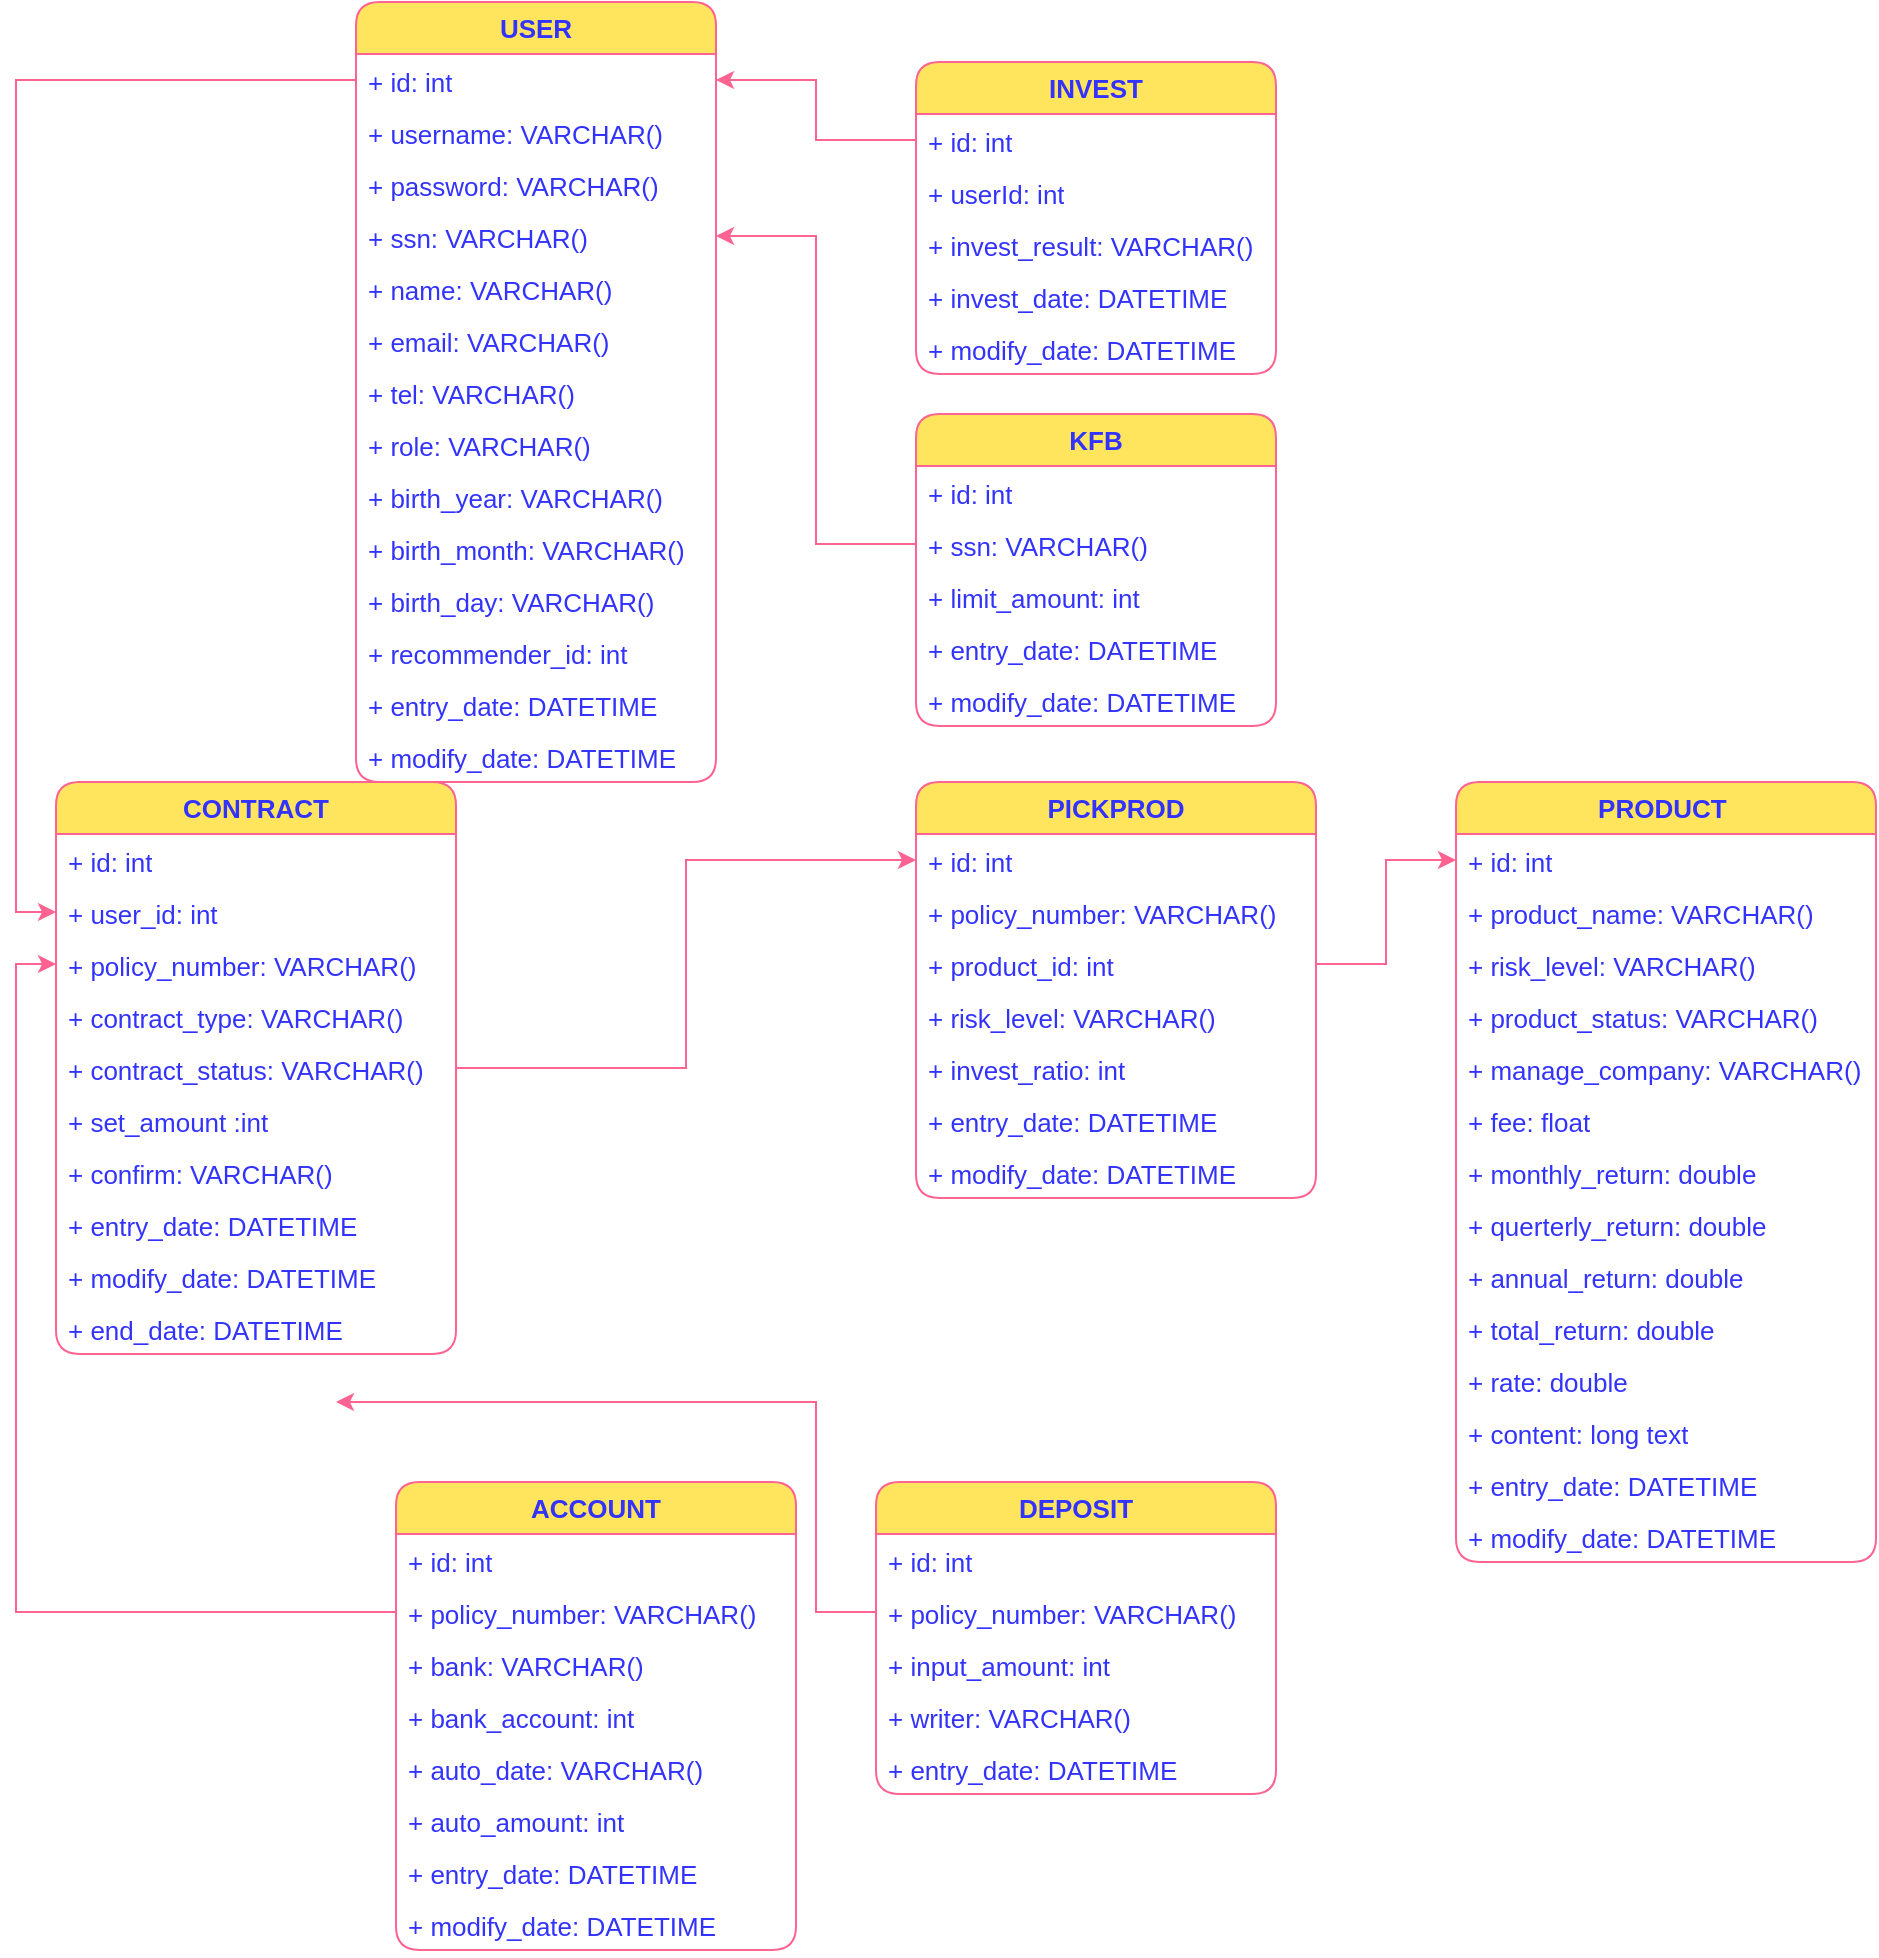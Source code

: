 <mxfile version="21.7.1" type="device" pages="10">
  <diagram id="-5PSR5zDaeNfpmXosa64" name="페이지-2">
    <mxGraphModel dx="4742" dy="4265" grid="1" gridSize="10" guides="1" tooltips="1" connect="1" arrows="1" fold="1" page="1" pageScale="1" pageWidth="827" pageHeight="1169" math="0" shadow="0">
      <root>
        <mxCell id="0" />
        <mxCell id="1" parent="0" />
        <mxCell id="L5jBgOq8KX2MCY9tsiLa-1" value="USER" style="swimlane;fontStyle=1;childLayout=stackLayout;horizontal=1;startSize=26;fillColor=#FFE45E;horizontalStack=0;resizeParent=1;resizeParentMax=0;resizeLast=0;collapsible=1;marginBottom=0;whiteSpace=wrap;html=1;rounded=1;labelBackgroundColor=none;strokeColor=#FF6392;fontColor=#3333FF;fontSize=13;verticalAlign=middle;" parent="1" vertex="1">
          <mxGeometry x="-2430" y="-2340" width="180" height="390" as="geometry" />
        </mxCell>
        <mxCell id="L5jBgOq8KX2MCY9tsiLa-2" value="+ id: int" style="text;strokeColor=none;fillColor=none;align=left;verticalAlign=top;spacingLeft=4;spacingRight=4;overflow=hidden;rotatable=0;points=[[0,0.5],[1,0.5]];portConstraint=eastwest;whiteSpace=wrap;html=1;rounded=1;labelBackgroundColor=none;fontColor=#3333FF;fontSize=13;" parent="L5jBgOq8KX2MCY9tsiLa-1" vertex="1">
          <mxGeometry y="26" width="180" height="26" as="geometry" />
        </mxCell>
        <mxCell id="L5jBgOq8KX2MCY9tsiLa-3" value="+ username: VARCHAR()" style="text;strokeColor=none;fillColor=none;align=left;verticalAlign=top;spacingLeft=4;spacingRight=4;overflow=hidden;rotatable=0;points=[[0,0.5],[1,0.5]];portConstraint=eastwest;whiteSpace=wrap;html=1;rounded=1;labelBackgroundColor=none;fontColor=#3333FF;fontSize=13;" parent="L5jBgOq8KX2MCY9tsiLa-1" vertex="1">
          <mxGeometry y="52" width="180" height="26" as="geometry" />
        </mxCell>
        <mxCell id="L5jBgOq8KX2MCY9tsiLa-4" value="+ password: VARCHAR()" style="text;strokeColor=none;fillColor=none;align=left;verticalAlign=top;spacingLeft=4;spacingRight=4;overflow=hidden;rotatable=0;points=[[0,0.5],[1,0.5]];portConstraint=eastwest;whiteSpace=wrap;html=1;rounded=1;labelBackgroundColor=none;fontColor=#3333FF;fontSize=13;" parent="L5jBgOq8KX2MCY9tsiLa-1" vertex="1">
          <mxGeometry y="78" width="180" height="26" as="geometry" />
        </mxCell>
        <mxCell id="L5jBgOq8KX2MCY9tsiLa-5" value="+ ssn: VARCHAR()" style="text;strokeColor=none;fillColor=none;align=left;verticalAlign=top;spacingLeft=4;spacingRight=4;overflow=hidden;rotatable=0;points=[[0,0.5],[1,0.5]];portConstraint=eastwest;whiteSpace=wrap;html=1;rounded=1;labelBackgroundColor=none;fontColor=#3333FF;fontSize=13;" parent="L5jBgOq8KX2MCY9tsiLa-1" vertex="1">
          <mxGeometry y="104" width="180" height="26" as="geometry" />
        </mxCell>
        <mxCell id="L5jBgOq8KX2MCY9tsiLa-31" value="+ name: VARCHAR()" style="text;strokeColor=none;fillColor=none;align=left;verticalAlign=top;spacingLeft=4;spacingRight=4;overflow=hidden;rotatable=0;points=[[0,0.5],[1,0.5]];portConstraint=eastwest;whiteSpace=wrap;html=1;rounded=1;labelBackgroundColor=none;fontColor=#3333FF;fontSize=13;" parent="L5jBgOq8KX2MCY9tsiLa-1" vertex="1">
          <mxGeometry y="130" width="180" height="26" as="geometry" />
        </mxCell>
        <mxCell id="L5jBgOq8KX2MCY9tsiLa-6" value="+ email: VARCHAR()" style="text;strokeColor=none;fillColor=none;align=left;verticalAlign=top;spacingLeft=4;spacingRight=4;overflow=hidden;rotatable=0;points=[[0,0.5],[1,0.5]];portConstraint=eastwest;whiteSpace=wrap;html=1;rounded=1;labelBackgroundColor=none;fontColor=#3333FF;fontSize=13;" parent="L5jBgOq8KX2MCY9tsiLa-1" vertex="1">
          <mxGeometry y="156" width="180" height="26" as="geometry" />
        </mxCell>
        <mxCell id="L5jBgOq8KX2MCY9tsiLa-7" value="+ tel: VARCHAR()" style="text;strokeColor=none;fillColor=none;align=left;verticalAlign=top;spacingLeft=4;spacingRight=4;overflow=hidden;rotatable=0;points=[[0,0.5],[1,0.5]];portConstraint=eastwest;whiteSpace=wrap;html=1;rounded=1;labelBackgroundColor=none;fontColor=#3333FF;fontSize=13;" parent="L5jBgOq8KX2MCY9tsiLa-1" vertex="1">
          <mxGeometry y="182" width="180" height="26" as="geometry" />
        </mxCell>
        <mxCell id="L5jBgOq8KX2MCY9tsiLa-8" value="+ role: VARCHAR()" style="text;strokeColor=none;fillColor=none;align=left;verticalAlign=top;spacingLeft=4;spacingRight=4;overflow=hidden;rotatable=0;points=[[0,0.5],[1,0.5]];portConstraint=eastwest;whiteSpace=wrap;html=1;rounded=1;labelBackgroundColor=none;fontColor=#3333FF;fontSize=13;" parent="L5jBgOq8KX2MCY9tsiLa-1" vertex="1">
          <mxGeometry y="208" width="180" height="26" as="geometry" />
        </mxCell>
        <mxCell id="aGwPFVTzHSCehD57cV5s-7" value="+ birth_year: VARCHAR()" style="text;strokeColor=none;fillColor=none;align=left;verticalAlign=top;spacingLeft=4;spacingRight=4;overflow=hidden;rotatable=0;points=[[0,0.5],[1,0.5]];portConstraint=eastwest;whiteSpace=wrap;html=1;rounded=1;labelBackgroundColor=none;fontColor=#3333FF;fontSize=13;" parent="L5jBgOq8KX2MCY9tsiLa-1" vertex="1">
          <mxGeometry y="234" width="180" height="26" as="geometry" />
        </mxCell>
        <mxCell id="aGwPFVTzHSCehD57cV5s-8" value="+ birth_month: VARCHAR()" style="text;strokeColor=none;fillColor=none;align=left;verticalAlign=top;spacingLeft=4;spacingRight=4;overflow=hidden;rotatable=0;points=[[0,0.5],[1,0.5]];portConstraint=eastwest;whiteSpace=wrap;html=1;rounded=1;labelBackgroundColor=none;fontColor=#3333FF;fontSize=13;" parent="L5jBgOq8KX2MCY9tsiLa-1" vertex="1">
          <mxGeometry y="260" width="180" height="26" as="geometry" />
        </mxCell>
        <mxCell id="aGwPFVTzHSCehD57cV5s-9" value="+ birth_day: VARCHAR()" style="text;strokeColor=none;fillColor=none;align=left;verticalAlign=top;spacingLeft=4;spacingRight=4;overflow=hidden;rotatable=0;points=[[0,0.5],[1,0.5]];portConstraint=eastwest;whiteSpace=wrap;html=1;rounded=1;labelBackgroundColor=none;fontColor=#3333FF;fontSize=13;" parent="L5jBgOq8KX2MCY9tsiLa-1" vertex="1">
          <mxGeometry y="286" width="180" height="26" as="geometry" />
        </mxCell>
        <mxCell id="aGwPFVTzHSCehD57cV5s-10" value="+ recommender_id: int" style="text;strokeColor=none;fillColor=none;align=left;verticalAlign=top;spacingLeft=4;spacingRight=4;overflow=hidden;rotatable=0;points=[[0,0.5],[1,0.5]];portConstraint=eastwest;whiteSpace=wrap;html=1;rounded=1;labelBackgroundColor=none;fontColor=#3333FF;fontSize=13;" parent="L5jBgOq8KX2MCY9tsiLa-1" vertex="1">
          <mxGeometry y="312" width="180" height="26" as="geometry" />
        </mxCell>
        <mxCell id="L5jBgOq8KX2MCY9tsiLa-9" value="+ entry_date: DATETIME" style="text;strokeColor=none;fillColor=none;align=left;verticalAlign=top;spacingLeft=4;spacingRight=4;overflow=hidden;rotatable=0;points=[[0,0.5],[1,0.5]];portConstraint=eastwest;whiteSpace=wrap;html=1;rounded=1;labelBackgroundColor=none;fontColor=#3333FF;fontSize=13;" parent="L5jBgOq8KX2MCY9tsiLa-1" vertex="1">
          <mxGeometry y="338" width="180" height="26" as="geometry" />
        </mxCell>
        <mxCell id="L5jBgOq8KX2MCY9tsiLa-37" value="+ modify_date: DATETIME" style="text;strokeColor=none;fillColor=none;align=left;verticalAlign=top;spacingLeft=4;spacingRight=4;overflow=hidden;rotatable=0;points=[[0,0.5],[1,0.5]];portConstraint=eastwest;whiteSpace=wrap;html=1;rounded=1;labelBackgroundColor=none;fontColor=#3333FF;fontSize=13;" parent="L5jBgOq8KX2MCY9tsiLa-1" vertex="1">
          <mxGeometry y="364" width="180" height="26" as="geometry" />
        </mxCell>
        <mxCell id="L5jBgOq8KX2MCY9tsiLa-38" value="INVEST" style="swimlane;fontStyle=1;childLayout=stackLayout;horizontal=1;startSize=26;fillColor=#FFE45E;horizontalStack=0;resizeParent=1;resizeParentMax=0;resizeLast=0;collapsible=1;marginBottom=0;whiteSpace=wrap;html=1;rounded=1;labelBackgroundColor=none;strokeColor=#FF6392;fontColor=#3333FF;fontSize=13;verticalAlign=middle;" parent="1" vertex="1">
          <mxGeometry x="-2150" y="-2310" width="180" height="156" as="geometry" />
        </mxCell>
        <mxCell id="L5jBgOq8KX2MCY9tsiLa-39" value="+ id: int" style="text;strokeColor=none;fillColor=none;align=left;verticalAlign=top;spacingLeft=4;spacingRight=4;overflow=hidden;rotatable=0;points=[[0,0.5],[1,0.5]];portConstraint=eastwest;whiteSpace=wrap;html=1;rounded=1;labelBackgroundColor=none;fontColor=#3333FF;fontSize=13;" parent="L5jBgOq8KX2MCY9tsiLa-38" vertex="1">
          <mxGeometry y="26" width="180" height="26" as="geometry" />
        </mxCell>
        <mxCell id="L5jBgOq8KX2MCY9tsiLa-40" value="+ userId: int" style="text;strokeColor=none;fillColor=none;align=left;verticalAlign=top;spacingLeft=4;spacingRight=4;overflow=hidden;rotatable=0;points=[[0,0.5],[1,0.5]];portConstraint=eastwest;whiteSpace=wrap;html=1;rounded=1;labelBackgroundColor=none;fontColor=#3333FF;fontSize=13;" parent="L5jBgOq8KX2MCY9tsiLa-38" vertex="1">
          <mxGeometry y="52" width="180" height="26" as="geometry" />
        </mxCell>
        <mxCell id="L5jBgOq8KX2MCY9tsiLa-41" value="+ invest_result: VARCHAR()" style="text;strokeColor=none;fillColor=none;align=left;verticalAlign=top;spacingLeft=4;spacingRight=4;overflow=hidden;rotatable=0;points=[[0,0.5],[1,0.5]];portConstraint=eastwest;whiteSpace=wrap;html=1;rounded=1;labelBackgroundColor=none;fontColor=#3333FF;fontSize=13;" parent="L5jBgOq8KX2MCY9tsiLa-38" vertex="1">
          <mxGeometry y="78" width="180" height="26" as="geometry" />
        </mxCell>
        <mxCell id="L5jBgOq8KX2MCY9tsiLa-42" value="+ invest_date: DATETIME" style="text;strokeColor=none;fillColor=none;align=left;verticalAlign=top;spacingLeft=4;spacingRight=4;overflow=hidden;rotatable=0;points=[[0,0.5],[1,0.5]];portConstraint=eastwest;whiteSpace=wrap;html=1;rounded=1;labelBackgroundColor=none;fontColor=#3333FF;fontSize=13;" parent="L5jBgOq8KX2MCY9tsiLa-38" vertex="1">
          <mxGeometry y="104" width="180" height="26" as="geometry" />
        </mxCell>
        <mxCell id="O9NzkJVqqUJjsmmzegw8-1" value="+ modify_date: DATETIME" style="text;strokeColor=none;fillColor=none;align=left;verticalAlign=top;spacingLeft=4;spacingRight=4;overflow=hidden;rotatable=0;points=[[0,0.5],[1,0.5]];portConstraint=eastwest;whiteSpace=wrap;html=1;rounded=1;labelBackgroundColor=none;fontColor=#3333FF;fontSize=13;" parent="L5jBgOq8KX2MCY9tsiLa-38" vertex="1">
          <mxGeometry y="130" width="180" height="26" as="geometry" />
        </mxCell>
        <mxCell id="L5jBgOq8KX2MCY9tsiLa-49" value="KFB" style="swimlane;fontStyle=1;childLayout=stackLayout;horizontal=1;startSize=26;fillColor=#FFE45E;horizontalStack=0;resizeParent=1;resizeParentMax=0;resizeLast=0;collapsible=1;marginBottom=0;whiteSpace=wrap;html=1;rounded=1;labelBackgroundColor=none;strokeColor=#FF6392;fontColor=#3333FF;fontSize=13;verticalAlign=middle;" parent="1" vertex="1">
          <mxGeometry x="-2150" y="-2134" width="180" height="156" as="geometry" />
        </mxCell>
        <mxCell id="L5jBgOq8KX2MCY9tsiLa-50" value="+ id: int" style="text;strokeColor=none;fillColor=none;align=left;verticalAlign=top;spacingLeft=4;spacingRight=4;overflow=hidden;rotatable=0;points=[[0,0.5],[1,0.5]];portConstraint=eastwest;whiteSpace=wrap;html=1;rounded=1;labelBackgroundColor=none;fontColor=#3333FF;fontSize=13;" parent="L5jBgOq8KX2MCY9tsiLa-49" vertex="1">
          <mxGeometry y="26" width="180" height="26" as="geometry" />
        </mxCell>
        <mxCell id="L5jBgOq8KX2MCY9tsiLa-51" value="+ ssn: VARCHAR()" style="text;strokeColor=none;fillColor=none;align=left;verticalAlign=top;spacingLeft=4;spacingRight=4;overflow=hidden;rotatable=0;points=[[0,0.5],[1,0.5]];portConstraint=eastwest;whiteSpace=wrap;html=1;rounded=1;labelBackgroundColor=none;fontColor=#3333FF;fontSize=13;" parent="L5jBgOq8KX2MCY9tsiLa-49" vertex="1">
          <mxGeometry y="52" width="180" height="26" as="geometry" />
        </mxCell>
        <mxCell id="L5jBgOq8KX2MCY9tsiLa-52" value="+ limit_amount: int" style="text;strokeColor=none;fillColor=none;align=left;verticalAlign=top;spacingLeft=4;spacingRight=4;overflow=hidden;rotatable=0;points=[[0,0.5],[1,0.5]];portConstraint=eastwest;whiteSpace=wrap;html=1;rounded=1;labelBackgroundColor=none;fontColor=#3333FF;fontSize=13;" parent="L5jBgOq8KX2MCY9tsiLa-49" vertex="1">
          <mxGeometry y="78" width="180" height="26" as="geometry" />
        </mxCell>
        <mxCell id="L5jBgOq8KX2MCY9tsiLa-53" value="+ entry_date: DATETIME" style="text;strokeColor=none;fillColor=none;align=left;verticalAlign=top;spacingLeft=4;spacingRight=4;overflow=hidden;rotatable=0;points=[[0,0.5],[1,0.5]];portConstraint=eastwest;whiteSpace=wrap;html=1;rounded=1;labelBackgroundColor=none;fontColor=#3333FF;fontSize=13;" parent="L5jBgOq8KX2MCY9tsiLa-49" vertex="1">
          <mxGeometry y="104" width="180" height="26" as="geometry" />
        </mxCell>
        <mxCell id="L5jBgOq8KX2MCY9tsiLa-54" value="+ modify_date: DATETIME" style="text;strokeColor=none;fillColor=none;align=left;verticalAlign=top;spacingLeft=4;spacingRight=4;overflow=hidden;rotatable=0;points=[[0,0.5],[1,0.5]];portConstraint=eastwest;whiteSpace=wrap;html=1;rounded=1;labelBackgroundColor=none;fontColor=#3333FF;fontSize=13;" parent="L5jBgOq8KX2MCY9tsiLa-49" vertex="1">
          <mxGeometry y="130" width="180" height="26" as="geometry" />
        </mxCell>
        <mxCell id="L5jBgOq8KX2MCY9tsiLa-55" value="PRODUCT&amp;nbsp;" style="swimlane;fontStyle=1;childLayout=stackLayout;horizontal=1;startSize=26;fillColor=#FFE45E;horizontalStack=0;resizeParent=1;resizeParentMax=0;resizeLast=0;collapsible=1;marginBottom=0;whiteSpace=wrap;html=1;rounded=1;labelBackgroundColor=none;strokeColor=#FF6392;fontColor=#3333FF;fontSize=13;verticalAlign=middle;" parent="1" vertex="1">
          <mxGeometry x="-1880" y="-1950" width="210" height="390" as="geometry" />
        </mxCell>
        <mxCell id="L5jBgOq8KX2MCY9tsiLa-56" value="+ id: int" style="text;strokeColor=none;fillColor=none;align=left;verticalAlign=top;spacingLeft=4;spacingRight=4;overflow=hidden;rotatable=0;points=[[0,0.5],[1,0.5]];portConstraint=eastwest;whiteSpace=wrap;html=1;rounded=1;labelBackgroundColor=none;fontColor=#3333FF;fontSize=13;" parent="L5jBgOq8KX2MCY9tsiLa-55" vertex="1">
          <mxGeometry y="26" width="210" height="26" as="geometry" />
        </mxCell>
        <mxCell id="L5jBgOq8KX2MCY9tsiLa-57" value="+ product_name: VARCHAR()" style="text;strokeColor=none;fillColor=none;align=left;verticalAlign=top;spacingLeft=4;spacingRight=4;overflow=hidden;rotatable=0;points=[[0,0.5],[1,0.5]];portConstraint=eastwest;whiteSpace=wrap;html=1;rounded=1;labelBackgroundColor=none;fontColor=#3333FF;fontSize=13;" parent="L5jBgOq8KX2MCY9tsiLa-55" vertex="1">
          <mxGeometry y="52" width="210" height="26" as="geometry" />
        </mxCell>
        <mxCell id="L5jBgOq8KX2MCY9tsiLa-58" value="+ risk_level: VARCHAR()" style="text;strokeColor=none;fillColor=none;align=left;verticalAlign=top;spacingLeft=4;spacingRight=4;overflow=hidden;rotatable=0;points=[[0,0.5],[1,0.5]];portConstraint=eastwest;whiteSpace=wrap;html=1;rounded=1;labelBackgroundColor=none;fontColor=#3333FF;fontSize=13;" parent="L5jBgOq8KX2MCY9tsiLa-55" vertex="1">
          <mxGeometry y="78" width="210" height="26" as="geometry" />
        </mxCell>
        <mxCell id="tNX2i4POLe9WE3jEYHng-1" value="+ product_status: VARCHAR()" style="text;strokeColor=none;fillColor=none;align=left;verticalAlign=top;spacingLeft=4;spacingRight=4;overflow=hidden;rotatable=0;points=[[0,0.5],[1,0.5]];portConstraint=eastwest;whiteSpace=wrap;html=1;rounded=1;labelBackgroundColor=none;fontColor=#3333FF;fontSize=13;" parent="L5jBgOq8KX2MCY9tsiLa-55" vertex="1">
          <mxGeometry y="104" width="210" height="26" as="geometry" />
        </mxCell>
        <mxCell id="aGwPFVTzHSCehD57cV5s-13" value="+ manage_company: VARCHAR()" style="text;strokeColor=none;fillColor=none;align=left;verticalAlign=top;spacingLeft=4;spacingRight=4;overflow=hidden;rotatable=0;points=[[0,0.5],[1,0.5]];portConstraint=eastwest;whiteSpace=wrap;html=1;rounded=1;labelBackgroundColor=none;fontColor=#3333FF;fontSize=13;" parent="L5jBgOq8KX2MCY9tsiLa-55" vertex="1">
          <mxGeometry y="130" width="210" height="26" as="geometry" />
        </mxCell>
        <mxCell id="tNX2i4POLe9WE3jEYHng-4" value="+ fee: float" style="text;strokeColor=none;fillColor=none;align=left;verticalAlign=top;spacingLeft=4;spacingRight=4;overflow=hidden;rotatable=0;points=[[0,0.5],[1,0.5]];portConstraint=eastwest;whiteSpace=wrap;html=1;rounded=1;labelBackgroundColor=none;fontColor=#3333FF;fontSize=13;" parent="L5jBgOq8KX2MCY9tsiLa-55" vertex="1">
          <mxGeometry y="156" width="210" height="26" as="geometry" />
        </mxCell>
        <mxCell id="L5jBgOq8KX2MCY9tsiLa-59" value="+ monthly_return: double" style="text;strokeColor=none;fillColor=none;align=left;verticalAlign=top;spacingLeft=4;spacingRight=4;overflow=hidden;rotatable=0;points=[[0,0.5],[1,0.5]];portConstraint=eastwest;whiteSpace=wrap;html=1;rounded=1;labelBackgroundColor=none;fontColor=#3333FF;fontSize=13;" parent="L5jBgOq8KX2MCY9tsiLa-55" vertex="1">
          <mxGeometry y="182" width="210" height="26" as="geometry" />
        </mxCell>
        <mxCell id="L5jBgOq8KX2MCY9tsiLa-66" value="+ querterly_return: double" style="text;strokeColor=none;fillColor=none;align=left;verticalAlign=top;spacingLeft=4;spacingRight=4;overflow=hidden;rotatable=0;points=[[0,0.5],[1,0.5]];portConstraint=eastwest;whiteSpace=wrap;html=1;rounded=1;labelBackgroundColor=none;fontColor=#3333FF;fontSize=13;" parent="L5jBgOq8KX2MCY9tsiLa-55" vertex="1">
          <mxGeometry y="208" width="210" height="26" as="geometry" />
        </mxCell>
        <mxCell id="L5jBgOq8KX2MCY9tsiLa-68" value="+ annual_return: double" style="text;strokeColor=none;fillColor=none;align=left;verticalAlign=top;spacingLeft=4;spacingRight=4;overflow=hidden;rotatable=0;points=[[0,0.5],[1,0.5]];portConstraint=eastwest;whiteSpace=wrap;html=1;rounded=1;labelBackgroundColor=none;fontColor=#3333FF;fontSize=13;" parent="L5jBgOq8KX2MCY9tsiLa-55" vertex="1">
          <mxGeometry y="234" width="210" height="26" as="geometry" />
        </mxCell>
        <mxCell id="L5jBgOq8KX2MCY9tsiLa-71" value="+ total_return: double" style="text;strokeColor=none;fillColor=none;align=left;verticalAlign=top;spacingLeft=4;spacingRight=4;overflow=hidden;rotatable=0;points=[[0,0.5],[1,0.5]];portConstraint=eastwest;whiteSpace=wrap;html=1;rounded=1;labelBackgroundColor=none;fontColor=#3333FF;fontSize=13;" parent="L5jBgOq8KX2MCY9tsiLa-55" vertex="1">
          <mxGeometry y="260" width="210" height="26" as="geometry" />
        </mxCell>
        <mxCell id="aGwPFVTzHSCehD57cV5s-14" value="+ rate: double" style="text;strokeColor=none;fillColor=none;align=left;verticalAlign=top;spacingLeft=4;spacingRight=4;overflow=hidden;rotatable=0;points=[[0,0.5],[1,0.5]];portConstraint=eastwest;whiteSpace=wrap;html=1;rounded=1;labelBackgroundColor=none;fontColor=#3333FF;fontSize=13;" parent="L5jBgOq8KX2MCY9tsiLa-55" vertex="1">
          <mxGeometry y="286" width="210" height="26" as="geometry" />
        </mxCell>
        <mxCell id="tNX2i4POLe9WE3jEYHng-3" value="+ content: long text" style="text;strokeColor=none;fillColor=none;align=left;verticalAlign=top;spacingLeft=4;spacingRight=4;overflow=hidden;rotatable=0;points=[[0,0.5],[1,0.5]];portConstraint=eastwest;whiteSpace=wrap;html=1;rounded=1;labelBackgroundColor=none;fontColor=#3333FF;fontSize=13;" parent="L5jBgOq8KX2MCY9tsiLa-55" vertex="1">
          <mxGeometry y="312" width="210" height="26" as="geometry" />
        </mxCell>
        <mxCell id="L5jBgOq8KX2MCY9tsiLa-64" value="+ entry_date: DATETIME" style="text;strokeColor=none;fillColor=none;align=left;verticalAlign=top;spacingLeft=4;spacingRight=4;overflow=hidden;rotatable=0;points=[[0,0.5],[1,0.5]];portConstraint=eastwest;whiteSpace=wrap;html=1;rounded=1;labelBackgroundColor=none;fontColor=#3333FF;fontSize=13;" parent="L5jBgOq8KX2MCY9tsiLa-55" vertex="1">
          <mxGeometry y="338" width="210" height="26" as="geometry" />
        </mxCell>
        <mxCell id="L5jBgOq8KX2MCY9tsiLa-65" value="+ modify_date: DATETIME" style="text;strokeColor=none;fillColor=none;align=left;verticalAlign=top;spacingLeft=4;spacingRight=4;overflow=hidden;rotatable=0;points=[[0,0.5],[1,0.5]];portConstraint=eastwest;whiteSpace=wrap;html=1;rounded=1;labelBackgroundColor=none;fontColor=#3333FF;fontSize=13;" parent="L5jBgOq8KX2MCY9tsiLa-55" vertex="1">
          <mxGeometry y="364" width="210" height="26" as="geometry" />
        </mxCell>
        <mxCell id="L5jBgOq8KX2MCY9tsiLa-107" value="" style="edgeStyle=orthogonalEdgeStyle;rounded=0;orthogonalLoop=1;jettySize=auto;html=1;strokeColor=#FF6392;fontColor=#5AA9E6;fillColor=#FFE45E;entryX=0;entryY=0.5;entryDx=0;entryDy=0;" parent="1" source="L5jBgOq8KX2MCY9tsiLa-72" target="L5jBgOq8KX2MCY9tsiLa-88" edge="1">
          <mxGeometry relative="1" as="geometry" />
        </mxCell>
        <mxCell id="L5jBgOq8KX2MCY9tsiLa-72" value="CONTRACT" style="swimlane;fontStyle=1;childLayout=stackLayout;horizontal=1;startSize=26;fillColor=#FFE45E;horizontalStack=0;resizeParent=1;resizeParentMax=0;resizeLast=0;collapsible=1;marginBottom=0;whiteSpace=wrap;html=1;rounded=1;labelBackgroundColor=none;strokeColor=#FF6392;fontColor=#3333FF;fontSize=13;verticalAlign=middle;" parent="1" vertex="1">
          <mxGeometry x="-2580" y="-1950" width="200" height="286" as="geometry" />
        </mxCell>
        <mxCell id="L5jBgOq8KX2MCY9tsiLa-73" value="+ id: int" style="text;strokeColor=none;fillColor=none;align=left;verticalAlign=top;spacingLeft=4;spacingRight=4;overflow=hidden;rotatable=0;points=[[0,0.5],[1,0.5]];portConstraint=eastwest;whiteSpace=wrap;html=1;rounded=1;labelBackgroundColor=none;fontColor=#3333FF;fontSize=13;" parent="L5jBgOq8KX2MCY9tsiLa-72" vertex="1">
          <mxGeometry y="26" width="200" height="26" as="geometry" />
        </mxCell>
        <mxCell id="L5jBgOq8KX2MCY9tsiLa-105" value="+ user_id: int" style="text;strokeColor=none;fillColor=none;align=left;verticalAlign=top;spacingLeft=4;spacingRight=4;overflow=hidden;rotatable=0;points=[[0,0.5],[1,0.5]];portConstraint=eastwest;whiteSpace=wrap;html=1;rounded=1;labelBackgroundColor=none;fontColor=#3333FF;fontSize=13;" parent="L5jBgOq8KX2MCY9tsiLa-72" vertex="1">
          <mxGeometry y="52" width="200" height="26" as="geometry" />
        </mxCell>
        <mxCell id="L5jBgOq8KX2MCY9tsiLa-74" value="+ policy_number: VARCHAR()" style="text;strokeColor=none;fillColor=none;align=left;verticalAlign=top;spacingLeft=4;spacingRight=4;overflow=hidden;rotatable=0;points=[[0,0.5],[1,0.5]];portConstraint=eastwest;whiteSpace=wrap;html=1;rounded=1;labelBackgroundColor=none;fontColor=#3333FF;fontSize=13;" parent="L5jBgOq8KX2MCY9tsiLa-72" vertex="1">
          <mxGeometry y="78" width="200" height="26" as="geometry" />
        </mxCell>
        <mxCell id="sDxnEnlD6qKgCLSs4-hm-2" value="+ contract_type: VARCHAR()" style="text;strokeColor=none;fillColor=none;align=left;verticalAlign=top;spacingLeft=4;spacingRight=4;overflow=hidden;rotatable=0;points=[[0,0.5],[1,0.5]];portConstraint=eastwest;whiteSpace=wrap;html=1;rounded=1;labelBackgroundColor=none;fontColor=#3333FF;fontSize=13;" parent="L5jBgOq8KX2MCY9tsiLa-72" vertex="1">
          <mxGeometry y="104" width="200" height="26" as="geometry" />
        </mxCell>
        <mxCell id="tNX2i4POLe9WE3jEYHng-6" value="+ contract_status: VARCHAR()" style="text;strokeColor=none;fillColor=none;align=left;verticalAlign=top;spacingLeft=4;spacingRight=4;overflow=hidden;rotatable=0;points=[[0,0.5],[1,0.5]];portConstraint=eastwest;whiteSpace=wrap;html=1;rounded=1;labelBackgroundColor=none;fontColor=#3333FF;fontSize=13;" parent="L5jBgOq8KX2MCY9tsiLa-72" vertex="1">
          <mxGeometry y="130" width="200" height="26" as="geometry" />
        </mxCell>
        <mxCell id="MTjzMETGe1BDzmNJ9Bpa-1" value="+ set_amount :int" style="text;strokeColor=none;fillColor=none;align=left;verticalAlign=top;spacingLeft=4;spacingRight=4;overflow=hidden;rotatable=0;points=[[0,0.5],[1,0.5]];portConstraint=eastwest;whiteSpace=wrap;html=1;rounded=1;labelBackgroundColor=none;fontColor=#3333FF;fontSize=13;" parent="L5jBgOq8KX2MCY9tsiLa-72" vertex="1">
          <mxGeometry y="156" width="200" height="26" as="geometry" />
        </mxCell>
        <mxCell id="L5jBgOq8KX2MCY9tsiLa-75" value="+ confirm: VARCHAR()" style="text;strokeColor=none;fillColor=none;align=left;verticalAlign=top;spacingLeft=4;spacingRight=4;overflow=hidden;rotatable=0;points=[[0,0.5],[1,0.5]];portConstraint=eastwest;whiteSpace=wrap;html=1;rounded=1;labelBackgroundColor=none;fontColor=#3333FF;fontSize=13;" parent="L5jBgOq8KX2MCY9tsiLa-72" vertex="1">
          <mxGeometry y="182" width="200" height="26" as="geometry" />
        </mxCell>
        <mxCell id="L5jBgOq8KX2MCY9tsiLa-76" value="+ entry_date: DATETIME" style="text;strokeColor=none;fillColor=none;align=left;verticalAlign=top;spacingLeft=4;spacingRight=4;overflow=hidden;rotatable=0;points=[[0,0.5],[1,0.5]];portConstraint=eastwest;whiteSpace=wrap;html=1;rounded=1;labelBackgroundColor=none;fontColor=#3333FF;fontSize=13;" parent="L5jBgOq8KX2MCY9tsiLa-72" vertex="1">
          <mxGeometry y="208" width="200" height="26" as="geometry" />
        </mxCell>
        <mxCell id="O9NzkJVqqUJjsmmzegw8-3" value="+ modify_date: DATETIME" style="text;strokeColor=none;fillColor=none;align=left;verticalAlign=top;spacingLeft=4;spacingRight=4;overflow=hidden;rotatable=0;points=[[0,0.5],[1,0.5]];portConstraint=eastwest;whiteSpace=wrap;html=1;rounded=1;labelBackgroundColor=none;fontColor=#3333FF;fontSize=13;" parent="L5jBgOq8KX2MCY9tsiLa-72" vertex="1">
          <mxGeometry y="234" width="200" height="26" as="geometry" />
        </mxCell>
        <mxCell id="L5jBgOq8KX2MCY9tsiLa-77" value="+ end_date: DATETIME" style="text;strokeColor=none;fillColor=none;align=left;verticalAlign=top;spacingLeft=4;spacingRight=4;overflow=hidden;rotatable=0;points=[[0,0.5],[1,0.5]];portConstraint=eastwest;whiteSpace=wrap;html=1;rounded=1;labelBackgroundColor=none;fontColor=#3333FF;fontSize=13;" parent="L5jBgOq8KX2MCY9tsiLa-72" vertex="1">
          <mxGeometry y="260" width="200" height="26" as="geometry" />
        </mxCell>
        <mxCell id="L5jBgOq8KX2MCY9tsiLa-78" value="ACCOUNT" style="swimlane;fontStyle=1;childLayout=stackLayout;horizontal=1;startSize=26;fillColor=#FFE45E;horizontalStack=0;resizeParent=1;resizeParentMax=0;resizeLast=0;collapsible=1;marginBottom=0;whiteSpace=wrap;html=1;rounded=1;labelBackgroundColor=none;strokeColor=#FF6392;fontColor=#3333FF;fontSize=13;verticalAlign=middle;" parent="1" vertex="1">
          <mxGeometry x="-2410" y="-1600" width="200" height="234" as="geometry" />
        </mxCell>
        <mxCell id="L5jBgOq8KX2MCY9tsiLa-79" value="+ id: int" style="text;strokeColor=none;fillColor=none;align=left;verticalAlign=top;spacingLeft=4;spacingRight=4;overflow=hidden;rotatable=0;points=[[0,0.5],[1,0.5]];portConstraint=eastwest;whiteSpace=wrap;html=1;rounded=1;labelBackgroundColor=none;fontColor=#3333FF;fontSize=13;" parent="L5jBgOq8KX2MCY9tsiLa-78" vertex="1">
          <mxGeometry y="26" width="200" height="26" as="geometry" />
        </mxCell>
        <mxCell id="L5jBgOq8KX2MCY9tsiLa-86" value="+ policy_number: VARCHAR()" style="text;strokeColor=none;fillColor=none;align=left;verticalAlign=top;spacingLeft=4;spacingRight=4;overflow=hidden;rotatable=0;points=[[0,0.5],[1,0.5]];portConstraint=eastwest;whiteSpace=wrap;html=1;rounded=1;labelBackgroundColor=none;fontColor=#3333FF;fontSize=13;" parent="L5jBgOq8KX2MCY9tsiLa-78" vertex="1">
          <mxGeometry y="52" width="200" height="26" as="geometry" />
        </mxCell>
        <mxCell id="L5jBgOq8KX2MCY9tsiLa-80" value="+ bank: VARCHAR()" style="text;strokeColor=none;fillColor=none;align=left;verticalAlign=top;spacingLeft=4;spacingRight=4;overflow=hidden;rotatable=0;points=[[0,0.5],[1,0.5]];portConstraint=eastwest;whiteSpace=wrap;html=1;rounded=1;labelBackgroundColor=none;fontColor=#3333FF;fontSize=13;" parent="L5jBgOq8KX2MCY9tsiLa-78" vertex="1">
          <mxGeometry y="78" width="200" height="26" as="geometry" />
        </mxCell>
        <mxCell id="L5jBgOq8KX2MCY9tsiLa-84" value="+ bank_account: int" style="text;strokeColor=none;fillColor=none;align=left;verticalAlign=top;spacingLeft=4;spacingRight=4;overflow=hidden;rotatable=0;points=[[0,0.5],[1,0.5]];portConstraint=eastwest;whiteSpace=wrap;html=1;rounded=1;labelBackgroundColor=none;fontColor=#3333FF;fontSize=13;" parent="L5jBgOq8KX2MCY9tsiLa-78" vertex="1">
          <mxGeometry y="104" width="200" height="26" as="geometry" />
        </mxCell>
        <mxCell id="L5jBgOq8KX2MCY9tsiLa-81" value="+ auto_date: VARCHAR()" style="text;strokeColor=none;fillColor=none;align=left;verticalAlign=top;spacingLeft=4;spacingRight=4;overflow=hidden;rotatable=0;points=[[0,0.5],[1,0.5]];portConstraint=eastwest;whiteSpace=wrap;html=1;rounded=1;labelBackgroundColor=none;fontColor=#3333FF;fontSize=13;" parent="L5jBgOq8KX2MCY9tsiLa-78" vertex="1">
          <mxGeometry y="130" width="200" height="26" as="geometry" />
        </mxCell>
        <mxCell id="L5jBgOq8KX2MCY9tsiLa-85" value="+ auto_amount: int" style="text;strokeColor=none;fillColor=none;align=left;verticalAlign=top;spacingLeft=4;spacingRight=4;overflow=hidden;rotatable=0;points=[[0,0.5],[1,0.5]];portConstraint=eastwest;whiteSpace=wrap;html=1;rounded=1;labelBackgroundColor=none;fontColor=#3333FF;fontSize=13;" parent="L5jBgOq8KX2MCY9tsiLa-78" vertex="1">
          <mxGeometry y="156" width="200" height="26" as="geometry" />
        </mxCell>
        <mxCell id="L5jBgOq8KX2MCY9tsiLa-82" value="+ entry_date: DATETIME" style="text;strokeColor=none;fillColor=none;align=left;verticalAlign=top;spacingLeft=4;spacingRight=4;overflow=hidden;rotatable=0;points=[[0,0.5],[1,0.5]];portConstraint=eastwest;whiteSpace=wrap;html=1;rounded=1;labelBackgroundColor=none;fontColor=#3333FF;fontSize=13;" parent="L5jBgOq8KX2MCY9tsiLa-78" vertex="1">
          <mxGeometry y="182" width="200" height="26" as="geometry" />
        </mxCell>
        <mxCell id="L5jBgOq8KX2MCY9tsiLa-83" value="+ modify_date: DATETIME" style="text;strokeColor=none;fillColor=none;align=left;verticalAlign=top;spacingLeft=4;spacingRight=4;overflow=hidden;rotatable=0;points=[[0,0.5],[1,0.5]];portConstraint=eastwest;whiteSpace=wrap;html=1;rounded=1;labelBackgroundColor=none;fontColor=#3333FF;fontSize=13;" parent="L5jBgOq8KX2MCY9tsiLa-78" vertex="1">
          <mxGeometry y="208" width="200" height="26" as="geometry" />
        </mxCell>
        <mxCell id="L5jBgOq8KX2MCY9tsiLa-87" value="PICKPROD" style="swimlane;fontStyle=1;childLayout=stackLayout;horizontal=1;startSize=26;fillColor=#FFE45E;horizontalStack=0;resizeParent=1;resizeParentMax=0;resizeLast=0;collapsible=1;marginBottom=0;whiteSpace=wrap;html=1;rounded=1;labelBackgroundColor=none;strokeColor=#FF6392;fontColor=#3333FF;fontSize=13;verticalAlign=middle;" parent="1" vertex="1">
          <mxGeometry x="-2150" y="-1950" width="200" height="208" as="geometry" />
        </mxCell>
        <mxCell id="L5jBgOq8KX2MCY9tsiLa-88" value="+ id: int" style="text;strokeColor=none;fillColor=none;align=left;verticalAlign=top;spacingLeft=4;spacingRight=4;overflow=hidden;rotatable=0;points=[[0,0.5],[1,0.5]];portConstraint=eastwest;whiteSpace=wrap;html=1;rounded=1;labelBackgroundColor=none;fontColor=#3333FF;fontSize=13;" parent="L5jBgOq8KX2MCY9tsiLa-87" vertex="1">
          <mxGeometry y="26" width="200" height="26" as="geometry" />
        </mxCell>
        <mxCell id="gqahuiLsXZi5L1RgWXcd-2" value="+ policy_number: VARCHAR()" style="text;strokeColor=none;fillColor=none;align=left;verticalAlign=top;spacingLeft=4;spacingRight=4;overflow=hidden;rotatable=0;points=[[0,0.5],[1,0.5]];portConstraint=eastwest;whiteSpace=wrap;html=1;rounded=1;labelBackgroundColor=none;fontColor=#3333FF;fontSize=13;" parent="L5jBgOq8KX2MCY9tsiLa-87" vertex="1">
          <mxGeometry y="52" width="200" height="26" as="geometry" />
        </mxCell>
        <mxCell id="L5jBgOq8KX2MCY9tsiLa-89" value="+ product_id: int" style="text;strokeColor=none;fillColor=none;align=left;verticalAlign=top;spacingLeft=4;spacingRight=4;overflow=hidden;rotatable=0;points=[[0,0.5],[1,0.5]];portConstraint=eastwest;whiteSpace=wrap;html=1;rounded=1;labelBackgroundColor=none;fontColor=#3333FF;fontSize=13;" parent="L5jBgOq8KX2MCY9tsiLa-87" vertex="1">
          <mxGeometry y="78" width="200" height="26" as="geometry" />
        </mxCell>
        <mxCell id="L5jBgOq8KX2MCY9tsiLa-90" value="+ risk_level: VARCHAR()" style="text;strokeColor=none;fillColor=none;align=left;verticalAlign=top;spacingLeft=4;spacingRight=4;overflow=hidden;rotatable=0;points=[[0,0.5],[1,0.5]];portConstraint=eastwest;whiteSpace=wrap;html=1;rounded=1;labelBackgroundColor=none;fontColor=#3333FF;fontSize=13;" parent="L5jBgOq8KX2MCY9tsiLa-87" vertex="1">
          <mxGeometry y="104" width="200" height="26" as="geometry" />
        </mxCell>
        <mxCell id="aGwPFVTzHSCehD57cV5s-12" value="+ invest_ratio: int" style="text;strokeColor=none;fillColor=none;align=left;verticalAlign=top;spacingLeft=4;spacingRight=4;overflow=hidden;rotatable=0;points=[[0,0.5],[1,0.5]];portConstraint=eastwest;whiteSpace=wrap;html=1;rounded=1;labelBackgroundColor=none;fontColor=#3333FF;fontSize=13;" parent="L5jBgOq8KX2MCY9tsiLa-87" vertex="1">
          <mxGeometry y="130" width="200" height="26" as="geometry" />
        </mxCell>
        <mxCell id="L5jBgOq8KX2MCY9tsiLa-91" value="+ entry_date: DATETIME" style="text;strokeColor=none;fillColor=none;align=left;verticalAlign=top;spacingLeft=4;spacingRight=4;overflow=hidden;rotatable=0;points=[[0,0.5],[1,0.5]];portConstraint=eastwest;whiteSpace=wrap;html=1;rounded=1;labelBackgroundColor=none;fontColor=#3333FF;fontSize=13;" parent="L5jBgOq8KX2MCY9tsiLa-87" vertex="1">
          <mxGeometry y="156" width="200" height="26" as="geometry" />
        </mxCell>
        <mxCell id="L5jBgOq8KX2MCY9tsiLa-92" value="+ modify_date: DATETIME" style="text;strokeColor=none;fillColor=none;align=left;verticalAlign=top;spacingLeft=4;spacingRight=4;overflow=hidden;rotatable=0;points=[[0,0.5],[1,0.5]];portConstraint=eastwest;whiteSpace=wrap;html=1;rounded=1;labelBackgroundColor=none;fontColor=#3333FF;fontSize=13;" parent="L5jBgOq8KX2MCY9tsiLa-87" vertex="1">
          <mxGeometry y="182" width="200" height="26" as="geometry" />
        </mxCell>
        <mxCell id="L5jBgOq8KX2MCY9tsiLa-93" value="DEPOSIT" style="swimlane;fontStyle=1;childLayout=stackLayout;horizontal=1;startSize=26;fillColor=#FFE45E;horizontalStack=0;resizeParent=1;resizeParentMax=0;resizeLast=0;collapsible=1;marginBottom=0;whiteSpace=wrap;html=1;rounded=1;labelBackgroundColor=none;strokeColor=#FF6392;fontColor=#3333FF;fontSize=13;verticalAlign=middle;" parent="1" vertex="1">
          <mxGeometry x="-2170" y="-1600" width="200" height="156" as="geometry" />
        </mxCell>
        <mxCell id="L5jBgOq8KX2MCY9tsiLa-94" value="+ id: int" style="text;strokeColor=none;fillColor=none;align=left;verticalAlign=top;spacingLeft=4;spacingRight=4;overflow=hidden;rotatable=0;points=[[0,0.5],[1,0.5]];portConstraint=eastwest;whiteSpace=wrap;html=1;rounded=1;labelBackgroundColor=none;fontColor=#3333FF;fontSize=13;" parent="L5jBgOq8KX2MCY9tsiLa-93" vertex="1">
          <mxGeometry y="26" width="200" height="26" as="geometry" />
        </mxCell>
        <mxCell id="L5jBgOq8KX2MCY9tsiLa-95" value="+ policy_number: VARCHAR()" style="text;strokeColor=none;fillColor=none;align=left;verticalAlign=top;spacingLeft=4;spacingRight=4;overflow=hidden;rotatable=0;points=[[0,0.5],[1,0.5]];portConstraint=eastwest;whiteSpace=wrap;html=1;rounded=1;labelBackgroundColor=none;fontColor=#3333FF;fontSize=13;" parent="L5jBgOq8KX2MCY9tsiLa-93" vertex="1">
          <mxGeometry y="52" width="200" height="26" as="geometry" />
        </mxCell>
        <mxCell id="L5jBgOq8KX2MCY9tsiLa-96" value="+ input_amount: int" style="text;strokeColor=none;fillColor=none;align=left;verticalAlign=top;spacingLeft=4;spacingRight=4;overflow=hidden;rotatable=0;points=[[0,0.5],[1,0.5]];portConstraint=eastwest;whiteSpace=wrap;html=1;rounded=1;labelBackgroundColor=none;fontColor=#3333FF;fontSize=13;" parent="L5jBgOq8KX2MCY9tsiLa-93" vertex="1">
          <mxGeometry y="78" width="200" height="26" as="geometry" />
        </mxCell>
        <mxCell id="L5jBgOq8KX2MCY9tsiLa-100" value="+ writer: VARCHAR()" style="text;strokeColor=none;fillColor=none;align=left;verticalAlign=top;spacingLeft=4;spacingRight=4;overflow=hidden;rotatable=0;points=[[0,0.5],[1,0.5]];portConstraint=eastwest;whiteSpace=wrap;html=1;rounded=1;labelBackgroundColor=none;fontColor=#3333FF;fontSize=13;" parent="L5jBgOq8KX2MCY9tsiLa-93" vertex="1">
          <mxGeometry y="104" width="200" height="26" as="geometry" />
        </mxCell>
        <mxCell id="L5jBgOq8KX2MCY9tsiLa-97" value="+ entry_date: DATETIME" style="text;strokeColor=none;fillColor=none;align=left;verticalAlign=top;spacingLeft=4;spacingRight=4;overflow=hidden;rotatable=0;points=[[0,0.5],[1,0.5]];portConstraint=eastwest;whiteSpace=wrap;html=1;rounded=1;labelBackgroundColor=none;fontColor=#3333FF;fontSize=13;" parent="L5jBgOq8KX2MCY9tsiLa-93" vertex="1">
          <mxGeometry y="130" width="200" height="26" as="geometry" />
        </mxCell>
        <mxCell id="L5jBgOq8KX2MCY9tsiLa-111" value="" style="edgeStyle=orthogonalEdgeStyle;rounded=0;orthogonalLoop=1;jettySize=auto;html=1;strokeColor=#FF6392;fontColor=#5AA9E6;fillColor=#FFE45E;entryX=0;entryY=0.5;entryDx=0;entryDy=0;exitX=0;exitY=0.5;exitDx=0;exitDy=0;" parent="L5jBgOq8KX2MCY9tsiLa-93" source="L5jBgOq8KX2MCY9tsiLa-95" edge="1">
          <mxGeometry relative="1" as="geometry">
            <mxPoint x="-270" y="-40" as="targetPoint" />
            <Array as="points">
              <mxPoint x="-30" y="65" />
              <mxPoint x="-30" y="-40" />
            </Array>
          </mxGeometry>
        </mxCell>
        <mxCell id="L5jBgOq8KX2MCY9tsiLa-106" style="edgeStyle=orthogonalEdgeStyle;rounded=0;orthogonalLoop=1;jettySize=auto;html=1;exitX=0;exitY=0.5;exitDx=0;exitDy=0;entryX=0;entryY=0.5;entryDx=0;entryDy=0;strokeColor=#FF6392;fontColor=#5AA9E6;fillColor=#FFE45E;" parent="1" source="L5jBgOq8KX2MCY9tsiLa-2" target="L5jBgOq8KX2MCY9tsiLa-105" edge="1">
          <mxGeometry relative="1" as="geometry" />
        </mxCell>
        <mxCell id="L5jBgOq8KX2MCY9tsiLa-108" value="" style="edgeStyle=orthogonalEdgeStyle;rounded=0;orthogonalLoop=1;jettySize=auto;html=1;strokeColor=#FF6392;fontColor=#5AA9E6;fillColor=#FFE45E;entryX=0;entryY=0.5;entryDx=0;entryDy=0;" parent="1" source="L5jBgOq8KX2MCY9tsiLa-89" target="L5jBgOq8KX2MCY9tsiLa-56" edge="1">
          <mxGeometry relative="1" as="geometry" />
        </mxCell>
        <mxCell id="L5jBgOq8KX2MCY9tsiLa-110" style="edgeStyle=orthogonalEdgeStyle;rounded=0;orthogonalLoop=1;jettySize=auto;html=1;exitX=0;exitY=0.5;exitDx=0;exitDy=0;strokeColor=#FF6392;fontColor=#5AA9E6;fillColor=#FFE45E;entryX=0;entryY=0.5;entryDx=0;entryDy=0;" parent="1" source="L5jBgOq8KX2MCY9tsiLa-86" target="L5jBgOq8KX2MCY9tsiLa-74" edge="1">
          <mxGeometry relative="1" as="geometry">
            <mxPoint x="-2470" y="-1630" as="targetPoint" />
          </mxGeometry>
        </mxCell>
        <mxCell id="L5jBgOq8KX2MCY9tsiLa-101" style="edgeStyle=orthogonalEdgeStyle;rounded=0;orthogonalLoop=1;jettySize=auto;html=1;exitX=0;exitY=0.5;exitDx=0;exitDy=0;entryX=1;entryY=0.5;entryDx=0;entryDy=0;strokeColor=#FF6392;fontColor=#5AA9E6;fillColor=#FFE45E;" parent="1" source="L5jBgOq8KX2MCY9tsiLa-39" target="L5jBgOq8KX2MCY9tsiLa-2" edge="1">
          <mxGeometry relative="1" as="geometry" />
        </mxCell>
        <mxCell id="L5jBgOq8KX2MCY9tsiLa-102" style="edgeStyle=orthogonalEdgeStyle;rounded=0;orthogonalLoop=1;jettySize=auto;html=1;exitX=0;exitY=0.5;exitDx=0;exitDy=0;entryX=1;entryY=0.5;entryDx=0;entryDy=0;strokeColor=#FF6392;fontColor=#5AA9E6;fillColor=#FFE45E;" parent="1" source="L5jBgOq8KX2MCY9tsiLa-51" target="L5jBgOq8KX2MCY9tsiLa-5" edge="1">
          <mxGeometry relative="1" as="geometry" />
        </mxCell>
      </root>
    </mxGraphModel>
  </diagram>
  <diagram name="페이지-2의 복사본" id="eTKDkIJSSKnFdxgZHPTy">
    <mxGraphModel dx="1242" dy="577" grid="1" gridSize="10" guides="1" tooltips="1" connect="1" arrows="1" fold="1" page="1" pageScale="1" pageWidth="1654" pageHeight="2336" math="0" shadow="0">
      <root>
        <mxCell id="mK3cnhif6MtAXye7ZSTr-0" />
        <mxCell id="mK3cnhif6MtAXye7ZSTr-1" parent="mK3cnhif6MtAXye7ZSTr-0" />
        <mxCell id="EhFNoM-ao0cD_kdKHs_6-0" value="UserController" style="swimlane;fontStyle=1;childLayout=stackLayout;horizontal=1;startSize=26;fillColor=#FFE45E;horizontalStack=0;resizeParent=1;resizeParentMax=0;resizeLast=0;collapsible=1;marginBottom=0;whiteSpace=wrap;html=1;rounded=1;labelBackgroundColor=none;strokeColor=#FF6392;fontColor=#3333FF;fontSize=13;verticalAlign=middle;" parent="mK3cnhif6MtAXye7ZSTr-1" vertex="1">
          <mxGeometry x="40" y="40" width="280" height="234" as="geometry" />
        </mxCell>
        <mxCell id="EhFNoM-ao0cD_kdKHs_6-1" value="+ register(userDTO): void" style="text;strokeColor=none;fillColor=none;align=left;verticalAlign=top;spacingLeft=4;spacingRight=4;overflow=hidden;rotatable=0;points=[[0,0.5],[1,0.5]];portConstraint=eastwest;whiteSpace=wrap;html=1;rounded=1;labelBackgroundColor=none;fontColor=#3333FF;fontSize=13;" parent="EhFNoM-ao0cD_kdKHs_6-0" vertex="1">
          <mxGeometry y="26" width="280" height="26" as="geometry" />
        </mxCell>
        <mxCell id="EhFNoM-ao0cD_kdKHs_6-3" value="+ encryptSSN(String): String" style="text;strokeColor=none;fillColor=none;align=left;verticalAlign=top;spacingLeft=4;spacingRight=4;overflow=hidden;rotatable=0;points=[[0,0.5],[1,0.5]];portConstraint=eastwest;whiteSpace=wrap;html=1;rounded=1;labelBackgroundColor=none;fontColor=#3333FF;fontSize=13;" parent="EhFNoM-ao0cD_kdKHs_6-0" vertex="1">
          <mxGeometry y="52" width="280" height="26" as="geometry" />
        </mxCell>
        <mxCell id="Ph-Zw9ZXYqfPPon58EdW-5" value="+ encryptPW(Sting): String" style="text;strokeColor=none;fillColor=none;align=left;verticalAlign=top;spacingLeft=4;spacingRight=4;overflow=hidden;rotatable=0;points=[[0,0.5],[1,0.5]];portConstraint=eastwest;whiteSpace=wrap;html=1;rounded=1;labelBackgroundColor=none;fontColor=#3333FF;fontSize=13;" parent="EhFNoM-ao0cD_kdKHs_6-0" vertex="1">
          <mxGeometry y="78" width="280" height="26" as="geometry" />
        </mxCell>
        <mxCell id="EhFNoM-ao0cD_kdKHs_6-4" value="+&amp;nbsp;validateSSN(userDTO): String" style="text;strokeColor=none;fillColor=none;align=left;verticalAlign=top;spacingLeft=4;spacingRight=4;overflow=hidden;rotatable=0;points=[[0,0.5],[1,0.5]];portConstraint=eastwest;whiteSpace=wrap;html=1;rounded=1;labelBackgroundColor=none;fontColor=#3333FF;fontSize=13;" parent="EhFNoM-ao0cD_kdKHs_6-0" vertex="1">
          <mxGeometry y="104" width="280" height="26" as="geometry" />
        </mxCell>
        <mxCell id="Ph-Zw9ZXYqfPPon58EdW-6" value="+&amp;nbsp;validateUsername(userDTO): String" style="text;strokeColor=none;fillColor=none;align=left;verticalAlign=top;spacingLeft=4;spacingRight=4;overflow=hidden;rotatable=0;points=[[0,0.5],[1,0.5]];portConstraint=eastwest;whiteSpace=wrap;html=1;rounded=1;labelBackgroundColor=none;fontColor=#3333FF;fontSize=13;" parent="EhFNoM-ao0cD_kdKHs_6-0" vertex="1">
          <mxGeometry y="130" width="280" height="26" as="geometry" />
        </mxCell>
        <mxCell id="EhFNoM-ao0cD_kdKHs_6-8" value="+&amp;nbsp;mailCheck(String): String" style="text;strokeColor=none;fillColor=none;align=left;verticalAlign=top;spacingLeft=4;spacingRight=4;overflow=hidden;rotatable=0;points=[[0,0.5],[1,0.5]];portConstraint=eastwest;whiteSpace=wrap;html=1;rounded=1;labelBackgroundColor=none;fontColor=#3333FF;fontSize=13;" parent="EhFNoM-ao0cD_kdKHs_6-0" vertex="1">
          <mxGeometry y="156" width="280" height="26" as="geometry" />
        </mxCell>
        <mxCell id="EhFNoM-ao0cD_kdKHs_6-5" value="+&amp;nbsp;showMyPage(int userId, model): String" style="text;strokeColor=none;fillColor=none;align=left;verticalAlign=top;spacingLeft=4;spacingRight=4;overflow=hidden;rotatable=0;points=[[0,0.5],[1,0.5]];portConstraint=eastwest;whiteSpace=wrap;html=1;rounded=1;labelBackgroundColor=none;fontColor=#3333FF;fontSize=13;" parent="EhFNoM-ao0cD_kdKHs_6-0" vertex="1">
          <mxGeometry y="182" width="280" height="26" as="geometry" />
        </mxCell>
        <mxCell id="EhFNoM-ao0cD_kdKHs_6-2" value="+ update(userDTO): String" style="text;strokeColor=none;fillColor=none;align=left;verticalAlign=top;spacingLeft=4;spacingRight=4;overflow=hidden;rotatable=0;points=[[0,0.5],[1,0.5]];portConstraint=eastwest;whiteSpace=wrap;html=1;rounded=1;labelBackgroundColor=none;fontColor=#3333FF;fontSize=13;" parent="EhFNoM-ao0cD_kdKHs_6-0" vertex="1">
          <mxGeometry y="208" width="280" height="26" as="geometry" />
        </mxCell>
        <mxCell id="Ph-Zw9ZXYqfPPon58EdW-10" value="UserService" style="swimlane;fontStyle=1;childLayout=stackLayout;horizontal=1;startSize=26;fillColor=#FFE45E;horizontalStack=0;resizeParent=1;resizeParentMax=0;resizeLast=0;collapsible=1;marginBottom=0;whiteSpace=wrap;html=1;rounded=1;labelBackgroundColor=none;strokeColor=#FF6392;fontColor=#3333FF;fontSize=13;verticalAlign=middle;" parent="mK3cnhif6MtAXye7ZSTr-1" vertex="1">
          <mxGeometry x="400" y="40" width="340" height="156" as="geometry" />
        </mxCell>
        <mxCell id="Ph-Zw9ZXYqfPPon58EdW-11" value="+ auth(userDTO): userDTO" style="text;strokeColor=none;fillColor=none;align=left;verticalAlign=top;spacingLeft=4;spacingRight=4;overflow=hidden;rotatable=0;points=[[0,0.5],[1,0.5]];portConstraint=eastwest;whiteSpace=wrap;html=1;rounded=1;labelBackgroundColor=none;fontColor=#3333FF;fontSize=13;" parent="Ph-Zw9ZXYqfPPon58EdW-10" vertex="1">
          <mxGeometry y="26" width="340" height="26" as="geometry" />
        </mxCell>
        <mxCell id="Ph-Zw9ZXYqfPPon58EdW-19" value="+ register(userDTO): boolean" style="text;strokeColor=none;fillColor=none;align=left;verticalAlign=top;spacingLeft=4;spacingRight=4;overflow=hidden;rotatable=0;points=[[0,0.5],[1,0.5]];portConstraint=eastwest;whiteSpace=wrap;html=1;rounded=1;labelBackgroundColor=none;fontColor=#3333FF;fontSize=13;" parent="Ph-Zw9ZXYqfPPon58EdW-10" vertex="1">
          <mxGeometry y="52" width="340" height="26" as="geometry" />
        </mxCell>
        <mxCell id="Ph-Zw9ZXYqfPPon58EdW-20" value="+ loadUserByUsername(String userName): UserDetails" style="text;strokeColor=none;fillColor=none;align=left;verticalAlign=top;spacingLeft=4;spacingRight=4;overflow=hidden;rotatable=0;points=[[0,0.5],[1,0.5]];portConstraint=eastwest;whiteSpace=wrap;html=1;rounded=1;labelBackgroundColor=none;fontColor=#3333FF;fontSize=13;" parent="Ph-Zw9ZXYqfPPon58EdW-10" vertex="1">
          <mxGeometry y="78" width="340" height="26" as="geometry" />
        </mxCell>
        <mxCell id="Ph-Zw9ZXYqfPPon58EdW-18" value="+ selectOneInfo(int userId): userDTO" style="text;strokeColor=none;fillColor=none;align=left;verticalAlign=top;spacingLeft=4;spacingRight=4;overflow=hidden;rotatable=0;points=[[0,0.5],[1,0.5]];portConstraint=eastwest;whiteSpace=wrap;html=1;rounded=1;labelBackgroundColor=none;fontColor=#3333FF;fontSize=13;" parent="Ph-Zw9ZXYqfPPon58EdW-10" vertex="1">
          <mxGeometry y="104" width="340" height="26" as="geometry" />
        </mxCell>
        <mxCell id="Ph-Zw9ZXYqfPPon58EdW-21" value="+ update(userDTO): void" style="text;strokeColor=none;fillColor=none;align=left;verticalAlign=top;spacingLeft=4;spacingRight=4;overflow=hidden;rotatable=0;points=[[0,0.5],[1,0.5]];portConstraint=eastwest;whiteSpace=wrap;html=1;rounded=1;labelBackgroundColor=none;fontColor=#3333FF;fontSize=13;" parent="Ph-Zw9ZXYqfPPon58EdW-10" vertex="1">
          <mxGeometry y="130" width="340" height="26" as="geometry" />
        </mxCell>
        <mxCell id="Ph-Zw9ZXYqfPPon58EdW-22" value="InvestController" style="swimlane;fontStyle=1;childLayout=stackLayout;horizontal=1;startSize=26;fillColor=#FFE45E;horizontalStack=0;resizeParent=1;resizeParentMax=0;resizeLast=0;collapsible=1;marginBottom=0;whiteSpace=wrap;html=1;rounded=1;labelBackgroundColor=none;strokeColor=#FF6392;fontColor=#3333FF;fontSize=13;verticalAlign=middle;" parent="mK3cnhif6MtAXye7ZSTr-1" vertex="1">
          <mxGeometry x="40" y="320" width="280" height="104" as="geometry" />
        </mxCell>
        <mxCell id="Ph-Zw9ZXYqfPPon58EdW-23" value="+ register(int userId, userDTO): String" style="text;strokeColor=none;fillColor=none;align=left;verticalAlign=top;spacingLeft=4;spacingRight=4;overflow=hidden;rotatable=0;points=[[0,0.5],[1,0.5]];portConstraint=eastwest;whiteSpace=wrap;html=1;rounded=1;labelBackgroundColor=none;fontColor=#3333FF;fontSize=13;" parent="Ph-Zw9ZXYqfPPon58EdW-22" vertex="1">
          <mxGeometry y="26" width="280" height="26" as="geometry" />
        </mxCell>
        <mxCell id="ny6NOwFnGpylZ81k9_fR-8" value="+ selectOneInvest(int userId, model): String" style="text;strokeColor=none;fillColor=none;align=left;verticalAlign=top;spacingLeft=4;spacingRight=4;overflow=hidden;rotatable=0;points=[[0,0.5],[1,0.5]];portConstraint=eastwest;whiteSpace=wrap;html=1;rounded=1;labelBackgroundColor=none;fontColor=#3333FF;fontSize=13;" parent="Ph-Zw9ZXYqfPPon58EdW-22" vertex="1">
          <mxGeometry y="52" width="280" height="26" as="geometry" />
        </mxCell>
        <mxCell id="AjYkwy8chE5GqqNuvOaq-6" value="+ update(int userId, investDTO): String" style="text;strokeColor=none;fillColor=none;align=left;verticalAlign=top;spacingLeft=4;spacingRight=4;overflow=hidden;rotatable=0;points=[[0,0.5],[1,0.5]];portConstraint=eastwest;whiteSpace=wrap;html=1;rounded=1;labelBackgroundColor=none;fontColor=#3333FF;fontSize=13;" parent="Ph-Zw9ZXYqfPPon58EdW-22" vertex="1">
          <mxGeometry y="78" width="280" height="26" as="geometry" />
        </mxCell>
        <mxCell id="Ph-Zw9ZXYqfPPon58EdW-31" value="InvestService" style="swimlane;fontStyle=1;childLayout=stackLayout;horizontal=1;startSize=26;fillColor=#FFE45E;horizontalStack=0;resizeParent=1;resizeParentMax=0;resizeLast=0;collapsible=1;marginBottom=0;whiteSpace=wrap;html=1;rounded=1;labelBackgroundColor=none;strokeColor=#FF6392;fontColor=#3333FF;fontSize=13;verticalAlign=middle;" parent="mK3cnhif6MtAXye7ZSTr-1" vertex="1">
          <mxGeometry x="400" y="320" width="340" height="104" as="geometry" />
        </mxCell>
        <mxCell id="Ph-Zw9ZXYqfPPon58EdW-33" value="+ register(int userId, InvestDTO): boolean" style="text;strokeColor=none;fillColor=none;align=left;verticalAlign=top;spacingLeft=4;spacingRight=4;overflow=hidden;rotatable=0;points=[[0,0.5],[1,0.5]];portConstraint=eastwest;whiteSpace=wrap;html=1;rounded=1;labelBackgroundColor=none;fontColor=#3333FF;fontSize=13;" parent="Ph-Zw9ZXYqfPPon58EdW-31" vertex="1">
          <mxGeometry y="26" width="340" height="26" as="geometry" />
        </mxCell>
        <mxCell id="ny6NOwFnGpylZ81k9_fR-5" value="+ selectOneInvest(int userId): InvestDTO" style="text;strokeColor=none;fillColor=none;align=left;verticalAlign=top;spacingLeft=4;spacingRight=4;overflow=hidden;rotatable=0;points=[[0,0.5],[1,0.5]];portConstraint=eastwest;whiteSpace=wrap;html=1;rounded=1;labelBackgroundColor=none;fontColor=#3333FF;fontSize=13;" parent="Ph-Zw9ZXYqfPPon58EdW-31" vertex="1">
          <mxGeometry y="52" width="340" height="26" as="geometry" />
        </mxCell>
        <mxCell id="AjYkwy8chE5GqqNuvOaq-3" value="+ update(int userId, InvestDTO): void" style="text;strokeColor=none;fillColor=none;align=left;verticalAlign=top;spacingLeft=4;spacingRight=4;overflow=hidden;rotatable=0;points=[[0,0.5],[1,0.5]];portConstraint=eastwest;whiteSpace=wrap;html=1;rounded=1;labelBackgroundColor=none;fontColor=#3333FF;fontSize=13;" parent="Ph-Zw9ZXYqfPPon58EdW-31" vertex="1">
          <mxGeometry y="78" width="340" height="26" as="geometry" />
        </mxCell>
        <mxCell id="_iaRycbKXglIeBpHrWTP-11" value="ProductController" style="swimlane;fontStyle=1;childLayout=stackLayout;horizontal=1;startSize=26;fillColor=#FFE45E;horizontalStack=0;resizeParent=1;resizeParentMax=0;resizeLast=0;collapsible=1;marginBottom=0;whiteSpace=wrap;html=1;rounded=1;labelBackgroundColor=none;strokeColor=#FF6392;fontColor=#3333FF;fontSize=13;verticalAlign=middle;" parent="mK3cnhif6MtAXye7ZSTr-1" vertex="1">
          <mxGeometry x="40" y="470" width="280" height="156" as="geometry" />
        </mxCell>
        <mxCell id="_iaRycbKXglIeBpHrWTP-12" value="+ register(): void" style="text;strokeColor=none;fillColor=none;align=left;verticalAlign=top;spacingLeft=4;spacingRight=4;overflow=hidden;rotatable=0;points=[[0,0.5],[1,0.5]];portConstraint=eastwest;whiteSpace=wrap;html=1;rounded=1;labelBackgroundColor=none;fontColor=#3333FF;fontSize=13;" parent="_iaRycbKXglIeBpHrWTP-11" vertex="1">
          <mxGeometry y="26" width="280" height="26" as="geometry" />
        </mxCell>
        <mxCell id="_iaRycbKXglIeBpHrWTP-16" value="+&amp;nbsp;update(productDTO): String" style="text;strokeColor=none;fillColor=none;align=left;verticalAlign=top;spacingLeft=4;spacingRight=4;overflow=hidden;rotatable=0;points=[[0,0.5],[1,0.5]];portConstraint=eastwest;whiteSpace=wrap;html=1;rounded=1;labelBackgroundColor=none;fontColor=#3333FF;fontSize=13;" parent="_iaRycbKXglIeBpHrWTP-11" vertex="1">
          <mxGeometry y="52" width="280" height="26" as="geometry" />
        </mxCell>
        <mxCell id="_iaRycbKXglIeBpHrWTP-15" value="+ serch(String keyword, model): String" style="text;strokeColor=none;fillColor=none;align=left;verticalAlign=top;spacingLeft=4;spacingRight=4;overflow=hidden;rotatable=0;points=[[0,0.5],[1,0.5]];portConstraint=eastwest;whiteSpace=wrap;html=1;rounded=1;labelBackgroundColor=none;fontColor=#3333FF;fontSize=13;" parent="_iaRycbKXglIeBpHrWTP-11" vertex="1">
          <mxGeometry y="78" width="280" height="26" as="geometry" />
        </mxCell>
        <mxCell id="_iaRycbKXglIeBpHrWTP-18" value="+ selectOne(int productId, model): String" style="text;strokeColor=none;fillColor=none;align=left;verticalAlign=top;spacingLeft=4;spacingRight=4;overflow=hidden;rotatable=0;points=[[0,0.5],[1,0.5]];portConstraint=eastwest;whiteSpace=wrap;html=1;rounded=1;labelBackgroundColor=none;fontColor=#3333FF;fontSize=13;" parent="_iaRycbKXglIeBpHrWTP-11" vertex="1">
          <mxGeometry y="104" width="280" height="26" as="geometry" />
        </mxCell>
        <mxCell id="_iaRycbKXglIeBpHrWTP-38" value="+&amp;nbsp;selectAll(model): String" style="text;strokeColor=none;fillColor=none;align=left;verticalAlign=top;spacingLeft=4;spacingRight=4;overflow=hidden;rotatable=0;points=[[0,0.5],[1,0.5]];portConstraint=eastwest;whiteSpace=wrap;html=1;rounded=1;labelBackgroundColor=none;fontColor=#3333FF;fontSize=13;" parent="_iaRycbKXglIeBpHrWTP-11" vertex="1">
          <mxGeometry y="130" width="280" height="26" as="geometry" />
        </mxCell>
        <mxCell id="_iaRycbKXglIeBpHrWTP-20" value="ProductService" style="swimlane;fontStyle=1;childLayout=stackLayout;horizontal=1;startSize=26;fillColor=#FFE45E;horizontalStack=0;resizeParent=1;resizeParentMax=0;resizeLast=0;collapsible=1;marginBottom=0;whiteSpace=wrap;html=1;rounded=1;labelBackgroundColor=none;strokeColor=#FF6392;fontColor=#3333FF;fontSize=13;verticalAlign=middle;" parent="mK3cnhif6MtAXye7ZSTr-1" vertex="1">
          <mxGeometry x="400" y="470" width="340" height="156" as="geometry" />
        </mxCell>
        <mxCell id="_iaRycbKXglIeBpHrWTP-21" value="+ register(productDTO): void" style="text;strokeColor=none;fillColor=none;align=left;verticalAlign=top;spacingLeft=4;spacingRight=4;overflow=hidden;rotatable=0;points=[[0,0.5],[1,0.5]];portConstraint=eastwest;whiteSpace=wrap;html=1;rounded=1;labelBackgroundColor=none;fontColor=#3333FF;fontSize=13;" parent="_iaRycbKXglIeBpHrWTP-20" vertex="1">
          <mxGeometry y="26" width="340" height="26" as="geometry" />
        </mxCell>
        <mxCell id="_iaRycbKXglIeBpHrWTP-22" value="+ update(productDTO): void" style="text;strokeColor=none;fillColor=none;align=left;verticalAlign=top;spacingLeft=4;spacingRight=4;overflow=hidden;rotatable=0;points=[[0,0.5],[1,0.5]];portConstraint=eastwest;whiteSpace=wrap;html=1;rounded=1;labelBackgroundColor=none;fontColor=#3333FF;fontSize=13;" parent="_iaRycbKXglIeBpHrWTP-20" vertex="1">
          <mxGeometry y="52" width="340" height="26" as="geometry" />
        </mxCell>
        <mxCell id="5uoLP3kQv5pog3UHC6Ai-0" value="+ serch(String keyword):List&amp;lt;productDTO&amp;gt;" style="text;strokeColor=none;fillColor=none;align=left;verticalAlign=top;spacingLeft=4;spacingRight=4;overflow=hidden;rotatable=0;points=[[0,0.5],[1,0.5]];portConstraint=eastwest;whiteSpace=wrap;html=1;rounded=1;labelBackgroundColor=none;fontColor=#3333FF;fontSize=13;" parent="_iaRycbKXglIeBpHrWTP-20" vertex="1">
          <mxGeometry y="78" width="340" height="26" as="geometry" />
        </mxCell>
        <mxCell id="_iaRycbKXglIeBpHrWTP-24" value="+ selectOne(int productId): productDTO" style="text;strokeColor=none;fillColor=none;align=left;verticalAlign=top;spacingLeft=4;spacingRight=4;overflow=hidden;rotatable=0;points=[[0,0.5],[1,0.5]];portConstraint=eastwest;whiteSpace=wrap;html=1;rounded=1;labelBackgroundColor=none;fontColor=#3333FF;fontSize=13;" parent="_iaRycbKXglIeBpHrWTP-20" vertex="1">
          <mxGeometry y="104" width="340" height="26" as="geometry" />
        </mxCell>
        <mxCell id="_iaRycbKXglIeBpHrWTP-23" value="+ selectAll():List&amp;lt;productDTO&amp;gt;" style="text;strokeColor=none;fillColor=none;align=left;verticalAlign=top;spacingLeft=4;spacingRight=4;overflow=hidden;rotatable=0;points=[[0,0.5],[1,0.5]];portConstraint=eastwest;whiteSpace=wrap;html=1;rounded=1;labelBackgroundColor=none;fontColor=#3333FF;fontSize=13;" parent="_iaRycbKXglIeBpHrWTP-20" vertex="1">
          <mxGeometry y="130" width="340" height="26" as="geometry" />
        </mxCell>
        <mxCell id="B3rEBhVUv635JH-r0ByT-2" value="KFBService" style="swimlane;fontStyle=1;childLayout=stackLayout;horizontal=1;startSize=26;fillColor=#FFE45E;horizontalStack=0;resizeParent=1;resizeParentMax=0;resizeLast=0;collapsible=1;marginBottom=0;whiteSpace=wrap;html=1;rounded=1;labelBackgroundColor=none;strokeColor=#FF6392;fontColor=#3333FF;fontSize=13;verticalAlign=middle;" parent="mK3cnhif6MtAXye7ZSTr-1" vertex="1">
          <mxGeometry x="400" y="220" width="340" height="78" as="geometry" />
        </mxCell>
        <mxCell id="B3rEBhVUv635JH-r0ByT-4" value="+ selectOne(String ssn): int" style="text;strokeColor=none;fillColor=none;align=left;verticalAlign=top;spacingLeft=4;spacingRight=4;overflow=hidden;rotatable=0;points=[[0,0.5],[1,0.5]];portConstraint=eastwest;whiteSpace=wrap;html=1;rounded=1;labelBackgroundColor=none;fontColor=#3333FF;fontSize=13;" parent="B3rEBhVUv635JH-r0ByT-2" vertex="1">
          <mxGeometry y="26" width="340" height="26" as="geometry" />
        </mxCell>
        <mxCell id="AjYkwy8chE5GqqNuvOaq-0" value="+ update(String ssn, KFBDTO): void" style="text;strokeColor=none;fillColor=none;align=left;verticalAlign=top;spacingLeft=4;spacingRight=4;overflow=hidden;rotatable=0;points=[[0,0.5],[1,0.5]];portConstraint=eastwest;whiteSpace=wrap;html=1;rounded=1;labelBackgroundColor=none;fontColor=#3333FF;fontSize=13;" parent="B3rEBhVUv635JH-r0ByT-2" vertex="1">
          <mxGeometry y="52" width="340" height="26" as="geometry" />
        </mxCell>
        <mxCell id="_p7nS2UxWO7m-LMuwu4j-6" value="SelectedController" style="swimlane;fontStyle=1;childLayout=stackLayout;horizontal=1;startSize=26;fillColor=#FFE45E;horizontalStack=0;resizeParent=1;resizeParentMax=0;resizeLast=0;collapsible=1;marginBottom=0;whiteSpace=wrap;html=1;rounded=1;labelBackgroundColor=none;strokeColor=#FF6392;fontColor=#3333FF;fontSize=13;verticalAlign=middle;" parent="mK3cnhif6MtAXye7ZSTr-1" vertex="1">
          <mxGeometry x="40" y="660" width="280" height="130" as="geometry" />
        </mxCell>
        <mxCell id="_p7nS2UxWO7m-LMuwu4j-7" value="+ register(poli_num, selectDTO): void" style="text;strokeColor=none;fillColor=none;align=left;verticalAlign=top;spacingLeft=4;spacingRight=4;overflow=hidden;rotatable=0;points=[[0,0.5],[1,0.5]];portConstraint=eastwest;whiteSpace=wrap;html=1;rounded=1;labelBackgroundColor=none;fontColor=#3333FF;fontSize=13;" parent="_p7nS2UxWO7m-LMuwu4j-6" vertex="1">
          <mxGeometry y="26" width="280" height="26" as="geometry" />
        </mxCell>
        <mxCell id="_p7nS2UxWO7m-LMuwu4j-8" value="+&amp;nbsp;update_ratio(poli_num, selectDTO): String" style="text;strokeColor=none;fillColor=none;align=left;verticalAlign=top;spacingLeft=4;spacingRight=4;overflow=hidden;rotatable=0;points=[[0,0.5],[1,0.5]];portConstraint=eastwest;whiteSpace=wrap;html=1;rounded=1;labelBackgroundColor=none;fontColor=#3333FF;fontSize=13;" parent="_p7nS2UxWO7m-LMuwu4j-6" vertex="1">
          <mxGeometry y="52" width="280" height="26" as="geometry" />
        </mxCell>
        <mxCell id="_p7nS2UxWO7m-LMuwu4j-9" value="+ update_total(poli_num, selectDTO): String" style="text;strokeColor=none;fillColor=none;align=left;verticalAlign=top;spacingLeft=4;spacingRight=4;overflow=hidden;rotatable=0;points=[[0,0.5],[1,0.5]];portConstraint=eastwest;whiteSpace=wrap;html=1;rounded=1;labelBackgroundColor=none;fontColor=#3333FF;fontSize=13;" parent="_p7nS2UxWO7m-LMuwu4j-6" vertex="1">
          <mxGeometry y="78" width="280" height="26" as="geometry" />
        </mxCell>
        <mxCell id="_p7nS2UxWO7m-LMuwu4j-10" value="+ selectOne(poli_num, model): String" style="text;strokeColor=none;fillColor=none;align=left;verticalAlign=top;spacingLeft=4;spacingRight=4;overflow=hidden;rotatable=0;points=[[0,0.5],[1,0.5]];portConstraint=eastwest;whiteSpace=wrap;html=1;rounded=1;labelBackgroundColor=none;fontColor=#3333FF;fontSize=13;" parent="_p7nS2UxWO7m-LMuwu4j-6" vertex="1">
          <mxGeometry y="104" width="280" height="26" as="geometry" />
        </mxCell>
        <mxCell id="_p7nS2UxWO7m-LMuwu4j-12" value="SelectedService" style="swimlane;fontStyle=1;childLayout=stackLayout;horizontal=1;startSize=26;fillColor=#FFE45E;horizontalStack=0;resizeParent=1;resizeParentMax=0;resizeLast=0;collapsible=1;marginBottom=0;whiteSpace=wrap;html=1;rounded=1;labelBackgroundColor=none;strokeColor=#FF6392;fontColor=#3333FF;fontSize=13;verticalAlign=middle;" parent="mK3cnhif6MtAXye7ZSTr-1" vertex="1">
          <mxGeometry x="400" y="660" width="340" height="130" as="geometry" />
        </mxCell>
        <mxCell id="_p7nS2UxWO7m-LMuwu4j-13" value="+ register(selectDTO): void" style="text;strokeColor=none;fillColor=none;align=left;verticalAlign=top;spacingLeft=4;spacingRight=4;overflow=hidden;rotatable=0;points=[[0,0.5],[1,0.5]];portConstraint=eastwest;whiteSpace=wrap;html=1;rounded=1;labelBackgroundColor=none;fontColor=#3333FF;fontSize=13;" parent="_p7nS2UxWO7m-LMuwu4j-12" vertex="1">
          <mxGeometry y="26" width="340" height="26" as="geometry" />
        </mxCell>
        <mxCell id="_p7nS2UxWO7m-LMuwu4j-14" value="+ update(selectDTO): void" style="text;strokeColor=none;fillColor=none;align=left;verticalAlign=top;spacingLeft=4;spacingRight=4;overflow=hidden;rotatable=0;points=[[0,0.5],[1,0.5]];portConstraint=eastwest;whiteSpace=wrap;html=1;rounded=1;labelBackgroundColor=none;fontColor=#3333FF;fontSize=13;" parent="_p7nS2UxWO7m-LMuwu4j-12" vertex="1">
          <mxGeometry y="52" width="340" height="26" as="geometry" />
        </mxCell>
        <mxCell id="HXdmKElfGUfK9n66yV2_-1" value="+ delete(selectDTO): void" style="text;strokeColor=none;fillColor=none;align=left;verticalAlign=top;spacingLeft=4;spacingRight=4;overflow=hidden;rotatable=0;points=[[0,0.5],[1,0.5]];portConstraint=eastwest;whiteSpace=wrap;html=1;rounded=1;labelBackgroundColor=none;fontColor=#3333FF;fontSize=13;" parent="_p7nS2UxWO7m-LMuwu4j-12" vertex="1">
          <mxGeometry y="78" width="340" height="26" as="geometry" />
        </mxCell>
        <mxCell id="_p7nS2UxWO7m-LMuwu4j-16" value="+ selectOne(poli_num): selectDTO" style="text;strokeColor=none;fillColor=none;align=left;verticalAlign=top;spacingLeft=4;spacingRight=4;overflow=hidden;rotatable=0;points=[[0,0.5],[1,0.5]];portConstraint=eastwest;whiteSpace=wrap;html=1;rounded=1;labelBackgroundColor=none;fontColor=#3333FF;fontSize=13;" parent="_p7nS2UxWO7m-LMuwu4j-12" vertex="1">
          <mxGeometry y="104" width="340" height="26" as="geometry" />
        </mxCell>
        <mxCell id="u3EhhSJVvczDYGzHrmxG-16" value="ContractController" style="swimlane;fontStyle=1;childLayout=stackLayout;horizontal=1;startSize=26;fillColor=#FFE45E;horizontalStack=0;resizeParent=1;resizeParentMax=0;resizeLast=0;collapsible=1;marginBottom=0;whiteSpace=wrap;html=1;rounded=1;labelBackgroundColor=none;strokeColor=#FF6392;fontColor=#3333FF;fontSize=13;verticalAlign=middle;" parent="mK3cnhif6MtAXye7ZSTr-1" vertex="1">
          <mxGeometry x="40" y="840" width="280" height="130" as="geometry" />
        </mxCell>
        <mxCell id="u3EhhSJVvczDYGzHrmxG-17" value="+ register(poli_num, contractDTO): void" style="text;strokeColor=none;fillColor=none;align=left;verticalAlign=top;spacingLeft=4;spacingRight=4;overflow=hidden;rotatable=0;points=[[0,0.5],[1,0.5]];portConstraint=eastwest;whiteSpace=wrap;html=1;rounded=1;labelBackgroundColor=none;fontColor=#3333FF;fontSize=13;" parent="u3EhhSJVvczDYGzHrmxG-16" vertex="1">
          <mxGeometry y="26" width="280" height="26" as="geometry" />
        </mxCell>
        <mxCell id="u3EhhSJVvczDYGzHrmxG-18" value="+&amp;nbsp;update(poli_num, contractDTO): String" style="text;strokeColor=none;fillColor=none;align=left;verticalAlign=top;spacingLeft=4;spacingRight=4;overflow=hidden;rotatable=0;points=[[0,0.5],[1,0.5]];portConstraint=eastwest;whiteSpace=wrap;html=1;rounded=1;labelBackgroundColor=none;fontColor=#3333FF;fontSize=13;" parent="u3EhhSJVvczDYGzHrmxG-16" vertex="1">
          <mxGeometry y="52" width="280" height="26" as="geometry" />
        </mxCell>
        <mxCell id="u3EhhSJVvczDYGzHrmxG-20" value="+ selectOne(poli_num, model): String" style="text;strokeColor=none;fillColor=none;align=left;verticalAlign=top;spacingLeft=4;spacingRight=4;overflow=hidden;rotatable=0;points=[[0,0.5],[1,0.5]];portConstraint=eastwest;whiteSpace=wrap;html=1;rounded=1;labelBackgroundColor=none;fontColor=#3333FF;fontSize=13;" parent="u3EhhSJVvczDYGzHrmxG-16" vertex="1">
          <mxGeometry y="78" width="280" height="26" as="geometry" />
        </mxCell>
        <mxCell id="aFHCpqn17huxi_1SF7cx-1" value="+ selectAll(contract_status, model): String" style="text;strokeColor=none;fillColor=none;align=left;verticalAlign=top;spacingLeft=4;spacingRight=4;overflow=hidden;rotatable=0;points=[[0,0.5],[1,0.5]];portConstraint=eastwest;whiteSpace=wrap;html=1;rounded=1;labelBackgroundColor=none;fontColor=#3333FF;fontSize=13;" parent="u3EhhSJVvczDYGzHrmxG-16" vertex="1">
          <mxGeometry y="104" width="280" height="26" as="geometry" />
        </mxCell>
        <mxCell id="u3EhhSJVvczDYGzHrmxG-21" value="ContractService" style="swimlane;fontStyle=1;childLayout=stackLayout;horizontal=1;startSize=26;fillColor=#FFE45E;horizontalStack=0;resizeParent=1;resizeParentMax=0;resizeLast=0;collapsible=1;marginBottom=0;whiteSpace=wrap;html=1;rounded=1;labelBackgroundColor=none;strokeColor=#FF6392;fontColor=#3333FF;fontSize=13;verticalAlign=middle;" parent="mK3cnhif6MtAXye7ZSTr-1" vertex="1">
          <mxGeometry x="400" y="840" width="340" height="130" as="geometry" />
        </mxCell>
        <mxCell id="u3EhhSJVvczDYGzHrmxG-22" value="+ register(contractDTO): void" style="text;strokeColor=none;fillColor=none;align=left;verticalAlign=top;spacingLeft=4;spacingRight=4;overflow=hidden;rotatable=0;points=[[0,0.5],[1,0.5]];portConstraint=eastwest;whiteSpace=wrap;html=1;rounded=1;labelBackgroundColor=none;fontColor=#3333FF;fontSize=13;" parent="u3EhhSJVvczDYGzHrmxG-21" vertex="1">
          <mxGeometry y="26" width="340" height="26" as="geometry" />
        </mxCell>
        <mxCell id="u3EhhSJVvczDYGzHrmxG-23" value="+ update(contractDTO): void" style="text;strokeColor=none;fillColor=none;align=left;verticalAlign=top;spacingLeft=4;spacingRight=4;overflow=hidden;rotatable=0;points=[[0,0.5],[1,0.5]];portConstraint=eastwest;whiteSpace=wrap;html=1;rounded=1;labelBackgroundColor=none;fontColor=#3333FF;fontSize=13;" parent="u3EhhSJVvczDYGzHrmxG-21" vertex="1">
          <mxGeometry y="52" width="340" height="26" as="geometry" />
        </mxCell>
        <mxCell id="u3EhhSJVvczDYGzHrmxG-25" value="+ selectOne(poli_num): contractDTO" style="text;strokeColor=none;fillColor=none;align=left;verticalAlign=top;spacingLeft=4;spacingRight=4;overflow=hidden;rotatable=0;points=[[0,0.5],[1,0.5]];portConstraint=eastwest;whiteSpace=wrap;html=1;rounded=1;labelBackgroundColor=none;fontColor=#3333FF;fontSize=13;" parent="u3EhhSJVvczDYGzHrmxG-21" vertex="1">
          <mxGeometry y="78" width="340" height="26" as="geometry" />
        </mxCell>
        <mxCell id="aFHCpqn17huxi_1SF7cx-2" value="+ selectAll(contract_status): List&amp;lt;contractDTO&amp;gt;" style="text;strokeColor=none;fillColor=none;align=left;verticalAlign=top;spacingLeft=4;spacingRight=4;overflow=hidden;rotatable=0;points=[[0,0.5],[1,0.5]];portConstraint=eastwest;whiteSpace=wrap;html=1;rounded=1;labelBackgroundColor=none;fontColor=#3333FF;fontSize=13;" parent="u3EhhSJVvczDYGzHrmxG-21" vertex="1">
          <mxGeometry y="104" width="340" height="26" as="geometry" />
        </mxCell>
        <mxCell id="aFHCpqn17huxi_1SF7cx-3" value="AccountController" style="swimlane;fontStyle=1;childLayout=stackLayout;horizontal=1;startSize=26;fillColor=#FFE45E;horizontalStack=0;resizeParent=1;resizeParentMax=0;resizeLast=0;collapsible=1;marginBottom=0;whiteSpace=wrap;html=1;rounded=1;labelBackgroundColor=none;strokeColor=#FF6392;fontColor=#3333FF;fontSize=13;verticalAlign=middle;" parent="mK3cnhif6MtAXye7ZSTr-1" vertex="1">
          <mxGeometry x="40" y="1039" width="280" height="130" as="geometry" />
        </mxCell>
        <mxCell id="aFHCpqn17huxi_1SF7cx-4" value="+ register(poli_num, accountDTO): void" style="text;strokeColor=none;fillColor=none;align=left;verticalAlign=top;spacingLeft=4;spacingRight=4;overflow=hidden;rotatable=0;points=[[0,0.5],[1,0.5]];portConstraint=eastwest;whiteSpace=wrap;html=1;rounded=1;labelBackgroundColor=none;fontColor=#3333FF;fontSize=13;" parent="aFHCpqn17huxi_1SF7cx-3" vertex="1">
          <mxGeometry y="26" width="280" height="26" as="geometry" />
        </mxCell>
        <mxCell id="aFHCpqn17huxi_1SF7cx-5" value="+&amp;nbsp;update(poli_num, accountDTO): String" style="text;strokeColor=none;fillColor=none;align=left;verticalAlign=top;spacingLeft=4;spacingRight=4;overflow=hidden;rotatable=0;points=[[0,0.5],[1,0.5]];portConstraint=eastwest;whiteSpace=wrap;html=1;rounded=1;labelBackgroundColor=none;fontColor=#3333FF;fontSize=13;" parent="aFHCpqn17huxi_1SF7cx-3" vertex="1">
          <mxGeometry y="52" width="280" height="26" as="geometry" />
        </mxCell>
        <mxCell id="BZrME09qQ9Tum15Tnbkf-9" value="+&amp;nbsp;delete(poli_num): String" style="text;strokeColor=none;fillColor=none;align=left;verticalAlign=top;spacingLeft=4;spacingRight=4;overflow=hidden;rotatable=0;points=[[0,0.5],[1,0.5]];portConstraint=eastwest;whiteSpace=wrap;html=1;rounded=1;labelBackgroundColor=none;fontColor=#3333FF;fontSize=13;" parent="aFHCpqn17huxi_1SF7cx-3" vertex="1">
          <mxGeometry y="78" width="280" height="26" as="geometry" />
        </mxCell>
        <mxCell id="aFHCpqn17huxi_1SF7cx-6" value="+ selectOne(poli_num, model): String" style="text;strokeColor=none;fillColor=none;align=left;verticalAlign=top;spacingLeft=4;spacingRight=4;overflow=hidden;rotatable=0;points=[[0,0.5],[1,0.5]];portConstraint=eastwest;whiteSpace=wrap;html=1;rounded=1;labelBackgroundColor=none;fontColor=#3333FF;fontSize=13;" parent="aFHCpqn17huxi_1SF7cx-3" vertex="1">
          <mxGeometry y="104" width="280" height="26" as="geometry" />
        </mxCell>
        <mxCell id="aFHCpqn17huxi_1SF7cx-8" value="AccountService" style="swimlane;fontStyle=1;childLayout=stackLayout;horizontal=1;startSize=26;fillColor=#FFE45E;horizontalStack=0;resizeParent=1;resizeParentMax=0;resizeLast=0;collapsible=1;marginBottom=0;whiteSpace=wrap;html=1;rounded=1;labelBackgroundColor=none;strokeColor=#FF6392;fontColor=#3333FF;fontSize=13;verticalAlign=middle;" parent="mK3cnhif6MtAXye7ZSTr-1" vertex="1">
          <mxGeometry x="390" y="1039" width="340" height="130" as="geometry" />
        </mxCell>
        <mxCell id="aFHCpqn17huxi_1SF7cx-9" value="+ register(poli_num, accountDTO): void" style="text;strokeColor=none;fillColor=none;align=left;verticalAlign=top;spacingLeft=4;spacingRight=4;overflow=hidden;rotatable=0;points=[[0,0.5],[1,0.5]];portConstraint=eastwest;whiteSpace=wrap;html=1;rounded=1;labelBackgroundColor=none;fontColor=#3333FF;fontSize=13;" parent="aFHCpqn17huxi_1SF7cx-8" vertex="1">
          <mxGeometry y="26" width="340" height="26" as="geometry" />
        </mxCell>
        <mxCell id="aFHCpqn17huxi_1SF7cx-10" value="+ update(accountDTO): void" style="text;strokeColor=none;fillColor=none;align=left;verticalAlign=top;spacingLeft=4;spacingRight=4;overflow=hidden;rotatable=0;points=[[0,0.5],[1,0.5]];portConstraint=eastwest;whiteSpace=wrap;html=1;rounded=1;labelBackgroundColor=none;fontColor=#3333FF;fontSize=13;" parent="aFHCpqn17huxi_1SF7cx-8" vertex="1">
          <mxGeometry y="52" width="340" height="26" as="geometry" />
        </mxCell>
        <mxCell id="HxeHAHYMjDLhHzQ4-Ocz-0" value="+ delete(poli_num): void" style="text;strokeColor=none;fillColor=none;align=left;verticalAlign=top;spacingLeft=4;spacingRight=4;overflow=hidden;rotatable=0;points=[[0,0.5],[1,0.5]];portConstraint=eastwest;whiteSpace=wrap;html=1;rounded=1;labelBackgroundColor=none;fontColor=#3333FF;fontSize=13;" parent="aFHCpqn17huxi_1SF7cx-8" vertex="1">
          <mxGeometry y="78" width="340" height="26" as="geometry" />
        </mxCell>
        <mxCell id="aFHCpqn17huxi_1SF7cx-11" value="+ selectOne(poli_num): accountDTO" style="text;strokeColor=none;fillColor=none;align=left;verticalAlign=top;spacingLeft=4;spacingRight=4;overflow=hidden;rotatable=0;points=[[0,0.5],[1,0.5]];portConstraint=eastwest;whiteSpace=wrap;html=1;rounded=1;labelBackgroundColor=none;fontColor=#3333FF;fontSize=13;" parent="aFHCpqn17huxi_1SF7cx-8" vertex="1">
          <mxGeometry y="104" width="340" height="26" as="geometry" />
        </mxCell>
        <mxCell id="HxeHAHYMjDLhHzQ4-Ocz-1" value="DepositController" style="swimlane;fontStyle=1;childLayout=stackLayout;horizontal=1;startSize=26;fillColor=#FFE45E;horizontalStack=0;resizeParent=1;resizeParentMax=0;resizeLast=0;collapsible=1;marginBottom=0;whiteSpace=wrap;html=1;rounded=1;labelBackgroundColor=none;strokeColor=#FF6392;fontColor=#3333FF;fontSize=13;verticalAlign=middle;" parent="mK3cnhif6MtAXye7ZSTr-1" vertex="1">
          <mxGeometry x="40" y="1240" width="280" height="130" as="geometry" />
        </mxCell>
        <mxCell id="HxeHAHYMjDLhHzQ4-Ocz-2" value="+ register(poli_num, depositDTO): void" style="text;strokeColor=none;fillColor=none;align=left;verticalAlign=top;spacingLeft=4;spacingRight=4;overflow=hidden;rotatable=0;points=[[0,0.5],[1,0.5]];portConstraint=eastwest;whiteSpace=wrap;html=1;rounded=1;labelBackgroundColor=none;fontColor=#3333FF;fontSize=13;" parent="HxeHAHYMjDLhHzQ4-Ocz-1" vertex="1">
          <mxGeometry y="26" width="280" height="26" as="geometry" />
        </mxCell>
        <mxCell id="HxeHAHYMjDLhHzQ4-Ocz-5" value="+ update(poli_num, model): String" style="text;strokeColor=none;fillColor=none;align=left;verticalAlign=top;spacingLeft=4;spacingRight=4;overflow=hidden;rotatable=0;points=[[0,0.5],[1,0.5]];portConstraint=eastwest;whiteSpace=wrap;html=1;rounded=1;labelBackgroundColor=none;fontColor=#3333FF;fontSize=13;" parent="HxeHAHYMjDLhHzQ4-Ocz-1" vertex="1">
          <mxGeometry y="52" width="280" height="26" as="geometry" />
        </mxCell>
        <mxCell id="EDP9UnEav98XqjTpqRdv-0" value="+ selectOne(poli_num, model): String" style="text;strokeColor=none;fillColor=none;align=left;verticalAlign=top;spacingLeft=4;spacingRight=4;overflow=hidden;rotatable=0;points=[[0,0.5],[1,0.5]];portConstraint=eastwest;whiteSpace=wrap;html=1;rounded=1;labelBackgroundColor=none;fontColor=#3333FF;fontSize=13;" parent="HxeHAHYMjDLhHzQ4-Ocz-1" vertex="1">
          <mxGeometry y="78" width="280" height="26" as="geometry" />
        </mxCell>
        <mxCell id="EDP9UnEav98XqjTpqRdv-1" value="+ selectAll(poli_num, model): String" style="text;strokeColor=none;fillColor=none;align=left;verticalAlign=top;spacingLeft=4;spacingRight=4;overflow=hidden;rotatable=0;points=[[0,0.5],[1,0.5]];portConstraint=eastwest;whiteSpace=wrap;html=1;rounded=1;labelBackgroundColor=none;fontColor=#3333FF;fontSize=13;" parent="HxeHAHYMjDLhHzQ4-Ocz-1" vertex="1">
          <mxGeometry y="104" width="280" height="26" as="geometry" />
        </mxCell>
        <mxCell id="HxeHAHYMjDLhHzQ4-Ocz-6" value="DepositService" style="swimlane;fontStyle=1;childLayout=stackLayout;horizontal=1;startSize=26;fillColor=#FFE45E;horizontalStack=0;resizeParent=1;resizeParentMax=0;resizeLast=0;collapsible=1;marginBottom=0;whiteSpace=wrap;html=1;rounded=1;labelBackgroundColor=none;strokeColor=#FF6392;fontColor=#3333FF;fontSize=13;verticalAlign=middle;" parent="mK3cnhif6MtAXye7ZSTr-1" vertex="1">
          <mxGeometry x="380" y="1240" width="340" height="130" as="geometry" />
        </mxCell>
        <mxCell id="HxeHAHYMjDLhHzQ4-Ocz-7" value="+ register(poli_num, depositDTO): void" style="text;strokeColor=none;fillColor=none;align=left;verticalAlign=top;spacingLeft=4;spacingRight=4;overflow=hidden;rotatable=0;points=[[0,0.5],[1,0.5]];portConstraint=eastwest;whiteSpace=wrap;html=1;rounded=1;labelBackgroundColor=none;fontColor=#3333FF;fontSize=13;" parent="HxeHAHYMjDLhHzQ4-Ocz-6" vertex="1">
          <mxGeometry y="26" width="340" height="26" as="geometry" />
        </mxCell>
        <mxCell id="EDP9UnEav98XqjTpqRdv-2" value="+ update(poli_num, depositDTO): void" style="text;strokeColor=none;fillColor=none;align=left;verticalAlign=top;spacingLeft=4;spacingRight=4;overflow=hidden;rotatable=0;points=[[0,0.5],[1,0.5]];portConstraint=eastwest;whiteSpace=wrap;html=1;rounded=1;labelBackgroundColor=none;fontColor=#3333FF;fontSize=13;" parent="HxeHAHYMjDLhHzQ4-Ocz-6" vertex="1">
          <mxGeometry y="52" width="340" height="26" as="geometry" />
        </mxCell>
        <mxCell id="HxeHAHYMjDLhHzQ4-Ocz-10" value="+ selectOne(poli_num): depositDTO" style="text;strokeColor=none;fillColor=none;align=left;verticalAlign=top;spacingLeft=4;spacingRight=4;overflow=hidden;rotatable=0;points=[[0,0.5],[1,0.5]];portConstraint=eastwest;whiteSpace=wrap;html=1;rounded=1;labelBackgroundColor=none;fontColor=#3333FF;fontSize=13;" parent="HxeHAHYMjDLhHzQ4-Ocz-6" vertex="1">
          <mxGeometry y="78" width="340" height="26" as="geometry" />
        </mxCell>
        <mxCell id="EDP9UnEav98XqjTpqRdv-3" value="+ selectAll(poli_num): List&amp;lt;depositDTO&amp;gt;" style="text;strokeColor=none;fillColor=none;align=left;verticalAlign=top;spacingLeft=4;spacingRight=4;overflow=hidden;rotatable=0;points=[[0,0.5],[1,0.5]];portConstraint=eastwest;whiteSpace=wrap;html=1;rounded=1;labelBackgroundColor=none;fontColor=#3333FF;fontSize=13;" parent="HxeHAHYMjDLhHzQ4-Ocz-6" vertex="1">
          <mxGeometry y="104" width="340" height="26" as="geometry" />
        </mxCell>
      </root>
    </mxGraphModel>
  </diagram>
  <diagram name="class다이어그램" id="85pWMcFv51Lzwhy0XQwq">
    <mxGraphModel dx="1786" dy="1159" grid="0" gridSize="10" guides="1" tooltips="1" connect="1" arrows="1" fold="1" page="0" pageScale="1" pageWidth="1169" pageHeight="827" math="0" shadow="0">
      <root>
        <mxCell id="aozPpQIhv82f-LBLxKTX-0" />
        <mxCell id="aozPpQIhv82f-LBLxKTX-1" parent="aozPpQIhv82f-LBLxKTX-0" />
        <mxCell id="tCKOguqgX-BZJNiG5n7D-2" value="aa" style="edgeStyle=orthogonalEdgeStyle;rounded=0;orthogonalLoop=1;jettySize=auto;html=1;entryX=0.5;entryY=0;entryDx=0;entryDy=0;dashed=1;endArrow=open;endFill=0;exitX=0.5;exitY=0;exitDx=0;exitDy=0;" parent="aozPpQIhv82f-LBLxKTX-1" source="aozPpQIhv82f-LBLxKTX-50" target="aozPpQIhv82f-LBLxKTX-2" edge="1">
          <mxGeometry relative="1" as="geometry">
            <mxPoint x="-1180" as="sourcePoint" />
            <Array as="points">
              <mxPoint x="1660" y="30" />
              <mxPoint x="1660" />
              <mxPoint x="210" />
            </Array>
          </mxGeometry>
        </mxCell>
        <mxCell id="aozPpQIhv82f-LBLxKTX-2" value="UserController&amp;nbsp;" style="swimlane;fontStyle=1;childLayout=stackLayout;horizontal=1;startSize=26;fillColor=#FFE45E;horizontalStack=0;resizeParent=1;resizeParentMax=0;resizeLast=0;collapsible=1;marginBottom=0;whiteSpace=wrap;html=1;rounded=1;labelBackgroundColor=none;strokeColor=#FF6392;fontColor=#3333FF;fontSize=13;verticalAlign=middle;" parent="aozPpQIhv82f-LBLxKTX-1" vertex="1">
          <mxGeometry x="70" y="20" width="280" height="260" as="geometry" />
        </mxCell>
        <mxCell id="aozPpQIhv82f-LBLxKTX-3" value="+ showLogin: String" style="text;strokeColor=none;fillColor=none;align=left;verticalAlign=top;spacingLeft=4;spacingRight=4;overflow=hidden;rotatable=0;points=[[0,0.5],[1,0.5]];portConstraint=eastwest;whiteSpace=wrap;html=1;rounded=1;labelBackgroundColor=none;fontColor=#3333FF;fontSize=13;" parent="aozPpQIhv82f-LBLxKTX-2" vertex="1">
          <mxGeometry y="26" width="280" height="26" as="geometry" />
        </mxCell>
        <mxCell id="07P1ZvlGjTdlVNmq3CaU-11" value="+ register(userDTO): 무효" style="text;strokeColor=none;fillColor=none;align=left;verticalAlign=top;spacingLeft=4;spacingRight=4;overflow=hidden;rotatable=0;points=[[0,0.5],[1,0.5]];portConstraint=eastwest;whiteSpace=wrap;html=1;rounded=1;labelBackgroundColor=none;fontColor=#3333FF;fontSize=13;" parent="aozPpQIhv82f-LBLxKTX-2" vertex="1">
          <mxGeometry y="52" width="280" height="26" as="geometry" />
        </mxCell>
        <mxCell id="aozPpQIhv82f-LBLxKTX-4" value="+ encryptSSN(String): String" style="text;strokeColor=none;fillColor=none;align=left;verticalAlign=top;spacingLeft=4;spacingRight=4;overflow=hidden;rotatable=0;points=[[0,0.5],[1,0.5]];portConstraint=eastwest;whiteSpace=wrap;html=1;rounded=1;labelBackgroundColor=none;fontColor=#3333FF;fontSize=13;" parent="aozPpQIhv82f-LBLxKTX-2" vertex="1">
          <mxGeometry y="78" width="280" height="26" as="geometry" />
        </mxCell>
        <mxCell id="aozPpQIhv82f-LBLxKTX-5" value="+ encryptPW (Sting) : String" style="text;strokeColor=none;fillColor=none;align=left;verticalAlign=top;spacingLeft=4;spacingRight=4;overflow=hidden;rotatable=0;points=[[0,0.5],[1,0.5]];portConstraint=eastwest;whiteSpace=wrap;html=1;rounded=1;labelBackgroundColor=none;fontColor=#3333FF;fontSize=13;" parent="aozPpQIhv82f-LBLxKTX-2" vertex="1">
          <mxGeometry y="104" width="280" height="26" as="geometry" />
        </mxCell>
        <mxCell id="aozPpQIhv82f-LBLxKTX-6" value="+&amp;nbsp;validateSSN(userDTO): String" style="text;strokeColor=none;fillColor=none;align=left;verticalAlign=top;spacingLeft=4;spacingRight=4;overflow=hidden;rotatable=0;points=[[0,0.5],[1,0.5]];portConstraint=eastwest;whiteSpace=wrap;html=1;rounded=1;labelBackgroundColor=none;fontColor=#3333FF;fontSize=13;" parent="aozPpQIhv82f-LBLxKTX-2" vertex="1">
          <mxGeometry y="130" width="280" height="26" as="geometry" />
        </mxCell>
        <mxCell id="aozPpQIhv82f-LBLxKTX-7" value="+&amp;nbsp;validateUsername(userDTO): String" style="text;strokeColor=none;fillColor=none;align=left;verticalAlign=top;spacingLeft=4;spacingRight=4;overflow=hidden;rotatable=0;points=[[0,0.5],[1,0.5]];portConstraint=eastwest;whiteSpace=wrap;html=1;rounded=1;labelBackgroundColor=none;fontColor=#3333FF;fontSize=13;" parent="aozPpQIhv82f-LBLxKTX-2" vertex="1">
          <mxGeometry y="156" width="280" height="26" as="geometry" />
        </mxCell>
        <mxCell id="aozPpQIhv82f-LBLxKTX-8" value="+&amp;nbsp;mailCheck(String): String" style="text;strokeColor=none;fillColor=none;align=left;verticalAlign=top;spacingLeft=4;spacingRight=4;overflow=hidden;rotatable=0;points=[[0,0.5],[1,0.5]];portConstraint=eastwest;whiteSpace=wrap;html=1;rounded=1;labelBackgroundColor=none;fontColor=#3333FF;fontSize=13;" parent="aozPpQIhv82f-LBLxKTX-2" vertex="1">
          <mxGeometry y="182" width="280" height="26" as="geometry" />
        </mxCell>
        <mxCell id="gECL_iIoxtNfmb7J14uY-24" value="+&amp;nbsp;showMyPage(int userId, model): String" style="text;strokeColor=none;fillColor=none;align=left;verticalAlign=top;spacingLeft=4;spacingRight=4;overflow=hidden;rotatable=0;points=[[0,0.5],[1,0.5]];portConstraint=eastwest;whiteSpace=wrap;html=1;rounded=1;labelBackgroundColor=none;fontColor=#3333FF;fontSize=13;" parent="aozPpQIhv82f-LBLxKTX-2" vertex="1">
          <mxGeometry y="208" width="280" height="26" as="geometry" />
        </mxCell>
        <mxCell id="aozPpQIhv82f-LBLxKTX-10" value="+ update(userDTO): String" style="text;strokeColor=none;fillColor=none;align=left;verticalAlign=top;spacingLeft=4;spacingRight=4;overflow=hidden;rotatable=0;points=[[0,0.5],[1,0.5]];portConstraint=eastwest;whiteSpace=wrap;html=1;rounded=1;labelBackgroundColor=none;fontColor=#3333FF;fontSize=13;" parent="aozPpQIhv82f-LBLxKTX-2" vertex="1">
          <mxGeometry y="234" width="280" height="26" as="geometry" />
        </mxCell>
        <mxCell id="aozPpQIhv82f-LBLxKTX-11" value="UserService" style="swimlane;fontStyle=1;childLayout=stackLayout;horizontal=1;startSize=26;fillColor=#d5e8d4;horizontalStack=0;resizeParent=1;resizeParentMax=0;resizeLast=0;collapsible=1;marginBottom=0;whiteSpace=wrap;html=1;rounded=1;labelBackgroundColor=none;strokeColor=#82b366;fontSize=13;verticalAlign=middle;" parent="aozPpQIhv82f-LBLxKTX-1" vertex="1">
          <mxGeometry x="40" y="360" width="386" height="156" as="geometry" />
        </mxCell>
        <mxCell id="aozPpQIhv82f-LBLxKTX-12" value="+ auth(userDTO): userDTO" style="text;strokeColor=none;fillColor=none;align=left;verticalAlign=top;spacingLeft=4;spacingRight=4;overflow=hidden;rotatable=0;points=[[0,0.5],[1,0.5]];portConstraint=eastwest;whiteSpace=wrap;html=1;rounded=1;labelBackgroundColor=none;fontColor=#3333FF;fontSize=13;" parent="aozPpQIhv82f-LBLxKTX-11" vertex="1">
          <mxGeometry y="26" width="386" height="26" as="geometry" />
        </mxCell>
        <mxCell id="aozPpQIhv82f-LBLxKTX-13" value="+ register(userDTO): boolean" style="text;strokeColor=none;fillColor=none;align=left;verticalAlign=top;spacingLeft=4;spacingRight=4;overflow=hidden;rotatable=0;points=[[0,0.5],[1,0.5]];portConstraint=eastwest;whiteSpace=wrap;html=1;rounded=1;labelBackgroundColor=none;fontColor=#3333FF;fontSize=13;" parent="aozPpQIhv82f-LBLxKTX-11" vertex="1">
          <mxGeometry y="52" width="386" height="26" as="geometry" />
        </mxCell>
        <mxCell id="aozPpQIhv82f-LBLxKTX-14" value="+ loadUserByUsername(String userName): UserDetails" style="text;strokeColor=none;fillColor=none;align=left;verticalAlign=top;spacingLeft=4;spacingRight=4;overflow=hidden;rotatable=0;points=[[0,0.5],[1,0.5]];portConstraint=eastwest;whiteSpace=wrap;html=1;rounded=1;labelBackgroundColor=none;fontColor=#3333FF;fontSize=13;" parent="aozPpQIhv82f-LBLxKTX-11" vertex="1">
          <mxGeometry y="78" width="386" height="26" as="geometry" />
        </mxCell>
        <mxCell id="aozPpQIhv82f-LBLxKTX-15" value="+ selectOneInfo(int userId): userDTO" style="text;strokeColor=none;fillColor=none;align=left;verticalAlign=top;spacingLeft=4;spacingRight=4;overflow=hidden;rotatable=0;points=[[0,0.5],[1,0.5]];portConstraint=eastwest;whiteSpace=wrap;html=1;rounded=1;labelBackgroundColor=none;fontColor=#3333FF;fontSize=13;" parent="aozPpQIhv82f-LBLxKTX-11" vertex="1">
          <mxGeometry y="104" width="386" height="26" as="geometry" />
        </mxCell>
        <mxCell id="aozPpQIhv82f-LBLxKTX-16" value="+ update(userDTO): void" style="text;strokeColor=none;fillColor=none;align=left;verticalAlign=top;spacingLeft=4;spacingRight=4;overflow=hidden;rotatable=0;points=[[0,0.5],[1,0.5]];portConstraint=eastwest;whiteSpace=wrap;html=1;rounded=1;labelBackgroundColor=none;fontColor=#3333FF;fontSize=13;" parent="aozPpQIhv82f-LBLxKTX-11" vertex="1">
          <mxGeometry y="130" width="386" height="26" as="geometry" />
        </mxCell>
        <mxCell id="aozPpQIhv82f-LBLxKTX-17" value="InvestController" style="swimlane;fontStyle=1;childLayout=stackLayout;horizontal=1;startSize=26;fillColor=#FFE45E;horizontalStack=0;resizeParent=1;resizeParentMax=0;resizeLast=0;collapsible=1;marginBottom=0;whiteSpace=wrap;html=1;rounded=1;labelBackgroundColor=none;strokeColor=#FF6392;fontColor=#3333FF;fontSize=13;verticalAlign=middle;" parent="aozPpQIhv82f-LBLxKTX-1" vertex="1">
          <mxGeometry x="446" y="30" width="280" height="104" as="geometry" />
        </mxCell>
        <mxCell id="aozPpQIhv82f-LBLxKTX-18" value="+ register(int userId, userDTO): String" style="text;strokeColor=none;fillColor=none;align=left;verticalAlign=top;spacingLeft=4;spacingRight=4;overflow=hidden;rotatable=0;points=[[0,0.5],[1,0.5]];portConstraint=eastwest;whiteSpace=wrap;html=1;rounded=1;labelBackgroundColor=none;fontColor=#3333FF;fontSize=13;" parent="aozPpQIhv82f-LBLxKTX-17" vertex="1">
          <mxGeometry y="26" width="280" height="26" as="geometry" />
        </mxCell>
        <mxCell id="aozPpQIhv82f-LBLxKTX-19" value="+ printOneInvest(int userId, model): String" style="text;strokeColor=none;fillColor=none;align=left;verticalAlign=top;spacingLeft=4;spacingRight=4;overflow=hidden;rotatable=0;points=[[0,0.5],[1,0.5]];portConstraint=eastwest;whiteSpace=wrap;html=1;rounded=1;labelBackgroundColor=none;fontColor=#3333FF;fontSize=13;" parent="aozPpQIhv82f-LBLxKTX-17" vertex="1">
          <mxGeometry y="52" width="280" height="26" as="geometry" />
        </mxCell>
        <mxCell id="aozPpQIhv82f-LBLxKTX-20" value="+ update(int userId, investDTO): String" style="text;strokeColor=none;fillColor=none;align=left;verticalAlign=top;spacingLeft=4;spacingRight=4;overflow=hidden;rotatable=0;points=[[0,0.5],[1,0.5]];portConstraint=eastwest;whiteSpace=wrap;html=1;rounded=1;labelBackgroundColor=none;fontColor=#3333FF;fontSize=13;" parent="aozPpQIhv82f-LBLxKTX-17" vertex="1">
          <mxGeometry y="78" width="280" height="26" as="geometry" />
        </mxCell>
        <mxCell id="aozPpQIhv82f-LBLxKTX-21" value="InvestService" style="swimlane;fontStyle=1;childLayout=stackLayout;horizontal=1;startSize=26;fillColor=#d5e8d4;horizontalStack=0;resizeParent=1;resizeParentMax=0;resizeLast=0;collapsible=1;marginBottom=0;whiteSpace=wrap;html=1;rounded=1;labelBackgroundColor=none;strokeColor=#82b366;fontSize=13;verticalAlign=middle;" parent="aozPpQIhv82f-LBLxKTX-1" vertex="1">
          <mxGeometry x="450" y="360" width="290" height="104" as="geometry" />
        </mxCell>
        <mxCell id="aozPpQIhv82f-LBLxKTX-22" value="+ register(int userId, InvestDTO): boolean" style="text;strokeColor=none;fillColor=none;align=left;verticalAlign=top;spacingLeft=4;spacingRight=4;overflow=hidden;rotatable=0;points=[[0,0.5],[1,0.5]];portConstraint=eastwest;whiteSpace=wrap;html=1;rounded=1;labelBackgroundColor=none;fontColor=#3333FF;fontSize=13;" parent="aozPpQIhv82f-LBLxKTX-21" vertex="1">
          <mxGeometry y="26" width="290" height="26" as="geometry" />
        </mxCell>
        <mxCell id="aozPpQIhv82f-LBLxKTX-23" value="+ selectOneInvest(int userId): InvestDTO" style="text;strokeColor=none;fillColor=none;align=left;verticalAlign=top;spacingLeft=4;spacingRight=4;overflow=hidden;rotatable=0;points=[[0,0.5],[1,0.5]];portConstraint=eastwest;whiteSpace=wrap;html=1;rounded=1;labelBackgroundColor=none;fontColor=#3333FF;fontSize=13;" parent="aozPpQIhv82f-LBLxKTX-21" vertex="1">
          <mxGeometry y="52" width="290" height="26" as="geometry" />
        </mxCell>
        <mxCell id="aozPpQIhv82f-LBLxKTX-24" value="+ update(int userId, InvestDTO): void" style="text;strokeColor=none;fillColor=none;align=left;verticalAlign=top;spacingLeft=4;spacingRight=4;overflow=hidden;rotatable=0;points=[[0,0.5],[1,0.5]];portConstraint=eastwest;whiteSpace=wrap;html=1;rounded=1;labelBackgroundColor=none;fontColor=#3333FF;fontSize=13;" parent="aozPpQIhv82f-LBLxKTX-21" vertex="1">
          <mxGeometry y="78" width="290" height="26" as="geometry" />
        </mxCell>
        <mxCell id="aozPpQIhv82f-LBLxKTX-31" value="ProductService" style="swimlane;fontStyle=1;childLayout=stackLayout;horizontal=1;startSize=26;fillColor=#d5e8d4;horizontalStack=0;resizeParent=1;resizeParentMax=0;resizeLast=0;collapsible=1;marginBottom=0;whiteSpace=wrap;html=1;rounded=1;labelBackgroundColor=none;strokeColor=#82b366;fontSize=13;verticalAlign=middle;" parent="aozPpQIhv82f-LBLxKTX-1" vertex="1">
          <mxGeometry x="790" y="360" width="300" height="182" as="geometry" />
        </mxCell>
        <mxCell id="aozPpQIhv82f-LBLxKTX-32" value="+ register(productDTO): void" style="text;strokeColor=none;fillColor=none;align=left;verticalAlign=top;spacingLeft=4;spacingRight=4;overflow=hidden;rotatable=0;points=[[0,0.5],[1,0.5]];portConstraint=eastwest;whiteSpace=wrap;html=1;rounded=1;labelBackgroundColor=none;fontColor=#3333FF;fontSize=13;" parent="aozPpQIhv82f-LBLxKTX-31" vertex="1">
          <mxGeometry y="26" width="300" height="26" as="geometry" />
        </mxCell>
        <mxCell id="aozPpQIhv82f-LBLxKTX-33" value="+ update(productDTO): void" style="text;strokeColor=none;fillColor=none;align=left;verticalAlign=top;spacingLeft=4;spacingRight=4;overflow=hidden;rotatable=0;points=[[0,0.5],[1,0.5]];portConstraint=eastwest;whiteSpace=wrap;html=1;rounded=1;labelBackgroundColor=none;fontColor=#3333FF;fontSize=13;" parent="aozPpQIhv82f-LBLxKTX-31" vertex="1">
          <mxGeometry y="52" width="300" height="26" as="geometry" />
        </mxCell>
        <mxCell id="aozPpQIhv82f-LBLxKTX-34" value="+ serch(String keyword):List&amp;lt;productDTO&amp;gt;" style="text;strokeColor=none;fillColor=none;align=left;verticalAlign=top;spacingLeft=4;spacingRight=4;overflow=hidden;rotatable=0;points=[[0,0.5],[1,0.5]];portConstraint=eastwest;whiteSpace=wrap;html=1;rounded=1;labelBackgroundColor=none;fontColor=#3333FF;fontSize=13;" parent="aozPpQIhv82f-LBLxKTX-31" vertex="1">
          <mxGeometry y="78" width="300" height="26" as="geometry" />
        </mxCell>
        <mxCell id="aozPpQIhv82f-LBLxKTX-35" value="+ selectOne(int productId): productDTO" style="text;strokeColor=none;fillColor=none;align=left;verticalAlign=top;spacingLeft=4;spacingRight=4;overflow=hidden;rotatable=0;points=[[0,0.5],[1,0.5]];portConstraint=eastwest;whiteSpace=wrap;html=1;rounded=1;labelBackgroundColor=none;fontColor=#3333FF;fontSize=13;" parent="aozPpQIhv82f-LBLxKTX-31" vertex="1">
          <mxGeometry y="104" width="300" height="26" as="geometry" />
        </mxCell>
        <mxCell id="hwU_sHLkkv98bSNjGr_O-17" value="+ selectInvest(int productId):List&amp;lt;productDTO&amp;gt;" style="text;strokeColor=none;fillColor=none;align=left;verticalAlign=top;spacingLeft=4;spacingRight=4;overflow=hidden;rotatable=0;points=[[0,0.5],[1,0.5]];portConstraint=eastwest;whiteSpace=wrap;html=1;rounded=1;labelBackgroundColor=none;fontColor=#3333FF;fontSize=13;" parent="aozPpQIhv82f-LBLxKTX-31" vertex="1">
          <mxGeometry y="130" width="300" height="26" as="geometry" />
        </mxCell>
        <mxCell id="aozPpQIhv82f-LBLxKTX-36" value="+ selectAll():List&amp;lt;productDTO&amp;gt;" style="text;strokeColor=none;fillColor=none;align=left;verticalAlign=top;spacingLeft=4;spacingRight=4;overflow=hidden;rotatable=0;points=[[0,0.5],[1,0.5]];portConstraint=eastwest;whiteSpace=wrap;html=1;rounded=1;labelBackgroundColor=none;fontColor=#3333FF;fontSize=13;" parent="aozPpQIhv82f-LBLxKTX-31" vertex="1">
          <mxGeometry y="156" width="300" height="26" as="geometry" />
        </mxCell>
        <mxCell id="aozPpQIhv82f-LBLxKTX-37" value="KFBService" style="swimlane;fontStyle=1;childLayout=stackLayout;horizontal=1;startSize=26;fillColor=#d5e8d4;horizontalStack=0;resizeParent=1;resizeParentMax=0;resizeLast=0;collapsible=1;marginBottom=0;whiteSpace=wrap;html=1;rounded=1;labelBackgroundColor=none;strokeColor=#82b366;fontSize=13;verticalAlign=middle;" parent="aozPpQIhv82f-LBLxKTX-1" vertex="1">
          <mxGeometry x="-260" y="340" width="220" height="78" as="geometry" />
        </mxCell>
        <mxCell id="aozPpQIhv82f-LBLxKTX-38" value="+ selectOne(String ssn): int" style="text;strokeColor=none;fillColor=none;align=left;verticalAlign=top;spacingLeft=4;spacingRight=4;overflow=hidden;rotatable=0;points=[[0,0.5],[1,0.5]];portConstraint=eastwest;whiteSpace=wrap;html=1;rounded=1;labelBackgroundColor=none;fontColor=#3333FF;fontSize=13;" parent="aozPpQIhv82f-LBLxKTX-37" vertex="1">
          <mxGeometry y="26" width="220" height="26" as="geometry" />
        </mxCell>
        <mxCell id="aozPpQIhv82f-LBLxKTX-39" value="+ update(String ssn, KFBDTO): void" style="text;strokeColor=none;fillColor=none;align=left;verticalAlign=top;spacingLeft=4;spacingRight=4;overflow=hidden;rotatable=0;points=[[0,0.5],[1,0.5]];portConstraint=eastwest;whiteSpace=wrap;html=1;rounded=1;labelBackgroundColor=none;fontColor=#3333FF;fontSize=13;" parent="aozPpQIhv82f-LBLxKTX-37" vertex="1">
          <mxGeometry y="52" width="220" height="26" as="geometry" />
        </mxCell>
        <mxCell id="aozPpQIhv82f-LBLxKTX-40" value="SelectedProductController" style="swimlane;fontStyle=1;childLayout=stackLayout;horizontal=1;startSize=26;fillColor=#FFE45E;horizontalStack=0;resizeParent=1;resizeParentMax=0;resizeLast=0;collapsible=1;marginBottom=0;whiteSpace=wrap;html=1;rounded=1;labelBackgroundColor=none;strokeColor=#FF6392;fontColor=#3333FF;fontSize=13;verticalAlign=middle;" parent="aozPpQIhv82f-LBLxKTX-1" vertex="1">
          <mxGeometry x="1155" y="30" width="315" height="130" as="geometry" />
        </mxCell>
        <mxCell id="aozPpQIhv82f-LBLxKTX-41" value="+ register(policyNumber, selectDTO): void" style="text;strokeColor=none;fillColor=none;align=left;verticalAlign=top;spacingLeft=4;spacingRight=4;overflow=hidden;rotatable=0;points=[[0,0.5],[1,0.5]];portConstraint=eastwest;whiteSpace=wrap;html=1;rounded=1;labelBackgroundColor=none;fontColor=#3333FF;fontSize=13;" parent="aozPpQIhv82f-LBLxKTX-40" vertex="1">
          <mxGeometry y="26" width="315" height="26" as="geometry" />
        </mxCell>
        <mxCell id="aozPpQIhv82f-LBLxKTX-42" value="+&amp;nbsp;updateRatio(policyNumber, selectDTO): String" style="text;strokeColor=none;fillColor=none;align=left;verticalAlign=top;spacingLeft=4;spacingRight=4;overflow=hidden;rotatable=0;points=[[0,0.5],[1,0.5]];portConstraint=eastwest;whiteSpace=wrap;html=1;rounded=1;labelBackgroundColor=none;fontColor=#3333FF;fontSize=13;" parent="aozPpQIhv82f-LBLxKTX-40" vertex="1">
          <mxGeometry y="52" width="315" height="26" as="geometry" />
        </mxCell>
        <mxCell id="aozPpQIhv82f-LBLxKTX-43" value="+ updateTotal(policyNumber, selectDTO): String" style="text;strokeColor=none;fillColor=none;align=left;verticalAlign=top;spacingLeft=4;spacingRight=4;overflow=hidden;rotatable=0;points=[[0,0.5],[1,0.5]];portConstraint=eastwest;whiteSpace=wrap;html=1;rounded=1;labelBackgroundColor=none;fontColor=#3333FF;fontSize=13;" parent="aozPpQIhv82f-LBLxKTX-40" vertex="1">
          <mxGeometry y="78" width="315" height="26" as="geometry" />
        </mxCell>
        <mxCell id="aozPpQIhv82f-LBLxKTX-44" value="+printOne(policyNumber&amp;nbsp;, model): String" style="text;strokeColor=none;fillColor=none;align=left;verticalAlign=top;spacingLeft=4;spacingRight=4;overflow=hidden;rotatable=0;points=[[0,0.5],[1,0.5]];portConstraint=eastwest;whiteSpace=wrap;html=1;rounded=1;labelBackgroundColor=none;fontColor=#3333FF;fontSize=13;" parent="aozPpQIhv82f-LBLxKTX-40" vertex="1">
          <mxGeometry y="104" width="315" height="26" as="geometry" />
        </mxCell>
        <mxCell id="aozPpQIhv82f-LBLxKTX-60" value="AccountController" style="swimlane;fontStyle=1;childLayout=stackLayout;horizontal=1;startSize=26;fillColor=#FFE45E;horizontalStack=0;resizeParent=1;resizeParentMax=0;resizeLast=0;collapsible=1;marginBottom=0;whiteSpace=wrap;html=1;rounded=1;labelBackgroundColor=none;strokeColor=#FF6392;fontColor=#3333FF;fontSize=13;verticalAlign=middle;" parent="aozPpQIhv82f-LBLxKTX-1" vertex="1">
          <mxGeometry x="2320" y="460" width="280" height="130" as="geometry" />
        </mxCell>
        <mxCell id="aozPpQIhv82f-LBLxKTX-61" value="+ register(policyNumber, accountDTO): void" style="text;strokeColor=none;fillColor=none;align=left;verticalAlign=top;spacingLeft=4;spacingRight=4;overflow=hidden;rotatable=0;points=[[0,0.5],[1,0.5]];portConstraint=eastwest;whiteSpace=wrap;html=1;rounded=1;labelBackgroundColor=none;fontColor=#3333FF;fontSize=13;" parent="aozPpQIhv82f-LBLxKTX-60" vertex="1">
          <mxGeometry y="26" width="280" height="26" as="geometry" />
        </mxCell>
        <mxCell id="aozPpQIhv82f-LBLxKTX-62" value="+&amp;nbsp;update(policyNumber, accountDTO): String" style="text;strokeColor=none;fillColor=none;align=left;verticalAlign=top;spacingLeft=4;spacingRight=4;overflow=hidden;rotatable=0;points=[[0,0.5],[1,0.5]];portConstraint=eastwest;whiteSpace=wrap;html=1;rounded=1;labelBackgroundColor=none;fontColor=#3333FF;fontSize=13;" parent="aozPpQIhv82f-LBLxKTX-60" vertex="1">
          <mxGeometry y="52" width="280" height="26" as="geometry" />
        </mxCell>
        <mxCell id="aozPpQIhv82f-LBLxKTX-63" value="+&amp;nbsp;delete(policyNumber): String" style="text;strokeColor=none;fillColor=none;align=left;verticalAlign=top;spacingLeft=4;spacingRight=4;overflow=hidden;rotatable=0;points=[[0,0.5],[1,0.5]];portConstraint=eastwest;whiteSpace=wrap;html=1;rounded=1;labelBackgroundColor=none;fontColor=#3333FF;fontSize=13;" parent="aozPpQIhv82f-LBLxKTX-60" vertex="1">
          <mxGeometry y="78" width="280" height="26" as="geometry" />
        </mxCell>
        <mxCell id="aozPpQIhv82f-LBLxKTX-64" value="+ selectOne(policyNumber, model): String" style="text;strokeColor=none;fillColor=none;align=left;verticalAlign=top;spacingLeft=4;spacingRight=4;overflow=hidden;rotatable=0;points=[[0,0.5],[1,0.5]];portConstraint=eastwest;whiteSpace=wrap;html=1;rounded=1;labelBackgroundColor=none;fontColor=#3333FF;fontSize=13;" parent="aozPpQIhv82f-LBLxKTX-60" vertex="1">
          <mxGeometry y="104" width="280" height="26" as="geometry" />
        </mxCell>
        <mxCell id="aozPpQIhv82f-LBLxKTX-65" value="AccountService" style="swimlane;fontStyle=1;childLayout=stackLayout;horizontal=1;startSize=26;fillColor=#d5e8d4;horizontalStack=0;resizeParent=1;resizeParentMax=0;resizeLast=0;collapsible=1;marginBottom=0;whiteSpace=wrap;html=1;rounded=1;labelBackgroundColor=none;strokeColor=#82b366;fontSize=13;verticalAlign=middle;" parent="aozPpQIhv82f-LBLxKTX-1" vertex="1">
          <mxGeometry x="1960" y="450" width="280" height="130" as="geometry" />
        </mxCell>
        <mxCell id="aozPpQIhv82f-LBLxKTX-66" value="+ register(policyNumber, accountDTO): void" style="text;strokeColor=none;fillColor=none;align=left;verticalAlign=top;spacingLeft=4;spacingRight=4;overflow=hidden;rotatable=0;points=[[0,0.5],[1,0.5]];portConstraint=eastwest;whiteSpace=wrap;html=1;rounded=1;labelBackgroundColor=none;fontColor=#3333FF;fontSize=13;" parent="aozPpQIhv82f-LBLxKTX-65" vertex="1">
          <mxGeometry y="26" width="280" height="26" as="geometry" />
        </mxCell>
        <mxCell id="aozPpQIhv82f-LBLxKTX-67" value="+ update(accountDTO): void" style="text;strokeColor=none;fillColor=none;align=left;verticalAlign=top;spacingLeft=4;spacingRight=4;overflow=hidden;rotatable=0;points=[[0,0.5],[1,0.5]];portConstraint=eastwest;whiteSpace=wrap;html=1;rounded=1;labelBackgroundColor=none;fontColor=#3333FF;fontSize=13;" parent="aozPpQIhv82f-LBLxKTX-65" vertex="1">
          <mxGeometry y="52" width="280" height="26" as="geometry" />
        </mxCell>
        <mxCell id="aozPpQIhv82f-LBLxKTX-68" value="+ delete(policyNumber): void" style="text;strokeColor=none;fillColor=none;align=left;verticalAlign=top;spacingLeft=4;spacingRight=4;overflow=hidden;rotatable=0;points=[[0,0.5],[1,0.5]];portConstraint=eastwest;whiteSpace=wrap;html=1;rounded=1;labelBackgroundColor=none;fontColor=#3333FF;fontSize=13;" parent="aozPpQIhv82f-LBLxKTX-65" vertex="1">
          <mxGeometry y="78" width="280" height="26" as="geometry" />
        </mxCell>
        <mxCell id="aozPpQIhv82f-LBLxKTX-69" value="+ selectOne(policyNumber): accountDTO" style="text;strokeColor=none;fillColor=none;align=left;verticalAlign=top;spacingLeft=4;spacingRight=4;overflow=hidden;rotatable=0;points=[[0,0.5],[1,0.5]];portConstraint=eastwest;whiteSpace=wrap;html=1;rounded=1;labelBackgroundColor=none;fontColor=#3333FF;fontSize=13;" parent="aozPpQIhv82f-LBLxKTX-65" vertex="1">
          <mxGeometry y="104" width="280" height="26" as="geometry" />
        </mxCell>
        <mxCell id="aozPpQIhv82f-LBLxKTX-70" value="DepositController" style="swimlane;fontStyle=1;childLayout=stackLayout;horizontal=1;startSize=26;fillColor=#FFE45E;horizontalStack=0;resizeParent=1;resizeParentMax=0;resizeLast=0;collapsible=1;marginBottom=0;whiteSpace=wrap;html=1;rounded=1;labelBackgroundColor=none;strokeColor=#FF6392;fontColor=#3333FF;fontSize=13;verticalAlign=middle;" parent="aozPpQIhv82f-LBLxKTX-1" vertex="1">
          <mxGeometry x="2320" y="30" width="280" height="130" as="geometry" />
        </mxCell>
        <mxCell id="aozPpQIhv82f-LBLxKTX-71" value="+ register(policyNumber, depositDTO): void" style="text;strokeColor=none;fillColor=none;align=left;verticalAlign=top;spacingLeft=4;spacingRight=4;overflow=hidden;rotatable=0;points=[[0,0.5],[1,0.5]];portConstraint=eastwest;whiteSpace=wrap;html=1;rounded=1;labelBackgroundColor=none;fontColor=#3333FF;fontSize=13;" parent="aozPpQIhv82f-LBLxKTX-70" vertex="1">
          <mxGeometry y="26" width="280" height="26" as="geometry" />
        </mxCell>
        <mxCell id="aozPpQIhv82f-LBLxKTX-72" value="+ update(policyNumber, model): String" style="text;strokeColor=none;fillColor=none;align=left;verticalAlign=top;spacingLeft=4;spacingRight=4;overflow=hidden;rotatable=0;points=[[0,0.5],[1,0.5]];portConstraint=eastwest;whiteSpace=wrap;html=1;rounded=1;labelBackgroundColor=none;fontColor=#3333FF;fontSize=13;" parent="aozPpQIhv82f-LBLxKTX-70" vertex="1">
          <mxGeometry y="52" width="280" height="26" as="geometry" />
        </mxCell>
        <mxCell id="aozPpQIhv82f-LBLxKTX-73" value="+printOne(policyNumber, model): String" style="text;strokeColor=none;fillColor=none;align=left;verticalAlign=top;spacingLeft=4;spacingRight=4;overflow=hidden;rotatable=0;points=[[0,0.5],[1,0.5]];portConstraint=eastwest;whiteSpace=wrap;html=1;rounded=1;labelBackgroundColor=none;fontColor=#3333FF;fontSize=13;" parent="aozPpQIhv82f-LBLxKTX-70" vertex="1">
          <mxGeometry y="78" width="280" height="26" as="geometry" />
        </mxCell>
        <mxCell id="aozPpQIhv82f-LBLxKTX-74" value="+printAll(policyNumber, model): String" style="text;strokeColor=none;fillColor=none;align=left;verticalAlign=top;spacingLeft=4;spacingRight=4;overflow=hidden;rotatable=0;points=[[0,0.5],[1,0.5]];portConstraint=eastwest;whiteSpace=wrap;html=1;rounded=1;labelBackgroundColor=none;fontColor=#3333FF;fontSize=13;" parent="aozPpQIhv82f-LBLxKTX-70" vertex="1">
          <mxGeometry y="104" width="280" height="26" as="geometry" />
        </mxCell>
        <mxCell id="aozPpQIhv82f-LBLxKTX-75" value="DepositService" style="swimlane;fontStyle=1;childLayout=stackLayout;horizontal=1;startSize=26;fillColor=#d5e8d4;horizontalStack=0;resizeParent=1;resizeParentMax=0;resizeLast=0;collapsible=1;marginBottom=0;whiteSpace=wrap;html=1;rounded=1;labelBackgroundColor=none;strokeColor=#82b366;fontSize=13;verticalAlign=middle;" parent="aozPpQIhv82f-LBLxKTX-1" vertex="1">
          <mxGeometry x="1960" y="30" width="280" height="130" as="geometry" />
        </mxCell>
        <mxCell id="aozPpQIhv82f-LBLxKTX-76" value="+ register(policyNumber,&amp;nbsp;depositDTO): void" style="text;strokeColor=none;fillColor=none;align=left;verticalAlign=top;spacingLeft=4;spacingRight=4;overflow=hidden;rotatable=0;points=[[0,0.5],[1,0.5]];portConstraint=eastwest;whiteSpace=wrap;html=1;rounded=1;labelBackgroundColor=none;fontColor=#3333FF;fontSize=13;" parent="aozPpQIhv82f-LBLxKTX-75" vertex="1">
          <mxGeometry y="26" width="280" height="26" as="geometry" />
        </mxCell>
        <mxCell id="aozPpQIhv82f-LBLxKTX-77" value="+ update(policyNumber,&amp;nbsp;depositDTO): void" style="text;strokeColor=none;fillColor=none;align=left;verticalAlign=top;spacingLeft=4;spacingRight=4;overflow=hidden;rotatable=0;points=[[0,0.5],[1,0.5]];portConstraint=eastwest;whiteSpace=wrap;html=1;rounded=1;labelBackgroundColor=none;fontColor=#3333FF;fontSize=13;" parent="aozPpQIhv82f-LBLxKTX-75" vertex="1">
          <mxGeometry y="52" width="280" height="26" as="geometry" />
        </mxCell>
        <mxCell id="aozPpQIhv82f-LBLxKTX-78" value="+ selectOne(policyNumber): depositDTO" style="text;strokeColor=none;fillColor=none;align=left;verticalAlign=top;spacingLeft=4;spacingRight=4;overflow=hidden;rotatable=0;points=[[0,0.5],[1,0.5]];portConstraint=eastwest;whiteSpace=wrap;html=1;rounded=1;labelBackgroundColor=none;fontColor=#3333FF;fontSize=13;" parent="aozPpQIhv82f-LBLxKTX-75" vertex="1">
          <mxGeometry y="78" width="280" height="26" as="geometry" />
        </mxCell>
        <mxCell id="aozPpQIhv82f-LBLxKTX-79" value="+ selectAll(policyNumber): List&amp;lt;depositDTO&amp;gt;" style="text;strokeColor=none;fillColor=none;align=left;verticalAlign=top;spacingLeft=4;spacingRight=4;overflow=hidden;rotatable=0;points=[[0,0.5],[1,0.5]];portConstraint=eastwest;whiteSpace=wrap;html=1;rounded=1;labelBackgroundColor=none;fontColor=#3333FF;fontSize=13;" parent="aozPpQIhv82f-LBLxKTX-75" vertex="1">
          <mxGeometry y="104" width="280" height="26" as="geometry" />
        </mxCell>
        <mxCell id="aozPpQIhv82f-LBLxKTX-25" value="ProductController" style="swimlane;fontStyle=1;childLayout=stackLayout;horizontal=1;startSize=26;fillColor=#FFE45E;horizontalStack=0;resizeParent=1;resizeParentMax=0;resizeLast=0;collapsible=1;marginBottom=0;whiteSpace=wrap;html=1;rounded=1;labelBackgroundColor=none;strokeColor=#FF6392;fontColor=#3333FF;fontSize=13;verticalAlign=middle;" parent="aozPpQIhv82f-LBLxKTX-1" vertex="1">
          <mxGeometry x="790" y="30" width="300" height="182" as="geometry" />
        </mxCell>
        <mxCell id="aozPpQIhv82f-LBLxKTX-26" value="+ register(productDTO): void" style="text;strokeColor=none;fillColor=none;align=left;verticalAlign=top;spacingLeft=4;spacingRight=4;overflow=hidden;rotatable=0;points=[[0,0.5],[1,0.5]];portConstraint=eastwest;whiteSpace=wrap;html=1;rounded=1;labelBackgroundColor=none;fontColor=#3333FF;fontSize=13;" parent="aozPpQIhv82f-LBLxKTX-25" vertex="1">
          <mxGeometry y="26" width="300" height="26" as="geometry" />
        </mxCell>
        <mxCell id="aozPpQIhv82f-LBLxKTX-27" value="+&amp;nbsp;update(productDTO): String" style="text;strokeColor=none;fillColor=none;align=left;verticalAlign=top;spacingLeft=4;spacingRight=4;overflow=hidden;rotatable=0;points=[[0,0.5],[1,0.5]];portConstraint=eastwest;whiteSpace=wrap;html=1;rounded=1;labelBackgroundColor=none;fontColor=#3333FF;fontSize=13;" parent="aozPpQIhv82f-LBLxKTX-25" vertex="1">
          <mxGeometry y="52" width="300" height="26" as="geometry" />
        </mxCell>
        <mxCell id="aozPpQIhv82f-LBLxKTX-28" value="+ serch(String keyword, model): String" style="text;strokeColor=none;fillColor=none;align=left;verticalAlign=top;spacingLeft=4;spacingRight=4;overflow=hidden;rotatable=0;points=[[0,0.5],[1,0.5]];portConstraint=eastwest;whiteSpace=wrap;html=1;rounded=1;labelBackgroundColor=none;fontColor=#3333FF;fontSize=13;" parent="aozPpQIhv82f-LBLxKTX-25" vertex="1">
          <mxGeometry y="78" width="300" height="26" as="geometry" />
        </mxCell>
        <mxCell id="aozPpQIhv82f-LBLxKTX-29" value="+printOne(int productId, model): String" style="text;strokeColor=none;fillColor=none;align=left;verticalAlign=top;spacingLeft=4;spacingRight=4;overflow=hidden;rotatable=0;points=[[0,0.5],[1,0.5]];portConstraint=eastwest;whiteSpace=wrap;html=1;rounded=1;labelBackgroundColor=none;fontColor=#3333FF;fontSize=13;" parent="aozPpQIhv82f-LBLxKTX-25" vertex="1">
          <mxGeometry y="104" width="300" height="26" as="geometry" />
        </mxCell>
        <mxCell id="hwU_sHLkkv98bSNjGr_O-16" value="+printInvest(int productId, model): String" style="text;strokeColor=none;fillColor=none;align=left;verticalAlign=top;spacingLeft=4;spacingRight=4;overflow=hidden;rotatable=0;points=[[0,0.5],[1,0.5]];portConstraint=eastwest;whiteSpace=wrap;html=1;rounded=1;labelBackgroundColor=none;fontColor=#3333FF;fontSize=13;" parent="aozPpQIhv82f-LBLxKTX-25" vertex="1">
          <mxGeometry y="130" width="300" height="26" as="geometry" />
        </mxCell>
        <mxCell id="aozPpQIhv82f-LBLxKTX-30" value="+printAll(model): String" style="text;strokeColor=none;fillColor=none;align=left;verticalAlign=top;spacingLeft=4;spacingRight=4;overflow=hidden;rotatable=0;points=[[0,0.5],[1,0.5]];portConstraint=eastwest;whiteSpace=wrap;html=1;rounded=1;labelBackgroundColor=none;fontColor=#3333FF;fontSize=13;" parent="aozPpQIhv82f-LBLxKTX-25" vertex="1">
          <mxGeometry y="156" width="300" height="26" as="geometry" />
        </mxCell>
        <mxCell id="aozPpQIhv82f-LBLxKTX-55" value="ContractService" style="swimlane;fontStyle=1;childLayout=stackLayout;horizontal=1;startSize=26;fillColor=#d5e8d4;horizontalStack=0;resizeParent=1;resizeParentMax=0;resizeLast=0;collapsible=1;marginBottom=0;whiteSpace=wrap;html=1;rounded=1;labelBackgroundColor=none;strokeColor=#82b366;fontSize=13;verticalAlign=middle;" parent="aozPpQIhv82f-LBLxKTX-1" vertex="1">
          <mxGeometry x="1540" y="360" width="290" height="130" as="geometry" />
        </mxCell>
        <mxCell id="aozPpQIhv82f-LBLxKTX-56" value="+ register(contractDTO): void" style="text;strokeColor=none;fillColor=none;align=left;verticalAlign=top;spacingLeft=4;spacingRight=4;overflow=hidden;rotatable=0;points=[[0,0.5],[1,0.5]];portConstraint=eastwest;whiteSpace=wrap;html=1;rounded=1;labelBackgroundColor=none;fontColor=#3333FF;fontSize=13;" parent="aozPpQIhv82f-LBLxKTX-55" vertex="1">
          <mxGeometry y="26" width="290" height="26" as="geometry" />
        </mxCell>
        <mxCell id="aozPpQIhv82f-LBLxKTX-57" value="+ update(contractDTO): void" style="text;strokeColor=none;fillColor=none;align=left;verticalAlign=top;spacingLeft=4;spacingRight=4;overflow=hidden;rotatable=0;points=[[0,0.5],[1,0.5]];portConstraint=eastwest;whiteSpace=wrap;html=1;rounded=1;labelBackgroundColor=none;fontColor=#3333FF;fontSize=13;" parent="aozPpQIhv82f-LBLxKTX-55" vertex="1">
          <mxGeometry y="52" width="290" height="26" as="geometry" />
        </mxCell>
        <mxCell id="aozPpQIhv82f-LBLxKTX-58" value="+ selectOne(policyNumber): contractDTO" style="text;strokeColor=none;fillColor=none;align=left;verticalAlign=top;spacingLeft=4;spacingRight=4;overflow=hidden;rotatable=0;points=[[0,0.5],[1,0.5]];portConstraint=eastwest;whiteSpace=wrap;html=1;rounded=1;labelBackgroundColor=none;fontColor=#3333FF;fontSize=13;" parent="aozPpQIhv82f-LBLxKTX-55" vertex="1">
          <mxGeometry y="78" width="290" height="26" as="geometry" />
        </mxCell>
        <mxCell id="aozPpQIhv82f-LBLxKTX-59" value="+ selectAll(contractStatus): List&amp;lt;contractDTO&amp;gt;" style="text;strokeColor=none;fillColor=none;align=left;verticalAlign=top;spacingLeft=4;spacingRight=4;overflow=hidden;rotatable=0;points=[[0,0.5],[1,0.5]];portConstraint=eastwest;whiteSpace=wrap;html=1;rounded=1;labelBackgroundColor=none;fontColor=#3333FF;fontSize=13;" parent="aozPpQIhv82f-LBLxKTX-55" vertex="1">
          <mxGeometry y="104" width="290" height="26" as="geometry" />
        </mxCell>
        <mxCell id="aozPpQIhv82f-LBLxKTX-50" value="ContractController" style="swimlane;fontStyle=1;childLayout=stackLayout;horizontal=1;startSize=26;fillColor=#FFE45E;horizontalStack=0;resizeParent=1;resizeParentMax=0;resizeLast=0;collapsible=1;marginBottom=0;whiteSpace=wrap;html=1;rounded=1;labelBackgroundColor=none;strokeColor=#FF6392;fontColor=#3333FF;fontSize=13;verticalAlign=middle;" parent="aozPpQIhv82f-LBLxKTX-1" vertex="1">
          <mxGeometry x="1530" y="30" width="289" height="130" as="geometry" />
        </mxCell>
        <mxCell id="aozPpQIhv82f-LBLxKTX-51" value="+ register(policyNumber,&amp;nbsp;contractDTO): void" style="text;strokeColor=none;fillColor=none;align=left;verticalAlign=top;spacingLeft=4;spacingRight=4;overflow=hidden;rotatable=0;points=[[0,0.5],[1,0.5]];portConstraint=eastwest;whiteSpace=wrap;html=1;rounded=1;labelBackgroundColor=none;fontColor=#3333FF;fontSize=13;" parent="aozPpQIhv82f-LBLxKTX-50" vertex="1">
          <mxGeometry y="26" width="289" height="26" as="geometry" />
        </mxCell>
        <mxCell id="aozPpQIhv82f-LBLxKTX-52" value="+&amp;nbsp;update(policyNumber, contractDTO): String" style="text;strokeColor=none;fillColor=none;align=left;verticalAlign=top;spacingLeft=4;spacingRight=4;overflow=hidden;rotatable=0;points=[[0,0.5],[1,0.5]];portConstraint=eastwest;whiteSpace=wrap;html=1;rounded=1;labelBackgroundColor=none;fontColor=#3333FF;fontSize=13;" parent="aozPpQIhv82f-LBLxKTX-50" vertex="1">
          <mxGeometry y="52" width="289" height="26" as="geometry" />
        </mxCell>
        <mxCell id="aozPpQIhv82f-LBLxKTX-53" value="+printOne(policyNumber, model): String" style="text;strokeColor=none;fillColor=none;align=left;verticalAlign=top;spacingLeft=4;spacingRight=4;overflow=hidden;rotatable=0;points=[[0,0.5],[1,0.5]];portConstraint=eastwest;whiteSpace=wrap;html=1;rounded=1;labelBackgroundColor=none;fontColor=#3333FF;fontSize=13;" parent="aozPpQIhv82f-LBLxKTX-50" vertex="1">
          <mxGeometry y="78" width="289" height="26" as="geometry" />
        </mxCell>
        <mxCell id="aozPpQIhv82f-LBLxKTX-54" value="+printAll(contractStatus, model): String" style="text;strokeColor=none;fillColor=none;align=left;verticalAlign=top;spacingLeft=4;spacingRight=4;overflow=hidden;rotatable=0;points=[[0,0.5],[1,0.5]];portConstraint=eastwest;whiteSpace=wrap;html=1;rounded=1;labelBackgroundColor=none;fontColor=#3333FF;fontSize=13;" parent="aozPpQIhv82f-LBLxKTX-50" vertex="1">
          <mxGeometry y="104" width="289" height="26" as="geometry" />
        </mxCell>
        <mxCell id="aozPpQIhv82f-LBLxKTX-45" value="SelectedProductService" style="swimlane;fontStyle=1;childLayout=stackLayout;horizontal=1;startSize=26;fillColor=#d5e8d4;horizontalStack=0;resizeParent=1;resizeParentMax=0;resizeLast=0;collapsible=1;marginBottom=0;whiteSpace=wrap;html=1;rounded=1;labelBackgroundColor=none;strokeColor=#82b366;fontSize=13;verticalAlign=middle;" parent="aozPpQIhv82f-LBLxKTX-1" vertex="1">
          <mxGeometry x="1190" y="360" width="270" height="130" as="geometry" />
        </mxCell>
        <mxCell id="aozPpQIhv82f-LBLxKTX-46" value="+ register(selectDTO): void" style="text;strokeColor=none;fillColor=none;align=left;verticalAlign=top;spacingLeft=4;spacingRight=4;overflow=hidden;rotatable=0;points=[[0,0.5],[1,0.5]];portConstraint=eastwest;whiteSpace=wrap;html=1;rounded=1;labelBackgroundColor=none;fontColor=#3333FF;fontSize=13;" parent="aozPpQIhv82f-LBLxKTX-45" vertex="1">
          <mxGeometry y="26" width="270" height="26" as="geometry" />
        </mxCell>
        <mxCell id="aozPpQIhv82f-LBLxKTX-47" value="+ update(selectDTO): void" style="text;strokeColor=none;fillColor=none;align=left;verticalAlign=top;spacingLeft=4;spacingRight=4;overflow=hidden;rotatable=0;points=[[0,0.5],[1,0.5]];portConstraint=eastwest;whiteSpace=wrap;html=1;rounded=1;labelBackgroundColor=none;fontColor=#3333FF;fontSize=13;" parent="aozPpQIhv82f-LBLxKTX-45" vertex="1">
          <mxGeometry y="52" width="270" height="26" as="geometry" />
        </mxCell>
        <mxCell id="aozPpQIhv82f-LBLxKTX-48" value="+ delete(selectDTO): void" style="text;strokeColor=none;fillColor=none;align=left;verticalAlign=top;spacingLeft=4;spacingRight=4;overflow=hidden;rotatable=0;points=[[0,0.5],[1,0.5]];portConstraint=eastwest;whiteSpace=wrap;html=1;rounded=1;labelBackgroundColor=none;fontColor=#3333FF;fontSize=13;" parent="aozPpQIhv82f-LBLxKTX-45" vertex="1">
          <mxGeometry y="78" width="270" height="26" as="geometry" />
        </mxCell>
        <mxCell id="aozPpQIhv82f-LBLxKTX-49" value="+ selectOne(policyNumber): selectDTO" style="text;strokeColor=none;fillColor=none;align=left;verticalAlign=top;spacingLeft=4;spacingRight=4;overflow=hidden;rotatable=0;points=[[0,0.5],[1,0.5]];portConstraint=eastwest;whiteSpace=wrap;html=1;rounded=1;labelBackgroundColor=none;fontColor=#3333FF;fontSize=13;" parent="aozPpQIhv82f-LBLxKTX-45" vertex="1">
          <mxGeometry y="104" width="270" height="26" as="geometry" />
        </mxCell>
        <mxCell id="6IfhGp-urCj9As28Resa-3" style="edgeStyle=orthogonalEdgeStyle;rounded=0;orthogonalLoop=1;jettySize=auto;html=1;dashed=1;endArrow=open;endFill=0;" parent="aozPpQIhv82f-LBLxKTX-1" edge="1">
          <mxGeometry relative="1" as="geometry">
            <mxPoint x="200" y="260" as="sourcePoint" />
            <mxPoint x="200" y="359" as="targetPoint" />
          </mxGeometry>
        </mxCell>
        <mxCell id="Sqc2vTN7ALUJXzKUVBKW-11" value="UserDTO" style="swimlane;fontStyle=1;childLayout=stackLayout;horizontal=1;startSize=26;fillColor=#f8cecc;horizontalStack=0;resizeParent=1;resizeParentMax=0;resizeLast=0;collapsible=1;marginBottom=0;whiteSpace=wrap;html=1;rounded=1;labelBackgroundColor=none;strokeColor=#b85450;fontSize=13;verticalAlign=middle;" parent="aozPpQIhv82f-LBLxKTX-1" vertex="1">
          <mxGeometry x="110" y="640" width="180" height="286" as="geometry" />
        </mxCell>
        <mxCell id="Sqc2vTN7ALUJXzKUVBKW-12" value="+ id: int" style="text;strokeColor=none;fillColor=none;align=left;verticalAlign=top;spacingLeft=4;spacingRight=4;overflow=hidden;rotatable=0;points=[[0,0.5],[1,0.5]];portConstraint=eastwest;whiteSpace=wrap;html=1;rounded=1;labelBackgroundColor=none;fontColor=#3333FF;fontSize=13;" parent="Sqc2vTN7ALUJXzKUVBKW-11" vertex="1">
          <mxGeometry y="26" width="180" height="26" as="geometry" />
        </mxCell>
        <mxCell id="Sqc2vTN7ALUJXzKUVBKW-13" value="+ username: String" style="text;strokeColor=none;fillColor=none;align=left;verticalAlign=top;spacingLeft=4;spacingRight=4;overflow=hidden;rotatable=0;points=[[0,0.5],[1,0.5]];portConstraint=eastwest;whiteSpace=wrap;html=1;rounded=1;labelBackgroundColor=none;fontColor=#3333FF;fontSize=13;" parent="Sqc2vTN7ALUJXzKUVBKW-11" vertex="1">
          <mxGeometry y="52" width="180" height="26" as="geometry" />
        </mxCell>
        <mxCell id="Sqc2vTN7ALUJXzKUVBKW-14" value="+ password: String" style="text;strokeColor=none;fillColor=none;align=left;verticalAlign=top;spacingLeft=4;spacingRight=4;overflow=hidden;rotatable=0;points=[[0,0.5],[1,0.5]];portConstraint=eastwest;whiteSpace=wrap;html=1;rounded=1;labelBackgroundColor=none;fontColor=#3333FF;fontSize=13;" parent="Sqc2vTN7ALUJXzKUVBKW-11" vertex="1">
          <mxGeometry y="78" width="180" height="26" as="geometry" />
        </mxCell>
        <mxCell id="Sqc2vTN7ALUJXzKUVBKW-15" value="+ ssn: String" style="text;strokeColor=none;fillColor=none;align=left;verticalAlign=top;spacingLeft=4;spacingRight=4;overflow=hidden;rotatable=0;points=[[0,0.5],[1,0.5]];portConstraint=eastwest;whiteSpace=wrap;html=1;rounded=1;labelBackgroundColor=none;fontColor=#3333FF;fontSize=13;" parent="Sqc2vTN7ALUJXzKUVBKW-11" vertex="1">
          <mxGeometry y="104" width="180" height="26" as="geometry" />
        </mxCell>
        <mxCell id="Sqc2vTN7ALUJXzKUVBKW-16" value="+ name: String" style="text;strokeColor=none;fillColor=none;align=left;verticalAlign=top;spacingLeft=4;spacingRight=4;overflow=hidden;rotatable=0;points=[[0,0.5],[1,0.5]];portConstraint=eastwest;whiteSpace=wrap;html=1;rounded=1;labelBackgroundColor=none;fontColor=#3333FF;fontSize=13;" parent="Sqc2vTN7ALUJXzKUVBKW-11" vertex="1">
          <mxGeometry y="130" width="180" height="26" as="geometry" />
        </mxCell>
        <mxCell id="Sqc2vTN7ALUJXzKUVBKW-17" value="+ email: String" style="text;strokeColor=none;fillColor=none;align=left;verticalAlign=top;spacingLeft=4;spacingRight=4;overflow=hidden;rotatable=0;points=[[0,0.5],[1,0.5]];portConstraint=eastwest;whiteSpace=wrap;html=1;rounded=1;labelBackgroundColor=none;fontColor=#3333FF;fontSize=13;" parent="Sqc2vTN7ALUJXzKUVBKW-11" vertex="1">
          <mxGeometry y="156" width="180" height="26" as="geometry" />
        </mxCell>
        <mxCell id="Sqc2vTN7ALUJXzKUVBKW-18" value="+ tel: String" style="text;strokeColor=none;fillColor=none;align=left;verticalAlign=top;spacingLeft=4;spacingRight=4;overflow=hidden;rotatable=0;points=[[0,0.5],[1,0.5]];portConstraint=eastwest;whiteSpace=wrap;html=1;rounded=1;labelBackgroundColor=none;fontColor=#3333FF;fontSize=13;" parent="Sqc2vTN7ALUJXzKUVBKW-11" vertex="1">
          <mxGeometry y="182" width="180" height="26" as="geometry" />
        </mxCell>
        <mxCell id="Sqc2vTN7ALUJXzKUVBKW-19" value="+ role: String" style="text;strokeColor=none;fillColor=none;align=left;verticalAlign=top;spacingLeft=4;spacingRight=4;overflow=hidden;rotatable=0;points=[[0,0.5],[1,0.5]];portConstraint=eastwest;whiteSpace=wrap;html=1;rounded=1;labelBackgroundColor=none;fontColor=#3333FF;fontSize=13;" parent="Sqc2vTN7ALUJXzKUVBKW-11" vertex="1">
          <mxGeometry y="208" width="180" height="26" as="geometry" />
        </mxCell>
        <mxCell id="Sqc2vTN7ALUJXzKUVBKW-20" value="+ entryDate: DATETIME" style="text;strokeColor=none;fillColor=none;align=left;verticalAlign=top;spacingLeft=4;spacingRight=4;overflow=hidden;rotatable=0;points=[[0,0.5],[1,0.5]];portConstraint=eastwest;whiteSpace=wrap;html=1;rounded=1;labelBackgroundColor=none;fontColor=#3333FF;fontSize=13;" parent="Sqc2vTN7ALUJXzKUVBKW-11" vertex="1">
          <mxGeometry y="234" width="180" height="26" as="geometry" />
        </mxCell>
        <mxCell id="Sqc2vTN7ALUJXzKUVBKW-21" value="+ modifyDate: DATETIME" style="text;strokeColor=none;fillColor=none;align=left;verticalAlign=top;spacingLeft=4;spacingRight=4;overflow=hidden;rotatable=0;points=[[0,0.5],[1,0.5]];portConstraint=eastwest;whiteSpace=wrap;html=1;rounded=1;labelBackgroundColor=none;fontColor=#3333FF;fontSize=13;" parent="Sqc2vTN7ALUJXzKUVBKW-11" vertex="1">
          <mxGeometry y="260" width="180" height="26" as="geometry" />
        </mxCell>
        <mxCell id="Sqc2vTN7ALUJXzKUVBKW-23" style="edgeStyle=orthogonalEdgeStyle;rounded=0;orthogonalLoop=1;jettySize=auto;html=1;dashed=1;endArrow=open;endFill=0;" parent="aozPpQIhv82f-LBLxKTX-1" edge="1">
          <mxGeometry relative="1" as="geometry">
            <mxPoint x="200" y="530" as="sourcePoint" />
            <mxPoint x="199.5" y="629" as="targetPoint" />
          </mxGeometry>
        </mxCell>
        <mxCell id="mLAaMrBvhQZNVvZIayg6-0" style="edgeStyle=orthogonalEdgeStyle;rounded=0;orthogonalLoop=1;jettySize=auto;html=1;dashed=1;endArrow=open;endFill=0;" parent="aozPpQIhv82f-LBLxKTX-1" edge="1">
          <mxGeometry relative="1" as="geometry">
            <mxPoint x="360" y="202" as="sourcePoint" />
            <mxPoint x="550" y="353" as="targetPoint" />
          </mxGeometry>
        </mxCell>
        <mxCell id="mLAaMrBvhQZNVvZIayg6-1" style="edgeStyle=orthogonalEdgeStyle;rounded=0;orthogonalLoop=1;jettySize=auto;html=1;dashed=1;endArrow=open;endFill=0;" parent="aozPpQIhv82f-LBLxKTX-1" edge="1">
          <mxGeometry relative="1" as="geometry">
            <mxPoint x="590" y="150" as="sourcePoint" />
            <mxPoint x="590" y="350" as="targetPoint" />
            <Array as="points">
              <mxPoint x="590.5" y="180" />
              <mxPoint x="590.5" y="180" />
            </Array>
          </mxGeometry>
        </mxCell>
        <mxCell id="hwU_sHLkkv98bSNjGr_O-6" value="InvestDTO" style="swimlane;fontStyle=1;childLayout=stackLayout;horizontal=1;startSize=26;fillColor=#f8cecc;horizontalStack=0;resizeParent=1;resizeParentMax=0;resizeLast=0;collapsible=1;marginBottom=0;whiteSpace=wrap;html=1;rounded=1;labelBackgroundColor=none;strokeColor=#b85450;fontSize=13;verticalAlign=middle;" parent="aozPpQIhv82f-LBLxKTX-1" vertex="1">
          <mxGeometry x="505" y="640" width="180" height="156" as="geometry" />
        </mxCell>
        <mxCell id="hwU_sHLkkv98bSNjGr_O-7" value="+ id: int" style="text;strokeColor=none;fillColor=none;align=left;verticalAlign=top;spacingLeft=4;spacingRight=4;overflow=hidden;rotatable=0;points=[[0,0.5],[1,0.5]];portConstraint=eastwest;whiteSpace=wrap;html=1;rounded=1;labelBackgroundColor=none;fontColor=#3333FF;fontSize=13;" parent="hwU_sHLkkv98bSNjGr_O-6" vertex="1">
          <mxGeometry y="26" width="180" height="26" as="geometry" />
        </mxCell>
        <mxCell id="hwU_sHLkkv98bSNjGr_O-8" value="+ userId: int" style="text;strokeColor=none;fillColor=none;align=left;verticalAlign=top;spacingLeft=4;spacingRight=4;overflow=hidden;rotatable=0;points=[[0,0.5],[1,0.5]];portConstraint=eastwest;whiteSpace=wrap;html=1;rounded=1;labelBackgroundColor=none;fontColor=#3333FF;fontSize=13;" parent="hwU_sHLkkv98bSNjGr_O-6" vertex="1">
          <mxGeometry y="52" width="180" height="26" as="geometry" />
        </mxCell>
        <mxCell id="hwU_sHLkkv98bSNjGr_O-9" value="+ investResult: String" style="text;strokeColor=none;fillColor=none;align=left;verticalAlign=top;spacingLeft=4;spacingRight=4;overflow=hidden;rotatable=0;points=[[0,0.5],[1,0.5]];portConstraint=eastwest;whiteSpace=wrap;html=1;rounded=1;labelBackgroundColor=none;fontColor=#3333FF;fontSize=13;" parent="hwU_sHLkkv98bSNjGr_O-6" vertex="1">
          <mxGeometry y="78" width="180" height="26" as="geometry" />
        </mxCell>
        <mxCell id="hwU_sHLkkv98bSNjGr_O-10" value="+ investDate: DATETIME" style="text;strokeColor=none;fillColor=none;align=left;verticalAlign=top;spacingLeft=4;spacingRight=4;overflow=hidden;rotatable=0;points=[[0,0.5],[1,0.5]];portConstraint=eastwest;whiteSpace=wrap;html=1;rounded=1;labelBackgroundColor=none;fontColor=#3333FF;fontSize=13;" parent="hwU_sHLkkv98bSNjGr_O-6" vertex="1">
          <mxGeometry y="104" width="180" height="26" as="geometry" />
        </mxCell>
        <mxCell id="hwU_sHLkkv98bSNjGr_O-11" value="+ modifyDate: DATETIME" style="text;strokeColor=none;fillColor=none;align=left;verticalAlign=top;spacingLeft=4;spacingRight=4;overflow=hidden;rotatable=0;points=[[0,0.5],[1,0.5]];portConstraint=eastwest;whiteSpace=wrap;html=1;rounded=1;labelBackgroundColor=none;fontColor=#3333FF;fontSize=13;" parent="hwU_sHLkkv98bSNjGr_O-6" vertex="1">
          <mxGeometry y="130" width="180" height="26" as="geometry" />
        </mxCell>
        <mxCell id="hwU_sHLkkv98bSNjGr_O-12" style="edgeStyle=orthogonalEdgeStyle;rounded=0;orthogonalLoop=1;jettySize=auto;html=1;dashed=1;endArrow=open;endFill=0;" parent="aozPpQIhv82f-LBLxKTX-1" edge="1">
          <mxGeometry relative="1" as="geometry">
            <mxPoint x="594.5" y="520" as="sourcePoint" />
            <mxPoint x="594.5" y="640" as="targetPoint" />
            <Array as="points">
              <mxPoint x="595" y="470" />
              <mxPoint x="595" y="470" />
            </Array>
          </mxGeometry>
        </mxCell>
        <mxCell id="hwU_sHLkkv98bSNjGr_O-14" style="edgeStyle=orthogonalEdgeStyle;rounded=0;orthogonalLoop=1;jettySize=auto;html=1;dashed=1;endArrow=open;endFill=0;" parent="aozPpQIhv82f-LBLxKTX-1" edge="1">
          <mxGeometry relative="1" as="geometry">
            <mxPoint x="950" y="220" as="sourcePoint" />
            <mxPoint x="950" y="350" as="targetPoint" />
          </mxGeometry>
        </mxCell>
        <mxCell id="3PpyJACYGcOnGaDM3CIL-14" value="ProductDTO&amp;nbsp;" style="swimlane;fontStyle=1;childLayout=stackLayout;horizontal=1;startSize=26;fillColor=#f8cecc;horizontalStack=0;resizeParent=1;resizeParentMax=0;resizeLast=0;collapsible=1;marginBottom=0;whiteSpace=wrap;html=1;rounded=1;labelBackgroundColor=none;strokeColor=#b85450;fontSize=13;verticalAlign=middle;" parent="aozPpQIhv82f-LBLxKTX-1" vertex="1">
          <mxGeometry x="860" y="640" width="180" height="338" as="geometry" />
        </mxCell>
        <mxCell id="3PpyJACYGcOnGaDM3CIL-15" value="+ id: int" style="text;strokeColor=none;fillColor=none;align=left;verticalAlign=top;spacingLeft=4;spacingRight=4;overflow=hidden;rotatable=0;points=[[0,0.5],[1,0.5]];portConstraint=eastwest;whiteSpace=wrap;html=1;rounded=1;labelBackgroundColor=none;fontColor=#3333FF;fontSize=13;" parent="3PpyJACYGcOnGaDM3CIL-14" vertex="1">
          <mxGeometry y="26" width="180" height="26" as="geometry" />
        </mxCell>
        <mxCell id="3PpyJACYGcOnGaDM3CIL-16" value="+ productName: String" style="text;strokeColor=none;fillColor=none;align=left;verticalAlign=top;spacingLeft=4;spacingRight=4;overflow=hidden;rotatable=0;points=[[0,0.5],[1,0.5]];portConstraint=eastwest;whiteSpace=wrap;html=1;rounded=1;labelBackgroundColor=none;fontColor=#3333FF;fontSize=13;" parent="3PpyJACYGcOnGaDM3CIL-14" vertex="1">
          <mxGeometry y="52" width="180" height="26" as="geometry" />
        </mxCell>
        <mxCell id="3PpyJACYGcOnGaDM3CIL-17" value="+ manageCompany: String" style="text;strokeColor=none;fillColor=none;align=left;verticalAlign=top;spacingLeft=4;spacingRight=4;overflow=hidden;rotatable=0;points=[[0,0.5],[1,0.5]];portConstraint=eastwest;whiteSpace=wrap;html=1;rounded=1;labelBackgroundColor=none;fontColor=#3333FF;fontSize=13;" parent="3PpyJACYGcOnGaDM3CIL-14" vertex="1">
          <mxGeometry y="78" width="180" height="26" as="geometry" />
        </mxCell>
        <mxCell id="3PpyJACYGcOnGaDM3CIL-18" value="+ content: long text" style="text;strokeColor=none;fillColor=none;align=left;verticalAlign=top;spacingLeft=4;spacingRight=4;overflow=hidden;rotatable=0;points=[[0,0.5],[1,0.5]];portConstraint=eastwest;whiteSpace=wrap;html=1;rounded=1;labelBackgroundColor=none;fontColor=#3333FF;fontSize=13;" parent="3PpyJACYGcOnGaDM3CIL-14" vertex="1">
          <mxGeometry y="104" width="180" height="26" as="geometry" />
        </mxCell>
        <mxCell id="3PpyJACYGcOnGaDM3CIL-19" value="+ fee: float" style="text;strokeColor=none;fillColor=none;align=left;verticalAlign=top;spacingLeft=4;spacingRight=4;overflow=hidden;rotatable=0;points=[[0,0.5],[1,0.5]];portConstraint=eastwest;whiteSpace=wrap;html=1;rounded=1;labelBackgroundColor=none;fontColor=#3333FF;fontSize=13;" parent="3PpyJACYGcOnGaDM3CIL-14" vertex="1">
          <mxGeometry y="130" width="180" height="26" as="geometry" />
        </mxCell>
        <mxCell id="3PpyJACYGcOnGaDM3CIL-20" value="+ riskLevel: String" style="text;strokeColor=none;fillColor=none;align=left;verticalAlign=top;spacingLeft=4;spacingRight=4;overflow=hidden;rotatable=0;points=[[0,0.5],[1,0.5]];portConstraint=eastwest;whiteSpace=wrap;html=1;rounded=1;labelBackgroundColor=none;fontColor=#3333FF;fontSize=13;" parent="3PpyJACYGcOnGaDM3CIL-14" vertex="1">
          <mxGeometry y="156" width="180" height="26" as="geometry" />
        </mxCell>
        <mxCell id="3PpyJACYGcOnGaDM3CIL-21" value="+ monthlyReturn: int" style="text;strokeColor=none;fillColor=none;align=left;verticalAlign=top;spacingLeft=4;spacingRight=4;overflow=hidden;rotatable=0;points=[[0,0.5],[1,0.5]];portConstraint=eastwest;whiteSpace=wrap;html=1;rounded=1;labelBackgroundColor=none;fontColor=#3333FF;fontSize=13;" parent="3PpyJACYGcOnGaDM3CIL-14" vertex="1">
          <mxGeometry y="182" width="180" height="26" as="geometry" />
        </mxCell>
        <mxCell id="3PpyJACYGcOnGaDM3CIL-22" value="+ querterlyReturn: int" style="text;strokeColor=none;fillColor=none;align=left;verticalAlign=top;spacingLeft=4;spacingRight=4;overflow=hidden;rotatable=0;points=[[0,0.5],[1,0.5]];portConstraint=eastwest;whiteSpace=wrap;html=1;rounded=1;labelBackgroundColor=none;fontColor=#3333FF;fontSize=13;" parent="3PpyJACYGcOnGaDM3CIL-14" vertex="1">
          <mxGeometry y="208" width="180" height="26" as="geometry" />
        </mxCell>
        <mxCell id="3PpyJACYGcOnGaDM3CIL-23" value="+ annualReturn: int" style="text;strokeColor=none;fillColor=none;align=left;verticalAlign=top;spacingLeft=4;spacingRight=4;overflow=hidden;rotatable=0;points=[[0,0.5],[1,0.5]];portConstraint=eastwest;whiteSpace=wrap;html=1;rounded=1;labelBackgroundColor=none;fontColor=#3333FF;fontSize=13;" parent="3PpyJACYGcOnGaDM3CIL-14" vertex="1">
          <mxGeometry y="234" width="180" height="26" as="geometry" />
        </mxCell>
        <mxCell id="3PpyJACYGcOnGaDM3CIL-25" value="+ totalReturn: int" style="text;strokeColor=none;fillColor=none;align=left;verticalAlign=top;spacingLeft=4;spacingRight=4;overflow=hidden;rotatable=0;points=[[0,0.5],[1,0.5]];portConstraint=eastwest;whiteSpace=wrap;html=1;rounded=1;labelBackgroundColor=none;fontColor=#3333FF;fontSize=13;" parent="3PpyJACYGcOnGaDM3CIL-14" vertex="1">
          <mxGeometry y="260" width="180" height="26" as="geometry" />
        </mxCell>
        <mxCell id="3PpyJACYGcOnGaDM3CIL-26" value="+ entryDate: DATETIME" style="text;strokeColor=none;fillColor=none;align=left;verticalAlign=top;spacingLeft=4;spacingRight=4;overflow=hidden;rotatable=0;points=[[0,0.5],[1,0.5]];portConstraint=eastwest;whiteSpace=wrap;html=1;rounded=1;labelBackgroundColor=none;fontColor=#3333FF;fontSize=13;" parent="3PpyJACYGcOnGaDM3CIL-14" vertex="1">
          <mxGeometry y="286" width="180" height="26" as="geometry" />
        </mxCell>
        <mxCell id="3PpyJACYGcOnGaDM3CIL-27" value="+ modifyDate: DATETIME" style="text;strokeColor=none;fillColor=none;align=left;verticalAlign=top;spacingLeft=4;spacingRight=4;overflow=hidden;rotatable=0;points=[[0,0.5],[1,0.5]];portConstraint=eastwest;whiteSpace=wrap;html=1;rounded=1;labelBackgroundColor=none;fontColor=#3333FF;fontSize=13;" parent="3PpyJACYGcOnGaDM3CIL-14" vertex="1">
          <mxGeometry y="312" width="180" height="26" as="geometry" />
        </mxCell>
        <mxCell id="3PpyJACYGcOnGaDM3CIL-28" style="edgeStyle=orthogonalEdgeStyle;rounded=0;orthogonalLoop=1;jettySize=auto;html=1;dashed=1;endArrow=open;endFill=0;" parent="aozPpQIhv82f-LBLxKTX-1" edge="1">
          <mxGeometry relative="1" as="geometry">
            <mxPoint x="950" y="550" as="sourcePoint" />
            <mxPoint x="949.5" y="629" as="targetPoint" />
          </mxGeometry>
        </mxCell>
        <mxCell id="3PpyJACYGcOnGaDM3CIL-29" style="edgeStyle=orthogonalEdgeStyle;rounded=0;orthogonalLoop=1;jettySize=auto;html=1;dashed=1;endArrow=open;endFill=0;" parent="aozPpQIhv82f-LBLxKTX-1" edge="1">
          <mxGeometry relative="1" as="geometry">
            <mxPoint x="780" y="200" as="sourcePoint" />
            <mxPoint x="640" y="348" as="targetPoint" />
            <Array as="points">
              <mxPoint x="780" y="201" />
              <mxPoint x="640" y="201" />
            </Array>
          </mxGeometry>
        </mxCell>
        <mxCell id="MTthkEJe3gYEFeTpt2GJ-12" value="KfbDTO" style="swimlane;fontStyle=1;childLayout=stackLayout;horizontal=1;startSize=26;fillColor=#f8cecc;horizontalStack=0;resizeParent=1;resizeParentMax=0;resizeLast=0;collapsible=1;marginBottom=0;whiteSpace=wrap;html=1;rounded=1;labelBackgroundColor=none;strokeColor=#b85450;fontSize=13;verticalAlign=middle;" parent="aozPpQIhv82f-LBLxKTX-1" vertex="1">
          <mxGeometry x="-240" y="620" width="180" height="156" as="geometry" />
        </mxCell>
        <mxCell id="MTthkEJe3gYEFeTpt2GJ-13" value="+ id: int" style="text;strokeColor=none;fillColor=none;align=left;verticalAlign=top;spacingLeft=4;spacingRight=4;overflow=hidden;rotatable=0;points=[[0,0.5],[1,0.5]];portConstraint=eastwest;whiteSpace=wrap;html=1;rounded=1;labelBackgroundColor=none;fontColor=#3333FF;fontSize=13;" parent="MTthkEJe3gYEFeTpt2GJ-12" vertex="1">
          <mxGeometry y="26" width="180" height="26" as="geometry" />
        </mxCell>
        <mxCell id="MTthkEJe3gYEFeTpt2GJ-14" value="+ ssn: String" style="text;strokeColor=none;fillColor=none;align=left;verticalAlign=top;spacingLeft=4;spacingRight=4;overflow=hidden;rotatable=0;points=[[0,0.5],[1,0.5]];portConstraint=eastwest;whiteSpace=wrap;html=1;rounded=1;labelBackgroundColor=none;fontColor=#3333FF;fontSize=13;" parent="MTthkEJe3gYEFeTpt2GJ-12" vertex="1">
          <mxGeometry y="52" width="180" height="26" as="geometry" />
        </mxCell>
        <mxCell id="MTthkEJe3gYEFeTpt2GJ-15" value="+ limitAmount: int" style="text;strokeColor=none;fillColor=none;align=left;verticalAlign=top;spacingLeft=4;spacingRight=4;overflow=hidden;rotatable=0;points=[[0,0.5],[1,0.5]];portConstraint=eastwest;whiteSpace=wrap;html=1;rounded=1;labelBackgroundColor=none;fontColor=#3333FF;fontSize=13;" parent="MTthkEJe3gYEFeTpt2GJ-12" vertex="1">
          <mxGeometry y="78" width="180" height="26" as="geometry" />
        </mxCell>
        <mxCell id="MTthkEJe3gYEFeTpt2GJ-16" value="+ entryDate: DATETIME" style="text;strokeColor=none;fillColor=none;align=left;verticalAlign=top;spacingLeft=4;spacingRight=4;overflow=hidden;rotatable=0;points=[[0,0.5],[1,0.5]];portConstraint=eastwest;whiteSpace=wrap;html=1;rounded=1;labelBackgroundColor=none;fontColor=#3333FF;fontSize=13;" parent="MTthkEJe3gYEFeTpt2GJ-12" vertex="1">
          <mxGeometry y="104" width="180" height="26" as="geometry" />
        </mxCell>
        <mxCell id="MTthkEJe3gYEFeTpt2GJ-17" value="+ modifyDate: DATETIME" style="text;strokeColor=none;fillColor=none;align=left;verticalAlign=top;spacingLeft=4;spacingRight=4;overflow=hidden;rotatable=0;points=[[0,0.5],[1,0.5]];portConstraint=eastwest;whiteSpace=wrap;html=1;rounded=1;labelBackgroundColor=none;fontColor=#3333FF;fontSize=13;" parent="MTthkEJe3gYEFeTpt2GJ-12" vertex="1">
          <mxGeometry y="130" width="180" height="26" as="geometry" />
        </mxCell>
        <mxCell id="MTthkEJe3gYEFeTpt2GJ-18" style="edgeStyle=orthogonalEdgeStyle;rounded=0;orthogonalLoop=1;jettySize=auto;html=1;dashed=1;endArrow=open;endFill=0;" parent="aozPpQIhv82f-LBLxKTX-1" edge="1">
          <mxGeometry relative="1" as="geometry">
            <mxPoint x="-150.5" y="480" as="sourcePoint" />
            <mxPoint x="-150.5" y="600" as="targetPoint" />
            <Array as="points">
              <mxPoint x="-150" y="430" />
              <mxPoint x="-150" y="430" />
            </Array>
          </mxGeometry>
        </mxCell>
        <mxCell id="MTthkEJe3gYEFeTpt2GJ-19" style="edgeStyle=orthogonalEdgeStyle;rounded=0;orthogonalLoop=1;jettySize=auto;html=1;dashed=1;endArrow=open;endFill=0;" parent="aozPpQIhv82f-LBLxKTX-1" edge="1">
          <mxGeometry relative="1" as="geometry">
            <mxPoint x="1340" y="170" as="sourcePoint" />
            <mxPoint x="1340.5" y="350" as="targetPoint" />
          </mxGeometry>
        </mxCell>
        <mxCell id="MTthkEJe3gYEFeTpt2GJ-20" style="edgeStyle=orthogonalEdgeStyle;rounded=0;orthogonalLoop=1;jettySize=auto;html=1;dashed=1;endArrow=open;endFill=0;" parent="aozPpQIhv82f-LBLxKTX-1" edge="1">
          <mxGeometry relative="1" as="geometry">
            <mxPoint x="1090" y="200" as="sourcePoint" />
            <mxPoint x="1280" y="351" as="targetPoint" />
          </mxGeometry>
        </mxCell>
        <mxCell id="MTthkEJe3gYEFeTpt2GJ-21" style="edgeStyle=orthogonalEdgeStyle;rounded=0;orthogonalLoop=1;jettySize=auto;html=1;dashed=1;endArrow=open;endFill=0;" parent="aozPpQIhv82f-LBLxKTX-1" edge="1">
          <mxGeometry relative="1" as="geometry">
            <mxPoint x="1520" y="120" as="sourcePoint" />
            <mxPoint x="1400" y="348" as="targetPoint" />
            <Array as="points">
              <mxPoint x="1540" y="120" />
              <mxPoint x="1490" y="120" />
              <mxPoint x="1490" y="201" />
              <mxPoint x="1400" y="201" />
            </Array>
          </mxGeometry>
        </mxCell>
        <mxCell id="MTthkEJe3gYEFeTpt2GJ-23" value="" style="endArrow=open;html=1;rounded=0;entryX=1.017;entryY=0.077;entryDx=0;entryDy=0;entryPerimeter=0;dashed=1;endFill=0;" parent="aozPpQIhv82f-LBLxKTX-1" target="aozPpQIhv82f-LBLxKTX-36" edge="1">
          <mxGeometry width="50" height="50" relative="1" as="geometry">
            <mxPoint x="1560" y="165" as="sourcePoint" />
            <mxPoint x="1310" y="400" as="targetPoint" />
            <Array as="points">
              <mxPoint x="1560" y="280" />
              <mxPoint x="1480" y="280" />
              <mxPoint x="1480" y="520" />
              <mxPoint x="1480" y="820" />
              <mxPoint x="1160" y="820" />
              <mxPoint x="1160" y="518" />
            </Array>
          </mxGeometry>
        </mxCell>
        <mxCell id="MTthkEJe3gYEFeTpt2GJ-24" style="edgeStyle=orthogonalEdgeStyle;rounded=0;orthogonalLoop=1;jettySize=auto;html=1;dashed=1;endArrow=open;endFill=0;" parent="aozPpQIhv82f-LBLxKTX-1" edge="1">
          <mxGeometry relative="1" as="geometry">
            <mxPoint x="1674.5" y="170" as="sourcePoint" />
            <mxPoint x="1675" y="350" as="targetPoint" />
          </mxGeometry>
        </mxCell>
        <mxCell id="MTthkEJe3gYEFeTpt2GJ-27" style="edgeStyle=orthogonalEdgeStyle;rounded=0;orthogonalLoop=1;jettySize=auto;html=1;entryX=0.353;entryY=-0.026;entryDx=0;entryDy=0;entryPerimeter=0;dashed=1;endArrow=open;endFill=0;exitX=0.463;exitY=-0.004;exitDx=0;exitDy=0;exitPerimeter=0;" parent="aozPpQIhv82f-LBLxKTX-1" source="aozPpQIhv82f-LBLxKTX-2" edge="1">
          <mxGeometry relative="1" as="geometry">
            <mxPoint x="242" y="22" as="sourcePoint" />
            <mxPoint x="-150" y="340" as="targetPoint" />
            <Array as="points">
              <mxPoint x="200" />
              <mxPoint x="-150" />
            </Array>
          </mxGeometry>
        </mxCell>
        <mxCell id="rIPDxbInk1a2uRwrdEYV-7" value="SelectedProductDTO" style="swimlane;fontStyle=1;childLayout=stackLayout;horizontal=1;startSize=26;fillColor=#f8cecc;horizontalStack=0;resizeParent=1;resizeParentMax=0;resizeLast=0;collapsible=1;marginBottom=0;whiteSpace=wrap;html=1;rounded=1;labelBackgroundColor=none;strokeColor=#b85450;fontSize=13;verticalAlign=middle;" parent="aozPpQIhv82f-LBLxKTX-1" vertex="1">
          <mxGeometry x="1235" y="594" width="180" height="182" as="geometry" />
        </mxCell>
        <mxCell id="rIPDxbInk1a2uRwrdEYV-8" value="+ id: int" style="text;strokeColor=none;fillColor=none;align=left;verticalAlign=top;spacingLeft=4;spacingRight=4;overflow=hidden;rotatable=0;points=[[0,0.5],[1,0.5]];portConstraint=eastwest;whiteSpace=wrap;html=1;rounded=1;labelBackgroundColor=none;fontColor=#3333FF;fontSize=13;" parent="rIPDxbInk1a2uRwrdEYV-7" vertex="1">
          <mxGeometry y="26" width="180" height="26" as="geometry" />
        </mxCell>
        <mxCell id="rIPDxbInk1a2uRwrdEYV-9" value="+ poliNumber: String" style="text;strokeColor=none;fillColor=none;align=left;verticalAlign=top;spacingLeft=4;spacingRight=4;overflow=hidden;rotatable=0;points=[[0,0.5],[1,0.5]];portConstraint=eastwest;whiteSpace=wrap;html=1;rounded=1;labelBackgroundColor=none;fontColor=#3333FF;fontSize=13;" parent="rIPDxbInk1a2uRwrdEYV-7" vertex="1">
          <mxGeometry y="52" width="180" height="26" as="geometry" />
        </mxCell>
        <mxCell id="rIPDxbInk1a2uRwrdEYV-10" value="+ productId: int" style="text;strokeColor=none;fillColor=none;align=left;verticalAlign=top;spacingLeft=4;spacingRight=4;overflow=hidden;rotatable=0;points=[[0,0.5],[1,0.5]];portConstraint=eastwest;whiteSpace=wrap;html=1;rounded=1;labelBackgroundColor=none;fontColor=#3333FF;fontSize=13;" parent="rIPDxbInk1a2uRwrdEYV-7" vertex="1">
          <mxGeometry y="78" width="180" height="26" as="geometry" />
        </mxCell>
        <mxCell id="rIPDxbInk1a2uRwrdEYV-11" value="+ investRatio: int" style="text;strokeColor=none;fillColor=none;align=left;verticalAlign=top;spacingLeft=4;spacingRight=4;overflow=hidden;rotatable=0;points=[[0,0.5],[1,0.5]];portConstraint=eastwest;whiteSpace=wrap;html=1;rounded=1;labelBackgroundColor=none;fontColor=#3333FF;fontSize=13;" parent="rIPDxbInk1a2uRwrdEYV-7" vertex="1">
          <mxGeometry y="104" width="180" height="26" as="geometry" />
        </mxCell>
        <mxCell id="rIPDxbInk1a2uRwrdEYV-12" value="+ entryDate: DATETIME" style="text;strokeColor=none;fillColor=none;align=left;verticalAlign=top;spacingLeft=4;spacingRight=4;overflow=hidden;rotatable=0;points=[[0,0.5],[1,0.5]];portConstraint=eastwest;whiteSpace=wrap;html=1;rounded=1;labelBackgroundColor=none;fontColor=#3333FF;fontSize=13;" parent="rIPDxbInk1a2uRwrdEYV-7" vertex="1">
          <mxGeometry y="130" width="180" height="26" as="geometry" />
        </mxCell>
        <mxCell id="rIPDxbInk1a2uRwrdEYV-13" value="+ modifyDate: DATETIME" style="text;strokeColor=none;fillColor=none;align=left;verticalAlign=top;spacingLeft=4;spacingRight=4;overflow=hidden;rotatable=0;points=[[0,0.5],[1,0.5]];portConstraint=eastwest;whiteSpace=wrap;html=1;rounded=1;labelBackgroundColor=none;fontColor=#3333FF;fontSize=13;" parent="rIPDxbInk1a2uRwrdEYV-7" vertex="1">
          <mxGeometry y="156" width="180" height="26" as="geometry" />
        </mxCell>
        <mxCell id="rIPDxbInk1a2uRwrdEYV-15" style="edgeStyle=orthogonalEdgeStyle;rounded=0;orthogonalLoop=1;jettySize=auto;html=1;dashed=1;endArrow=open;endFill=0;" parent="aozPpQIhv82f-LBLxKTX-1" edge="1">
          <mxGeometry relative="1" as="geometry">
            <mxPoint x="1320.5" y="501" as="sourcePoint" />
            <mxPoint x="1320" y="580" as="targetPoint" />
          </mxGeometry>
        </mxCell>
        <mxCell id="gECL_iIoxtNfmb7J14uY-11" value="ContractDTO" style="swimlane;fontStyle=1;childLayout=stackLayout;horizontal=1;startSize=26;fillColor=#f8cecc;horizontalStack=0;resizeParent=1;resizeParentMax=0;resizeLast=0;collapsible=1;marginBottom=0;whiteSpace=wrap;html=1;rounded=1;labelBackgroundColor=none;strokeColor=#b85450;fontSize=13;verticalAlign=middle;" parent="aozPpQIhv82f-LBLxKTX-1" vertex="1">
          <mxGeometry x="1590" y="575" width="180" height="286" as="geometry" />
        </mxCell>
        <mxCell id="gECL_iIoxtNfmb7J14uY-12" value="+ id: int" style="text;strokeColor=none;fillColor=none;align=left;verticalAlign=top;spacingLeft=4;spacingRight=4;overflow=hidden;rotatable=0;points=[[0,0.5],[1,0.5]];portConstraint=eastwest;whiteSpace=wrap;html=1;rounded=1;labelBackgroundColor=none;fontColor=#3333FF;fontSize=13;" parent="gECL_iIoxtNfmb7J14uY-11" vertex="1">
          <mxGeometry y="26" width="180" height="26" as="geometry" />
        </mxCell>
        <mxCell id="gECL_iIoxtNfmb7J14uY-13" value="+ userId: int" style="text;strokeColor=none;fillColor=none;align=left;verticalAlign=top;spacingLeft=4;spacingRight=4;overflow=hidden;rotatable=0;points=[[0,0.5],[1,0.5]];portConstraint=eastwest;whiteSpace=wrap;html=1;rounded=1;labelBackgroundColor=none;fontColor=#3333FF;fontSize=13;" parent="gECL_iIoxtNfmb7J14uY-11" vertex="1">
          <mxGeometry y="52" width="180" height="26" as="geometry" />
        </mxCell>
        <mxCell id="gECL_iIoxtNfmb7J14uY-14" value="+ poliNumber: String" style="text;strokeColor=none;fillColor=none;align=left;verticalAlign=top;spacingLeft=4;spacingRight=4;overflow=hidden;rotatable=0;points=[[0,0.5],[1,0.5]];portConstraint=eastwest;whiteSpace=wrap;html=1;rounded=1;labelBackgroundColor=none;fontColor=#3333FF;fontSize=13;" parent="gECL_iIoxtNfmb7J14uY-11" vertex="1">
          <mxGeometry y="78" width="180" height="26" as="geometry" />
        </mxCell>
        <mxCell id="gECL_iIoxtNfmb7J14uY-15" value="+ confirm: String" style="text;strokeColor=none;fillColor=none;align=left;verticalAlign=top;spacingLeft=4;spacingRight=4;overflow=hidden;rotatable=0;points=[[0,0.5],[1,0.5]];portConstraint=eastwest;whiteSpace=wrap;html=1;rounded=1;labelBackgroundColor=none;fontColor=#3333FF;fontSize=13;" parent="gECL_iIoxtNfmb7J14uY-11" vertex="1">
          <mxGeometry y="104" width="180" height="26" as="geometry" />
        </mxCell>
        <mxCell id="gECL_iIoxtNfmb7J14uY-16" value="+ contractStatus: String" style="text;strokeColor=none;fillColor=none;align=left;verticalAlign=top;spacingLeft=4;spacingRight=4;overflow=hidden;rotatable=0;points=[[0,0.5],[1,0.5]];portConstraint=eastwest;whiteSpace=wrap;html=1;rounded=1;labelBackgroundColor=none;fontColor=#3333FF;fontSize=13;" parent="gECL_iIoxtNfmb7J14uY-11" vertex="1">
          <mxGeometry y="130" width="180" height="26" as="geometry" />
        </mxCell>
        <mxCell id="gECL_iIoxtNfmb7J14uY-17" value="+ contractType: String" style="text;strokeColor=none;fillColor=none;align=left;verticalAlign=top;spacingLeft=4;spacingRight=4;overflow=hidden;rotatable=0;points=[[0,0.5],[1,0.5]];portConstraint=eastwest;whiteSpace=wrap;html=1;rounded=1;labelBackgroundColor=none;fontColor=#3333FF;fontSize=13;" parent="gECL_iIoxtNfmb7J14uY-11" vertex="1">
          <mxGeometry y="156" width="180" height="26" as="geometry" />
        </mxCell>
        <mxCell id="gECL_iIoxtNfmb7J14uY-18" value="+ setAmount :int" style="text;strokeColor=none;fillColor=none;align=left;verticalAlign=top;spacingLeft=4;spacingRight=4;overflow=hidden;rotatable=0;points=[[0,0.5],[1,0.5]];portConstraint=eastwest;whiteSpace=wrap;html=1;rounded=1;labelBackgroundColor=none;fontColor=#3333FF;fontSize=13;" parent="gECL_iIoxtNfmb7J14uY-11" vertex="1">
          <mxGeometry y="182" width="180" height="26" as="geometry" />
        </mxCell>
        <mxCell id="gECL_iIoxtNfmb7J14uY-19" value="+ entryDate: DATETIME" style="text;strokeColor=none;fillColor=none;align=left;verticalAlign=top;spacingLeft=4;spacingRight=4;overflow=hidden;rotatable=0;points=[[0,0.5],[1,0.5]];portConstraint=eastwest;whiteSpace=wrap;html=1;rounded=1;labelBackgroundColor=none;fontColor=#3333FF;fontSize=13;" parent="gECL_iIoxtNfmb7J14uY-11" vertex="1">
          <mxGeometry y="208" width="180" height="26" as="geometry" />
        </mxCell>
        <mxCell id="gECL_iIoxtNfmb7J14uY-20" value="+ endDate: DATETIME" style="text;strokeColor=none;fillColor=none;align=left;verticalAlign=top;spacingLeft=4;spacingRight=4;overflow=hidden;rotatable=0;points=[[0,0.5],[1,0.5]];portConstraint=eastwest;whiteSpace=wrap;html=1;rounded=1;labelBackgroundColor=none;fontColor=#3333FF;fontSize=13;" parent="gECL_iIoxtNfmb7J14uY-11" vertex="1">
          <mxGeometry y="234" width="180" height="26" as="geometry" />
        </mxCell>
        <mxCell id="gECL_iIoxtNfmb7J14uY-21" value="+ modifyDate: DATETIME" style="text;strokeColor=none;fillColor=none;align=left;verticalAlign=top;spacingLeft=4;spacingRight=4;overflow=hidden;rotatable=0;points=[[0,0.5],[1,0.5]];portConstraint=eastwest;whiteSpace=wrap;html=1;rounded=1;labelBackgroundColor=none;fontColor=#3333FF;fontSize=13;" parent="gECL_iIoxtNfmb7J14uY-11" vertex="1">
          <mxGeometry y="260" width="180" height="26" as="geometry" />
        </mxCell>
        <mxCell id="gECL_iIoxtNfmb7J14uY-22" style="edgeStyle=orthogonalEdgeStyle;rounded=0;orthogonalLoop=1;jettySize=auto;html=1;dashed=1;endArrow=open;endFill=0;" parent="aozPpQIhv82f-LBLxKTX-1" edge="1">
          <mxGeometry relative="1" as="geometry">
            <mxPoint x="1684.23" y="500" as="sourcePoint" />
            <mxPoint x="1684.23" y="565" as="targetPoint" />
          </mxGeometry>
        </mxCell>
        <mxCell id="gECL_iIoxtNfmb7J14uY-23" value="" style="endArrow=openThin;html=1;rounded=0;exitX=-0.016;exitY=0.003;exitDx=0;exitDy=0;exitPerimeter=0;entryX=1.013;entryY=0.038;entryDx=0;entryDy=0;entryPerimeter=0;dashed=1;endFill=0;" parent="aozPpQIhv82f-LBLxKTX-1" source="gECL_iIoxtNfmb7J14uY-24" target="aozPpQIhv82f-LBLxKTX-58" edge="1">
          <mxGeometry width="50" height="50" relative="1" as="geometry">
            <mxPoint x="70" y="200" as="sourcePoint" />
            <mxPoint x="1880" y="430" as="targetPoint" />
            <Array as="points">
              <mxPoint x="-3" y="228" />
              <mxPoint y="1040" />
              <mxPoint x="960" y="1040" />
              <mxPoint x="1880" y="1040" />
              <mxPoint x="1880" y="439" />
            </Array>
          </mxGeometry>
        </mxCell>
        <mxCell id="gECL_iIoxtNfmb7J14uY-27" value="" style="endArrow=open;html=1;rounded=0;dashed=1;endFill=0;" parent="aozPpQIhv82f-LBLxKTX-1" edge="1">
          <mxGeometry width="50" height="50" relative="1" as="geometry">
            <mxPoint x="1830" y="94.23" as="sourcePoint" />
            <mxPoint x="1940" y="94.23" as="targetPoint" />
          </mxGeometry>
        </mxCell>
        <mxCell id="gECL_iIoxtNfmb7J14uY-28" value="" style="endArrow=open;html=1;rounded=0;dashed=1;endFill=0;" parent="aozPpQIhv82f-LBLxKTX-1" edge="1">
          <mxGeometry width="50" height="50" relative="1" as="geometry">
            <mxPoint x="1720" y="170" as="sourcePoint" />
            <mxPoint x="1950" y="520" as="targetPoint" />
            <Array as="points">
              <mxPoint x="1720" y="330" />
              <mxPoint x="1910" y="330" />
              <mxPoint x="1910" y="520" />
            </Array>
          </mxGeometry>
        </mxCell>
        <mxCell id="gECL_iIoxtNfmb7J14uY-30" value="" style="endArrow=open;html=1;rounded=0;dashed=1;endFill=0;" parent="aozPpQIhv82f-LBLxKTX-1" edge="1">
          <mxGeometry width="50" height="50" relative="1" as="geometry">
            <mxPoint x="2300" y="100" as="sourcePoint" />
            <mxPoint x="2250" y="100" as="targetPoint" />
          </mxGeometry>
        </mxCell>
        <mxCell id="gECL_iIoxtNfmb7J14uY-31" value="" style="endArrow=open;html=1;rounded=0;dashed=1;endFill=0;" parent="aozPpQIhv82f-LBLxKTX-1" edge="1">
          <mxGeometry width="50" height="50" relative="1" as="geometry">
            <mxPoint x="2300" y="524.23" as="sourcePoint" />
            <mxPoint x="2250" y="524.23" as="targetPoint" />
          </mxGeometry>
        </mxCell>
        <mxCell id="apGru-doNWxP7b-sSWfm-0" value="ACCOUNTDTO" style="swimlane;fontStyle=1;childLayout=stackLayout;horizontal=1;startSize=26;fillColor=#f8cecc;horizontalStack=0;resizeParent=1;resizeParentMax=0;resizeLast=0;collapsible=1;marginBottom=0;whiteSpace=wrap;html=1;rounded=1;labelBackgroundColor=none;strokeColor=#b85450;fontSize=13;verticalAlign=middle;" parent="aozPpQIhv82f-LBLxKTX-1" vertex="1">
          <mxGeometry x="2010" y="670" width="180" height="234" as="geometry" />
        </mxCell>
        <mxCell id="apGru-doNWxP7b-sSWfm-1" value="+ id: int" style="text;strokeColor=none;fillColor=none;align=left;verticalAlign=top;spacingLeft=4;spacingRight=4;overflow=hidden;rotatable=0;points=[[0,0.5],[1,0.5]];portConstraint=eastwest;whiteSpace=wrap;html=1;rounded=1;labelBackgroundColor=none;fontColor=#3333FF;fontSize=13;" parent="apGru-doNWxP7b-sSWfm-0" vertex="1">
          <mxGeometry y="26" width="180" height="26" as="geometry" />
        </mxCell>
        <mxCell id="apGru-doNWxP7b-sSWfm-2" value="+ poliNmber: String" style="text;strokeColor=none;fillColor=none;align=left;verticalAlign=top;spacingLeft=4;spacingRight=4;overflow=hidden;rotatable=0;points=[[0,0.5],[1,0.5]];portConstraint=eastwest;whiteSpace=wrap;html=1;rounded=1;labelBackgroundColor=none;fontColor=#3333FF;fontSize=13;" parent="apGru-doNWxP7b-sSWfm-0" vertex="1">
          <mxGeometry y="52" width="180" height="26" as="geometry" />
        </mxCell>
        <mxCell id="apGru-doNWxP7b-sSWfm-3" value="+ bank: String" style="text;strokeColor=none;fillColor=none;align=left;verticalAlign=top;spacingLeft=4;spacingRight=4;overflow=hidden;rotatable=0;points=[[0,0.5],[1,0.5]];portConstraint=eastwest;whiteSpace=wrap;html=1;rounded=1;labelBackgroundColor=none;fontColor=#3333FF;fontSize=13;" parent="apGru-doNWxP7b-sSWfm-0" vertex="1">
          <mxGeometry y="78" width="180" height="26" as="geometry" />
        </mxCell>
        <mxCell id="apGru-doNWxP7b-sSWfm-4" value="+ bankAccount: int" style="text;strokeColor=none;fillColor=none;align=left;verticalAlign=top;spacingLeft=4;spacingRight=4;overflow=hidden;rotatable=0;points=[[0,0.5],[1,0.5]];portConstraint=eastwest;whiteSpace=wrap;html=1;rounded=1;labelBackgroundColor=none;fontColor=#3333FF;fontSize=13;" parent="apGru-doNWxP7b-sSWfm-0" vertex="1">
          <mxGeometry y="104" width="180" height="26" as="geometry" />
        </mxCell>
        <mxCell id="apGru-doNWxP7b-sSWfm-5" value="+ autoDate: String" style="text;strokeColor=none;fillColor=none;align=left;verticalAlign=top;spacingLeft=4;spacingRight=4;overflow=hidden;rotatable=0;points=[[0,0.5],[1,0.5]];portConstraint=eastwest;whiteSpace=wrap;html=1;rounded=1;labelBackgroundColor=none;fontColor=#3333FF;fontSize=13;" parent="apGru-doNWxP7b-sSWfm-0" vertex="1">
          <mxGeometry y="130" width="180" height="26" as="geometry" />
        </mxCell>
        <mxCell id="apGru-doNWxP7b-sSWfm-6" value="+ autoAmount: int" style="text;strokeColor=none;fillColor=none;align=left;verticalAlign=top;spacingLeft=4;spacingRight=4;overflow=hidden;rotatable=0;points=[[0,0.5],[1,0.5]];portConstraint=eastwest;whiteSpace=wrap;html=1;rounded=1;labelBackgroundColor=none;fontColor=#3333FF;fontSize=13;" parent="apGru-doNWxP7b-sSWfm-0" vertex="1">
          <mxGeometry y="156" width="180" height="26" as="geometry" />
        </mxCell>
        <mxCell id="apGru-doNWxP7b-sSWfm-7" value="+ entryDate: DATETIME" style="text;strokeColor=none;fillColor=none;align=left;verticalAlign=top;spacingLeft=4;spacingRight=4;overflow=hidden;rotatable=0;points=[[0,0.5],[1,0.5]];portConstraint=eastwest;whiteSpace=wrap;html=1;rounded=1;labelBackgroundColor=none;fontColor=#3333FF;fontSize=13;" parent="apGru-doNWxP7b-sSWfm-0" vertex="1">
          <mxGeometry y="182" width="180" height="26" as="geometry" />
        </mxCell>
        <mxCell id="apGru-doNWxP7b-sSWfm-8" value="+ modifyDate: DATETIME" style="text;strokeColor=none;fillColor=none;align=left;verticalAlign=top;spacingLeft=4;spacingRight=4;overflow=hidden;rotatable=0;points=[[0,0.5],[1,0.5]];portConstraint=eastwest;whiteSpace=wrap;html=1;rounded=1;labelBackgroundColor=none;fontColor=#3333FF;fontSize=13;" parent="apGru-doNWxP7b-sSWfm-0" vertex="1">
          <mxGeometry y="208" width="180" height="26" as="geometry" />
        </mxCell>
        <mxCell id="apGru-doNWxP7b-sSWfm-9" value="DEPOSITDTO" style="swimlane;fontStyle=1;childLayout=stackLayout;horizontal=1;startSize=26;fillColor=#f8cecc;horizontalStack=0;resizeParent=1;resizeParentMax=0;resizeLast=0;collapsible=1;marginBottom=0;whiteSpace=wrap;html=1;rounded=1;labelBackgroundColor=none;strokeColor=#b85450;fontSize=13;verticalAlign=middle;" parent="aozPpQIhv82f-LBLxKTX-1" vertex="1">
          <mxGeometry x="2010" y="247" width="180" height="182" as="geometry" />
        </mxCell>
        <mxCell id="apGru-doNWxP7b-sSWfm-10" value="+ id: int" style="text;strokeColor=none;fillColor=none;align=left;verticalAlign=top;spacingLeft=4;spacingRight=4;overflow=hidden;rotatable=0;points=[[0,0.5],[1,0.5]];portConstraint=eastwest;whiteSpace=wrap;html=1;rounded=1;labelBackgroundColor=none;fontColor=#3333FF;fontSize=13;" parent="apGru-doNWxP7b-sSWfm-9" vertex="1">
          <mxGeometry y="26" width="180" height="26" as="geometry" />
        </mxCell>
        <mxCell id="apGru-doNWxP7b-sSWfm-11" value="+ poliNumber: String" style="text;strokeColor=none;fillColor=none;align=left;verticalAlign=top;spacingLeft=4;spacingRight=4;overflow=hidden;rotatable=0;points=[[0,0.5],[1,0.5]];portConstraint=eastwest;whiteSpace=wrap;html=1;rounded=1;labelBackgroundColor=none;fontColor=#3333FF;fontSize=13;" parent="apGru-doNWxP7b-sSWfm-9" vertex="1">
          <mxGeometry y="52" width="180" height="26" as="geometry" />
        </mxCell>
        <mxCell id="apGru-doNWxP7b-sSWfm-12" value="+ inputAmount: int" style="text;strokeColor=none;fillColor=none;align=left;verticalAlign=top;spacingLeft=4;spacingRight=4;overflow=hidden;rotatable=0;points=[[0,0.5],[1,0.5]];portConstraint=eastwest;whiteSpace=wrap;html=1;rounded=1;labelBackgroundColor=none;fontColor=#3333FF;fontSize=13;" parent="apGru-doNWxP7b-sSWfm-9" vertex="1">
          <mxGeometry y="78" width="180" height="26" as="geometry" />
        </mxCell>
        <mxCell id="apGru-doNWxP7b-sSWfm-13" value="+ reserves: int" style="text;strokeColor=none;fillColor=none;align=left;verticalAlign=top;spacingLeft=4;spacingRight=4;overflow=hidden;rotatable=0;points=[[0,0.5],[1,0.5]];portConstraint=eastwest;whiteSpace=wrap;html=1;rounded=1;labelBackgroundColor=none;fontColor=#3333FF;fontSize=13;" parent="apGru-doNWxP7b-sSWfm-9" vertex="1">
          <mxGeometry y="104" width="180" height="26" as="geometry" />
        </mxCell>
        <mxCell id="apGru-doNWxP7b-sSWfm-14" value="+ productId: int" style="text;strokeColor=none;fillColor=none;align=left;verticalAlign=top;spacingLeft=4;spacingRight=4;overflow=hidden;rotatable=0;points=[[0,0.5],[1,0.5]];portConstraint=eastwest;whiteSpace=wrap;html=1;rounded=1;labelBackgroundColor=none;fontColor=#3333FF;fontSize=13;" parent="apGru-doNWxP7b-sSWfm-9" vertex="1">
          <mxGeometry y="130" width="180" height="26" as="geometry" />
        </mxCell>
        <mxCell id="apGru-doNWxP7b-sSWfm-15" value="+ entryDate: DATETIME" style="text;strokeColor=none;fillColor=none;align=left;verticalAlign=top;spacingLeft=4;spacingRight=4;overflow=hidden;rotatable=0;points=[[0,0.5],[1,0.5]];portConstraint=eastwest;whiteSpace=wrap;html=1;rounded=1;labelBackgroundColor=none;fontColor=#3333FF;fontSize=13;" parent="apGru-doNWxP7b-sSWfm-9" vertex="1">
          <mxGeometry y="156" width="180" height="26" as="geometry" />
        </mxCell>
        <mxCell id="apGru-doNWxP7b-sSWfm-18" style="edgeStyle=orthogonalEdgeStyle;rounded=0;orthogonalLoop=1;jettySize=auto;html=1;dashed=1;endArrow=open;endFill=0;" parent="aozPpQIhv82f-LBLxKTX-1" edge="1">
          <mxGeometry relative="1" as="geometry">
            <mxPoint x="2099.23" y="594" as="sourcePoint" />
            <mxPoint x="2099.23" y="659" as="targetPoint" />
          </mxGeometry>
        </mxCell>
        <mxCell id="apGru-doNWxP7b-sSWfm-19" style="edgeStyle=orthogonalEdgeStyle;rounded=0;orthogonalLoop=1;jettySize=auto;html=1;dashed=1;endArrow=open;endFill=0;" parent="aozPpQIhv82f-LBLxKTX-1" edge="1">
          <mxGeometry relative="1" as="geometry">
            <mxPoint x="2099.23" y="171" as="sourcePoint" />
            <mxPoint x="2099.23" y="236" as="targetPoint" />
          </mxGeometry>
        </mxCell>
      </root>
    </mxGraphModel>
  </diagram>
  <diagram name="class다이어그램의 복사본" id="K-6qpoGiOOKf_ghvAXuH">
    <mxGraphModel dx="1231" dy="893" grid="0" gridSize="10" guides="1" tooltips="1" connect="1" arrows="1" fold="1" page="0" pageScale="1" pageWidth="1169" pageHeight="827" math="0" shadow="0">
      <root>
        <mxCell id="n7ps7hfo6-taycZsglkS-0" />
        <mxCell id="n7ps7hfo6-taycZsglkS-1" parent="n7ps7hfo6-taycZsglkS-0" />
        <mxCell id="n7ps7hfo6-taycZsglkS-19" value="InvestController" style="swimlane;fontStyle=1;childLayout=stackLayout;horizontal=1;startSize=26;fillColor=#FFE45E;horizontalStack=0;resizeParent=1;resizeParentMax=0;resizeLast=0;collapsible=1;marginBottom=0;whiteSpace=wrap;html=1;rounded=1;labelBackgroundColor=none;strokeColor=#FF6392;fontColor=#3333FF;fontSize=13;verticalAlign=middle;" vertex="1" parent="n7ps7hfo6-taycZsglkS-1">
          <mxGeometry x="446" y="30" width="280" height="104" as="geometry" />
        </mxCell>
        <mxCell id="n7ps7hfo6-taycZsglkS-20" value="+ register(int userId, userDTO): String" style="text;strokeColor=none;fillColor=none;align=left;verticalAlign=top;spacingLeft=4;spacingRight=4;overflow=hidden;rotatable=0;points=[[0,0.5],[1,0.5]];portConstraint=eastwest;whiteSpace=wrap;html=1;rounded=1;labelBackgroundColor=none;fontColor=#3333FF;fontSize=13;" vertex="1" parent="n7ps7hfo6-taycZsglkS-19">
          <mxGeometry y="26" width="280" height="26" as="geometry" />
        </mxCell>
        <mxCell id="n7ps7hfo6-taycZsglkS-21" value="+ printOneInvest(int userId, model): String" style="text;strokeColor=none;fillColor=none;align=left;verticalAlign=top;spacingLeft=4;spacingRight=4;overflow=hidden;rotatable=0;points=[[0,0.5],[1,0.5]];portConstraint=eastwest;whiteSpace=wrap;html=1;rounded=1;labelBackgroundColor=none;fontColor=#3333FF;fontSize=13;" vertex="1" parent="n7ps7hfo6-taycZsglkS-19">
          <mxGeometry y="52" width="280" height="26" as="geometry" />
        </mxCell>
        <mxCell id="n7ps7hfo6-taycZsglkS-22" value="+ update(int userId, investDTO): String" style="text;strokeColor=none;fillColor=none;align=left;verticalAlign=top;spacingLeft=4;spacingRight=4;overflow=hidden;rotatable=0;points=[[0,0.5],[1,0.5]];portConstraint=eastwest;whiteSpace=wrap;html=1;rounded=1;labelBackgroundColor=none;fontColor=#3333FF;fontSize=13;" vertex="1" parent="n7ps7hfo6-taycZsglkS-19">
          <mxGeometry y="78" width="280" height="26" as="geometry" />
        </mxCell>
        <mxCell id="n7ps7hfo6-taycZsglkS-23" value="InvestService" style="swimlane;fontStyle=1;childLayout=stackLayout;horizontal=1;startSize=26;fillColor=#d5e8d4;horizontalStack=0;resizeParent=1;resizeParentMax=0;resizeLast=0;collapsible=1;marginBottom=0;whiteSpace=wrap;html=1;rounded=1;labelBackgroundColor=none;strokeColor=#82b366;fontSize=13;verticalAlign=middle;" vertex="1" parent="n7ps7hfo6-taycZsglkS-1">
          <mxGeometry x="450" y="360" width="290" height="104" as="geometry" />
        </mxCell>
        <mxCell id="n7ps7hfo6-taycZsglkS-24" value="+ register(int userId, InvestDTO): boolean" style="text;strokeColor=none;fillColor=none;align=left;verticalAlign=top;spacingLeft=4;spacingRight=4;overflow=hidden;rotatable=0;points=[[0,0.5],[1,0.5]];portConstraint=eastwest;whiteSpace=wrap;html=1;rounded=1;labelBackgroundColor=none;fontColor=#3333FF;fontSize=13;" vertex="1" parent="n7ps7hfo6-taycZsglkS-23">
          <mxGeometry y="26" width="290" height="26" as="geometry" />
        </mxCell>
        <mxCell id="n7ps7hfo6-taycZsglkS-25" value="+ selectOneInvest(int userId): InvestDTO" style="text;strokeColor=none;fillColor=none;align=left;verticalAlign=top;spacingLeft=4;spacingRight=4;overflow=hidden;rotatable=0;points=[[0,0.5],[1,0.5]];portConstraint=eastwest;whiteSpace=wrap;html=1;rounded=1;labelBackgroundColor=none;fontColor=#3333FF;fontSize=13;" vertex="1" parent="n7ps7hfo6-taycZsglkS-23">
          <mxGeometry y="52" width="290" height="26" as="geometry" />
        </mxCell>
        <mxCell id="n7ps7hfo6-taycZsglkS-26" value="+ update(int userId, InvestDTO): void" style="text;strokeColor=none;fillColor=none;align=left;verticalAlign=top;spacingLeft=4;spacingRight=4;overflow=hidden;rotatable=0;points=[[0,0.5],[1,0.5]];portConstraint=eastwest;whiteSpace=wrap;html=1;rounded=1;labelBackgroundColor=none;fontColor=#3333FF;fontSize=13;" vertex="1" parent="n7ps7hfo6-taycZsglkS-23">
          <mxGeometry y="78" width="290" height="26" as="geometry" />
        </mxCell>
        <mxCell id="n7ps7hfo6-taycZsglkS-27" value="ProductService" style="swimlane;fontStyle=1;childLayout=stackLayout;horizontal=1;startSize=26;fillColor=#d5e8d4;horizontalStack=0;resizeParent=1;resizeParentMax=0;resizeLast=0;collapsible=1;marginBottom=0;whiteSpace=wrap;html=1;rounded=1;labelBackgroundColor=none;strokeColor=#82b366;fontSize=13;verticalAlign=middle;" vertex="1" parent="n7ps7hfo6-taycZsglkS-1">
          <mxGeometry x="790" y="360" width="300" height="182" as="geometry" />
        </mxCell>
        <mxCell id="n7ps7hfo6-taycZsglkS-28" value="+ register(productDTO): void" style="text;strokeColor=none;fillColor=none;align=left;verticalAlign=top;spacingLeft=4;spacingRight=4;overflow=hidden;rotatable=0;points=[[0,0.5],[1,0.5]];portConstraint=eastwest;whiteSpace=wrap;html=1;rounded=1;labelBackgroundColor=none;fontColor=#3333FF;fontSize=13;" vertex="1" parent="n7ps7hfo6-taycZsglkS-27">
          <mxGeometry y="26" width="300" height="26" as="geometry" />
        </mxCell>
        <mxCell id="n7ps7hfo6-taycZsglkS-29" value="+ update(productDTO): void" style="text;strokeColor=none;fillColor=none;align=left;verticalAlign=top;spacingLeft=4;spacingRight=4;overflow=hidden;rotatable=0;points=[[0,0.5],[1,0.5]];portConstraint=eastwest;whiteSpace=wrap;html=1;rounded=1;labelBackgroundColor=none;fontColor=#3333FF;fontSize=13;" vertex="1" parent="n7ps7hfo6-taycZsglkS-27">
          <mxGeometry y="52" width="300" height="26" as="geometry" />
        </mxCell>
        <mxCell id="n7ps7hfo6-taycZsglkS-30" value="+ serch(String keyword):List&amp;lt;productDTO&amp;gt;" style="text;strokeColor=none;fillColor=none;align=left;verticalAlign=top;spacingLeft=4;spacingRight=4;overflow=hidden;rotatable=0;points=[[0,0.5],[1,0.5]];portConstraint=eastwest;whiteSpace=wrap;html=1;rounded=1;labelBackgroundColor=none;fontColor=#3333FF;fontSize=13;" vertex="1" parent="n7ps7hfo6-taycZsglkS-27">
          <mxGeometry y="78" width="300" height="26" as="geometry" />
        </mxCell>
        <mxCell id="n7ps7hfo6-taycZsglkS-31" value="+ selectOne(int productId): productDTO" style="text;strokeColor=none;fillColor=none;align=left;verticalAlign=top;spacingLeft=4;spacingRight=4;overflow=hidden;rotatable=0;points=[[0,0.5],[1,0.5]];portConstraint=eastwest;whiteSpace=wrap;html=1;rounded=1;labelBackgroundColor=none;fontColor=#3333FF;fontSize=13;" vertex="1" parent="n7ps7hfo6-taycZsglkS-27">
          <mxGeometry y="104" width="300" height="26" as="geometry" />
        </mxCell>
        <mxCell id="n7ps7hfo6-taycZsglkS-32" value="+ selectInvest(int productId):List&amp;lt;productDTO&amp;gt;" style="text;strokeColor=none;fillColor=none;align=left;verticalAlign=top;spacingLeft=4;spacingRight=4;overflow=hidden;rotatable=0;points=[[0,0.5],[1,0.5]];portConstraint=eastwest;whiteSpace=wrap;html=1;rounded=1;labelBackgroundColor=none;fontColor=#3333FF;fontSize=13;" vertex="1" parent="n7ps7hfo6-taycZsglkS-27">
          <mxGeometry y="130" width="300" height="26" as="geometry" />
        </mxCell>
        <mxCell id="n7ps7hfo6-taycZsglkS-33" value="+ selectAll():List&amp;lt;productDTO&amp;gt;" style="text;strokeColor=none;fillColor=none;align=left;verticalAlign=top;spacingLeft=4;spacingRight=4;overflow=hidden;rotatable=0;points=[[0,0.5],[1,0.5]];portConstraint=eastwest;whiteSpace=wrap;html=1;rounded=1;labelBackgroundColor=none;fontColor=#3333FF;fontSize=13;" vertex="1" parent="n7ps7hfo6-taycZsglkS-27">
          <mxGeometry y="156" width="300" height="26" as="geometry" />
        </mxCell>
        <mxCell id="n7ps7hfo6-taycZsglkS-37" value="PickProdController" style="swimlane;fontStyle=1;childLayout=stackLayout;horizontal=1;startSize=26;fillColor=#FFE45E;horizontalStack=0;resizeParent=1;resizeParentMax=0;resizeLast=0;collapsible=1;marginBottom=0;whiteSpace=wrap;html=1;rounded=1;labelBackgroundColor=none;strokeColor=#FF6392;fontColor=#3333FF;fontSize=13;verticalAlign=middle;" vertex="1" parent="n7ps7hfo6-taycZsglkS-1">
          <mxGeometry x="1155" y="30" width="315" height="130" as="geometry" />
        </mxCell>
        <mxCell id="n7ps7hfo6-taycZsglkS-38" value="+ register(policyNumber, selectDTO): void" style="text;strokeColor=none;fillColor=none;align=left;verticalAlign=top;spacingLeft=4;spacingRight=4;overflow=hidden;rotatable=0;points=[[0,0.5],[1,0.5]];portConstraint=eastwest;whiteSpace=wrap;html=1;rounded=1;labelBackgroundColor=none;fontColor=#3333FF;fontSize=13;" vertex="1" parent="n7ps7hfo6-taycZsglkS-37">
          <mxGeometry y="26" width="315" height="26" as="geometry" />
        </mxCell>
        <mxCell id="n7ps7hfo6-taycZsglkS-39" value="+&amp;nbsp;updateRatio(policyNumber, selectDTO): String" style="text;strokeColor=none;fillColor=none;align=left;verticalAlign=top;spacingLeft=4;spacingRight=4;overflow=hidden;rotatable=0;points=[[0,0.5],[1,0.5]];portConstraint=eastwest;whiteSpace=wrap;html=1;rounded=1;labelBackgroundColor=none;fontColor=#3333FF;fontSize=13;" vertex="1" parent="n7ps7hfo6-taycZsglkS-37">
          <mxGeometry y="52" width="315" height="26" as="geometry" />
        </mxCell>
        <mxCell id="n7ps7hfo6-taycZsglkS-40" value="+ updateTotal(policyNumber, selectDTO): String" style="text;strokeColor=none;fillColor=none;align=left;verticalAlign=top;spacingLeft=4;spacingRight=4;overflow=hidden;rotatable=0;points=[[0,0.5],[1,0.5]];portConstraint=eastwest;whiteSpace=wrap;html=1;rounded=1;labelBackgroundColor=none;fontColor=#3333FF;fontSize=13;" vertex="1" parent="n7ps7hfo6-taycZsglkS-37">
          <mxGeometry y="78" width="315" height="26" as="geometry" />
        </mxCell>
        <mxCell id="n7ps7hfo6-taycZsglkS-41" value="+printOne(policyNumber&amp;nbsp;, model): String" style="text;strokeColor=none;fillColor=none;align=left;verticalAlign=top;spacingLeft=4;spacingRight=4;overflow=hidden;rotatable=0;points=[[0,0.5],[1,0.5]];portConstraint=eastwest;whiteSpace=wrap;html=1;rounded=1;labelBackgroundColor=none;fontColor=#3333FF;fontSize=13;" vertex="1" parent="n7ps7hfo6-taycZsglkS-37">
          <mxGeometry y="104" width="315" height="26" as="geometry" />
        </mxCell>
        <mxCell id="n7ps7hfo6-taycZsglkS-42" value="AccountController" style="swimlane;fontStyle=1;childLayout=stackLayout;horizontal=1;startSize=26;fillColor=#FFE45E;horizontalStack=0;resizeParent=1;resizeParentMax=0;resizeLast=0;collapsible=1;marginBottom=0;whiteSpace=wrap;html=1;rounded=1;labelBackgroundColor=none;strokeColor=#FF6392;fontColor=#3333FF;fontSize=13;verticalAlign=middle;" vertex="1" parent="n7ps7hfo6-taycZsglkS-1">
          <mxGeometry x="2320" y="460" width="280" height="130" as="geometry" />
        </mxCell>
        <mxCell id="n7ps7hfo6-taycZsglkS-43" value="+ register(policyNumber, accountDTO): void" style="text;strokeColor=none;fillColor=none;align=left;verticalAlign=top;spacingLeft=4;spacingRight=4;overflow=hidden;rotatable=0;points=[[0,0.5],[1,0.5]];portConstraint=eastwest;whiteSpace=wrap;html=1;rounded=1;labelBackgroundColor=none;fontColor=#3333FF;fontSize=13;" vertex="1" parent="n7ps7hfo6-taycZsglkS-42">
          <mxGeometry y="26" width="280" height="26" as="geometry" />
        </mxCell>
        <mxCell id="n7ps7hfo6-taycZsglkS-44" value="+&amp;nbsp;update(policyNumber, accountDTO): String" style="text;strokeColor=none;fillColor=none;align=left;verticalAlign=top;spacingLeft=4;spacingRight=4;overflow=hidden;rotatable=0;points=[[0,0.5],[1,0.5]];portConstraint=eastwest;whiteSpace=wrap;html=1;rounded=1;labelBackgroundColor=none;fontColor=#3333FF;fontSize=13;" vertex="1" parent="n7ps7hfo6-taycZsglkS-42">
          <mxGeometry y="52" width="280" height="26" as="geometry" />
        </mxCell>
        <mxCell id="n7ps7hfo6-taycZsglkS-45" value="+&amp;nbsp;delete(policyNumber): String" style="text;strokeColor=none;fillColor=none;align=left;verticalAlign=top;spacingLeft=4;spacingRight=4;overflow=hidden;rotatable=0;points=[[0,0.5],[1,0.5]];portConstraint=eastwest;whiteSpace=wrap;html=1;rounded=1;labelBackgroundColor=none;fontColor=#3333FF;fontSize=13;" vertex="1" parent="n7ps7hfo6-taycZsglkS-42">
          <mxGeometry y="78" width="280" height="26" as="geometry" />
        </mxCell>
        <mxCell id="n7ps7hfo6-taycZsglkS-46" value="+ selectOne(policyNumber, model): String" style="text;strokeColor=none;fillColor=none;align=left;verticalAlign=top;spacingLeft=4;spacingRight=4;overflow=hidden;rotatable=0;points=[[0,0.5],[1,0.5]];portConstraint=eastwest;whiteSpace=wrap;html=1;rounded=1;labelBackgroundColor=none;fontColor=#3333FF;fontSize=13;" vertex="1" parent="n7ps7hfo6-taycZsglkS-42">
          <mxGeometry y="104" width="280" height="26" as="geometry" />
        </mxCell>
        <mxCell id="n7ps7hfo6-taycZsglkS-47" value="AccountService" style="swimlane;fontStyle=1;childLayout=stackLayout;horizontal=1;startSize=26;fillColor=#d5e8d4;horizontalStack=0;resizeParent=1;resizeParentMax=0;resizeLast=0;collapsible=1;marginBottom=0;whiteSpace=wrap;html=1;rounded=1;labelBackgroundColor=none;strokeColor=#82b366;fontSize=13;verticalAlign=middle;" vertex="1" parent="n7ps7hfo6-taycZsglkS-1">
          <mxGeometry x="1960" y="450" width="280" height="130" as="geometry" />
        </mxCell>
        <mxCell id="n7ps7hfo6-taycZsglkS-48" value="+ register(policyNumber, accountDTO): void" style="text;strokeColor=none;fillColor=none;align=left;verticalAlign=top;spacingLeft=4;spacingRight=4;overflow=hidden;rotatable=0;points=[[0,0.5],[1,0.5]];portConstraint=eastwest;whiteSpace=wrap;html=1;rounded=1;labelBackgroundColor=none;fontColor=#3333FF;fontSize=13;" vertex="1" parent="n7ps7hfo6-taycZsglkS-47">
          <mxGeometry y="26" width="280" height="26" as="geometry" />
        </mxCell>
        <mxCell id="n7ps7hfo6-taycZsglkS-49" value="+ update(accountDTO): void" style="text;strokeColor=none;fillColor=none;align=left;verticalAlign=top;spacingLeft=4;spacingRight=4;overflow=hidden;rotatable=0;points=[[0,0.5],[1,0.5]];portConstraint=eastwest;whiteSpace=wrap;html=1;rounded=1;labelBackgroundColor=none;fontColor=#3333FF;fontSize=13;" vertex="1" parent="n7ps7hfo6-taycZsglkS-47">
          <mxGeometry y="52" width="280" height="26" as="geometry" />
        </mxCell>
        <mxCell id="n7ps7hfo6-taycZsglkS-50" value="+ delete(policyNumber): void" style="text;strokeColor=none;fillColor=none;align=left;verticalAlign=top;spacingLeft=4;spacingRight=4;overflow=hidden;rotatable=0;points=[[0,0.5],[1,0.5]];portConstraint=eastwest;whiteSpace=wrap;html=1;rounded=1;labelBackgroundColor=none;fontColor=#3333FF;fontSize=13;" vertex="1" parent="n7ps7hfo6-taycZsglkS-47">
          <mxGeometry y="78" width="280" height="26" as="geometry" />
        </mxCell>
        <mxCell id="n7ps7hfo6-taycZsglkS-51" value="+ selectOne(policyNumber): accountDTO" style="text;strokeColor=none;fillColor=none;align=left;verticalAlign=top;spacingLeft=4;spacingRight=4;overflow=hidden;rotatable=0;points=[[0,0.5],[1,0.5]];portConstraint=eastwest;whiteSpace=wrap;html=1;rounded=1;labelBackgroundColor=none;fontColor=#3333FF;fontSize=13;" vertex="1" parent="n7ps7hfo6-taycZsglkS-47">
          <mxGeometry y="104" width="280" height="26" as="geometry" />
        </mxCell>
        <mxCell id="n7ps7hfo6-taycZsglkS-52" value="DepositController" style="swimlane;fontStyle=1;childLayout=stackLayout;horizontal=1;startSize=26;fillColor=#FFE45E;horizontalStack=0;resizeParent=1;resizeParentMax=0;resizeLast=0;collapsible=1;marginBottom=0;whiteSpace=wrap;html=1;rounded=1;labelBackgroundColor=none;strokeColor=#FF6392;fontColor=#3333FF;fontSize=13;verticalAlign=middle;" vertex="1" parent="n7ps7hfo6-taycZsglkS-1">
          <mxGeometry x="2320" y="30" width="280" height="130" as="geometry" />
        </mxCell>
        <mxCell id="n7ps7hfo6-taycZsglkS-53" value="+ register(policyNumber, depositDTO): void" style="text;strokeColor=none;fillColor=none;align=left;verticalAlign=top;spacingLeft=4;spacingRight=4;overflow=hidden;rotatable=0;points=[[0,0.5],[1,0.5]];portConstraint=eastwest;whiteSpace=wrap;html=1;rounded=1;labelBackgroundColor=none;fontColor=#3333FF;fontSize=13;" vertex="1" parent="n7ps7hfo6-taycZsglkS-52">
          <mxGeometry y="26" width="280" height="26" as="geometry" />
        </mxCell>
        <mxCell id="n7ps7hfo6-taycZsglkS-54" value="+ update(policyNumber, model): String" style="text;strokeColor=none;fillColor=none;align=left;verticalAlign=top;spacingLeft=4;spacingRight=4;overflow=hidden;rotatable=0;points=[[0,0.5],[1,0.5]];portConstraint=eastwest;whiteSpace=wrap;html=1;rounded=1;labelBackgroundColor=none;fontColor=#3333FF;fontSize=13;" vertex="1" parent="n7ps7hfo6-taycZsglkS-52">
          <mxGeometry y="52" width="280" height="26" as="geometry" />
        </mxCell>
        <mxCell id="n7ps7hfo6-taycZsglkS-55" value="+printOne(policyNumber, model): String" style="text;strokeColor=none;fillColor=none;align=left;verticalAlign=top;spacingLeft=4;spacingRight=4;overflow=hidden;rotatable=0;points=[[0,0.5],[1,0.5]];portConstraint=eastwest;whiteSpace=wrap;html=1;rounded=1;labelBackgroundColor=none;fontColor=#3333FF;fontSize=13;" vertex="1" parent="n7ps7hfo6-taycZsglkS-52">
          <mxGeometry y="78" width="280" height="26" as="geometry" />
        </mxCell>
        <mxCell id="n7ps7hfo6-taycZsglkS-56" value="+printAll(policyNumber, model): String" style="text;strokeColor=none;fillColor=none;align=left;verticalAlign=top;spacingLeft=4;spacingRight=4;overflow=hidden;rotatable=0;points=[[0,0.5],[1,0.5]];portConstraint=eastwest;whiteSpace=wrap;html=1;rounded=1;labelBackgroundColor=none;fontColor=#3333FF;fontSize=13;" vertex="1" parent="n7ps7hfo6-taycZsglkS-52">
          <mxGeometry y="104" width="280" height="26" as="geometry" />
        </mxCell>
        <mxCell id="n7ps7hfo6-taycZsglkS-57" value="DepositService" style="swimlane;fontStyle=1;childLayout=stackLayout;horizontal=1;startSize=26;fillColor=#d5e8d4;horizontalStack=0;resizeParent=1;resizeParentMax=0;resizeLast=0;collapsible=1;marginBottom=0;whiteSpace=wrap;html=1;rounded=1;labelBackgroundColor=none;strokeColor=#82b366;fontSize=13;verticalAlign=middle;" vertex="1" parent="n7ps7hfo6-taycZsglkS-1">
          <mxGeometry x="1960" y="30" width="280" height="130" as="geometry" />
        </mxCell>
        <mxCell id="n7ps7hfo6-taycZsglkS-58" value="+ register(policyNumber,&amp;nbsp;depositDTO): void" style="text;strokeColor=none;fillColor=none;align=left;verticalAlign=top;spacingLeft=4;spacingRight=4;overflow=hidden;rotatable=0;points=[[0,0.5],[1,0.5]];portConstraint=eastwest;whiteSpace=wrap;html=1;rounded=1;labelBackgroundColor=none;fontColor=#3333FF;fontSize=13;" vertex="1" parent="n7ps7hfo6-taycZsglkS-57">
          <mxGeometry y="26" width="280" height="26" as="geometry" />
        </mxCell>
        <mxCell id="n7ps7hfo6-taycZsglkS-59" value="+ update(policyNumber,&amp;nbsp;depositDTO): void" style="text;strokeColor=none;fillColor=none;align=left;verticalAlign=top;spacingLeft=4;spacingRight=4;overflow=hidden;rotatable=0;points=[[0,0.5],[1,0.5]];portConstraint=eastwest;whiteSpace=wrap;html=1;rounded=1;labelBackgroundColor=none;fontColor=#3333FF;fontSize=13;" vertex="1" parent="n7ps7hfo6-taycZsglkS-57">
          <mxGeometry y="52" width="280" height="26" as="geometry" />
        </mxCell>
        <mxCell id="n7ps7hfo6-taycZsglkS-60" value="+ selectOne(policyNumber): depositDTO" style="text;strokeColor=none;fillColor=none;align=left;verticalAlign=top;spacingLeft=4;spacingRight=4;overflow=hidden;rotatable=0;points=[[0,0.5],[1,0.5]];portConstraint=eastwest;whiteSpace=wrap;html=1;rounded=1;labelBackgroundColor=none;fontColor=#3333FF;fontSize=13;" vertex="1" parent="n7ps7hfo6-taycZsglkS-57">
          <mxGeometry y="78" width="280" height="26" as="geometry" />
        </mxCell>
        <mxCell id="n7ps7hfo6-taycZsglkS-61" value="+ selectAll(policyNumber): List&amp;lt;depositDTO&amp;gt;" style="text;strokeColor=none;fillColor=none;align=left;verticalAlign=top;spacingLeft=4;spacingRight=4;overflow=hidden;rotatable=0;points=[[0,0.5],[1,0.5]];portConstraint=eastwest;whiteSpace=wrap;html=1;rounded=1;labelBackgroundColor=none;fontColor=#3333FF;fontSize=13;" vertex="1" parent="n7ps7hfo6-taycZsglkS-57">
          <mxGeometry y="104" width="280" height="26" as="geometry" />
        </mxCell>
        <mxCell id="n7ps7hfo6-taycZsglkS-62" value="ProductController" style="swimlane;fontStyle=1;childLayout=stackLayout;horizontal=1;startSize=26;fillColor=#FFE45E;horizontalStack=0;resizeParent=1;resizeParentMax=0;resizeLast=0;collapsible=1;marginBottom=0;whiteSpace=wrap;html=1;rounded=1;labelBackgroundColor=none;strokeColor=#FF6392;fontColor=#3333FF;fontSize=13;verticalAlign=middle;" vertex="1" parent="n7ps7hfo6-taycZsglkS-1">
          <mxGeometry x="790" y="30" width="300" height="182" as="geometry" />
        </mxCell>
        <mxCell id="n7ps7hfo6-taycZsglkS-63" value="+ register(productDTO): void" style="text;strokeColor=none;fillColor=none;align=left;verticalAlign=top;spacingLeft=4;spacingRight=4;overflow=hidden;rotatable=0;points=[[0,0.5],[1,0.5]];portConstraint=eastwest;whiteSpace=wrap;html=1;rounded=1;labelBackgroundColor=none;fontColor=#3333FF;fontSize=13;" vertex="1" parent="n7ps7hfo6-taycZsglkS-62">
          <mxGeometry y="26" width="300" height="26" as="geometry" />
        </mxCell>
        <mxCell id="n7ps7hfo6-taycZsglkS-64" value="+&amp;nbsp;update(productDTO): String" style="text;strokeColor=none;fillColor=none;align=left;verticalAlign=top;spacingLeft=4;spacingRight=4;overflow=hidden;rotatable=0;points=[[0,0.5],[1,0.5]];portConstraint=eastwest;whiteSpace=wrap;html=1;rounded=1;labelBackgroundColor=none;fontColor=#3333FF;fontSize=13;" vertex="1" parent="n7ps7hfo6-taycZsglkS-62">
          <mxGeometry y="52" width="300" height="26" as="geometry" />
        </mxCell>
        <mxCell id="n7ps7hfo6-taycZsglkS-65" value="+ serch(String keyword, model): String" style="text;strokeColor=none;fillColor=none;align=left;verticalAlign=top;spacingLeft=4;spacingRight=4;overflow=hidden;rotatable=0;points=[[0,0.5],[1,0.5]];portConstraint=eastwest;whiteSpace=wrap;html=1;rounded=1;labelBackgroundColor=none;fontColor=#3333FF;fontSize=13;" vertex="1" parent="n7ps7hfo6-taycZsglkS-62">
          <mxGeometry y="78" width="300" height="26" as="geometry" />
        </mxCell>
        <mxCell id="n7ps7hfo6-taycZsglkS-66" value="+printOne(int productId, model): String" style="text;strokeColor=none;fillColor=none;align=left;verticalAlign=top;spacingLeft=4;spacingRight=4;overflow=hidden;rotatable=0;points=[[0,0.5],[1,0.5]];portConstraint=eastwest;whiteSpace=wrap;html=1;rounded=1;labelBackgroundColor=none;fontColor=#3333FF;fontSize=13;" vertex="1" parent="n7ps7hfo6-taycZsglkS-62">
          <mxGeometry y="104" width="300" height="26" as="geometry" />
        </mxCell>
        <mxCell id="n7ps7hfo6-taycZsglkS-67" value="+printInvest(int productId, model): String" style="text;strokeColor=none;fillColor=none;align=left;verticalAlign=top;spacingLeft=4;spacingRight=4;overflow=hidden;rotatable=0;points=[[0,0.5],[1,0.5]];portConstraint=eastwest;whiteSpace=wrap;html=1;rounded=1;labelBackgroundColor=none;fontColor=#3333FF;fontSize=13;" vertex="1" parent="n7ps7hfo6-taycZsglkS-62">
          <mxGeometry y="130" width="300" height="26" as="geometry" />
        </mxCell>
        <mxCell id="n7ps7hfo6-taycZsglkS-68" value="+printAll(model): String" style="text;strokeColor=none;fillColor=none;align=left;verticalAlign=top;spacingLeft=4;spacingRight=4;overflow=hidden;rotatable=0;points=[[0,0.5],[1,0.5]];portConstraint=eastwest;whiteSpace=wrap;html=1;rounded=1;labelBackgroundColor=none;fontColor=#3333FF;fontSize=13;" vertex="1" parent="n7ps7hfo6-taycZsglkS-62">
          <mxGeometry y="156" width="300" height="26" as="geometry" />
        </mxCell>
        <mxCell id="n7ps7hfo6-taycZsglkS-69" value="ContractService" style="swimlane;fontStyle=1;childLayout=stackLayout;horizontal=1;startSize=26;fillColor=#d5e8d4;horizontalStack=0;resizeParent=1;resizeParentMax=0;resizeLast=0;collapsible=1;marginBottom=0;whiteSpace=wrap;html=1;rounded=1;labelBackgroundColor=none;strokeColor=#82b366;fontSize=13;verticalAlign=middle;" vertex="1" parent="n7ps7hfo6-taycZsglkS-1">
          <mxGeometry x="1540" y="360" width="290" height="130" as="geometry" />
        </mxCell>
        <mxCell id="n7ps7hfo6-taycZsglkS-70" value="+ register(contractDTO): void" style="text;strokeColor=none;fillColor=none;align=left;verticalAlign=top;spacingLeft=4;spacingRight=4;overflow=hidden;rotatable=0;points=[[0,0.5],[1,0.5]];portConstraint=eastwest;whiteSpace=wrap;html=1;rounded=1;labelBackgroundColor=none;fontColor=#3333FF;fontSize=13;" vertex="1" parent="n7ps7hfo6-taycZsglkS-69">
          <mxGeometry y="26" width="290" height="26" as="geometry" />
        </mxCell>
        <mxCell id="n7ps7hfo6-taycZsglkS-71" value="+ update(contractDTO): void" style="text;strokeColor=none;fillColor=none;align=left;verticalAlign=top;spacingLeft=4;spacingRight=4;overflow=hidden;rotatable=0;points=[[0,0.5],[1,0.5]];portConstraint=eastwest;whiteSpace=wrap;html=1;rounded=1;labelBackgroundColor=none;fontColor=#3333FF;fontSize=13;" vertex="1" parent="n7ps7hfo6-taycZsglkS-69">
          <mxGeometry y="52" width="290" height="26" as="geometry" />
        </mxCell>
        <mxCell id="n7ps7hfo6-taycZsglkS-72" value="+ selectOne(policyNumber): contractDTO" style="text;strokeColor=none;fillColor=none;align=left;verticalAlign=top;spacingLeft=4;spacingRight=4;overflow=hidden;rotatable=0;points=[[0,0.5],[1,0.5]];portConstraint=eastwest;whiteSpace=wrap;html=1;rounded=1;labelBackgroundColor=none;fontColor=#3333FF;fontSize=13;" vertex="1" parent="n7ps7hfo6-taycZsglkS-69">
          <mxGeometry y="78" width="290" height="26" as="geometry" />
        </mxCell>
        <mxCell id="n7ps7hfo6-taycZsglkS-73" value="+ selectAll(contractStatus): List&amp;lt;contractDTO&amp;gt;" style="text;strokeColor=none;fillColor=none;align=left;verticalAlign=top;spacingLeft=4;spacingRight=4;overflow=hidden;rotatable=0;points=[[0,0.5],[1,0.5]];portConstraint=eastwest;whiteSpace=wrap;html=1;rounded=1;labelBackgroundColor=none;fontColor=#3333FF;fontSize=13;" vertex="1" parent="n7ps7hfo6-taycZsglkS-69">
          <mxGeometry y="104" width="290" height="26" as="geometry" />
        </mxCell>
        <mxCell id="n7ps7hfo6-taycZsglkS-74" value="ContractController" style="swimlane;fontStyle=1;childLayout=stackLayout;horizontal=1;startSize=26;fillColor=#FFE45E;horizontalStack=0;resizeParent=1;resizeParentMax=0;resizeLast=0;collapsible=1;marginBottom=0;whiteSpace=wrap;html=1;rounded=1;labelBackgroundColor=none;strokeColor=#FF6392;fontColor=#3333FF;fontSize=13;verticalAlign=middle;" vertex="1" parent="n7ps7hfo6-taycZsglkS-1">
          <mxGeometry x="1530" y="30" width="289" height="130" as="geometry" />
        </mxCell>
        <mxCell id="n7ps7hfo6-taycZsglkS-75" value="+ register(policyNumber,&amp;nbsp;contractDTO): void" style="text;strokeColor=none;fillColor=none;align=left;verticalAlign=top;spacingLeft=4;spacingRight=4;overflow=hidden;rotatable=0;points=[[0,0.5],[1,0.5]];portConstraint=eastwest;whiteSpace=wrap;html=1;rounded=1;labelBackgroundColor=none;fontColor=#3333FF;fontSize=13;" vertex="1" parent="n7ps7hfo6-taycZsglkS-74">
          <mxGeometry y="26" width="289" height="26" as="geometry" />
        </mxCell>
        <mxCell id="n7ps7hfo6-taycZsglkS-76" value="+&amp;nbsp;update(policyNumber, contractDTO): String" style="text;strokeColor=none;fillColor=none;align=left;verticalAlign=top;spacingLeft=4;spacingRight=4;overflow=hidden;rotatable=0;points=[[0,0.5],[1,0.5]];portConstraint=eastwest;whiteSpace=wrap;html=1;rounded=1;labelBackgroundColor=none;fontColor=#3333FF;fontSize=13;" vertex="1" parent="n7ps7hfo6-taycZsglkS-74">
          <mxGeometry y="52" width="289" height="26" as="geometry" />
        </mxCell>
        <mxCell id="n7ps7hfo6-taycZsglkS-77" value="+printOne(policyNumber, model): String" style="text;strokeColor=none;fillColor=none;align=left;verticalAlign=top;spacingLeft=4;spacingRight=4;overflow=hidden;rotatable=0;points=[[0,0.5],[1,0.5]];portConstraint=eastwest;whiteSpace=wrap;html=1;rounded=1;labelBackgroundColor=none;fontColor=#3333FF;fontSize=13;" vertex="1" parent="n7ps7hfo6-taycZsglkS-74">
          <mxGeometry y="78" width="289" height="26" as="geometry" />
        </mxCell>
        <mxCell id="n7ps7hfo6-taycZsglkS-78" value="+printAll(contractStatus, model): String" style="text;strokeColor=none;fillColor=none;align=left;verticalAlign=top;spacingLeft=4;spacingRight=4;overflow=hidden;rotatable=0;points=[[0,0.5],[1,0.5]];portConstraint=eastwest;whiteSpace=wrap;html=1;rounded=1;labelBackgroundColor=none;fontColor=#3333FF;fontSize=13;" vertex="1" parent="n7ps7hfo6-taycZsglkS-74">
          <mxGeometry y="104" width="289" height="26" as="geometry" />
        </mxCell>
        <mxCell id="n7ps7hfo6-taycZsglkS-79" value="PickProdService" style="swimlane;fontStyle=1;childLayout=stackLayout;horizontal=1;startSize=26;fillColor=#d5e8d4;horizontalStack=0;resizeParent=1;resizeParentMax=0;resizeLast=0;collapsible=1;marginBottom=0;whiteSpace=wrap;html=1;rounded=1;labelBackgroundColor=none;strokeColor=#82b366;fontSize=13;verticalAlign=middle;" vertex="1" parent="n7ps7hfo6-taycZsglkS-1">
          <mxGeometry x="1190" y="360" width="270" height="130" as="geometry" />
        </mxCell>
        <mxCell id="n7ps7hfo6-taycZsglkS-80" value="+ register(selectDTO): void" style="text;strokeColor=none;fillColor=none;align=left;verticalAlign=top;spacingLeft=4;spacingRight=4;overflow=hidden;rotatable=0;points=[[0,0.5],[1,0.5]];portConstraint=eastwest;whiteSpace=wrap;html=1;rounded=1;labelBackgroundColor=none;fontColor=#3333FF;fontSize=13;" vertex="1" parent="n7ps7hfo6-taycZsglkS-79">
          <mxGeometry y="26" width="270" height="26" as="geometry" />
        </mxCell>
        <mxCell id="n7ps7hfo6-taycZsglkS-81" value="+ update(selectDTO): void" style="text;strokeColor=none;fillColor=none;align=left;verticalAlign=top;spacingLeft=4;spacingRight=4;overflow=hidden;rotatable=0;points=[[0,0.5],[1,0.5]];portConstraint=eastwest;whiteSpace=wrap;html=1;rounded=1;labelBackgroundColor=none;fontColor=#3333FF;fontSize=13;" vertex="1" parent="n7ps7hfo6-taycZsglkS-79">
          <mxGeometry y="52" width="270" height="26" as="geometry" />
        </mxCell>
        <mxCell id="n7ps7hfo6-taycZsglkS-82" value="+ delete(selectDTO): void" style="text;strokeColor=none;fillColor=none;align=left;verticalAlign=top;spacingLeft=4;spacingRight=4;overflow=hidden;rotatable=0;points=[[0,0.5],[1,0.5]];portConstraint=eastwest;whiteSpace=wrap;html=1;rounded=1;labelBackgroundColor=none;fontColor=#3333FF;fontSize=13;" vertex="1" parent="n7ps7hfo6-taycZsglkS-79">
          <mxGeometry y="78" width="270" height="26" as="geometry" />
        </mxCell>
        <mxCell id="n7ps7hfo6-taycZsglkS-83" value="+ selectOne(policyNumber): selectDTO" style="text;strokeColor=none;fillColor=none;align=left;verticalAlign=top;spacingLeft=4;spacingRight=4;overflow=hidden;rotatable=0;points=[[0,0.5],[1,0.5]];portConstraint=eastwest;whiteSpace=wrap;html=1;rounded=1;labelBackgroundColor=none;fontColor=#3333FF;fontSize=13;" vertex="1" parent="n7ps7hfo6-taycZsglkS-79">
          <mxGeometry y="104" width="270" height="26" as="geometry" />
        </mxCell>
        <mxCell id="n7ps7hfo6-taycZsglkS-98" style="edgeStyle=orthogonalEdgeStyle;rounded=0;orthogonalLoop=1;jettySize=auto;html=1;dashed=1;endArrow=open;endFill=0;" edge="1" parent="n7ps7hfo6-taycZsglkS-1">
          <mxGeometry relative="1" as="geometry">
            <mxPoint x="590" y="150" as="sourcePoint" />
            <mxPoint x="590" y="350" as="targetPoint" />
            <Array as="points">
              <mxPoint x="590.5" y="180" />
              <mxPoint x="590.5" y="180" />
            </Array>
          </mxGeometry>
        </mxCell>
        <mxCell id="n7ps7hfo6-taycZsglkS-99" value="InvestDTO" style="swimlane;fontStyle=1;childLayout=stackLayout;horizontal=1;startSize=26;fillColor=#f8cecc;horizontalStack=0;resizeParent=1;resizeParentMax=0;resizeLast=0;collapsible=1;marginBottom=0;whiteSpace=wrap;html=1;rounded=1;labelBackgroundColor=none;strokeColor=#b85450;fontSize=13;verticalAlign=middle;" vertex="1" parent="n7ps7hfo6-taycZsglkS-1">
          <mxGeometry x="505" y="640" width="180" height="156" as="geometry" />
        </mxCell>
        <mxCell id="n7ps7hfo6-taycZsglkS-100" value="+ id: int" style="text;strokeColor=none;fillColor=none;align=left;verticalAlign=top;spacingLeft=4;spacingRight=4;overflow=hidden;rotatable=0;points=[[0,0.5],[1,0.5]];portConstraint=eastwest;whiteSpace=wrap;html=1;rounded=1;labelBackgroundColor=none;fontColor=#3333FF;fontSize=13;" vertex="1" parent="n7ps7hfo6-taycZsglkS-99">
          <mxGeometry y="26" width="180" height="26" as="geometry" />
        </mxCell>
        <mxCell id="n7ps7hfo6-taycZsglkS-101" value="+ userId: int" style="text;strokeColor=none;fillColor=none;align=left;verticalAlign=top;spacingLeft=4;spacingRight=4;overflow=hidden;rotatable=0;points=[[0,0.5],[1,0.5]];portConstraint=eastwest;whiteSpace=wrap;html=1;rounded=1;labelBackgroundColor=none;fontColor=#3333FF;fontSize=13;" vertex="1" parent="n7ps7hfo6-taycZsglkS-99">
          <mxGeometry y="52" width="180" height="26" as="geometry" />
        </mxCell>
        <mxCell id="n7ps7hfo6-taycZsglkS-102" value="+ investResult: String" style="text;strokeColor=none;fillColor=none;align=left;verticalAlign=top;spacingLeft=4;spacingRight=4;overflow=hidden;rotatable=0;points=[[0,0.5],[1,0.5]];portConstraint=eastwest;whiteSpace=wrap;html=1;rounded=1;labelBackgroundColor=none;fontColor=#3333FF;fontSize=13;" vertex="1" parent="n7ps7hfo6-taycZsglkS-99">
          <mxGeometry y="78" width="180" height="26" as="geometry" />
        </mxCell>
        <mxCell id="n7ps7hfo6-taycZsglkS-103" value="+ investDate: DATETIME" style="text;strokeColor=none;fillColor=none;align=left;verticalAlign=top;spacingLeft=4;spacingRight=4;overflow=hidden;rotatable=0;points=[[0,0.5],[1,0.5]];portConstraint=eastwest;whiteSpace=wrap;html=1;rounded=1;labelBackgroundColor=none;fontColor=#3333FF;fontSize=13;" vertex="1" parent="n7ps7hfo6-taycZsglkS-99">
          <mxGeometry y="104" width="180" height="26" as="geometry" />
        </mxCell>
        <mxCell id="n7ps7hfo6-taycZsglkS-104" value="+ modifyDate: DATETIME" style="text;strokeColor=none;fillColor=none;align=left;verticalAlign=top;spacingLeft=4;spacingRight=4;overflow=hidden;rotatable=0;points=[[0,0.5],[1,0.5]];portConstraint=eastwest;whiteSpace=wrap;html=1;rounded=1;labelBackgroundColor=none;fontColor=#3333FF;fontSize=13;" vertex="1" parent="n7ps7hfo6-taycZsglkS-99">
          <mxGeometry y="130" width="180" height="26" as="geometry" />
        </mxCell>
        <mxCell id="n7ps7hfo6-taycZsglkS-105" style="edgeStyle=orthogonalEdgeStyle;rounded=0;orthogonalLoop=1;jettySize=auto;html=1;dashed=1;endArrow=open;endFill=0;" edge="1" parent="n7ps7hfo6-taycZsglkS-1">
          <mxGeometry relative="1" as="geometry">
            <mxPoint x="594.5" y="520" as="sourcePoint" />
            <mxPoint x="594.5" y="640" as="targetPoint" />
            <Array as="points">
              <mxPoint x="595" y="470" />
              <mxPoint x="595" y="470" />
            </Array>
          </mxGeometry>
        </mxCell>
        <mxCell id="n7ps7hfo6-taycZsglkS-106" style="edgeStyle=orthogonalEdgeStyle;rounded=0;orthogonalLoop=1;jettySize=auto;html=1;dashed=1;endArrow=open;endFill=0;" edge="1" parent="n7ps7hfo6-taycZsglkS-1">
          <mxGeometry relative="1" as="geometry">
            <mxPoint x="950" y="220" as="sourcePoint" />
            <mxPoint x="950" y="350" as="targetPoint" />
          </mxGeometry>
        </mxCell>
        <mxCell id="n7ps7hfo6-taycZsglkS-107" value="ProductDTO&amp;nbsp;" style="swimlane;fontStyle=1;childLayout=stackLayout;horizontal=1;startSize=26;fillColor=#f8cecc;horizontalStack=0;resizeParent=1;resizeParentMax=0;resizeLast=0;collapsible=1;marginBottom=0;whiteSpace=wrap;html=1;rounded=1;labelBackgroundColor=none;strokeColor=#b85450;fontSize=13;verticalAlign=middle;" vertex="1" parent="n7ps7hfo6-taycZsglkS-1">
          <mxGeometry x="860" y="640" width="180" height="338" as="geometry" />
        </mxCell>
        <mxCell id="n7ps7hfo6-taycZsglkS-108" value="+ id: int" style="text;strokeColor=none;fillColor=none;align=left;verticalAlign=top;spacingLeft=4;spacingRight=4;overflow=hidden;rotatable=0;points=[[0,0.5],[1,0.5]];portConstraint=eastwest;whiteSpace=wrap;html=1;rounded=1;labelBackgroundColor=none;fontColor=#3333FF;fontSize=13;" vertex="1" parent="n7ps7hfo6-taycZsglkS-107">
          <mxGeometry y="26" width="180" height="26" as="geometry" />
        </mxCell>
        <mxCell id="n7ps7hfo6-taycZsglkS-109" value="+ productName: String" style="text;strokeColor=none;fillColor=none;align=left;verticalAlign=top;spacingLeft=4;spacingRight=4;overflow=hidden;rotatable=0;points=[[0,0.5],[1,0.5]];portConstraint=eastwest;whiteSpace=wrap;html=1;rounded=1;labelBackgroundColor=none;fontColor=#3333FF;fontSize=13;" vertex="1" parent="n7ps7hfo6-taycZsglkS-107">
          <mxGeometry y="52" width="180" height="26" as="geometry" />
        </mxCell>
        <mxCell id="n7ps7hfo6-taycZsglkS-110" value="+ manageCompany: String" style="text;strokeColor=none;fillColor=none;align=left;verticalAlign=top;spacingLeft=4;spacingRight=4;overflow=hidden;rotatable=0;points=[[0,0.5],[1,0.5]];portConstraint=eastwest;whiteSpace=wrap;html=1;rounded=1;labelBackgroundColor=none;fontColor=#3333FF;fontSize=13;" vertex="1" parent="n7ps7hfo6-taycZsglkS-107">
          <mxGeometry y="78" width="180" height="26" as="geometry" />
        </mxCell>
        <mxCell id="n7ps7hfo6-taycZsglkS-111" value="+ content: long text" style="text;strokeColor=none;fillColor=none;align=left;verticalAlign=top;spacingLeft=4;spacingRight=4;overflow=hidden;rotatable=0;points=[[0,0.5],[1,0.5]];portConstraint=eastwest;whiteSpace=wrap;html=1;rounded=1;labelBackgroundColor=none;fontColor=#3333FF;fontSize=13;" vertex="1" parent="n7ps7hfo6-taycZsglkS-107">
          <mxGeometry y="104" width="180" height="26" as="geometry" />
        </mxCell>
        <mxCell id="n7ps7hfo6-taycZsglkS-112" value="+ fee: float" style="text;strokeColor=none;fillColor=none;align=left;verticalAlign=top;spacingLeft=4;spacingRight=4;overflow=hidden;rotatable=0;points=[[0,0.5],[1,0.5]];portConstraint=eastwest;whiteSpace=wrap;html=1;rounded=1;labelBackgroundColor=none;fontColor=#3333FF;fontSize=13;" vertex="1" parent="n7ps7hfo6-taycZsglkS-107">
          <mxGeometry y="130" width="180" height="26" as="geometry" />
        </mxCell>
        <mxCell id="n7ps7hfo6-taycZsglkS-113" value="+ riskLevel: String" style="text;strokeColor=none;fillColor=none;align=left;verticalAlign=top;spacingLeft=4;spacingRight=4;overflow=hidden;rotatable=0;points=[[0,0.5],[1,0.5]];portConstraint=eastwest;whiteSpace=wrap;html=1;rounded=1;labelBackgroundColor=none;fontColor=#3333FF;fontSize=13;" vertex="1" parent="n7ps7hfo6-taycZsglkS-107">
          <mxGeometry y="156" width="180" height="26" as="geometry" />
        </mxCell>
        <mxCell id="n7ps7hfo6-taycZsglkS-114" value="+ monthlyReturn: int" style="text;strokeColor=none;fillColor=none;align=left;verticalAlign=top;spacingLeft=4;spacingRight=4;overflow=hidden;rotatable=0;points=[[0,0.5],[1,0.5]];portConstraint=eastwest;whiteSpace=wrap;html=1;rounded=1;labelBackgroundColor=none;fontColor=#3333FF;fontSize=13;" vertex="1" parent="n7ps7hfo6-taycZsglkS-107">
          <mxGeometry y="182" width="180" height="26" as="geometry" />
        </mxCell>
        <mxCell id="n7ps7hfo6-taycZsglkS-115" value="+ querterlyReturn: int" style="text;strokeColor=none;fillColor=none;align=left;verticalAlign=top;spacingLeft=4;spacingRight=4;overflow=hidden;rotatable=0;points=[[0,0.5],[1,0.5]];portConstraint=eastwest;whiteSpace=wrap;html=1;rounded=1;labelBackgroundColor=none;fontColor=#3333FF;fontSize=13;" vertex="1" parent="n7ps7hfo6-taycZsglkS-107">
          <mxGeometry y="208" width="180" height="26" as="geometry" />
        </mxCell>
        <mxCell id="n7ps7hfo6-taycZsglkS-116" value="+ annualReturn: int" style="text;strokeColor=none;fillColor=none;align=left;verticalAlign=top;spacingLeft=4;spacingRight=4;overflow=hidden;rotatable=0;points=[[0,0.5],[1,0.5]];portConstraint=eastwest;whiteSpace=wrap;html=1;rounded=1;labelBackgroundColor=none;fontColor=#3333FF;fontSize=13;" vertex="1" parent="n7ps7hfo6-taycZsglkS-107">
          <mxGeometry y="234" width="180" height="26" as="geometry" />
        </mxCell>
        <mxCell id="n7ps7hfo6-taycZsglkS-117" value="+ totalReturn: int" style="text;strokeColor=none;fillColor=none;align=left;verticalAlign=top;spacingLeft=4;spacingRight=4;overflow=hidden;rotatable=0;points=[[0,0.5],[1,0.5]];portConstraint=eastwest;whiteSpace=wrap;html=1;rounded=1;labelBackgroundColor=none;fontColor=#3333FF;fontSize=13;" vertex="1" parent="n7ps7hfo6-taycZsglkS-107">
          <mxGeometry y="260" width="180" height="26" as="geometry" />
        </mxCell>
        <mxCell id="n7ps7hfo6-taycZsglkS-118" value="+ entryDate: DATETIME" style="text;strokeColor=none;fillColor=none;align=left;verticalAlign=top;spacingLeft=4;spacingRight=4;overflow=hidden;rotatable=0;points=[[0,0.5],[1,0.5]];portConstraint=eastwest;whiteSpace=wrap;html=1;rounded=1;labelBackgroundColor=none;fontColor=#3333FF;fontSize=13;" vertex="1" parent="n7ps7hfo6-taycZsglkS-107">
          <mxGeometry y="286" width="180" height="26" as="geometry" />
        </mxCell>
        <mxCell id="n7ps7hfo6-taycZsglkS-119" value="+ modifyDate: DATETIME" style="text;strokeColor=none;fillColor=none;align=left;verticalAlign=top;spacingLeft=4;spacingRight=4;overflow=hidden;rotatable=0;points=[[0,0.5],[1,0.5]];portConstraint=eastwest;whiteSpace=wrap;html=1;rounded=1;labelBackgroundColor=none;fontColor=#3333FF;fontSize=13;" vertex="1" parent="n7ps7hfo6-taycZsglkS-107">
          <mxGeometry y="312" width="180" height="26" as="geometry" />
        </mxCell>
        <mxCell id="n7ps7hfo6-taycZsglkS-120" style="edgeStyle=orthogonalEdgeStyle;rounded=0;orthogonalLoop=1;jettySize=auto;html=1;dashed=1;endArrow=open;endFill=0;" edge="1" parent="n7ps7hfo6-taycZsglkS-1">
          <mxGeometry relative="1" as="geometry">
            <mxPoint x="950" y="550" as="sourcePoint" />
            <mxPoint x="949.5" y="629" as="targetPoint" />
          </mxGeometry>
        </mxCell>
        <mxCell id="n7ps7hfo6-taycZsglkS-121" style="edgeStyle=orthogonalEdgeStyle;rounded=0;orthogonalLoop=1;jettySize=auto;html=1;dashed=1;endArrow=open;endFill=0;" edge="1" parent="n7ps7hfo6-taycZsglkS-1">
          <mxGeometry relative="1" as="geometry">
            <mxPoint x="780" y="200" as="sourcePoint" />
            <mxPoint x="640" y="348" as="targetPoint" />
            <Array as="points">
              <mxPoint x="780" y="201" />
              <mxPoint x="640" y="201" />
            </Array>
          </mxGeometry>
        </mxCell>
        <mxCell id="n7ps7hfo6-taycZsglkS-129" style="edgeStyle=orthogonalEdgeStyle;rounded=0;orthogonalLoop=1;jettySize=auto;html=1;dashed=1;endArrow=open;endFill=0;" edge="1" parent="n7ps7hfo6-taycZsglkS-1">
          <mxGeometry relative="1" as="geometry">
            <mxPoint x="1340" y="170" as="sourcePoint" />
            <mxPoint x="1340.5" y="350" as="targetPoint" />
          </mxGeometry>
        </mxCell>
        <mxCell id="n7ps7hfo6-taycZsglkS-130" style="edgeStyle=orthogonalEdgeStyle;rounded=0;orthogonalLoop=1;jettySize=auto;html=1;dashed=1;endArrow=open;endFill=0;" edge="1" parent="n7ps7hfo6-taycZsglkS-1">
          <mxGeometry relative="1" as="geometry">
            <mxPoint x="1090" y="200" as="sourcePoint" />
            <mxPoint x="1280" y="351" as="targetPoint" />
          </mxGeometry>
        </mxCell>
        <mxCell id="n7ps7hfo6-taycZsglkS-131" style="edgeStyle=orthogonalEdgeStyle;rounded=0;orthogonalLoop=1;jettySize=auto;html=1;dashed=1;endArrow=open;endFill=0;" edge="1" parent="n7ps7hfo6-taycZsglkS-1">
          <mxGeometry relative="1" as="geometry">
            <mxPoint x="1520" y="120" as="sourcePoint" />
            <mxPoint x="1400" y="348" as="targetPoint" />
            <Array as="points">
              <mxPoint x="1540" y="120" />
              <mxPoint x="1490" y="120" />
              <mxPoint x="1490" y="201" />
              <mxPoint x="1400" y="201" />
            </Array>
          </mxGeometry>
        </mxCell>
        <mxCell id="n7ps7hfo6-taycZsglkS-132" value="" style="endArrow=open;html=1;rounded=0;entryX=1.017;entryY=0.077;entryDx=0;entryDy=0;entryPerimeter=0;dashed=1;endFill=0;" edge="1" parent="n7ps7hfo6-taycZsglkS-1" target="n7ps7hfo6-taycZsglkS-33">
          <mxGeometry width="50" height="50" relative="1" as="geometry">
            <mxPoint x="1560" y="165" as="sourcePoint" />
            <mxPoint x="1310" y="400" as="targetPoint" />
            <Array as="points">
              <mxPoint x="1560" y="280" />
              <mxPoint x="1480" y="280" />
              <mxPoint x="1480" y="520" />
              <mxPoint x="1480" y="820" />
              <mxPoint x="1160" y="820" />
              <mxPoint x="1160" y="518" />
            </Array>
          </mxGeometry>
        </mxCell>
        <mxCell id="n7ps7hfo6-taycZsglkS-133" style="edgeStyle=orthogonalEdgeStyle;rounded=0;orthogonalLoop=1;jettySize=auto;html=1;dashed=1;endArrow=open;endFill=0;" edge="1" parent="n7ps7hfo6-taycZsglkS-1">
          <mxGeometry relative="1" as="geometry">
            <mxPoint x="1674.5" y="170" as="sourcePoint" />
            <mxPoint x="1675" y="350" as="targetPoint" />
          </mxGeometry>
        </mxCell>
        <mxCell id="n7ps7hfo6-taycZsglkS-135" value="PickProdDTO" style="swimlane;fontStyle=1;childLayout=stackLayout;horizontal=1;startSize=26;fillColor=#f8cecc;horizontalStack=0;resizeParent=1;resizeParentMax=0;resizeLast=0;collapsible=1;marginBottom=0;whiteSpace=wrap;html=1;rounded=1;labelBackgroundColor=none;strokeColor=#b85450;fontSize=13;verticalAlign=middle;" vertex="1" parent="n7ps7hfo6-taycZsglkS-1">
          <mxGeometry x="1235" y="594" width="180" height="182" as="geometry" />
        </mxCell>
        <mxCell id="n7ps7hfo6-taycZsglkS-136" value="+ id: int" style="text;strokeColor=none;fillColor=none;align=left;verticalAlign=top;spacingLeft=4;spacingRight=4;overflow=hidden;rotatable=0;points=[[0,0.5],[1,0.5]];portConstraint=eastwest;whiteSpace=wrap;html=1;rounded=1;labelBackgroundColor=none;fontColor=#3333FF;fontSize=13;" vertex="1" parent="n7ps7hfo6-taycZsglkS-135">
          <mxGeometry y="26" width="180" height="26" as="geometry" />
        </mxCell>
        <mxCell id="n7ps7hfo6-taycZsglkS-137" value="+ poliNumber: String" style="text;strokeColor=none;fillColor=none;align=left;verticalAlign=top;spacingLeft=4;spacingRight=4;overflow=hidden;rotatable=0;points=[[0,0.5],[1,0.5]];portConstraint=eastwest;whiteSpace=wrap;html=1;rounded=1;labelBackgroundColor=none;fontColor=#3333FF;fontSize=13;" vertex="1" parent="n7ps7hfo6-taycZsglkS-135">
          <mxGeometry y="52" width="180" height="26" as="geometry" />
        </mxCell>
        <mxCell id="n7ps7hfo6-taycZsglkS-138" value="+ productId: int" style="text;strokeColor=none;fillColor=none;align=left;verticalAlign=top;spacingLeft=4;spacingRight=4;overflow=hidden;rotatable=0;points=[[0,0.5],[1,0.5]];portConstraint=eastwest;whiteSpace=wrap;html=1;rounded=1;labelBackgroundColor=none;fontColor=#3333FF;fontSize=13;" vertex="1" parent="n7ps7hfo6-taycZsglkS-135">
          <mxGeometry y="78" width="180" height="26" as="geometry" />
        </mxCell>
        <mxCell id="n7ps7hfo6-taycZsglkS-139" value="+ investRatio: int" style="text;strokeColor=none;fillColor=none;align=left;verticalAlign=top;spacingLeft=4;spacingRight=4;overflow=hidden;rotatable=0;points=[[0,0.5],[1,0.5]];portConstraint=eastwest;whiteSpace=wrap;html=1;rounded=1;labelBackgroundColor=none;fontColor=#3333FF;fontSize=13;" vertex="1" parent="n7ps7hfo6-taycZsglkS-135">
          <mxGeometry y="104" width="180" height="26" as="geometry" />
        </mxCell>
        <mxCell id="n7ps7hfo6-taycZsglkS-140" value="+ entryDate: DATETIME" style="text;strokeColor=none;fillColor=none;align=left;verticalAlign=top;spacingLeft=4;spacingRight=4;overflow=hidden;rotatable=0;points=[[0,0.5],[1,0.5]];portConstraint=eastwest;whiteSpace=wrap;html=1;rounded=1;labelBackgroundColor=none;fontColor=#3333FF;fontSize=13;" vertex="1" parent="n7ps7hfo6-taycZsglkS-135">
          <mxGeometry y="130" width="180" height="26" as="geometry" />
        </mxCell>
        <mxCell id="n7ps7hfo6-taycZsglkS-141" value="+ modifyDate: DATETIME" style="text;strokeColor=none;fillColor=none;align=left;verticalAlign=top;spacingLeft=4;spacingRight=4;overflow=hidden;rotatable=0;points=[[0,0.5],[1,0.5]];portConstraint=eastwest;whiteSpace=wrap;html=1;rounded=1;labelBackgroundColor=none;fontColor=#3333FF;fontSize=13;" vertex="1" parent="n7ps7hfo6-taycZsglkS-135">
          <mxGeometry y="156" width="180" height="26" as="geometry" />
        </mxCell>
        <mxCell id="n7ps7hfo6-taycZsglkS-142" style="edgeStyle=orthogonalEdgeStyle;rounded=0;orthogonalLoop=1;jettySize=auto;html=1;dashed=1;endArrow=open;endFill=0;" edge="1" parent="n7ps7hfo6-taycZsglkS-1">
          <mxGeometry relative="1" as="geometry">
            <mxPoint x="1320.5" y="501" as="sourcePoint" />
            <mxPoint x="1320" y="580" as="targetPoint" />
          </mxGeometry>
        </mxCell>
        <mxCell id="n7ps7hfo6-taycZsglkS-143" value="ContractDTO" style="swimlane;fontStyle=1;childLayout=stackLayout;horizontal=1;startSize=26;fillColor=#f8cecc;horizontalStack=0;resizeParent=1;resizeParentMax=0;resizeLast=0;collapsible=1;marginBottom=0;whiteSpace=wrap;html=1;rounded=1;labelBackgroundColor=none;strokeColor=#b85450;fontSize=13;verticalAlign=middle;" vertex="1" parent="n7ps7hfo6-taycZsglkS-1">
          <mxGeometry x="1590" y="575" width="180" height="286" as="geometry" />
        </mxCell>
        <mxCell id="n7ps7hfo6-taycZsglkS-144" value="+ id: int" style="text;strokeColor=none;fillColor=none;align=left;verticalAlign=top;spacingLeft=4;spacingRight=4;overflow=hidden;rotatable=0;points=[[0,0.5],[1,0.5]];portConstraint=eastwest;whiteSpace=wrap;html=1;rounded=1;labelBackgroundColor=none;fontColor=#3333FF;fontSize=13;" vertex="1" parent="n7ps7hfo6-taycZsglkS-143">
          <mxGeometry y="26" width="180" height="26" as="geometry" />
        </mxCell>
        <mxCell id="n7ps7hfo6-taycZsglkS-145" value="+ userId: int" style="text;strokeColor=none;fillColor=none;align=left;verticalAlign=top;spacingLeft=4;spacingRight=4;overflow=hidden;rotatable=0;points=[[0,0.5],[1,0.5]];portConstraint=eastwest;whiteSpace=wrap;html=1;rounded=1;labelBackgroundColor=none;fontColor=#3333FF;fontSize=13;" vertex="1" parent="n7ps7hfo6-taycZsglkS-143">
          <mxGeometry y="52" width="180" height="26" as="geometry" />
        </mxCell>
        <mxCell id="n7ps7hfo6-taycZsglkS-146" value="+ poliNumber: String" style="text;strokeColor=none;fillColor=none;align=left;verticalAlign=top;spacingLeft=4;spacingRight=4;overflow=hidden;rotatable=0;points=[[0,0.5],[1,0.5]];portConstraint=eastwest;whiteSpace=wrap;html=1;rounded=1;labelBackgroundColor=none;fontColor=#3333FF;fontSize=13;" vertex="1" parent="n7ps7hfo6-taycZsglkS-143">
          <mxGeometry y="78" width="180" height="26" as="geometry" />
        </mxCell>
        <mxCell id="n7ps7hfo6-taycZsglkS-147" value="+ confirm: String" style="text;strokeColor=none;fillColor=none;align=left;verticalAlign=top;spacingLeft=4;spacingRight=4;overflow=hidden;rotatable=0;points=[[0,0.5],[1,0.5]];portConstraint=eastwest;whiteSpace=wrap;html=1;rounded=1;labelBackgroundColor=none;fontColor=#3333FF;fontSize=13;" vertex="1" parent="n7ps7hfo6-taycZsglkS-143">
          <mxGeometry y="104" width="180" height="26" as="geometry" />
        </mxCell>
        <mxCell id="n7ps7hfo6-taycZsglkS-148" value="+ contractStatus: String" style="text;strokeColor=none;fillColor=none;align=left;verticalAlign=top;spacingLeft=4;spacingRight=4;overflow=hidden;rotatable=0;points=[[0,0.5],[1,0.5]];portConstraint=eastwest;whiteSpace=wrap;html=1;rounded=1;labelBackgroundColor=none;fontColor=#3333FF;fontSize=13;" vertex="1" parent="n7ps7hfo6-taycZsglkS-143">
          <mxGeometry y="130" width="180" height="26" as="geometry" />
        </mxCell>
        <mxCell id="n7ps7hfo6-taycZsglkS-149" value="+ contractType: String" style="text;strokeColor=none;fillColor=none;align=left;verticalAlign=top;spacingLeft=4;spacingRight=4;overflow=hidden;rotatable=0;points=[[0,0.5],[1,0.5]];portConstraint=eastwest;whiteSpace=wrap;html=1;rounded=1;labelBackgroundColor=none;fontColor=#3333FF;fontSize=13;" vertex="1" parent="n7ps7hfo6-taycZsglkS-143">
          <mxGeometry y="156" width="180" height="26" as="geometry" />
        </mxCell>
        <mxCell id="n7ps7hfo6-taycZsglkS-150" value="+ setAmount :int" style="text;strokeColor=none;fillColor=none;align=left;verticalAlign=top;spacingLeft=4;spacingRight=4;overflow=hidden;rotatable=0;points=[[0,0.5],[1,0.5]];portConstraint=eastwest;whiteSpace=wrap;html=1;rounded=1;labelBackgroundColor=none;fontColor=#3333FF;fontSize=13;" vertex="1" parent="n7ps7hfo6-taycZsglkS-143">
          <mxGeometry y="182" width="180" height="26" as="geometry" />
        </mxCell>
        <mxCell id="n7ps7hfo6-taycZsglkS-151" value="+ entryDate: DATETIME" style="text;strokeColor=none;fillColor=none;align=left;verticalAlign=top;spacingLeft=4;spacingRight=4;overflow=hidden;rotatable=0;points=[[0,0.5],[1,0.5]];portConstraint=eastwest;whiteSpace=wrap;html=1;rounded=1;labelBackgroundColor=none;fontColor=#3333FF;fontSize=13;" vertex="1" parent="n7ps7hfo6-taycZsglkS-143">
          <mxGeometry y="208" width="180" height="26" as="geometry" />
        </mxCell>
        <mxCell id="n7ps7hfo6-taycZsglkS-152" value="+ endDate: DATETIME" style="text;strokeColor=none;fillColor=none;align=left;verticalAlign=top;spacingLeft=4;spacingRight=4;overflow=hidden;rotatable=0;points=[[0,0.5],[1,0.5]];portConstraint=eastwest;whiteSpace=wrap;html=1;rounded=1;labelBackgroundColor=none;fontColor=#3333FF;fontSize=13;" vertex="1" parent="n7ps7hfo6-taycZsglkS-143">
          <mxGeometry y="234" width="180" height="26" as="geometry" />
        </mxCell>
        <mxCell id="n7ps7hfo6-taycZsglkS-153" value="+ modifyDate: DATETIME" style="text;strokeColor=none;fillColor=none;align=left;verticalAlign=top;spacingLeft=4;spacingRight=4;overflow=hidden;rotatable=0;points=[[0,0.5],[1,0.5]];portConstraint=eastwest;whiteSpace=wrap;html=1;rounded=1;labelBackgroundColor=none;fontColor=#3333FF;fontSize=13;" vertex="1" parent="n7ps7hfo6-taycZsglkS-143">
          <mxGeometry y="260" width="180" height="26" as="geometry" />
        </mxCell>
        <mxCell id="n7ps7hfo6-taycZsglkS-154" style="edgeStyle=orthogonalEdgeStyle;rounded=0;orthogonalLoop=1;jettySize=auto;html=1;dashed=1;endArrow=open;endFill=0;" edge="1" parent="n7ps7hfo6-taycZsglkS-1">
          <mxGeometry relative="1" as="geometry">
            <mxPoint x="1684.23" y="500" as="sourcePoint" />
            <mxPoint x="1684.23" y="565" as="targetPoint" />
          </mxGeometry>
        </mxCell>
        <mxCell id="n7ps7hfo6-taycZsglkS-156" value="" style="endArrow=open;html=1;rounded=0;dashed=1;endFill=0;" edge="1" parent="n7ps7hfo6-taycZsglkS-1">
          <mxGeometry width="50" height="50" relative="1" as="geometry">
            <mxPoint x="1830" y="94.23" as="sourcePoint" />
            <mxPoint x="1940" y="94.23" as="targetPoint" />
          </mxGeometry>
        </mxCell>
        <mxCell id="n7ps7hfo6-taycZsglkS-157" value="" style="endArrow=open;html=1;rounded=0;dashed=1;endFill=0;" edge="1" parent="n7ps7hfo6-taycZsglkS-1">
          <mxGeometry width="50" height="50" relative="1" as="geometry">
            <mxPoint x="1720" y="170" as="sourcePoint" />
            <mxPoint x="1950" y="520" as="targetPoint" />
            <Array as="points">
              <mxPoint x="1720" y="330" />
              <mxPoint x="1910" y="330" />
              <mxPoint x="1910" y="520" />
            </Array>
          </mxGeometry>
        </mxCell>
        <mxCell id="n7ps7hfo6-taycZsglkS-158" value="" style="endArrow=open;html=1;rounded=0;dashed=1;endFill=0;" edge="1" parent="n7ps7hfo6-taycZsglkS-1">
          <mxGeometry width="50" height="50" relative="1" as="geometry">
            <mxPoint x="2300" y="100" as="sourcePoint" />
            <mxPoint x="2250" y="100" as="targetPoint" />
          </mxGeometry>
        </mxCell>
        <mxCell id="n7ps7hfo6-taycZsglkS-159" value="" style="endArrow=open;html=1;rounded=0;dashed=1;endFill=0;" edge="1" parent="n7ps7hfo6-taycZsglkS-1">
          <mxGeometry width="50" height="50" relative="1" as="geometry">
            <mxPoint x="2300" y="524.23" as="sourcePoint" />
            <mxPoint x="2250" y="524.23" as="targetPoint" />
          </mxGeometry>
        </mxCell>
        <mxCell id="n7ps7hfo6-taycZsglkS-160" value="ACCOUNTDTO" style="swimlane;fontStyle=1;childLayout=stackLayout;horizontal=1;startSize=26;fillColor=#f8cecc;horizontalStack=0;resizeParent=1;resizeParentMax=0;resizeLast=0;collapsible=1;marginBottom=0;whiteSpace=wrap;html=1;rounded=1;labelBackgroundColor=none;strokeColor=#b85450;fontSize=13;verticalAlign=middle;" vertex="1" parent="n7ps7hfo6-taycZsglkS-1">
          <mxGeometry x="2010" y="670" width="180" height="234" as="geometry" />
        </mxCell>
        <mxCell id="n7ps7hfo6-taycZsglkS-161" value="+ id: int" style="text;strokeColor=none;fillColor=none;align=left;verticalAlign=top;spacingLeft=4;spacingRight=4;overflow=hidden;rotatable=0;points=[[0,0.5],[1,0.5]];portConstraint=eastwest;whiteSpace=wrap;html=1;rounded=1;labelBackgroundColor=none;fontColor=#3333FF;fontSize=13;" vertex="1" parent="n7ps7hfo6-taycZsglkS-160">
          <mxGeometry y="26" width="180" height="26" as="geometry" />
        </mxCell>
        <mxCell id="n7ps7hfo6-taycZsglkS-162" value="+ poliNmber: String" style="text;strokeColor=none;fillColor=none;align=left;verticalAlign=top;spacingLeft=4;spacingRight=4;overflow=hidden;rotatable=0;points=[[0,0.5],[1,0.5]];portConstraint=eastwest;whiteSpace=wrap;html=1;rounded=1;labelBackgroundColor=none;fontColor=#3333FF;fontSize=13;" vertex="1" parent="n7ps7hfo6-taycZsglkS-160">
          <mxGeometry y="52" width="180" height="26" as="geometry" />
        </mxCell>
        <mxCell id="n7ps7hfo6-taycZsglkS-163" value="+ bank: String" style="text;strokeColor=none;fillColor=none;align=left;verticalAlign=top;spacingLeft=4;spacingRight=4;overflow=hidden;rotatable=0;points=[[0,0.5],[1,0.5]];portConstraint=eastwest;whiteSpace=wrap;html=1;rounded=1;labelBackgroundColor=none;fontColor=#3333FF;fontSize=13;" vertex="1" parent="n7ps7hfo6-taycZsglkS-160">
          <mxGeometry y="78" width="180" height="26" as="geometry" />
        </mxCell>
        <mxCell id="n7ps7hfo6-taycZsglkS-164" value="+ bankAccount: int" style="text;strokeColor=none;fillColor=none;align=left;verticalAlign=top;spacingLeft=4;spacingRight=4;overflow=hidden;rotatable=0;points=[[0,0.5],[1,0.5]];portConstraint=eastwest;whiteSpace=wrap;html=1;rounded=1;labelBackgroundColor=none;fontColor=#3333FF;fontSize=13;" vertex="1" parent="n7ps7hfo6-taycZsglkS-160">
          <mxGeometry y="104" width="180" height="26" as="geometry" />
        </mxCell>
        <mxCell id="n7ps7hfo6-taycZsglkS-165" value="+ autoDate: String" style="text;strokeColor=none;fillColor=none;align=left;verticalAlign=top;spacingLeft=4;spacingRight=4;overflow=hidden;rotatable=0;points=[[0,0.5],[1,0.5]];portConstraint=eastwest;whiteSpace=wrap;html=1;rounded=1;labelBackgroundColor=none;fontColor=#3333FF;fontSize=13;" vertex="1" parent="n7ps7hfo6-taycZsglkS-160">
          <mxGeometry y="130" width="180" height="26" as="geometry" />
        </mxCell>
        <mxCell id="n7ps7hfo6-taycZsglkS-166" value="+ autoAmount: int" style="text;strokeColor=none;fillColor=none;align=left;verticalAlign=top;spacingLeft=4;spacingRight=4;overflow=hidden;rotatable=0;points=[[0,0.5],[1,0.5]];portConstraint=eastwest;whiteSpace=wrap;html=1;rounded=1;labelBackgroundColor=none;fontColor=#3333FF;fontSize=13;" vertex="1" parent="n7ps7hfo6-taycZsglkS-160">
          <mxGeometry y="156" width="180" height="26" as="geometry" />
        </mxCell>
        <mxCell id="n7ps7hfo6-taycZsglkS-167" value="+ entryDate: DATETIME" style="text;strokeColor=none;fillColor=none;align=left;verticalAlign=top;spacingLeft=4;spacingRight=4;overflow=hidden;rotatable=0;points=[[0,0.5],[1,0.5]];portConstraint=eastwest;whiteSpace=wrap;html=1;rounded=1;labelBackgroundColor=none;fontColor=#3333FF;fontSize=13;" vertex="1" parent="n7ps7hfo6-taycZsglkS-160">
          <mxGeometry y="182" width="180" height="26" as="geometry" />
        </mxCell>
        <mxCell id="n7ps7hfo6-taycZsglkS-168" value="+ modifyDate: DATETIME" style="text;strokeColor=none;fillColor=none;align=left;verticalAlign=top;spacingLeft=4;spacingRight=4;overflow=hidden;rotatable=0;points=[[0,0.5],[1,0.5]];portConstraint=eastwest;whiteSpace=wrap;html=1;rounded=1;labelBackgroundColor=none;fontColor=#3333FF;fontSize=13;" vertex="1" parent="n7ps7hfo6-taycZsglkS-160">
          <mxGeometry y="208" width="180" height="26" as="geometry" />
        </mxCell>
        <mxCell id="n7ps7hfo6-taycZsglkS-169" value="DEPOSITDTO" style="swimlane;fontStyle=1;childLayout=stackLayout;horizontal=1;startSize=26;fillColor=#f8cecc;horizontalStack=0;resizeParent=1;resizeParentMax=0;resizeLast=0;collapsible=1;marginBottom=0;whiteSpace=wrap;html=1;rounded=1;labelBackgroundColor=none;strokeColor=#b85450;fontSize=13;verticalAlign=middle;" vertex="1" parent="n7ps7hfo6-taycZsglkS-1">
          <mxGeometry x="2010" y="247" width="180" height="182" as="geometry" />
        </mxCell>
        <mxCell id="n7ps7hfo6-taycZsglkS-170" value="+ id: int" style="text;strokeColor=none;fillColor=none;align=left;verticalAlign=top;spacingLeft=4;spacingRight=4;overflow=hidden;rotatable=0;points=[[0,0.5],[1,0.5]];portConstraint=eastwest;whiteSpace=wrap;html=1;rounded=1;labelBackgroundColor=none;fontColor=#3333FF;fontSize=13;" vertex="1" parent="n7ps7hfo6-taycZsglkS-169">
          <mxGeometry y="26" width="180" height="26" as="geometry" />
        </mxCell>
        <mxCell id="n7ps7hfo6-taycZsglkS-171" value="+ poliNumber: String" style="text;strokeColor=none;fillColor=none;align=left;verticalAlign=top;spacingLeft=4;spacingRight=4;overflow=hidden;rotatable=0;points=[[0,0.5],[1,0.5]];portConstraint=eastwest;whiteSpace=wrap;html=1;rounded=1;labelBackgroundColor=none;fontColor=#3333FF;fontSize=13;" vertex="1" parent="n7ps7hfo6-taycZsglkS-169">
          <mxGeometry y="52" width="180" height="26" as="geometry" />
        </mxCell>
        <mxCell id="n7ps7hfo6-taycZsglkS-172" value="+ inputAmount: int" style="text;strokeColor=none;fillColor=none;align=left;verticalAlign=top;spacingLeft=4;spacingRight=4;overflow=hidden;rotatable=0;points=[[0,0.5],[1,0.5]];portConstraint=eastwest;whiteSpace=wrap;html=1;rounded=1;labelBackgroundColor=none;fontColor=#3333FF;fontSize=13;" vertex="1" parent="n7ps7hfo6-taycZsglkS-169">
          <mxGeometry y="78" width="180" height="26" as="geometry" />
        </mxCell>
        <mxCell id="n7ps7hfo6-taycZsglkS-173" value="+ reserves: int" style="text;strokeColor=none;fillColor=none;align=left;verticalAlign=top;spacingLeft=4;spacingRight=4;overflow=hidden;rotatable=0;points=[[0,0.5],[1,0.5]];portConstraint=eastwest;whiteSpace=wrap;html=1;rounded=1;labelBackgroundColor=none;fontColor=#3333FF;fontSize=13;" vertex="1" parent="n7ps7hfo6-taycZsglkS-169">
          <mxGeometry y="104" width="180" height="26" as="geometry" />
        </mxCell>
        <mxCell id="n7ps7hfo6-taycZsglkS-174" value="+ productId: int" style="text;strokeColor=none;fillColor=none;align=left;verticalAlign=top;spacingLeft=4;spacingRight=4;overflow=hidden;rotatable=0;points=[[0,0.5],[1,0.5]];portConstraint=eastwest;whiteSpace=wrap;html=1;rounded=1;labelBackgroundColor=none;fontColor=#3333FF;fontSize=13;" vertex="1" parent="n7ps7hfo6-taycZsglkS-169">
          <mxGeometry y="130" width="180" height="26" as="geometry" />
        </mxCell>
        <mxCell id="n7ps7hfo6-taycZsglkS-175" value="+ entryDate: DATETIME" style="text;strokeColor=none;fillColor=none;align=left;verticalAlign=top;spacingLeft=4;spacingRight=4;overflow=hidden;rotatable=0;points=[[0,0.5],[1,0.5]];portConstraint=eastwest;whiteSpace=wrap;html=1;rounded=1;labelBackgroundColor=none;fontColor=#3333FF;fontSize=13;" vertex="1" parent="n7ps7hfo6-taycZsglkS-169">
          <mxGeometry y="156" width="180" height="26" as="geometry" />
        </mxCell>
        <mxCell id="n7ps7hfo6-taycZsglkS-176" style="edgeStyle=orthogonalEdgeStyle;rounded=0;orthogonalLoop=1;jettySize=auto;html=1;dashed=1;endArrow=open;endFill=0;" edge="1" parent="n7ps7hfo6-taycZsglkS-1">
          <mxGeometry relative="1" as="geometry">
            <mxPoint x="2099.23" y="594" as="sourcePoint" />
            <mxPoint x="2099.23" y="659" as="targetPoint" />
          </mxGeometry>
        </mxCell>
        <mxCell id="n7ps7hfo6-taycZsglkS-177" style="edgeStyle=orthogonalEdgeStyle;rounded=0;orthogonalLoop=1;jettySize=auto;html=1;dashed=1;endArrow=open;endFill=0;" edge="1" parent="n7ps7hfo6-taycZsglkS-1">
          <mxGeometry relative="1" as="geometry">
            <mxPoint x="2099.23" y="171" as="sourcePoint" />
            <mxPoint x="2099.23" y="236" as="targetPoint" />
          </mxGeometry>
        </mxCell>
      </root>
    </mxGraphModel>
  </diagram>
  <diagram id="1G4juG9YiXF4sExNzISj" name="페이지-4">
    <mxGraphModel dx="2411" dy="577" grid="1" gridSize="10" guides="1" tooltips="1" connect="1" arrows="1" fold="1" page="1" pageScale="1" pageWidth="1169" pageHeight="827" math="0" shadow="0">
      <root>
        <mxCell id="0" />
        <mxCell id="1" parent="0" />
        <mxCell id="jri_Hy2B-9w7QK_uA0hA-1" value="USER" style="swimlane;fontStyle=1;childLayout=stackLayout;horizontal=1;startSize=26;fillColor=#A8DADC;horizontalStack=0;resizeParent=1;resizeParentMax=0;resizeLast=0;collapsible=1;marginBottom=0;whiteSpace=wrap;html=1;rounded=1;labelBackgroundColor=none;strokeColor=#457B9D;fontColor=#1D3557;fontSize=13;verticalAlign=middle;" parent="1" vertex="1">
          <mxGeometry x="-860" y="10" width="220" height="390" as="geometry" />
        </mxCell>
        <mxCell id="jri_Hy2B-9w7QK_uA0hA-2" value="+ id: INT(PK)" style="text;strokeColor=none;fillColor=none;align=left;verticalAlign=top;spacingLeft=4;spacingRight=4;overflow=hidden;rotatable=0;points=[[0,0.5],[1,0.5]];portConstraint=eastwest;whiteSpace=wrap;html=1;rounded=1;labelBackgroundColor=none;fontColor=#1D3557;fontSize=13;" parent="jri_Hy2B-9w7QK_uA0hA-1" vertex="1">
          <mxGeometry y="26" width="220" height="26" as="geometry" />
        </mxCell>
        <mxCell id="jri_Hy2B-9w7QK_uA0hA-3" value="+ username: VARCHAR()" style="text;strokeColor=none;fillColor=none;align=left;verticalAlign=top;spacingLeft=4;spacingRight=4;overflow=hidden;rotatable=0;points=[[0,0.5],[1,0.5]];portConstraint=eastwest;whiteSpace=wrap;html=1;rounded=1;labelBackgroundColor=none;fontColor=#1D3557;fontSize=13;" parent="jri_Hy2B-9w7QK_uA0hA-1" vertex="1">
          <mxGeometry y="52" width="220" height="26" as="geometry" />
        </mxCell>
        <mxCell id="jri_Hy2B-9w7QK_uA0hA-4" value="+ password: VARCHAR()" style="text;strokeColor=none;fillColor=none;align=left;verticalAlign=top;spacingLeft=4;spacingRight=4;overflow=hidden;rotatable=0;points=[[0,0.5],[1,0.5]];portConstraint=eastwest;whiteSpace=wrap;html=1;rounded=1;labelBackgroundColor=none;fontColor=#1D3557;fontSize=13;" parent="jri_Hy2B-9w7QK_uA0hA-1" vertex="1">
          <mxGeometry y="78" width="220" height="26" as="geometry" />
        </mxCell>
        <mxCell id="jri_Hy2B-9w7QK_uA0hA-5" value="+ ssn: VARCHAR()" style="text;strokeColor=none;fillColor=none;align=left;verticalAlign=top;spacingLeft=4;spacingRight=4;overflow=hidden;rotatable=0;points=[[0,0.5],[1,0.5]];portConstraint=eastwest;whiteSpace=wrap;html=1;rounded=1;labelBackgroundColor=none;fontColor=#1D3557;fontSize=13;" parent="jri_Hy2B-9w7QK_uA0hA-1" vertex="1">
          <mxGeometry y="104" width="220" height="26" as="geometry" />
        </mxCell>
        <mxCell id="jri_Hy2B-9w7QK_uA0hA-6" value="+ name: VARCHAR()" style="text;strokeColor=none;fillColor=none;align=left;verticalAlign=top;spacingLeft=4;spacingRight=4;overflow=hidden;rotatable=0;points=[[0,0.5],[1,0.5]];portConstraint=eastwest;whiteSpace=wrap;html=1;rounded=1;labelBackgroundColor=none;fontColor=#1D3557;fontSize=13;" parent="jri_Hy2B-9w7QK_uA0hA-1" vertex="1">
          <mxGeometry y="130" width="220" height="26" as="geometry" />
        </mxCell>
        <mxCell id="jri_Hy2B-9w7QK_uA0hA-7" value="+ email: VARCHAR()" style="text;strokeColor=none;fillColor=none;align=left;verticalAlign=top;spacingLeft=4;spacingRight=4;overflow=hidden;rotatable=0;points=[[0,0.5],[1,0.5]];portConstraint=eastwest;whiteSpace=wrap;html=1;rounded=1;labelBackgroundColor=none;fontColor=#1D3557;fontSize=13;" parent="jri_Hy2B-9w7QK_uA0hA-1" vertex="1">
          <mxGeometry y="156" width="220" height="26" as="geometry" />
        </mxCell>
        <mxCell id="jri_Hy2B-9w7QK_uA0hA-8" value="+ tel: VARCHAR()" style="text;strokeColor=none;fillColor=none;align=left;verticalAlign=top;spacingLeft=4;spacingRight=4;overflow=hidden;rotatable=0;points=[[0,0.5],[1,0.5]];portConstraint=eastwest;whiteSpace=wrap;html=1;rounded=1;labelBackgroundColor=none;fontColor=#1D3557;fontSize=13;" parent="jri_Hy2B-9w7QK_uA0hA-1" vertex="1">
          <mxGeometry y="182" width="220" height="26" as="geometry" />
        </mxCell>
        <mxCell id="jri_Hy2B-9w7QK_uA0hA-9" value="+ role: VARCHAR()" style="text;strokeColor=none;fillColor=none;align=left;verticalAlign=top;spacingLeft=4;spacingRight=4;overflow=hidden;rotatable=0;points=[[0,0.5],[1,0.5]];portConstraint=eastwest;whiteSpace=wrap;html=1;rounded=1;labelBackgroundColor=none;fontColor=#1D3557;fontSize=13;" parent="jri_Hy2B-9w7QK_uA0hA-1" vertex="1">
          <mxGeometry y="208" width="220" height="26" as="geometry" />
        </mxCell>
        <mxCell id="jri_Hy2B-9w7QK_uA0hA-10" value="+ birth_year: VARCHAR()" style="text;strokeColor=none;fillColor=none;align=left;verticalAlign=top;spacingLeft=4;spacingRight=4;overflow=hidden;rotatable=0;points=[[0,0.5],[1,0.5]];portConstraint=eastwest;whiteSpace=wrap;html=1;rounded=1;labelBackgroundColor=none;fontColor=#1D3557;fontSize=13;" parent="jri_Hy2B-9w7QK_uA0hA-1" vertex="1">
          <mxGeometry y="234" width="220" height="26" as="geometry" />
        </mxCell>
        <mxCell id="jri_Hy2B-9w7QK_uA0hA-11" value="+ birth_month: VARCHAR()" style="text;strokeColor=none;fillColor=none;align=left;verticalAlign=top;spacingLeft=4;spacingRight=4;overflow=hidden;rotatable=0;points=[[0,0.5],[1,0.5]];portConstraint=eastwest;whiteSpace=wrap;html=1;rounded=1;labelBackgroundColor=none;fontColor=#1D3557;fontSize=13;" parent="jri_Hy2B-9w7QK_uA0hA-1" vertex="1">
          <mxGeometry y="260" width="220" height="26" as="geometry" />
        </mxCell>
        <mxCell id="jri_Hy2B-9w7QK_uA0hA-12" value="+ birth_day: VARCHAR()" style="text;strokeColor=none;fillColor=none;align=left;verticalAlign=top;spacingLeft=4;spacingRight=4;overflow=hidden;rotatable=0;points=[[0,0.5],[1,0.5]];portConstraint=eastwest;whiteSpace=wrap;html=1;rounded=1;labelBackgroundColor=none;fontColor=#1D3557;fontSize=13;" parent="jri_Hy2B-9w7QK_uA0hA-1" vertex="1">
          <mxGeometry y="286" width="220" height="26" as="geometry" />
        </mxCell>
        <mxCell id="jri_Hy2B-9w7QK_uA0hA-13" value="+ recommender_id: INT" style="text;strokeColor=none;fillColor=none;align=left;verticalAlign=top;spacingLeft=4;spacingRight=4;overflow=hidden;rotatable=0;points=[[0,0.5],[1,0.5]];portConstraint=eastwest;whiteSpace=wrap;html=1;rounded=1;labelBackgroundColor=none;fontColor=#1D3557;fontSize=13;" parent="jri_Hy2B-9w7QK_uA0hA-1" vertex="1">
          <mxGeometry y="312" width="220" height="26" as="geometry" />
        </mxCell>
        <mxCell id="jri_Hy2B-9w7QK_uA0hA-14" value="+ entry_date: DATETIME" style="text;strokeColor=none;fillColor=none;align=left;verticalAlign=top;spacingLeft=4;spacingRight=4;overflow=hidden;rotatable=0;points=[[0,0.5],[1,0.5]];portConstraint=eastwest;whiteSpace=wrap;html=1;rounded=1;labelBackgroundColor=none;fontColor=#1D3557;fontSize=13;" parent="jri_Hy2B-9w7QK_uA0hA-1" vertex="1">
          <mxGeometry y="338" width="220" height="26" as="geometry" />
        </mxCell>
        <mxCell id="jri_Hy2B-9w7QK_uA0hA-15" value="+ modify_date: DATETIME" style="text;strokeColor=none;fillColor=none;align=left;verticalAlign=top;spacingLeft=4;spacingRight=4;overflow=hidden;rotatable=0;points=[[0,0.5],[1,0.5]];portConstraint=eastwest;whiteSpace=wrap;html=1;rounded=1;labelBackgroundColor=none;fontColor=#1D3557;fontSize=13;" parent="jri_Hy2B-9w7QK_uA0hA-1" vertex="1">
          <mxGeometry y="364" width="220" height="26" as="geometry" />
        </mxCell>
        <mxCell id="jri_Hy2B-9w7QK_uA0hA-93" style="edgeStyle=orthogonalEdgeStyle;rounded=0;orthogonalLoop=1;jettySize=auto;html=1;exitX=1;exitY=0.5;exitDx=0;exitDy=0;labelBackgroundColor=none;strokeColor=#457B9D;fontColor=default;" parent="jri_Hy2B-9w7QK_uA0hA-1" source="jri_Hy2B-9w7QK_uA0hA-4" target="jri_Hy2B-9w7QK_uA0hA-4" edge="1">
          <mxGeometry relative="1" as="geometry" />
        </mxCell>
        <mxCell id="jri_Hy2B-9w7QK_uA0hA-16" value="INVEST" style="swimlane;fontStyle=1;childLayout=stackLayout;horizontal=1;startSize=26;fillColor=#A8DADC;horizontalStack=0;resizeParent=1;resizeParentMax=0;resizeLast=0;collapsible=1;marginBottom=0;whiteSpace=wrap;html=1;rounded=1;labelBackgroundColor=none;strokeColor=#457B9D;fontColor=#1D3557;fontSize=13;verticalAlign=middle;" parent="1" vertex="1">
          <mxGeometry x="-560" y="20" width="220" height="156" as="geometry" />
        </mxCell>
        <mxCell id="jri_Hy2B-9w7QK_uA0hA-17" value="+ id: INT(PK)" style="text;strokeColor=none;fillColor=none;align=left;verticalAlign=top;spacingLeft=4;spacingRight=4;overflow=hidden;rotatable=0;points=[[0,0.5],[1,0.5]];portConstraint=eastwest;whiteSpace=wrap;html=1;rounded=1;labelBackgroundColor=none;fontColor=#1D3557;fontSize=13;" parent="jri_Hy2B-9w7QK_uA0hA-16" vertex="1">
          <mxGeometry y="26" width="220" height="26" as="geometry" />
        </mxCell>
        <mxCell id="jri_Hy2B-9w7QK_uA0hA-18" value="+ user_Id: INT(FK)" style="text;strokeColor=none;fillColor=none;align=left;verticalAlign=top;spacingLeft=4;spacingRight=4;overflow=hidden;rotatable=0;points=[[0,0.5],[1,0.5]];portConstraint=eastwest;whiteSpace=wrap;html=1;rounded=1;labelBackgroundColor=none;fontColor=#1D3557;fontSize=13;" parent="jri_Hy2B-9w7QK_uA0hA-16" vertex="1">
          <mxGeometry y="52" width="220" height="26" as="geometry" />
        </mxCell>
        <mxCell id="jri_Hy2B-9w7QK_uA0hA-19" value="+ invest_result: VARCHAR()" style="text;strokeColor=none;fillColor=none;align=left;verticalAlign=top;spacingLeft=4;spacingRight=4;overflow=hidden;rotatable=0;points=[[0,0.5],[1,0.5]];portConstraint=eastwest;whiteSpace=wrap;html=1;rounded=1;labelBackgroundColor=none;fontColor=#1D3557;fontSize=13;" parent="jri_Hy2B-9w7QK_uA0hA-16" vertex="1">
          <mxGeometry y="78" width="220" height="26" as="geometry" />
        </mxCell>
        <mxCell id="jri_Hy2B-9w7QK_uA0hA-20" value="+ invest_date: DATETIME" style="text;strokeColor=none;fillColor=none;align=left;verticalAlign=top;spacingLeft=4;spacingRight=4;overflow=hidden;rotatable=0;points=[[0,0.5],[1,0.5]];portConstraint=eastwest;whiteSpace=wrap;html=1;rounded=1;labelBackgroundColor=none;fontColor=#1D3557;fontSize=13;" parent="jri_Hy2B-9w7QK_uA0hA-16" vertex="1">
          <mxGeometry y="104" width="220" height="26" as="geometry" />
        </mxCell>
        <mxCell id="jri_Hy2B-9w7QK_uA0hA-21" value="+ modify_date: DATETIME" style="text;strokeColor=none;fillColor=none;align=left;verticalAlign=top;spacingLeft=4;spacingRight=4;overflow=hidden;rotatable=0;points=[[0,0.5],[1,0.5]];portConstraint=eastwest;whiteSpace=wrap;html=1;rounded=1;labelBackgroundColor=none;fontColor=#1D3557;fontSize=13;" parent="jri_Hy2B-9w7QK_uA0hA-16" vertex="1">
          <mxGeometry y="130" width="220" height="26" as="geometry" />
        </mxCell>
        <mxCell id="jri_Hy2B-9w7QK_uA0hA-22" value="KFB" style="swimlane;fontStyle=1;childLayout=stackLayout;horizontal=1;startSize=26;fillColor=#A8DADC;horizontalStack=0;resizeParent=1;resizeParentMax=0;resizeLast=0;collapsible=1;marginBottom=0;whiteSpace=wrap;html=1;rounded=1;labelBackgroundColor=none;strokeColor=#457B9D;fontColor=#1D3557;fontSize=13;verticalAlign=middle;" parent="1" vertex="1">
          <mxGeometry x="-560" y="196" width="220" height="156" as="geometry" />
        </mxCell>
        <mxCell id="jri_Hy2B-9w7QK_uA0hA-23" value="+ id: INT(PK)" style="text;strokeColor=none;fillColor=none;align=left;verticalAlign=top;spacingLeft=4;spacingRight=4;overflow=hidden;rotatable=0;points=[[0,0.5],[1,0.5]];portConstraint=eastwest;whiteSpace=wrap;html=1;rounded=1;labelBackgroundColor=none;fontColor=#1D3557;fontSize=13;" parent="jri_Hy2B-9w7QK_uA0hA-22" vertex="1">
          <mxGeometry y="26" width="220" height="26" as="geometry" />
        </mxCell>
        <mxCell id="jri_Hy2B-9w7QK_uA0hA-24" value="+ ssn: VARCHAR()" style="text;strokeColor=none;fillColor=none;align=left;verticalAlign=top;spacingLeft=4;spacingRight=4;overflow=hidden;rotatable=0;points=[[0,0.5],[1,0.5]];portConstraint=eastwest;whiteSpace=wrap;html=1;rounded=1;labelBackgroundColor=none;fontColor=#1D3557;fontSize=13;" parent="jri_Hy2B-9w7QK_uA0hA-22" vertex="1">
          <mxGeometry y="52" width="220" height="26" as="geometry" />
        </mxCell>
        <mxCell id="jri_Hy2B-9w7QK_uA0hA-25" value="+ limit_amount: INT" style="text;strokeColor=none;fillColor=none;align=left;verticalAlign=top;spacingLeft=4;spacingRight=4;overflow=hidden;rotatable=0;points=[[0,0.5],[1,0.5]];portConstraint=eastwest;whiteSpace=wrap;html=1;rounded=1;labelBackgroundColor=none;fontColor=#1D3557;fontSize=13;" parent="jri_Hy2B-9w7QK_uA0hA-22" vertex="1">
          <mxGeometry y="78" width="220" height="26" as="geometry" />
        </mxCell>
        <mxCell id="jri_Hy2B-9w7QK_uA0hA-26" value="+ entry_date: DATETIME" style="text;strokeColor=none;fillColor=none;align=left;verticalAlign=top;spacingLeft=4;spacingRight=4;overflow=hidden;rotatable=0;points=[[0,0.5],[1,0.5]];portConstraint=eastwest;whiteSpace=wrap;html=1;rounded=1;labelBackgroundColor=none;fontColor=#1D3557;fontSize=13;" parent="jri_Hy2B-9w7QK_uA0hA-22" vertex="1">
          <mxGeometry y="104" width="220" height="26" as="geometry" />
        </mxCell>
        <mxCell id="jri_Hy2B-9w7QK_uA0hA-27" value="+ modify_date: DATETIME" style="text;strokeColor=none;fillColor=none;align=left;verticalAlign=top;spacingLeft=4;spacingRight=4;overflow=hidden;rotatable=0;points=[[0,0.5],[1,0.5]];portConstraint=eastwest;whiteSpace=wrap;html=1;rounded=1;labelBackgroundColor=none;fontColor=#1D3557;fontSize=13;" parent="jri_Hy2B-9w7QK_uA0hA-22" vertex="1">
          <mxGeometry y="130" width="220" height="26" as="geometry" />
        </mxCell>
        <mxCell id="jri_Hy2B-9w7QK_uA0hA-28" value="PRODUCT&amp;nbsp;" style="swimlane;fontStyle=1;childLayout=stackLayout;horizontal=1;startSize=26;fillColor=#A8DADC;horizontalStack=0;resizeParent=1;resizeParentMax=0;resizeLast=0;collapsible=1;marginBottom=0;whiteSpace=wrap;html=1;rounded=1;labelBackgroundColor=none;strokeColor=#457B9D;fontColor=#1D3557;fontSize=13;verticalAlign=middle;arcSize=12;" parent="1" vertex="1">
          <mxGeometry x="-280" y="160" width="220" height="390" as="geometry" />
        </mxCell>
        <mxCell id="jri_Hy2B-9w7QK_uA0hA-29" value="+ id: INT(PK)" style="text;strokeColor=none;fillColor=none;align=left;verticalAlign=top;spacingLeft=4;spacingRight=4;overflow=hidden;rotatable=0;points=[[0,0.5],[1,0.5]];portConstraint=eastwest;whiteSpace=wrap;html=1;rounded=1;labelBackgroundColor=none;fontColor=#1D3557;fontSize=13;" parent="jri_Hy2B-9w7QK_uA0hA-28" vertex="1">
          <mxGeometry y="26" width="220" height="26" as="geometry" />
        </mxCell>
        <mxCell id="jri_Hy2B-9w7QK_uA0hA-30" value="+ product_name: VARCHAR()" style="text;strokeColor=none;fillColor=none;align=left;verticalAlign=top;spacingLeft=4;spacingRight=4;overflow=hidden;rotatable=0;points=[[0,0.5],[1,0.5]];portConstraint=eastwest;whiteSpace=wrap;html=1;rounded=1;labelBackgroundColor=none;fontColor=#1D3557;fontSize=13;" parent="jri_Hy2B-9w7QK_uA0hA-28" vertex="1">
          <mxGeometry y="52" width="220" height="26" as="geometry" />
        </mxCell>
        <mxCell id="jri_Hy2B-9w7QK_uA0hA-31" value="+ risk_level: VARCHAR()" style="text;strokeColor=none;fillColor=none;align=left;verticalAlign=top;spacingLeft=4;spacingRight=4;overflow=hidden;rotatable=0;points=[[0,0.5],[1,0.5]];portConstraint=eastwest;whiteSpace=wrap;html=1;rounded=1;labelBackgroundColor=none;fontColor=#1D3557;fontSize=13;" parent="jri_Hy2B-9w7QK_uA0hA-28" vertex="1">
          <mxGeometry y="78" width="220" height="26" as="geometry" />
        </mxCell>
        <mxCell id="jri_Hy2B-9w7QK_uA0hA-32" value="+ product_status: VARCHAR()" style="text;strokeColor=none;fillColor=none;align=left;verticalAlign=top;spacingLeft=4;spacingRight=4;overflow=hidden;rotatable=0;points=[[0,0.5],[1,0.5]];portConstraint=eastwest;whiteSpace=wrap;html=1;rounded=1;labelBackgroundColor=none;fontColor=#1D3557;fontSize=13;" parent="jri_Hy2B-9w7QK_uA0hA-28" vertex="1">
          <mxGeometry y="104" width="220" height="26" as="geometry" />
        </mxCell>
        <mxCell id="jri_Hy2B-9w7QK_uA0hA-33" value="+ manage_company: VARCHAR()" style="text;strokeColor=none;fillColor=none;align=left;verticalAlign=top;spacingLeft=4;spacingRight=4;overflow=hidden;rotatable=0;points=[[0,0.5],[1,0.5]];portConstraint=eastwest;whiteSpace=wrap;html=1;rounded=1;labelBackgroundColor=none;fontColor=#1D3557;fontSize=13;" parent="jri_Hy2B-9w7QK_uA0hA-28" vertex="1">
          <mxGeometry y="130" width="220" height="26" as="geometry" />
        </mxCell>
        <mxCell id="jri_Hy2B-9w7QK_uA0hA-34" value="+ fee: FLOAT" style="text;strokeColor=none;fillColor=none;align=left;verticalAlign=top;spacingLeft=4;spacingRight=4;overflow=hidden;rotatable=0;points=[[0,0.5],[1,0.5]];portConstraint=eastwest;whiteSpace=wrap;html=1;rounded=1;labelBackgroundColor=none;fontColor=#1D3557;fontSize=13;" parent="jri_Hy2B-9w7QK_uA0hA-28" vertex="1">
          <mxGeometry y="156" width="220" height="26" as="geometry" />
        </mxCell>
        <mxCell id="jri_Hy2B-9w7QK_uA0hA-35" value="+ monthly_return: DOUBLE" style="text;strokeColor=none;fillColor=none;align=left;verticalAlign=top;spacingLeft=4;spacingRight=4;overflow=hidden;rotatable=0;points=[[0,0.5],[1,0.5]];portConstraint=eastwest;whiteSpace=wrap;html=1;rounded=1;labelBackgroundColor=none;fontColor=#1D3557;fontSize=13;" parent="jri_Hy2B-9w7QK_uA0hA-28" vertex="1">
          <mxGeometry y="182" width="220" height="26" as="geometry" />
        </mxCell>
        <mxCell id="jri_Hy2B-9w7QK_uA0hA-36" value="+ querterly_return: DOUBLE" style="text;strokeColor=none;fillColor=none;align=left;verticalAlign=top;spacingLeft=4;spacingRight=4;overflow=hidden;rotatable=0;points=[[0,0.5],[1,0.5]];portConstraint=eastwest;whiteSpace=wrap;html=1;rounded=1;labelBackgroundColor=none;fontColor=#1D3557;fontSize=13;" parent="jri_Hy2B-9w7QK_uA0hA-28" vertex="1">
          <mxGeometry y="208" width="220" height="26" as="geometry" />
        </mxCell>
        <mxCell id="jri_Hy2B-9w7QK_uA0hA-37" value="+ annual_return: DOUBLE" style="text;strokeColor=none;fillColor=none;align=left;verticalAlign=top;spacingLeft=4;spacingRight=4;overflow=hidden;rotatable=0;points=[[0,0.5],[1,0.5]];portConstraint=eastwest;whiteSpace=wrap;html=1;rounded=1;labelBackgroundColor=none;fontColor=#1D3557;fontSize=13;" parent="jri_Hy2B-9w7QK_uA0hA-28" vertex="1">
          <mxGeometry y="234" width="220" height="26" as="geometry" />
        </mxCell>
        <mxCell id="jri_Hy2B-9w7QK_uA0hA-38" value="+ total_return: DOUBLE" style="text;strokeColor=none;fillColor=none;align=left;verticalAlign=top;spacingLeft=4;spacingRight=4;overflow=hidden;rotatable=0;points=[[0,0.5],[1,0.5]];portConstraint=eastwest;whiteSpace=wrap;html=1;rounded=1;labelBackgroundColor=none;fontColor=#1D3557;fontSize=13;" parent="jri_Hy2B-9w7QK_uA0hA-28" vertex="1">
          <mxGeometry y="260" width="220" height="26" as="geometry" />
        </mxCell>
        <mxCell id="jri_Hy2B-9w7QK_uA0hA-39" value="+ rate: DOUBLE" style="text;strokeColor=none;fillColor=none;align=left;verticalAlign=top;spacingLeft=4;spacingRight=4;overflow=hidden;rotatable=0;points=[[0,0.5],[1,0.5]];portConstraint=eastwest;whiteSpace=wrap;html=1;rounded=1;labelBackgroundColor=none;fontColor=#1D3557;fontSize=13;" parent="jri_Hy2B-9w7QK_uA0hA-28" vertex="1">
          <mxGeometry y="286" width="220" height="26" as="geometry" />
        </mxCell>
        <mxCell id="jri_Hy2B-9w7QK_uA0hA-40" value="+ content: LONGTEXT" style="text;strokeColor=none;fillColor=none;align=left;verticalAlign=top;spacingLeft=4;spacingRight=4;overflow=hidden;rotatable=0;points=[[0,0.5],[1,0.5]];portConstraint=eastwest;whiteSpace=wrap;html=1;rounded=1;labelBackgroundColor=none;fontColor=#1D3557;fontSize=13;" parent="jri_Hy2B-9w7QK_uA0hA-28" vertex="1">
          <mxGeometry y="312" width="220" height="26" as="geometry" />
        </mxCell>
        <mxCell id="jri_Hy2B-9w7QK_uA0hA-41" value="+ entry_date: DATETIME" style="text;strokeColor=none;fillColor=none;align=left;verticalAlign=top;spacingLeft=4;spacingRight=4;overflow=hidden;rotatable=0;points=[[0,0.5],[1,0.5]];portConstraint=eastwest;whiteSpace=wrap;html=1;rounded=1;labelBackgroundColor=none;fontColor=#1D3557;fontSize=13;" parent="jri_Hy2B-9w7QK_uA0hA-28" vertex="1">
          <mxGeometry y="338" width="220" height="26" as="geometry" />
        </mxCell>
        <mxCell id="jri_Hy2B-9w7QK_uA0hA-42" value="+ modify_date: DATETIME" style="text;strokeColor=none;fillColor=none;align=left;verticalAlign=top;spacingLeft=4;spacingRight=4;overflow=hidden;rotatable=0;points=[[0,0.5],[1,0.5]];portConstraint=eastwest;whiteSpace=wrap;html=1;rounded=1;labelBackgroundColor=none;fontColor=#1D3557;fontSize=13;" parent="jri_Hy2B-9w7QK_uA0hA-28" vertex="1">
          <mxGeometry y="364" width="220" height="26" as="geometry" />
        </mxCell>
        <mxCell id="jri_Hy2B-9w7QK_uA0hA-44" value="CONTRACT" style="swimlane;fontStyle=1;childLayout=stackLayout;horizontal=1;startSize=26;fillColor=#A8DADC;horizontalStack=0;resizeParent=1;resizeParentMax=0;resizeLast=0;collapsible=1;marginBottom=0;whiteSpace=wrap;html=1;rounded=1;labelBackgroundColor=none;strokeColor=#457B9D;fontColor=#1D3557;fontSize=13;verticalAlign=middle;" parent="1" vertex="1">
          <mxGeometry x="-1120" y="280" width="220" height="364" as="geometry" />
        </mxCell>
        <mxCell id="jri_Hy2B-9w7QK_uA0hA-45" value="+ id: INT(PK)" style="text;strokeColor=none;fillColor=none;align=left;verticalAlign=top;spacingLeft=4;spacingRight=4;overflow=hidden;rotatable=0;points=[[0,0.5],[1,0.5]];portConstraint=eastwest;whiteSpace=wrap;html=1;rounded=1;labelBackgroundColor=none;fontColor=#1D3557;fontSize=13;" parent="jri_Hy2B-9w7QK_uA0hA-44" vertex="1">
          <mxGeometry y="26" width="220" height="26" as="geometry" />
        </mxCell>
        <mxCell id="jri_Hy2B-9w7QK_uA0hA-46" value="+ user_id: INT(FK)" style="text;strokeColor=none;fillColor=none;align=left;verticalAlign=top;spacingLeft=4;spacingRight=4;overflow=hidden;rotatable=0;points=[[0,0.5],[1,0.5]];portConstraint=eastwest;whiteSpace=wrap;html=1;rounded=1;labelBackgroundColor=none;fontColor=#1D3557;fontSize=13;" parent="jri_Hy2B-9w7QK_uA0hA-44" vertex="1">
          <mxGeometry y="52" width="220" height="26" as="geometry" />
        </mxCell>
        <mxCell id="jri_Hy2B-9w7QK_uA0hA-47" value="+ policy_number: VARCHAR()(FK)" style="text;strokeColor=none;fillColor=none;align=left;verticalAlign=top;spacingLeft=4;spacingRight=4;overflow=hidden;rotatable=0;points=[[0,0.5],[1,0.5]];portConstraint=eastwest;whiteSpace=wrap;html=1;rounded=1;labelBackgroundColor=none;fontColor=#1D3557;fontSize=13;" parent="jri_Hy2B-9w7QK_uA0hA-44" vertex="1">
          <mxGeometry y="78" width="220" height="26" as="geometry" />
        </mxCell>
        <mxCell id="jri_Hy2B-9w7QK_uA0hA-48" value="+ contract_type: VARCHAR()" style="text;strokeColor=none;fillColor=none;align=left;verticalAlign=top;spacingLeft=4;spacingRight=4;overflow=hidden;rotatable=0;points=[[0,0.5],[1,0.5]];portConstraint=eastwest;whiteSpace=wrap;html=1;rounded=1;labelBackgroundColor=none;fontColor=#1D3557;fontSize=13;" parent="jri_Hy2B-9w7QK_uA0hA-44" vertex="1">
          <mxGeometry y="104" width="220" height="26" as="geometry" />
        </mxCell>
        <mxCell id="jri_Hy2B-9w7QK_uA0hA-49" value="+ contract_status: VARCHAR()" style="text;strokeColor=none;fillColor=none;align=left;verticalAlign=top;spacingLeft=4;spacingRight=4;overflow=hidden;rotatable=0;points=[[0,0.5],[1,0.5]];portConstraint=eastwest;whiteSpace=wrap;html=1;rounded=1;labelBackgroundColor=none;fontColor=#1D3557;fontSize=13;" parent="jri_Hy2B-9w7QK_uA0hA-44" vertex="1">
          <mxGeometry y="130" width="220" height="26" as="geometry" />
        </mxCell>
        <mxCell id="jri_Hy2B-9w7QK_uA0hA-50" value="+ set_amount :INT" style="text;strokeColor=none;fillColor=none;align=left;verticalAlign=top;spacingLeft=4;spacingRight=4;overflow=hidden;rotatable=0;points=[[0,0.5],[1,0.5]];portConstraint=eastwest;whiteSpace=wrap;html=1;rounded=1;labelBackgroundColor=none;fontColor=#1D3557;fontSize=13;" parent="jri_Hy2B-9w7QK_uA0hA-44" vertex="1">
          <mxGeometry y="156" width="220" height="26" as="geometry" />
        </mxCell>
        <mxCell id="jri_Hy2B-9w7QK_uA0hA-51" value="+ confirm: VARCHAR()" style="text;strokeColor=none;fillColor=none;align=left;verticalAlign=top;spacingLeft=4;spacingRight=4;overflow=hidden;rotatable=0;points=[[0,0.5],[1,0.5]];portConstraint=eastwest;whiteSpace=wrap;html=1;rounded=1;labelBackgroundColor=none;fontColor=#1D3557;fontSize=13;" parent="jri_Hy2B-9w7QK_uA0hA-44" vertex="1">
          <mxGeometry y="182" width="220" height="26" as="geometry" />
        </mxCell>
        <mxCell id="GLd7BJk2SwiTETB3Ps4d-4" value="+ entry_date: DATETIME" style="text;strokeColor=none;fillColor=none;align=left;verticalAlign=top;spacingLeft=4;spacingRight=4;overflow=hidden;rotatable=0;points=[[0,0.5],[1,0.5]];portConstraint=eastwest;whiteSpace=wrap;html=1;rounded=1;labelBackgroundColor=none;fontColor=#1D3557;fontSize=13;" parent="jri_Hy2B-9w7QK_uA0hA-44" vertex="1">
          <mxGeometry y="208" width="220" height="26" as="geometry" />
        </mxCell>
        <mxCell id="GLd7BJk2SwiTETB3Ps4d-14" value="+ entry_date: DATETIME" style="text;strokeColor=none;fillColor=none;align=left;verticalAlign=top;spacingLeft=4;spacingRight=4;overflow=hidden;rotatable=0;points=[[0,0.5],[1,0.5]];portConstraint=eastwest;whiteSpace=wrap;html=1;rounded=1;labelBackgroundColor=none;fontColor=#1D3557;fontSize=13;" parent="jri_Hy2B-9w7QK_uA0hA-44" vertex="1">
          <mxGeometry y="234" width="220" height="26" as="geometry" />
        </mxCell>
        <mxCell id="jri_Hy2B-9w7QK_uA0hA-52" value="+ entry_date: DATETIME" style="text;strokeColor=none;fillColor=none;align=left;verticalAlign=top;spacingLeft=4;spacingRight=4;overflow=hidden;rotatable=0;points=[[0,0.5],[1,0.5]];portConstraint=eastwest;whiteSpace=wrap;html=1;rounded=1;labelBackgroundColor=none;fontColor=#1D3557;fontSize=13;" parent="jri_Hy2B-9w7QK_uA0hA-44" vertex="1">
          <mxGeometry y="260" width="220" height="26" as="geometry" />
        </mxCell>
        <mxCell id="GLd7BJk2SwiTETB3Ps4d-15" value="+ modify_date: DATETIME" style="text;strokeColor=none;fillColor=none;align=left;verticalAlign=top;spacingLeft=4;spacingRight=4;overflow=hidden;rotatable=0;points=[[0,0.5],[1,0.5]];portConstraint=eastwest;whiteSpace=wrap;html=1;rounded=1;labelBackgroundColor=none;fontColor=#1D3557;fontSize=13;" parent="jri_Hy2B-9w7QK_uA0hA-44" vertex="1">
          <mxGeometry y="286" width="220" height="26" as="geometry" />
        </mxCell>
        <mxCell id="jri_Hy2B-9w7QK_uA0hA-53" value="+ modify_date: DATETIME" style="text;strokeColor=none;fillColor=none;align=left;verticalAlign=top;spacingLeft=4;spacingRight=4;overflow=hidden;rotatable=0;points=[[0,0.5],[1,0.5]];portConstraint=eastwest;whiteSpace=wrap;html=1;rounded=1;labelBackgroundColor=none;fontColor=#1D3557;fontSize=13;" parent="jri_Hy2B-9w7QK_uA0hA-44" vertex="1">
          <mxGeometry y="312" width="220" height="26" as="geometry" />
        </mxCell>
        <mxCell id="jri_Hy2B-9w7QK_uA0hA-54" value="+ end_date: DATETIME" style="text;strokeColor=none;fillColor=none;align=left;verticalAlign=top;spacingLeft=4;spacingRight=4;overflow=hidden;rotatable=0;points=[[0,0.5],[1,0.5]];portConstraint=eastwest;whiteSpace=wrap;html=1;rounded=1;labelBackgroundColor=none;fontColor=#1D3557;fontSize=13;" parent="jri_Hy2B-9w7QK_uA0hA-44" vertex="1">
          <mxGeometry y="338" width="220" height="26" as="geometry" />
        </mxCell>
        <mxCell id="jri_Hy2B-9w7QK_uA0hA-55" value="ACCOUNT" style="swimlane;fontStyle=1;childLayout=stackLayout;horizontal=1;startSize=26;fillColor=#A8DADC;horizontalStack=0;resizeParent=1;resizeParentMax=0;resizeLast=0;collapsible=1;marginBottom=0;whiteSpace=wrap;html=1;rounded=1;labelBackgroundColor=none;strokeColor=#457B9D;fontColor=#1D3557;fontSize=13;verticalAlign=middle;arcSize=18;" parent="1" vertex="1">
          <mxGeometry x="-860" y="580" width="220" height="234" as="geometry" />
        </mxCell>
        <mxCell id="jri_Hy2B-9w7QK_uA0hA-56" value="+ id: INT(PK)" style="text;strokeColor=none;fillColor=none;align=left;verticalAlign=top;spacingLeft=4;spacingRight=4;overflow=hidden;rotatable=0;points=[[0,0.5],[1,0.5]];portConstraint=eastwest;whiteSpace=wrap;html=1;rounded=1;labelBackgroundColor=none;fontColor=#1D3557;fontSize=13;" parent="jri_Hy2B-9w7QK_uA0hA-55" vertex="1">
          <mxGeometry y="26" width="220" height="26" as="geometry" />
        </mxCell>
        <mxCell id="jri_Hy2B-9w7QK_uA0hA-57" value="+ policy_number: VARCHAR()(FK)" style="text;strokeColor=none;fillColor=none;align=left;verticalAlign=top;spacingLeft=4;spacingRight=4;overflow=hidden;rotatable=0;points=[[0,0.5],[1,0.5]];portConstraint=eastwest;whiteSpace=wrap;html=1;rounded=1;labelBackgroundColor=none;fontColor=#1D3557;fontSize=13;" parent="jri_Hy2B-9w7QK_uA0hA-55" vertex="1">
          <mxGeometry y="52" width="220" height="26" as="geometry" />
        </mxCell>
        <mxCell id="jri_Hy2B-9w7QK_uA0hA-58" value="+ bank: VARCHAR()" style="text;strokeColor=none;fillColor=none;align=left;verticalAlign=top;spacingLeft=4;spacingRight=4;overflow=hidden;rotatable=0;points=[[0,0.5],[1,0.5]];portConstraint=eastwest;whiteSpace=wrap;html=1;rounded=1;labelBackgroundColor=none;fontColor=#1D3557;fontSize=13;" parent="jri_Hy2B-9w7QK_uA0hA-55" vertex="1">
          <mxGeometry y="78" width="220" height="26" as="geometry" />
        </mxCell>
        <mxCell id="jri_Hy2B-9w7QK_uA0hA-59" value="+ bank_account: INT" style="text;strokeColor=none;fillColor=none;align=left;verticalAlign=top;spacingLeft=4;spacingRight=4;overflow=hidden;rotatable=0;points=[[0,0.5],[1,0.5]];portConstraint=eastwest;whiteSpace=wrap;html=1;rounded=1;labelBackgroundColor=none;fontColor=#1D3557;fontSize=13;" parent="jri_Hy2B-9w7QK_uA0hA-55" vertex="1">
          <mxGeometry y="104" width="220" height="26" as="geometry" />
        </mxCell>
        <mxCell id="jri_Hy2B-9w7QK_uA0hA-60" value="+ auto_date: VARCHAR()" style="text;strokeColor=none;fillColor=none;align=left;verticalAlign=top;spacingLeft=4;spacingRight=4;overflow=hidden;rotatable=0;points=[[0,0.5],[1,0.5]];portConstraint=eastwest;whiteSpace=wrap;html=1;rounded=1;labelBackgroundColor=none;fontColor=#1D3557;fontSize=13;" parent="jri_Hy2B-9w7QK_uA0hA-55" vertex="1">
          <mxGeometry y="130" width="220" height="26" as="geometry" />
        </mxCell>
        <mxCell id="jri_Hy2B-9w7QK_uA0hA-61" value="+ auto_amount: INT" style="text;strokeColor=none;fillColor=none;align=left;verticalAlign=top;spacingLeft=4;spacingRight=4;overflow=hidden;rotatable=0;points=[[0,0.5],[1,0.5]];portConstraint=eastwest;whiteSpace=wrap;html=1;rounded=1;labelBackgroundColor=none;fontColor=#1D3557;fontSize=13;" parent="jri_Hy2B-9w7QK_uA0hA-55" vertex="1">
          <mxGeometry y="156" width="220" height="26" as="geometry" />
        </mxCell>
        <mxCell id="jri_Hy2B-9w7QK_uA0hA-62" value="+ entry_date: DATETIME" style="text;strokeColor=none;fillColor=none;align=left;verticalAlign=top;spacingLeft=4;spacingRight=4;overflow=hidden;rotatable=0;points=[[0,0.5],[1,0.5]];portConstraint=eastwest;whiteSpace=wrap;html=1;rounded=1;labelBackgroundColor=none;fontColor=#1D3557;fontSize=13;" parent="jri_Hy2B-9w7QK_uA0hA-55" vertex="1">
          <mxGeometry y="182" width="220" height="26" as="geometry" />
        </mxCell>
        <mxCell id="jri_Hy2B-9w7QK_uA0hA-63" value="+ modify_date: DATETIME" style="text;strokeColor=none;fillColor=none;align=left;verticalAlign=top;spacingLeft=4;spacingRight=4;overflow=hidden;rotatable=0;points=[[0,0.5],[1,0.5]];portConstraint=eastwest;whiteSpace=wrap;html=1;rounded=1;labelBackgroundColor=none;fontColor=#1D3557;fontSize=13;" parent="jri_Hy2B-9w7QK_uA0hA-55" vertex="1">
          <mxGeometry y="208" width="220" height="26" as="geometry" />
        </mxCell>
        <mxCell id="jri_Hy2B-9w7QK_uA0hA-64" value="PICKPROD" style="swimlane;fontStyle=1;childLayout=stackLayout;horizontal=1;startSize=26;fillColor=#A8DADC;horizontalStack=0;resizeParent=1;resizeParentMax=0;resizeLast=0;collapsible=1;marginBottom=0;whiteSpace=wrap;html=1;rounded=1;labelBackgroundColor=none;strokeColor=#457B9D;fontColor=#1D3557;fontSize=13;verticalAlign=middle;" parent="1" vertex="1">
          <mxGeometry x="-560" y="390" width="220" height="208" as="geometry" />
        </mxCell>
        <mxCell id="jri_Hy2B-9w7QK_uA0hA-65" value="+ id: INT(PK)" style="text;strokeColor=none;fillColor=none;align=left;verticalAlign=top;spacingLeft=4;spacingRight=4;overflow=hidden;rotatable=0;points=[[0,0.5],[1,0.5]];portConstraint=eastwest;whiteSpace=wrap;html=1;rounded=1;labelBackgroundColor=none;fontColor=#1D3557;fontSize=13;" parent="jri_Hy2B-9w7QK_uA0hA-64" vertex="1">
          <mxGeometry y="26" width="220" height="26" as="geometry" />
        </mxCell>
        <mxCell id="jri_Hy2B-9w7QK_uA0hA-66" value="+ policy_number: VARCHAR()(FK)" style="text;strokeColor=none;fillColor=none;align=left;verticalAlign=top;spacingLeft=4;spacingRight=4;overflow=hidden;rotatable=0;points=[[0,0.5],[1,0.5]];portConstraint=eastwest;whiteSpace=wrap;html=1;rounded=1;labelBackgroundColor=none;fontColor=#1D3557;fontSize=13;" parent="jri_Hy2B-9w7QK_uA0hA-64" vertex="1">
          <mxGeometry y="52" width="220" height="26" as="geometry" />
        </mxCell>
        <mxCell id="jri_Hy2B-9w7QK_uA0hA-67" value="+ product_id: INT(FK)" style="text;strokeColor=none;fillColor=none;align=left;verticalAlign=top;spacingLeft=4;spacingRight=4;overflow=hidden;rotatable=0;points=[[0,0.5],[1,0.5]];portConstraint=eastwest;whiteSpace=wrap;html=1;rounded=1;labelBackgroundColor=none;fontColor=#1D3557;fontSize=13;" parent="jri_Hy2B-9w7QK_uA0hA-64" vertex="1">
          <mxGeometry y="78" width="220" height="26" as="geometry" />
        </mxCell>
        <mxCell id="jri_Hy2B-9w7QK_uA0hA-68" value="+ risk_level: VARCHAR()" style="text;strokeColor=none;fillColor=none;align=left;verticalAlign=top;spacingLeft=4;spacingRight=4;overflow=hidden;rotatable=0;points=[[0,0.5],[1,0.5]];portConstraint=eastwest;whiteSpace=wrap;html=1;rounded=1;labelBackgroundColor=none;fontColor=#1D3557;fontSize=13;" parent="jri_Hy2B-9w7QK_uA0hA-64" vertex="1">
          <mxGeometry y="104" width="220" height="26" as="geometry" />
        </mxCell>
        <mxCell id="jri_Hy2B-9w7QK_uA0hA-69" value="+ invest_ratio: INT" style="text;strokeColor=none;fillColor=none;align=left;verticalAlign=top;spacingLeft=4;spacingRight=4;overflow=hidden;rotatable=0;points=[[0,0.5],[1,0.5]];portConstraint=eastwest;whiteSpace=wrap;html=1;rounded=1;labelBackgroundColor=none;fontColor=#1D3557;fontSize=13;" parent="jri_Hy2B-9w7QK_uA0hA-64" vertex="1">
          <mxGeometry y="130" width="220" height="26" as="geometry" />
        </mxCell>
        <mxCell id="jri_Hy2B-9w7QK_uA0hA-70" value="+ entry_date: DATETIME" style="text;strokeColor=none;fillColor=none;align=left;verticalAlign=top;spacingLeft=4;spacingRight=4;overflow=hidden;rotatable=0;points=[[0,0.5],[1,0.5]];portConstraint=eastwest;whiteSpace=wrap;html=1;rounded=1;labelBackgroundColor=none;fontColor=#1D3557;fontSize=13;" parent="jri_Hy2B-9w7QK_uA0hA-64" vertex="1">
          <mxGeometry y="156" width="220" height="26" as="geometry" />
        </mxCell>
        <mxCell id="jri_Hy2B-9w7QK_uA0hA-71" value="+ modify_date: DATETIME" style="text;strokeColor=none;fillColor=none;align=left;verticalAlign=top;spacingLeft=4;spacingRight=4;overflow=hidden;rotatable=0;points=[[0,0.5],[1,0.5]];portConstraint=eastwest;whiteSpace=wrap;html=1;rounded=1;labelBackgroundColor=none;fontColor=#1D3557;fontSize=13;" parent="jri_Hy2B-9w7QK_uA0hA-64" vertex="1">
          <mxGeometry y="182" width="220" height="26" as="geometry" />
        </mxCell>
        <mxCell id="jri_Hy2B-9w7QK_uA0hA-72" value="DEPOSIT" style="swimlane;fontStyle=1;childLayout=stackLayout;horizontal=1;startSize=26;fillColor=#A8DADC;horizontalStack=0;resizeParent=1;resizeParentMax=0;resizeLast=0;collapsible=1;marginBottom=0;whiteSpace=wrap;html=1;rounded=1;labelBackgroundColor=none;strokeColor=#457B9D;fontColor=#1D3557;fontSize=13;verticalAlign=middle;" parent="1" vertex="1">
          <mxGeometry x="-560" y="640" width="220" height="156" as="geometry" />
        </mxCell>
        <mxCell id="jri_Hy2B-9w7QK_uA0hA-73" value="+ id: INT(PK)" style="text;strokeColor=none;fillColor=none;align=left;verticalAlign=top;spacingLeft=4;spacingRight=4;overflow=hidden;rotatable=0;points=[[0,0.5],[1,0.5]];portConstraint=eastwest;whiteSpace=wrap;html=1;rounded=1;labelBackgroundColor=none;fontColor=#1D3557;fontSize=13;" parent="jri_Hy2B-9w7QK_uA0hA-72" vertex="1">
          <mxGeometry y="26" width="220" height="26" as="geometry" />
        </mxCell>
        <mxCell id="jri_Hy2B-9w7QK_uA0hA-74" value="+ policy_number: VARCHAR()(FK)" style="text;strokeColor=none;fillColor=none;align=left;verticalAlign=top;spacingLeft=4;spacingRight=4;overflow=hidden;rotatable=0;points=[[0,0.5],[1,0.5]];portConstraint=eastwest;whiteSpace=wrap;html=1;rounded=1;labelBackgroundColor=none;fontColor=#1D3557;fontSize=13;" parent="jri_Hy2B-9w7QK_uA0hA-72" vertex="1">
          <mxGeometry y="52" width="220" height="26" as="geometry" />
        </mxCell>
        <mxCell id="jri_Hy2B-9w7QK_uA0hA-75" value="+ input_amount: INT" style="text;strokeColor=none;fillColor=none;align=left;verticalAlign=top;spacingLeft=4;spacingRight=4;overflow=hidden;rotatable=0;points=[[0,0.5],[1,0.5]];portConstraint=eastwest;whiteSpace=wrap;html=1;rounded=1;labelBackgroundColor=none;fontColor=#1D3557;fontSize=13;" parent="jri_Hy2B-9w7QK_uA0hA-72" vertex="1">
          <mxGeometry y="78" width="220" height="26" as="geometry" />
        </mxCell>
        <mxCell id="jri_Hy2B-9w7QK_uA0hA-76" value="+ writer: VARCHAR()" style="text;strokeColor=none;fillColor=none;align=left;verticalAlign=top;spacingLeft=4;spacingRight=4;overflow=hidden;rotatable=0;points=[[0,0.5],[1,0.5]];portConstraint=eastwest;whiteSpace=wrap;html=1;rounded=1;labelBackgroundColor=none;fontColor=#1D3557;fontSize=13;" parent="jri_Hy2B-9w7QK_uA0hA-72" vertex="1">
          <mxGeometry y="104" width="220" height="26" as="geometry" />
        </mxCell>
        <mxCell id="jri_Hy2B-9w7QK_uA0hA-77" value="+ entry_date: DATETIME" style="text;strokeColor=none;fillColor=none;align=left;verticalAlign=top;spacingLeft=4;spacingRight=4;overflow=hidden;rotatable=0;points=[[0,0.5],[1,0.5]];portConstraint=eastwest;whiteSpace=wrap;html=1;rounded=1;labelBackgroundColor=none;fontColor=#1D3557;fontSize=13;" parent="jri_Hy2B-9w7QK_uA0hA-72" vertex="1">
          <mxGeometry y="130" width="220" height="26" as="geometry" />
        </mxCell>
        <mxCell id="jri_Hy2B-9w7QK_uA0hA-80" value="" style="edgeStyle=orthogonalEdgeStyle;rounded=0;orthogonalLoop=1;jettySize=auto;html=1;strokeColor=#457B9D;fontColor=default;fillColor=#A8DADC;entryX=0;entryY=0.5;entryDx=0;entryDy=0;labelBackgroundColor=none;" parent="1" source="jri_Hy2B-9w7QK_uA0hA-67" target="jri_Hy2B-9w7QK_uA0hA-29" edge="1">
          <mxGeometry relative="1" as="geometry" />
        </mxCell>
        <mxCell id="jri_Hy2B-9w7QK_uA0hA-89" style="edgeStyle=orthogonalEdgeStyle;rounded=0;orthogonalLoop=1;jettySize=auto;html=1;strokeColor=#457B9D;fontColor=default;fillColor=#A8DADC;exitX=0;exitY=0.5;exitDx=0;exitDy=0;labelBackgroundColor=none;" parent="1" source="jri_Hy2B-9w7QK_uA0hA-75" edge="1">
          <mxGeometry relative="1" as="geometry">
            <mxPoint x="-580" y="731" as="sourcePoint" />
            <mxPoint x="-900" y="520" as="targetPoint" />
            <Array as="points">
              <mxPoint x="-610" y="731" />
              <mxPoint x="-610" y="520" />
              <mxPoint x="-900" y="520" />
            </Array>
          </mxGeometry>
        </mxCell>
        <mxCell id="jri_Hy2B-9w7QK_uA0hA-90" style="edgeStyle=orthogonalEdgeStyle;rounded=0;orthogonalLoop=1;jettySize=auto;html=1;strokeColor=#457B9D;fontColor=default;fillColor=#A8DADC;entryX=0.011;entryY=0.1;entryDx=0;entryDy=0;entryPerimeter=0;labelBackgroundColor=none;" parent="1" edge="1">
          <mxGeometry relative="1" as="geometry">
            <mxPoint x="-560" y="440.65" as="sourcePoint" />
            <mxPoint x="-900" y="441" as="targetPoint" />
            <Array as="points">
              <mxPoint x="-702.2" y="440.05" />
            </Array>
          </mxGeometry>
        </mxCell>
        <mxCell id="jri_Hy2B-9w7QK_uA0hA-96" style="edgeStyle=orthogonalEdgeStyle;rounded=0;orthogonalLoop=1;jettySize=auto;html=1;strokeColor=#457B9D;fontColor=default;fillColor=#A8DADC;labelBackgroundColor=none;" parent="1" edge="1">
          <mxGeometry relative="1" as="geometry">
            <mxPoint x="-560" y="120.5" as="sourcePoint" />
            <mxPoint x="-641" y="120" as="targetPoint" />
            <Array as="points">
              <mxPoint x="-580" y="120.5" />
            </Array>
          </mxGeometry>
        </mxCell>
        <mxCell id="jri_Hy2B-9w7QK_uA0hA-97" style="edgeStyle=orthogonalEdgeStyle;rounded=0;orthogonalLoop=1;jettySize=auto;html=1;strokeColor=#457B9D;fontColor=default;fillColor=#A8DADC;labelBackgroundColor=none;" parent="1" edge="1">
          <mxGeometry relative="1" as="geometry">
            <mxPoint x="-560" y="274" as="sourcePoint" />
            <mxPoint x="-641" y="273.5" as="targetPoint" />
            <Array as="points">
              <mxPoint x="-600" y="274" />
            </Array>
          </mxGeometry>
        </mxCell>
        <mxCell id="GLd7BJk2SwiTETB3Ps4d-8" style="edgeStyle=orthogonalEdgeStyle;rounded=0;orthogonalLoop=1;jettySize=auto;html=1;strokeColor=#457B9D;fontColor=default;fillColor=#A8DADC;labelBackgroundColor=none;" parent="1" edge="1">
          <mxGeometry relative="1" as="geometry">
            <mxPoint x="-860" y="710" as="sourcePoint" />
            <mxPoint x="-1120" y="530" as="targetPoint" />
            <Array as="points">
              <mxPoint x="-1150" y="710" />
              <mxPoint x="-1150" y="530" />
            </Array>
          </mxGeometry>
        </mxCell>
        <mxCell id="GLd7BJk2SwiTETB3Ps4d-18" style="edgeStyle=orthogonalEdgeStyle;rounded=0;orthogonalLoop=1;jettySize=auto;html=1;strokeColor=#457B9D;fontColor=default;fillColor=#A8DADC;labelBackgroundColor=none;entryX=-0.014;entryY=0.226;entryDx=0;entryDy=0;entryPerimeter=0;" parent="1" target="jri_Hy2B-9w7QK_uA0hA-5" edge="1">
          <mxGeometry relative="1" as="geometry">
            <mxPoint x="-1120" y="450" as="sourcePoint" />
            <mxPoint x="-890" y="40" as="targetPoint" />
            <Array as="points">
              <mxPoint x="-1150" y="450" />
              <mxPoint x="-1150" y="120" />
            </Array>
          </mxGeometry>
        </mxCell>
      </root>
    </mxGraphModel>
  </diagram>
  <diagram id="Jgx5CK6Vjf2odGhdQnFX" name="user">
    <mxGraphModel dx="2555" dy="759" grid="1" gridSize="10" guides="1" tooltips="1" connect="1" arrows="1" fold="1" page="1" pageScale="1" pageWidth="1169" pageHeight="827" math="0" shadow="0">
      <root>
        <mxCell id="0" />
        <mxCell id="1" parent="0" />
        <mxCell id="nmc4FN4GI88N7hzVbW9i-1" value="UserController&amp;nbsp;" style="swimlane;fontStyle=1;childLayout=stackLayout;horizontal=1;startSize=26;fillColor=#FFE45E;horizontalStack=0;resizeParent=1;resizeParentMax=0;resizeLast=0;collapsible=1;marginBottom=0;whiteSpace=wrap;html=1;rounded=1;labelBackgroundColor=none;strokeColor=#FF6392;fontColor=#3333FF;fontSize=13;verticalAlign=middle;" parent="1" vertex="1">
          <mxGeometry x="70" y="20" width="330" height="390" as="geometry" />
        </mxCell>
        <mxCell id="nmc4FN4GI88N7hzVbW9i-2" value="+ showLogin: String" style="text;strokeColor=none;fillColor=none;align=left;verticalAlign=top;spacingLeft=4;spacingRight=4;overflow=hidden;rotatable=0;points=[[0,0.5],[1,0.5]];portConstraint=eastwest;whiteSpace=wrap;html=1;rounded=1;labelBackgroundColor=none;fontColor=#3333FF;fontSize=13;" parent="nmc4FN4GI88N7hzVbW9i-1" vertex="1">
          <mxGeometry y="26" width="330" height="26" as="geometry" />
        </mxCell>
        <mxCell id="GZt59VOOKdNjqCvRDcua-3" value="+ showRegister: String" style="text;strokeColor=none;fillColor=none;align=left;verticalAlign=top;spacingLeft=4;spacingRight=4;overflow=hidden;rotatable=0;points=[[0,0.5],[1,0.5]];portConstraint=eastwest;whiteSpace=wrap;html=1;rounded=1;labelBackgroundColor=none;fontColor=#3333FF;fontSize=13;" parent="nmc4FN4GI88N7hzVbW9i-1" vertex="1">
          <mxGeometry y="52" width="330" height="26" as="geometry" />
        </mxCell>
        <mxCell id="GZt59VOOKdNjqCvRDcua-4" value="+ showRecommendRegister(int): String" style="text;strokeColor=none;fillColor=none;align=left;verticalAlign=top;spacingLeft=4;spacingRight=4;overflow=hidden;rotatable=0;points=[[0,0.5],[1,0.5]];portConstraint=eastwest;whiteSpace=wrap;html=1;rounded=1;labelBackgroundColor=none;fontColor=#3333FF;fontSize=13;" parent="nmc4FN4GI88N7hzVbW9i-1" vertex="1">
          <mxGeometry y="78" width="330" height="26" as="geometry" />
        </mxCell>
        <mxCell id="nmc4FN4GI88N7hzVbW9i-3" value="&lt;font&gt;+ register(userDTO): void&lt;/font&gt;" style="text;strokeColor=none;fillColor=none;align=left;verticalAlign=top;spacingLeft=4;spacingRight=4;overflow=hidden;rotatable=0;points=[[0,0.5],[1,0.5]];portConstraint=eastwest;whiteSpace=wrap;html=1;rounded=1;labelBackgroundColor=none;fontColor=#3333FF;fontSize=13;" parent="nmc4FN4GI88N7hzVbW9i-1" vertex="1">
          <mxGeometry y="104" width="330" height="26" as="geometry" />
        </mxCell>
        <mxCell id="nmc4FN4GI88N7hzVbW9i-4" value="+ loggout(String): String" style="text;strokeColor=none;fillColor=none;align=left;verticalAlign=top;spacingLeft=4;spacingRight=4;overflow=hidden;rotatable=0;points=[[0,0.5],[1,0.5]];portConstraint=eastwest;whiteSpace=wrap;html=1;rounded=1;labelBackgroundColor=none;fontColor=#3333FF;fontSize=13;" parent="nmc4FN4GI88N7hzVbW9i-1" vertex="1">
          <mxGeometry y="130" width="330" height="26" as="geometry" />
        </mxCell>
        <mxCell id="GZt59VOOKdNjqCvRDcua-1" value="+ validateUsername(userDTO): 문자열" style="text;strokeColor=none;fillColor=none;align=left;verticalAlign=top;spacingLeft=4;spacingRight=4;overflow=hidden;rotatable=0;points=[[0,0.5],[1,0.5]];portConstraint=eastwest;whiteSpace=wrap;html=1;rounded=1;labelBackgroundColor=none;fontColor=#3333FF;fontSize=13;" parent="nmc4FN4GI88N7hzVbW9i-1" vertex="1">
          <mxGeometry y="156" width="330" height="26" as="geometry" />
        </mxCell>
        <mxCell id="nmc4FN4GI88N7hzVbW9i-5" value="+ encryptPW (Sting) : String" style="text;strokeColor=none;fillColor=none;align=left;verticalAlign=top;spacingLeft=4;spacingRight=4;overflow=hidden;rotatable=0;points=[[0,0.5],[1,0.5]];portConstraint=eastwest;whiteSpace=wrap;html=1;rounded=1;labelBackgroundColor=none;fontColor=#3333FF;fontSize=13;" parent="nmc4FN4GI88N7hzVbW9i-1" vertex="1">
          <mxGeometry y="182" width="330" height="26" as="geometry" />
        </mxCell>
        <mxCell id="GZt59VOOKdNjqCvRDcua-2" value="+ encryptSSN(String): String" style="text;strokeColor=none;fillColor=none;align=left;verticalAlign=top;spacingLeft=4;spacingRight=4;overflow=hidden;rotatable=0;points=[[0,0.5],[1,0.5]];portConstraint=eastwest;whiteSpace=wrap;html=1;rounded=1;labelBackgroundColor=none;fontColor=#3333FF;fontSize=13;" parent="nmc4FN4GI88N7hzVbW9i-1" vertex="1">
          <mxGeometry y="208" width="330" height="26" as="geometry" />
        </mxCell>
        <mxCell id="nmc4FN4GI88N7hzVbW9i-6" value="+ myInfo(int): String" style="text;strokeColor=none;fillColor=none;align=left;verticalAlign=top;spacingLeft=4;spacingRight=4;overflow=hidden;rotatable=0;points=[[0,0.5],[1,0.5]];portConstraint=eastwest;whiteSpace=wrap;html=1;rounded=1;labelBackgroundColor=none;fontColor=#3333FF;fontSize=13;" parent="nmc4FN4GI88N7hzVbW9i-1" vertex="1">
          <mxGeometry y="234" width="330" height="26" as="geometry" />
        </mxCell>
        <mxCell id="nmc4FN4GI88N7hzVbW9i-7" value="+ myProduct(int): String" style="text;strokeColor=none;fillColor=none;align=left;verticalAlign=top;spacingLeft=4;spacingRight=4;overflow=hidden;rotatable=0;points=[[0,0.5],[1,0.5]];portConstraint=eastwest;whiteSpace=wrap;html=1;rounded=1;labelBackgroundColor=none;fontColor=#3333FF;fontSize=13;" parent="nmc4FN4GI88N7hzVbW9i-1" vertex="1">
          <mxGeometry y="260" width="330" height="26" as="geometry" />
        </mxCell>
        <mxCell id="nmc4FN4GI88N7hzVbW9i-8" value="+&amp;nbsp;myContract(int): String" style="text;strokeColor=none;fillColor=none;align=left;verticalAlign=top;spacingLeft=4;spacingRight=4;overflow=hidden;rotatable=0;points=[[0,0.5],[1,0.5]];portConstraint=eastwest;whiteSpace=wrap;html=1;rounded=1;labelBackgroundColor=none;fontColor=#3333FF;fontSize=13;" parent="nmc4FN4GI88N7hzVbW9i-1" vertex="1">
          <mxGeometry y="286" width="330" height="26" as="geometry" />
        </mxCell>
        <mxCell id="nmc4FN4GI88N7hzVbW9i-9" value="+&amp;nbsp;sendSMS(String): String" style="text;strokeColor=none;fillColor=none;align=left;verticalAlign=top;spacingLeft=4;spacingRight=4;overflow=hidden;rotatable=0;points=[[0,0.5],[1,0.5]];portConstraint=eastwest;whiteSpace=wrap;html=1;rounded=1;labelBackgroundColor=none;fontColor=#3333FF;fontSize=13;" parent="nmc4FN4GI88N7hzVbW9i-1" vertex="1">
          <mxGeometry y="312" width="330" height="26" as="geometry" />
        </mxCell>
        <mxCell id="nmc4FN4GI88N7hzVbW9i-10" value="+ showFriendRecommendationPage(): String" style="text;strokeColor=none;fillColor=none;align=left;verticalAlign=top;spacingLeft=4;spacingRight=4;overflow=hidden;rotatable=0;points=[[0,0.5],[1,0.5]];portConstraint=eastwest;whiteSpace=wrap;html=1;rounded=1;labelBackgroundColor=none;fontColor=#3333FF;fontSize=13;" parent="nmc4FN4GI88N7hzVbW9i-1" vertex="1">
          <mxGeometry y="338" width="330" height="26" as="geometry" />
        </mxCell>
        <mxCell id="u2G136oull0PIWLu-bBS-1" value="+ friendSMS(): String" style="text;strokeColor=none;fillColor=none;align=left;verticalAlign=top;spacingLeft=4;spacingRight=4;overflow=hidden;rotatable=0;points=[[0,0.5],[1,0.5]];portConstraint=eastwest;whiteSpace=wrap;html=1;rounded=1;labelBackgroundColor=none;fontColor=#3333FF;fontSize=13;" vertex="1" parent="nmc4FN4GI88N7hzVbW9i-1">
          <mxGeometry y="364" width="330" height="26" as="geometry" />
        </mxCell>
        <mxCell id="nmc4FN4GI88N7hzVbW9i-11" value="UserService" style="swimlane;fontStyle=1;childLayout=stackLayout;horizontal=1;startSize=26;fillColor=#d5e8d4;horizontalStack=0;resizeParent=1;resizeParentMax=0;resizeLast=0;collapsible=1;marginBottom=0;whiteSpace=wrap;html=1;rounded=1;labelBackgroundColor=none;strokeColor=#82b366;fontSize=13;verticalAlign=middle;" parent="1" vertex="1">
          <mxGeometry x="500" y="20" width="386" height="260" as="geometry" />
        </mxCell>
        <mxCell id="nmc4FN4GI88N7hzVbW9i-12" value="+ auth(userDTO): userDTO" style="text;strokeColor=none;fillColor=none;align=left;verticalAlign=top;spacingLeft=4;spacingRight=4;overflow=hidden;rotatable=0;points=[[0,0.5],[1,0.5]];portConstraint=eastwest;whiteSpace=wrap;html=1;rounded=1;labelBackgroundColor=none;fontColor=#3333FF;fontSize=13;" parent="nmc4FN4GI88N7hzVbW9i-11" vertex="1">
          <mxGeometry y="26" width="386" height="26" as="geometry" />
        </mxCell>
        <mxCell id="nmc4FN4GI88N7hzVbW9i-13" value="+ register(userDTO): boolean" style="text;strokeColor=none;fillColor=none;align=left;verticalAlign=top;spacingLeft=4;spacingRight=4;overflow=hidden;rotatable=0;points=[[0,0.5],[1,0.5]];portConstraint=eastwest;whiteSpace=wrap;html=1;rounded=1;labelBackgroundColor=none;fontColor=#3333FF;fontSize=13;" parent="nmc4FN4GI88N7hzVbW9i-11" vertex="1">
          <mxGeometry y="52" width="386" height="26" as="geometry" />
        </mxCell>
        <mxCell id="nmc4FN4GI88N7hzVbW9i-14" value="+ loadUserByUsername(String userName): UserDetails" style="text;strokeColor=none;fillColor=none;align=left;verticalAlign=top;spacingLeft=4;spacingRight=4;overflow=hidden;rotatable=0;points=[[0,0.5],[1,0.5]];portConstraint=eastwest;whiteSpace=wrap;html=1;rounded=1;labelBackgroundColor=none;fontColor=#3333FF;fontSize=13;" parent="nmc4FN4GI88N7hzVbW9i-11" vertex="1">
          <mxGeometry y="78" width="386" height="26" as="geometry" />
        </mxCell>
        <mxCell id="nmc4FN4GI88N7hzVbW9i-15" value="+ selectAll(): userDTO" style="text;strokeColor=none;fillColor=none;align=left;verticalAlign=top;spacingLeft=4;spacingRight=4;overflow=hidden;rotatable=0;points=[[0,0.5],[1,0.5]];portConstraint=eastwest;whiteSpace=wrap;html=1;rounded=1;labelBackgroundColor=none;fontColor=#3333FF;fontSize=13;" parent="nmc4FN4GI88N7hzVbW9i-11" vertex="1">
          <mxGeometry y="104" width="386" height="26" as="geometry" />
        </mxCell>
        <mxCell id="u2G136oull0PIWLu-bBS-2" value="+ myInfo(int): userDTO" style="text;strokeColor=none;fillColor=none;align=left;verticalAlign=top;spacingLeft=4;spacingRight=4;overflow=hidden;rotatable=0;points=[[0,0.5],[1,0.5]];portConstraint=eastwest;whiteSpace=wrap;html=1;rounded=1;labelBackgroundColor=none;fontColor=#3333FF;fontSize=13;" vertex="1" parent="nmc4FN4GI88N7hzVbW9i-11">
          <mxGeometry y="130" width="386" height="26" as="geometry" />
        </mxCell>
        <mxCell id="u2G136oull0PIWLu-bBS-3" value="+ myIrp(int): userDTO" style="text;strokeColor=none;fillColor=none;align=left;verticalAlign=top;spacingLeft=4;spacingRight=4;overflow=hidden;rotatable=0;points=[[0,0.5],[1,0.5]];portConstraint=eastwest;whiteSpace=wrap;html=1;rounded=1;labelBackgroundColor=none;fontColor=#3333FF;fontSize=13;" vertex="1" parent="nmc4FN4GI88N7hzVbW9i-11">
          <mxGeometry y="156" width="386" height="26" as="geometry" />
        </mxCell>
        <mxCell id="nmc4FN4GI88N7hzVbW9i-16" value="+ update(userDTO): void" style="text;strokeColor=none;fillColor=none;align=left;verticalAlign=top;spacingLeft=4;spacingRight=4;overflow=hidden;rotatable=0;points=[[0,0.5],[1,0.5]];portConstraint=eastwest;whiteSpace=wrap;html=1;rounded=1;labelBackgroundColor=none;fontColor=#3333FF;fontSize=13;" parent="nmc4FN4GI88N7hzVbW9i-11" vertex="1">
          <mxGeometry y="182" width="386" height="26" as="geometry" />
        </mxCell>
        <mxCell id="u2G136oull0PIWLu-bBS-4" value="+ certifiedPhoneNumber(String, int): void" style="text;strokeColor=none;fillColor=none;align=left;verticalAlign=top;spacingLeft=4;spacingRight=4;overflow=hidden;rotatable=0;points=[[0,0.5],[1,0.5]];portConstraint=eastwest;whiteSpace=wrap;html=1;rounded=1;labelBackgroundColor=none;fontColor=#3333FF;fontSize=13;" vertex="1" parent="nmc4FN4GI88N7hzVbW9i-11">
          <mxGeometry y="208" width="386" height="26" as="geometry" />
        </mxCell>
        <mxCell id="u2G136oull0PIWLu-bBS-5" value="+ selectUserId(int): userDTO" style="text;strokeColor=none;fillColor=none;align=left;verticalAlign=top;spacingLeft=4;spacingRight=4;overflow=hidden;rotatable=0;points=[[0,0.5],[1,0.5]];portConstraint=eastwest;whiteSpace=wrap;html=1;rounded=1;labelBackgroundColor=none;fontColor=#3333FF;fontSize=13;" vertex="1" parent="nmc4FN4GI88N7hzVbW9i-11">
          <mxGeometry y="234" width="386" height="26" as="geometry" />
        </mxCell>
        <mxCell id="nmc4FN4GI88N7hzVbW9i-17" value="UserDTO" style="swimlane;fontStyle=1;childLayout=stackLayout;horizontal=1;startSize=26;fillColor=#f8cecc;horizontalStack=0;resizeParent=1;resizeParentMax=0;resizeLast=0;collapsible=1;marginBottom=0;whiteSpace=wrap;html=1;rounded=1;labelBackgroundColor=none;strokeColor=#b85450;fontSize=13;verticalAlign=middle;" parent="1" vertex="1">
          <mxGeometry x="546" y="350" width="340" height="390" as="geometry" />
        </mxCell>
        <mxCell id="nmc4FN4GI88N7hzVbW9i-18" value="+ id: int" style="text;strokeColor=none;fillColor=none;align=left;verticalAlign=top;spacingLeft=4;spacingRight=4;overflow=hidden;rotatable=0;points=[[0,0.5],[1,0.5]];portConstraint=eastwest;whiteSpace=wrap;html=1;rounded=1;labelBackgroundColor=none;fontColor=#3333FF;fontSize=13;" parent="nmc4FN4GI88N7hzVbW9i-17" vertex="1">
          <mxGeometry y="26" width="340" height="26" as="geometry" />
        </mxCell>
        <mxCell id="nmc4FN4GI88N7hzVbW9i-19" value="+ username: String" style="text;strokeColor=none;fillColor=none;align=left;verticalAlign=top;spacingLeft=4;spacingRight=4;overflow=hidden;rotatable=0;points=[[0,0.5],[1,0.5]];portConstraint=eastwest;whiteSpace=wrap;html=1;rounded=1;labelBackgroundColor=none;fontColor=#3333FF;fontSize=13;" parent="nmc4FN4GI88N7hzVbW9i-17" vertex="1">
          <mxGeometry y="52" width="340" height="26" as="geometry" />
        </mxCell>
        <mxCell id="nmc4FN4GI88N7hzVbW9i-20" value="+ password: String" style="text;strokeColor=none;fillColor=none;align=left;verticalAlign=top;spacingLeft=4;spacingRight=4;overflow=hidden;rotatable=0;points=[[0,0.5],[1,0.5]];portConstraint=eastwest;whiteSpace=wrap;html=1;rounded=1;labelBackgroundColor=none;fontColor=#3333FF;fontSize=13;" parent="nmc4FN4GI88N7hzVbW9i-17" vertex="1">
          <mxGeometry y="78" width="340" height="26" as="geometry" />
        </mxCell>
        <mxCell id="nmc4FN4GI88N7hzVbW9i-21" value="+ ssn: String" style="text;strokeColor=none;fillColor=none;align=left;verticalAlign=top;spacingLeft=4;spacingRight=4;overflow=hidden;rotatable=0;points=[[0,0.5],[1,0.5]];portConstraint=eastwest;whiteSpace=wrap;html=1;rounded=1;labelBackgroundColor=none;fontColor=#3333FF;fontSize=13;" parent="nmc4FN4GI88N7hzVbW9i-17" vertex="1">
          <mxGeometry y="104" width="340" height="26" as="geometry" />
        </mxCell>
        <mxCell id="nmc4FN4GI88N7hzVbW9i-22" value="+ name: String" style="text;strokeColor=none;fillColor=none;align=left;verticalAlign=top;spacingLeft=4;spacingRight=4;overflow=hidden;rotatable=0;points=[[0,0.5],[1,0.5]];portConstraint=eastwest;whiteSpace=wrap;html=1;rounded=1;labelBackgroundColor=none;fontColor=#3333FF;fontSize=13;" parent="nmc4FN4GI88N7hzVbW9i-17" vertex="1">
          <mxGeometry y="130" width="340" height="26" as="geometry" />
        </mxCell>
        <mxCell id="nmc4FN4GI88N7hzVbW9i-23" value="+ email: String" style="text;strokeColor=none;fillColor=none;align=left;verticalAlign=top;spacingLeft=4;spacingRight=4;overflow=hidden;rotatable=0;points=[[0,0.5],[1,0.5]];portConstraint=eastwest;whiteSpace=wrap;html=1;rounded=1;labelBackgroundColor=none;fontColor=#3333FF;fontSize=13;" parent="nmc4FN4GI88N7hzVbW9i-17" vertex="1">
          <mxGeometry y="156" width="340" height="26" as="geometry" />
        </mxCell>
        <mxCell id="nmc4FN4GI88N7hzVbW9i-24" value="+ tel: String" style="text;strokeColor=none;fillColor=none;align=left;verticalAlign=top;spacingLeft=4;spacingRight=4;overflow=hidden;rotatable=0;points=[[0,0.5],[1,0.5]];portConstraint=eastwest;whiteSpace=wrap;html=1;rounded=1;labelBackgroundColor=none;fontColor=#3333FF;fontSize=13;" parent="nmc4FN4GI88N7hzVbW9i-17" vertex="1">
          <mxGeometry y="182" width="340" height="26" as="geometry" />
        </mxCell>
        <mxCell id="nmc4FN4GI88N7hzVbW9i-25" value="+ role: String" style="text;strokeColor=none;fillColor=none;align=left;verticalAlign=top;spacingLeft=4;spacingRight=4;overflow=hidden;rotatable=0;points=[[0,0.5],[1,0.5]];portConstraint=eastwest;whiteSpace=wrap;html=1;rounded=1;labelBackgroundColor=none;fontColor=#3333FF;fontSize=13;" parent="nmc4FN4GI88N7hzVbW9i-17" vertex="1">
          <mxGeometry y="208" width="340" height="26" as="geometry" />
        </mxCell>
        <mxCell id="u2G136oull0PIWLu-bBS-6" value="+ birthYear: String" style="text;strokeColor=none;fillColor=none;align=left;verticalAlign=top;spacingLeft=4;spacingRight=4;overflow=hidden;rotatable=0;points=[[0,0.5],[1,0.5]];portConstraint=eastwest;whiteSpace=wrap;html=1;rounded=1;labelBackgroundColor=none;fontColor=#3333FF;fontSize=13;" vertex="1" parent="nmc4FN4GI88N7hzVbW9i-17">
          <mxGeometry y="234" width="340" height="26" as="geometry" />
        </mxCell>
        <mxCell id="u2G136oull0PIWLu-bBS-7" value="+ birthMonth: String" style="text;strokeColor=none;fillColor=none;align=left;verticalAlign=top;spacingLeft=4;spacingRight=4;overflow=hidden;rotatable=0;points=[[0,0.5],[1,0.5]];portConstraint=eastwest;whiteSpace=wrap;html=1;rounded=1;labelBackgroundColor=none;fontColor=#3333FF;fontSize=13;" vertex="1" parent="nmc4FN4GI88N7hzVbW9i-17">
          <mxGeometry y="260" width="340" height="26" as="geometry" />
        </mxCell>
        <mxCell id="u2G136oull0PIWLu-bBS-8" value="+ birthDay: String" style="text;strokeColor=none;fillColor=none;align=left;verticalAlign=top;spacingLeft=4;spacingRight=4;overflow=hidden;rotatable=0;points=[[0,0.5],[1,0.5]];portConstraint=eastwest;whiteSpace=wrap;html=1;rounded=1;labelBackgroundColor=none;fontColor=#3333FF;fontSize=13;" vertex="1" parent="nmc4FN4GI88N7hzVbW9i-17">
          <mxGeometry y="286" width="340" height="26" as="geometry" />
        </mxCell>
        <mxCell id="u2G136oull0PIWLu-bBS-9" value="+ recommanderId: String" style="text;strokeColor=none;fillColor=none;align=left;verticalAlign=top;spacingLeft=4;spacingRight=4;overflow=hidden;rotatable=0;points=[[0,0.5],[1,0.5]];portConstraint=eastwest;whiteSpace=wrap;html=1;rounded=1;labelBackgroundColor=none;fontColor=#3333FF;fontSize=13;" vertex="1" parent="nmc4FN4GI88N7hzVbW9i-17">
          <mxGeometry y="312" width="340" height="26" as="geometry" />
        </mxCell>
        <mxCell id="nmc4FN4GI88N7hzVbW9i-26" value="+ entryDate: DATETIME" style="text;strokeColor=none;fillColor=none;align=left;verticalAlign=top;spacingLeft=4;spacingRight=4;overflow=hidden;rotatable=0;points=[[0,0.5],[1,0.5]];portConstraint=eastwest;whiteSpace=wrap;html=1;rounded=1;labelBackgroundColor=none;fontColor=#3333FF;fontSize=13;" parent="nmc4FN4GI88N7hzVbW9i-17" vertex="1">
          <mxGeometry y="338" width="340" height="26" as="geometry" />
        </mxCell>
        <mxCell id="nmc4FN4GI88N7hzVbW9i-27" value="+ modifyDate: DATETIME" style="text;strokeColor=none;fillColor=none;align=left;verticalAlign=top;spacingLeft=4;spacingRight=4;overflow=hidden;rotatable=0;points=[[0,0.5],[1,0.5]];portConstraint=eastwest;whiteSpace=wrap;html=1;rounded=1;labelBackgroundColor=none;fontColor=#3333FF;fontSize=13;" parent="nmc4FN4GI88N7hzVbW9i-17" vertex="1">
          <mxGeometry y="364" width="340" height="26" as="geometry" />
        </mxCell>
        <mxCell id="0Gx-5w6RPuTqsgkxdD6u-1" value="" style="endArrow=classic;html=1;rounded=0;exitX=1;exitY=0.5;exitDx=0;exitDy=0;entryX=0;entryY=0.5;entryDx=0;entryDy=0;dashed=1;" edge="1" parent="1" source="nmc4FN4GI88N7hzVbW9i-3" target="nmc4FN4GI88N7hzVbW9i-15">
          <mxGeometry width="50" height="50" relative="1" as="geometry">
            <mxPoint x="560" y="250" as="sourcePoint" />
            <mxPoint x="610" y="200" as="targetPoint" />
          </mxGeometry>
        </mxCell>
        <mxCell id="0Gx-5w6RPuTqsgkxdD6u-4" value="UserAuthenticationProvider" style="swimlane;fontStyle=1;childLayout=stackLayout;horizontal=1;startSize=26;fillColor=#d5e8d4;horizontalStack=0;resizeParent=1;resizeParentMax=0;resizeLast=0;collapsible=1;marginBottom=0;whiteSpace=wrap;html=1;rounded=1;labelBackgroundColor=none;strokeColor=#82b366;fontSize=13;verticalAlign=middle;" vertex="1" parent="1">
          <mxGeometry x="70" y="450" width="330" height="78" as="geometry" />
        </mxCell>
        <mxCell id="0Gx-5w6RPuTqsgkxdD6u-5" value="+ authenticate(authentication): Authentication" style="text;strokeColor=none;fillColor=none;align=left;verticalAlign=top;spacingLeft=4;spacingRight=4;overflow=hidden;rotatable=0;points=[[0,0.5],[1,0.5]];portConstraint=eastwest;whiteSpace=wrap;html=1;rounded=1;labelBackgroundColor=none;fontColor=#3333FF;fontSize=13;" vertex="1" parent="0Gx-5w6RPuTqsgkxdD6u-4">
          <mxGeometry y="26" width="330" height="26" as="geometry" />
        </mxCell>
        <mxCell id="0Gx-5w6RPuTqsgkxdD6u-6" value="+ support(authentication): boolean" style="text;strokeColor=none;fillColor=none;align=left;verticalAlign=top;spacingLeft=4;spacingRight=4;overflow=hidden;rotatable=0;points=[[0,0.5],[1,0.5]];portConstraint=eastwest;whiteSpace=wrap;html=1;rounded=1;labelBackgroundColor=none;fontColor=#3333FF;fontSize=13;" vertex="1" parent="0Gx-5w6RPuTqsgkxdD6u-4">
          <mxGeometry y="52" width="330" height="26" as="geometry" />
        </mxCell>
        <mxCell id="0Gx-5w6RPuTqsgkxdD6u-14" value="UserLogInFailHandler" style="swimlane;fontStyle=1;childLayout=stackLayout;horizontal=1;startSize=26;fillColor=#d5e8d4;horizontalStack=0;resizeParent=1;resizeParentMax=0;resizeLast=0;collapsible=1;marginBottom=0;whiteSpace=wrap;html=1;rounded=1;labelBackgroundColor=none;strokeColor=#82b366;fontSize=13;verticalAlign=middle;" vertex="1" parent="1">
          <mxGeometry x="70" y="570" width="330" height="52" as="geometry" />
        </mxCell>
        <mxCell id="0Gx-5w6RPuTqsgkxdD6u-15" value="+ onAuthenticationFailure(authentication): void" style="text;strokeColor=none;fillColor=none;align=left;verticalAlign=top;spacingLeft=4;spacingRight=4;overflow=hidden;rotatable=0;points=[[0,0.5],[1,0.5]];portConstraint=eastwest;whiteSpace=wrap;html=1;rounded=1;labelBackgroundColor=none;fontColor=#3333FF;fontSize=13;" vertex="1" parent="0Gx-5w6RPuTqsgkxdD6u-14">
          <mxGeometry y="26" width="330" height="26" as="geometry" />
        </mxCell>
        <mxCell id="0Gx-5w6RPuTqsgkxdD6u-17" value="UserLogInSuccessHandler" style="swimlane;fontStyle=1;childLayout=stackLayout;horizontal=1;startSize=26;fillColor=#d5e8d4;horizontalStack=0;resizeParent=1;resizeParentMax=0;resizeLast=0;collapsible=1;marginBottom=0;whiteSpace=wrap;html=1;rounded=1;labelBackgroundColor=none;strokeColor=#82b366;fontSize=13;verticalAlign=middle;" vertex="1" parent="1">
          <mxGeometry x="70" y="650" width="330" height="52" as="geometry" />
        </mxCell>
        <mxCell id="0Gx-5w6RPuTqsgkxdD6u-18" value="+ onAuthenticationSuccess(authentication): void" style="text;strokeColor=none;fillColor=none;align=left;verticalAlign=top;spacingLeft=4;spacingRight=4;overflow=hidden;rotatable=0;points=[[0,0.5],[1,0.5]];portConstraint=eastwest;whiteSpace=wrap;html=1;rounded=1;labelBackgroundColor=none;fontColor=#3333FF;fontSize=13;" vertex="1" parent="0Gx-5w6RPuTqsgkxdD6u-17">
          <mxGeometry y="26" width="330" height="26" as="geometry" />
        </mxCell>
        <mxCell id="0Gx-5w6RPuTqsgkxdD6u-19" value="" style="endArrow=classic;html=1;rounded=0;dashed=1;entryX=0.365;entryY=0;entryDx=0;entryDy=0;entryPerimeter=0;exitX=0.44;exitY=1;exitDx=0;exitDy=0;exitPerimeter=0;" edge="1" parent="1" source="u2G136oull0PIWLu-bBS-5" target="nmc4FN4GI88N7hzVbW9i-17">
          <mxGeometry width="50" height="50" relative="1" as="geometry">
            <mxPoint x="670" y="290" as="sourcePoint" />
            <mxPoint x="680" y="350" as="targetPoint" />
            <Array as="points">
              <mxPoint x="670" y="340" />
            </Array>
          </mxGeometry>
        </mxCell>
        <mxCell id="0Gx-5w6RPuTqsgkxdD6u-21" style="edgeStyle=orthogonalEdgeStyle;rounded=0;orthogonalLoop=1;jettySize=auto;html=1;exitX=1;exitY=0.5;exitDx=0;exitDy=0;entryX=0;entryY=0.5;entryDx=0;entryDy=0;dashed=1;" edge="1" parent="1" source="0Gx-5w6RPuTqsgkxdD6u-5" target="nmc4FN4GI88N7hzVbW9i-16">
          <mxGeometry relative="1" as="geometry" />
        </mxCell>
        <mxCell id="7hdiboCGHmpGzEVDEit_-1" value="KFBService" style="swimlane;fontStyle=1;childLayout=stackLayout;horizontal=1;startSize=26;fillColor=#d5e8d4;horizontalStack=0;resizeParent=1;resizeParentMax=0;resizeLast=0;collapsible=1;marginBottom=0;whiteSpace=wrap;html=1;rounded=1;labelBackgroundColor=none;strokeColor=#82b366;fontSize=13;verticalAlign=middle;" vertex="1" parent="1">
          <mxGeometry x="-260" y="340" width="220" height="78" as="geometry" />
        </mxCell>
        <mxCell id="7hdiboCGHmpGzEVDEit_-2" value="+ selectOne(String ssn): int" style="text;strokeColor=none;fillColor=none;align=left;verticalAlign=top;spacingLeft=4;spacingRight=4;overflow=hidden;rotatable=0;points=[[0,0.5],[1,0.5]];portConstraint=eastwest;whiteSpace=wrap;html=1;rounded=1;labelBackgroundColor=none;fontColor=#3333FF;fontSize=13;" vertex="1" parent="7hdiboCGHmpGzEVDEit_-1">
          <mxGeometry y="26" width="220" height="26" as="geometry" />
        </mxCell>
        <mxCell id="7hdiboCGHmpGzEVDEit_-3" value="+ update(String ssn, KFBDTO): void" style="text;strokeColor=none;fillColor=none;align=left;verticalAlign=top;spacingLeft=4;spacingRight=4;overflow=hidden;rotatable=0;points=[[0,0.5],[1,0.5]];portConstraint=eastwest;whiteSpace=wrap;html=1;rounded=1;labelBackgroundColor=none;fontColor=#3333FF;fontSize=13;" vertex="1" parent="7hdiboCGHmpGzEVDEit_-1">
          <mxGeometry y="52" width="220" height="26" as="geometry" />
        </mxCell>
        <mxCell id="7hdiboCGHmpGzEVDEit_-4" value="KfbDTO" style="swimlane;fontStyle=1;childLayout=stackLayout;horizontal=1;startSize=26;fillColor=#f8cecc;horizontalStack=0;resizeParent=1;resizeParentMax=0;resizeLast=0;collapsible=1;marginBottom=0;whiteSpace=wrap;html=1;rounded=1;labelBackgroundColor=none;strokeColor=#b85450;fontSize=13;verticalAlign=middle;" vertex="1" parent="1">
          <mxGeometry x="-240" y="620" width="180" height="156" as="geometry" />
        </mxCell>
        <mxCell id="7hdiboCGHmpGzEVDEit_-5" value="+ id: int" style="text;strokeColor=none;fillColor=none;align=left;verticalAlign=top;spacingLeft=4;spacingRight=4;overflow=hidden;rotatable=0;points=[[0,0.5],[1,0.5]];portConstraint=eastwest;whiteSpace=wrap;html=1;rounded=1;labelBackgroundColor=none;fontColor=#3333FF;fontSize=13;" vertex="1" parent="7hdiboCGHmpGzEVDEit_-4">
          <mxGeometry y="26" width="180" height="26" as="geometry" />
        </mxCell>
        <mxCell id="7hdiboCGHmpGzEVDEit_-6" value="+ ssn: String" style="text;strokeColor=none;fillColor=none;align=left;verticalAlign=top;spacingLeft=4;spacingRight=4;overflow=hidden;rotatable=0;points=[[0,0.5],[1,0.5]];portConstraint=eastwest;whiteSpace=wrap;html=1;rounded=1;labelBackgroundColor=none;fontColor=#3333FF;fontSize=13;" vertex="1" parent="7hdiboCGHmpGzEVDEit_-4">
          <mxGeometry y="52" width="180" height="26" as="geometry" />
        </mxCell>
        <mxCell id="7hdiboCGHmpGzEVDEit_-7" value="+ limitAmount: int" style="text;strokeColor=none;fillColor=none;align=left;verticalAlign=top;spacingLeft=4;spacingRight=4;overflow=hidden;rotatable=0;points=[[0,0.5],[1,0.5]];portConstraint=eastwest;whiteSpace=wrap;html=1;rounded=1;labelBackgroundColor=none;fontColor=#3333FF;fontSize=13;" vertex="1" parent="7hdiboCGHmpGzEVDEit_-4">
          <mxGeometry y="78" width="180" height="26" as="geometry" />
        </mxCell>
        <mxCell id="7hdiboCGHmpGzEVDEit_-8" value="+ entryDate: DATETIME" style="text;strokeColor=none;fillColor=none;align=left;verticalAlign=top;spacingLeft=4;spacingRight=4;overflow=hidden;rotatable=0;points=[[0,0.5],[1,0.5]];portConstraint=eastwest;whiteSpace=wrap;html=1;rounded=1;labelBackgroundColor=none;fontColor=#3333FF;fontSize=13;" vertex="1" parent="7hdiboCGHmpGzEVDEit_-4">
          <mxGeometry y="104" width="180" height="26" as="geometry" />
        </mxCell>
        <mxCell id="7hdiboCGHmpGzEVDEit_-9" value="+ modifyDate: DATETIME" style="text;strokeColor=none;fillColor=none;align=left;verticalAlign=top;spacingLeft=4;spacingRight=4;overflow=hidden;rotatable=0;points=[[0,0.5],[1,0.5]];portConstraint=eastwest;whiteSpace=wrap;html=1;rounded=1;labelBackgroundColor=none;fontColor=#3333FF;fontSize=13;" vertex="1" parent="7hdiboCGHmpGzEVDEit_-4">
          <mxGeometry y="130" width="180" height="26" as="geometry" />
        </mxCell>
        <mxCell id="7hdiboCGHmpGzEVDEit_-10" style="edgeStyle=orthogonalEdgeStyle;rounded=0;orthogonalLoop=1;jettySize=auto;html=1;dashed=1;endArrow=open;endFill=0;" edge="1" parent="1">
          <mxGeometry relative="1" as="geometry">
            <mxPoint x="-150.5" y="480" as="sourcePoint" />
            <mxPoint x="-150.5" y="600" as="targetPoint" />
            <Array as="points">
              <mxPoint x="-150" y="430" />
              <mxPoint x="-150" y="430" />
            </Array>
          </mxGeometry>
        </mxCell>
      </root>
    </mxGraphModel>
  </diagram>
  <diagram id="jsv3fr5l9Jg-I-F3N6RZ" name="contract">
    <mxGraphModel dx="1980" dy="1084" grid="0" gridSize="10" guides="0" tooltips="1" connect="1" arrows="1" fold="1" page="0" pageScale="1" pageWidth="1169" pageHeight="827" math="0" shadow="0">
      <root>
        <mxCell id="0" />
        <mxCell id="1" parent="0" />
        <mxCell id="nFs3NMhwS-ahijpaGBQT-1" value="InvestController" style="swimlane;fontStyle=1;childLayout=stackLayout;horizontal=1;startSize=26;fillColor=#FFE45E;horizontalStack=0;resizeParent=1;resizeParentMax=0;resizeLast=0;collapsible=1;marginBottom=0;whiteSpace=wrap;html=1;rounded=1;labelBackgroundColor=none;strokeColor=#FF6392;fontColor=#3333FF;fontSize=13;verticalAlign=middle;" vertex="1" parent="1">
          <mxGeometry x="320" y="10" width="280" height="130" as="geometry" />
        </mxCell>
        <mxCell id="nFs3NMhwS-ahijpaGBQT-93" value="+ showInvestPage(): String" style="text;strokeColor=none;fillColor=none;align=left;verticalAlign=top;spacingLeft=4;spacingRight=4;overflow=hidden;rotatable=0;points=[[0,0.5],[1,0.5]];portConstraint=eastwest;whiteSpace=wrap;html=1;rounded=1;labelBackgroundColor=none;fontColor=#3333FF;fontSize=13;" vertex="1" parent="nFs3NMhwS-ahijpaGBQT-1">
          <mxGeometry y="26" width="280" height="26" as="geometry" />
        </mxCell>
        <mxCell id="nFs3NMhwS-ahijpaGBQT-2" value="+ saveInvestResult(int score): String" style="text;strokeColor=none;fillColor=none;align=left;verticalAlign=top;spacingLeft=4;spacingRight=4;overflow=hidden;rotatable=0;points=[[0,0.5],[1,0.5]];portConstraint=eastwest;whiteSpace=wrap;html=1;rounded=1;labelBackgroundColor=none;fontColor=#3333FF;fontSize=13;" vertex="1" parent="nFs3NMhwS-ahijpaGBQT-1">
          <mxGeometry y="52" width="280" height="26" as="geometry" />
        </mxCell>
        <mxCell id="nFs3NMhwS-ahijpaGBQT-94" value="+ getInvestResult(int totalScore): String" style="text;strokeColor=none;fillColor=none;align=left;verticalAlign=top;spacingLeft=4;spacingRight=4;overflow=hidden;rotatable=0;points=[[0,0.5],[1,0.5]];portConstraint=eastwest;whiteSpace=wrap;html=1;rounded=1;labelBackgroundColor=none;fontColor=#3333FF;fontSize=13;" vertex="1" parent="nFs3NMhwS-ahijpaGBQT-1">
          <mxGeometry y="78" width="280" height="26" as="geometry" />
        </mxCell>
        <mxCell id="nFs3NMhwS-ahijpaGBQT-3" value="+ checkInvest(int userId): String" style="text;strokeColor=none;fillColor=none;align=left;verticalAlign=top;spacingLeft=4;spacingRight=4;overflow=hidden;rotatable=0;points=[[0,0.5],[1,0.5]];portConstraint=eastwest;whiteSpace=wrap;html=1;rounded=1;labelBackgroundColor=none;fontColor=#3333FF;fontSize=13;" vertex="1" parent="nFs3NMhwS-ahijpaGBQT-1">
          <mxGeometry y="104" width="280" height="26" as="geometry" />
        </mxCell>
        <mxCell id="nFs3NMhwS-ahijpaGBQT-5" value="InvestService" style="swimlane;fontStyle=1;childLayout=stackLayout;horizontal=1;startSize=26;fillColor=#d5e8d4;horizontalStack=0;resizeParent=1;resizeParentMax=0;resizeLast=0;collapsible=1;marginBottom=0;whiteSpace=wrap;html=1;rounded=1;labelBackgroundColor=none;strokeColor=#82b366;fontSize=13;verticalAlign=middle;" vertex="1" parent="1">
          <mxGeometry x="250" y="320" width="360" height="78" as="geometry" />
        </mxCell>
        <mxCell id="nFs3NMhwS-ahijpaGBQT-6" value="+ saveInvestResult(integer userId, String investResult):void" style="text;strokeColor=none;fillColor=none;align=left;verticalAlign=top;spacingLeft=4;spacingRight=4;overflow=hidden;rotatable=0;points=[[0,0.5],[1,0.5]];portConstraint=eastwest;whiteSpace=wrap;html=1;rounded=1;labelBackgroundColor=none;fontColor=#3333FF;fontSize=13;" vertex="1" parent="nFs3NMhwS-ahijpaGBQT-5">
          <mxGeometry y="26" width="360" height="26" as="geometry" />
        </mxCell>
        <mxCell id="nFs3NMhwS-ahijpaGBQT-8" value="+ getInvestByUserId(int userId): investDTO" style="text;strokeColor=none;fillColor=none;align=left;verticalAlign=top;spacingLeft=4;spacingRight=4;overflow=hidden;rotatable=0;points=[[0,0.5],[1,0.5]];portConstraint=eastwest;whiteSpace=wrap;html=1;rounded=1;labelBackgroundColor=none;fontColor=#3333FF;fontSize=13;" vertex="1" parent="nFs3NMhwS-ahijpaGBQT-5">
          <mxGeometry y="52" width="360" height="26" as="geometry" />
        </mxCell>
        <mxCell id="nFs3NMhwS-ahijpaGBQT-9" value="ProductService" style="swimlane;fontStyle=1;childLayout=stackLayout;horizontal=1;startSize=26;fillColor=#d5e8d4;horizontalStack=0;resizeParent=1;resizeParentMax=0;resizeLast=0;collapsible=1;marginBottom=0;whiteSpace=wrap;html=1;rounded=1;labelBackgroundColor=none;strokeColor=#82b366;fontSize=13;verticalAlign=middle;" vertex="1" parent="1">
          <mxGeometry x="700" y="560" width="460" height="390" as="geometry" />
        </mxCell>
        <mxCell id="nFs3NMhwS-ahijpaGBQT-10" value="+ insert(productDTO): void" style="text;strokeColor=none;fillColor=none;align=left;verticalAlign=top;spacingLeft=4;spacingRight=4;overflow=hidden;rotatable=0;points=[[0,0.5],[1,0.5]];portConstraint=eastwest;whiteSpace=wrap;html=1;rounded=1;labelBackgroundColor=none;fontColor=#3333FF;fontSize=13;" vertex="1" parent="nFs3NMhwS-ahijpaGBQT-9">
          <mxGeometry y="26" width="460" height="26" as="geometry" />
        </mxCell>
        <mxCell id="nFs3NMhwS-ahijpaGBQT-118" value="+ selectAll(int pageNo):List&amp;lt;productDTO&amp;gt;" style="text;strokeColor=none;fillColor=none;align=left;verticalAlign=top;spacingLeft=4;spacingRight=4;overflow=hidden;rotatable=0;points=[[0,0.5],[1,0.5]];portConstraint=eastwest;whiteSpace=wrap;html=1;rounded=1;labelBackgroundColor=none;fontColor=#3333FF;fontSize=13;" vertex="1" parent="nFs3NMhwS-ahijpaGBQT-9">
          <mxGeometry y="52" width="460" height="26" as="geometry" />
        </mxCell>
        <mxCell id="nFs3NMhwS-ahijpaGBQT-114" value="+ selectMaxPage(): int" style="text;strokeColor=none;fillColor=none;align=left;verticalAlign=top;spacingLeft=4;spacingRight=4;overflow=hidden;rotatable=0;points=[[0,0.5],[1,0.5]];portConstraint=eastwest;whiteSpace=wrap;html=1;rounded=1;labelBackgroundColor=none;fontColor=#3333FF;fontSize=13;" vertex="1" parent="nFs3NMhwS-ahijpaGBQT-9">
          <mxGeometry y="78" width="460" height="26" as="geometry" />
        </mxCell>
        <mxCell id="nFs3NMhwS-ahijpaGBQT-15" value="+ selectOne(int productId): productDTO" style="text;strokeColor=none;fillColor=none;align=left;verticalAlign=top;spacingLeft=4;spacingRight=4;overflow=hidden;rotatable=0;points=[[0,0.5],[1,0.5]];portConstraint=eastwest;whiteSpace=wrap;html=1;rounded=1;labelBackgroundColor=none;fontColor=#3333FF;fontSize=13;" vertex="1" parent="nFs3NMhwS-ahijpaGBQT-9">
          <mxGeometry y="104" width="460" height="26" as="geometry" />
        </mxCell>
        <mxCell id="nFs3NMhwS-ahijpaGBQT-115" value="+ update(productDTO): void" style="text;strokeColor=none;fillColor=none;align=left;verticalAlign=top;spacingLeft=4;spacingRight=4;overflow=hidden;rotatable=0;points=[[0,0.5],[1,0.5]];portConstraint=eastwest;whiteSpace=wrap;html=1;rounded=1;labelBackgroundColor=none;fontColor=#3333FF;fontSize=13;" vertex="1" parent="nFs3NMhwS-ahijpaGBQT-9">
          <mxGeometry y="130" width="460" height="26" as="geometry" />
        </mxCell>
        <mxCell id="nFs3NMhwS-ahijpaGBQT-11" value="+ selectInvestByUserId(int userId): List&amp;lt;productDTO&amp;gt;" style="text;strokeColor=none;fillColor=none;align=left;verticalAlign=top;spacingLeft=4;spacingRight=4;overflow=hidden;rotatable=0;points=[[0,0.5],[1,0.5]];portConstraint=eastwest;whiteSpace=wrap;html=1;rounded=1;labelBackgroundColor=none;fontColor=#3333FF;fontSize=13;" vertex="1" parent="nFs3NMhwS-ahijpaGBQT-9">
          <mxGeometry y="156" width="460" height="26" as="geometry" />
        </mxCell>
        <mxCell id="nFs3NMhwS-ahijpaGBQT-12" value="+ selectSimpleProduct(): List&amp;lt;productDTO&amp;gt;" style="text;strokeColor=none;fillColor=none;align=left;verticalAlign=top;spacingLeft=4;spacingRight=4;overflow=hidden;rotatable=0;points=[[0,0.5],[1,0.5]];portConstraint=eastwest;whiteSpace=wrap;html=1;rounded=1;labelBackgroundColor=none;fontColor=#3333FF;fontSize=13;" vertex="1" parent="nFs3NMhwS-ahijpaGBQT-9">
          <mxGeometry y="182" width="460" height="26" as="geometry" />
        </mxCell>
        <mxCell id="nFs3NMhwS-ahijpaGBQT-113" value="+ selectAll():List&amp;lt;productDTO&amp;gt;" style="text;strokeColor=none;fillColor=none;align=left;verticalAlign=top;spacingLeft=4;spacingRight=4;overflow=hidden;rotatable=0;points=[[0,0.5],[1,0.5]];portConstraint=eastwest;whiteSpace=wrap;html=1;rounded=1;labelBackgroundColor=none;fontColor=#3333FF;fontSize=13;" vertex="1" parent="nFs3NMhwS-ahijpaGBQT-9">
          <mxGeometry y="208" width="460" height="26" as="geometry" />
        </mxCell>
        <mxCell id="nFs3NMhwS-ahijpaGBQT-13" value="+ selectTopTotalReturn(int userId): List&amp;lt;productDTO&amp;gt;" style="text;strokeColor=none;fillColor=none;align=left;verticalAlign=top;spacingLeft=4;spacingRight=4;overflow=hidden;rotatable=0;points=[[0,0.5],[1,0.5]];portConstraint=eastwest;whiteSpace=wrap;html=1;rounded=1;labelBackgroundColor=none;fontColor=#3333FF;fontSize=13;" vertex="1" parent="nFs3NMhwS-ahijpaGBQT-9">
          <mxGeometry y="234" width="460" height="26" as="geometry" />
        </mxCell>
        <mxCell id="nFs3NMhwS-ahijpaGBQT-121" value="+ selectTopForHighRisk():List&amp;lt;productDTO&amp;gt;" style="text;strokeColor=none;fillColor=none;align=left;verticalAlign=top;spacingLeft=4;spacingRight=4;overflow=hidden;rotatable=0;points=[[0,0.5],[1,0.5]];portConstraint=eastwest;whiteSpace=wrap;html=1;rounded=1;labelBackgroundColor=none;fontColor=#3333FF;fontSize=13;" vertex="1" parent="nFs3NMhwS-ahijpaGBQT-9">
          <mxGeometry y="260" width="460" height="26" as="geometry" />
        </mxCell>
        <mxCell id="nFs3NMhwS-ahijpaGBQT-120" value="+ selectTopForMediumRisk():List&amp;lt;productDTO&amp;gt;" style="text;strokeColor=none;fillColor=none;align=left;verticalAlign=top;spacingLeft=4;spacingRight=4;overflow=hidden;rotatable=0;points=[[0,0.5],[1,0.5]];portConstraint=eastwest;whiteSpace=wrap;html=1;rounded=1;labelBackgroundColor=none;fontColor=#3333FF;fontSize=13;" vertex="1" parent="nFs3NMhwS-ahijpaGBQT-9">
          <mxGeometry y="286" width="460" height="26" as="geometry" />
        </mxCell>
        <mxCell id="nFs3NMhwS-ahijpaGBQT-119" value="+ selectTopForLowRisk():List&amp;lt;productDTO&amp;gt;" style="text;strokeColor=none;fillColor=none;align=left;verticalAlign=top;spacingLeft=4;spacingRight=4;overflow=hidden;rotatable=0;points=[[0,0.5],[1,0.5]];portConstraint=eastwest;whiteSpace=wrap;html=1;rounded=1;labelBackgroundColor=none;fontColor=#3333FF;fontSize=13;" vertex="1" parent="nFs3NMhwS-ahijpaGBQT-9">
          <mxGeometry y="312" width="460" height="26" as="geometry" />
        </mxCell>
        <mxCell id="nFs3NMhwS-ahijpaGBQT-122" value="+ searchProduct(String Keyword):List&amp;lt;productDTO&amp;gt;" style="text;strokeColor=none;fillColor=none;align=left;verticalAlign=top;spacingLeft=4;spacingRight=4;overflow=hidden;rotatable=0;points=[[0,0.5],[1,0.5]];portConstraint=eastwest;whiteSpace=wrap;html=1;rounded=1;labelBackgroundColor=none;fontColor=#3333FF;fontSize=13;" vertex="1" parent="nFs3NMhwS-ahijpaGBQT-9">
          <mxGeometry y="338" width="460" height="26" as="geometry" />
        </mxCell>
        <mxCell id="nFs3NMhwS-ahijpaGBQT-14" value="+ searchSimpleProduct(String keyword):List&amp;lt;productDTO&amp;gt;" style="text;strokeColor=none;fillColor=none;align=left;verticalAlign=top;spacingLeft=4;spacingRight=4;overflow=hidden;rotatable=0;points=[[0,0.5],[1,0.5]];portConstraint=eastwest;whiteSpace=wrap;html=1;rounded=1;labelBackgroundColor=none;fontColor=#3333FF;fontSize=13;" vertex="1" parent="nFs3NMhwS-ahijpaGBQT-9">
          <mxGeometry y="364" width="460" height="26" as="geometry" />
        </mxCell>
        <mxCell id="nFs3NMhwS-ahijpaGBQT-16" value="PickProdController" style="swimlane;fontStyle=1;childLayout=stackLayout;horizontal=1;startSize=26;fillColor=#FFE45E;horizontalStack=0;resizeParent=1;resizeParentMax=0;resizeLast=0;collapsible=1;marginBottom=0;whiteSpace=wrap;html=1;rounded=1;labelBackgroundColor=none;strokeColor=#FF6392;fontColor=#3333FF;fontSize=13;verticalAlign=middle;" vertex="1" parent="1">
          <mxGeometry x="1160" y="40" width="315" height="130" as="geometry" />
        </mxCell>
        <mxCell id="nFs3NMhwS-ahijpaGBQT-17" value="+ showPickProd(policyNumber, String step): String" style="text;strokeColor=none;fillColor=none;align=left;verticalAlign=top;spacingLeft=4;spacingRight=4;overflow=hidden;rotatable=0;points=[[0,0.5],[1,0.5]];portConstraint=eastwest;whiteSpace=wrap;html=1;rounded=1;labelBackgroundColor=none;fontColor=#3333FF;fontSize=13;" vertex="1" parent="nFs3NMhwS-ahijpaGBQT-16">
          <mxGeometry y="26" width="315" height="26" as="geometry" />
        </mxCell>
        <mxCell id="nFs3NMhwS-ahijpaGBQT-18" value="+&amp;nbsp;updateRatio(List&amp;lt;PickProdDTO&amp;gt;): String" style="text;strokeColor=none;fillColor=none;align=left;verticalAlign=top;spacingLeft=4;spacingRight=4;overflow=hidden;rotatable=0;points=[[0,0.5],[1,0.5]];portConstraint=eastwest;whiteSpace=wrap;html=1;rounded=1;labelBackgroundColor=none;fontColor=#3333FF;fontSize=13;" vertex="1" parent="nFs3NMhwS-ahijpaGBQT-16">
          <mxGeometry y="52" width="315" height="26" as="geometry" />
        </mxCell>
        <mxCell id="nFs3NMhwS-ahijpaGBQT-19" value="+ changePickProd(policyNumber): String" style="text;strokeColor=none;fillColor=none;align=left;verticalAlign=top;spacingLeft=4;spacingRight=4;overflow=hidden;rotatable=0;points=[[0,0.5],[1,0.5]];portConstraint=eastwest;whiteSpace=wrap;html=1;rounded=1;labelBackgroundColor=none;fontColor=#3333FF;fontSize=13;" vertex="1" parent="nFs3NMhwS-ahijpaGBQT-16">
          <mxGeometry y="78" width="315" height="26" as="geometry" />
        </mxCell>
        <mxCell id="nFs3NMhwS-ahijpaGBQT-20" value="+ chageRatio(List&amp;lt;PickProdDTO&amp;gt;): String" style="text;strokeColor=none;fillColor=none;align=left;verticalAlign=top;spacingLeft=4;spacingRight=4;overflow=hidden;rotatable=0;points=[[0,0.5],[1,0.5]];portConstraint=eastwest;whiteSpace=wrap;html=1;rounded=1;labelBackgroundColor=none;fontColor=#3333FF;fontSize=13;" vertex="1" parent="nFs3NMhwS-ahijpaGBQT-16">
          <mxGeometry y="104" width="315" height="26" as="geometry" />
        </mxCell>
        <mxCell id="nFs3NMhwS-ahijpaGBQT-21" value="ProductController" style="swimlane;fontStyle=1;childLayout=stackLayout;horizontal=1;startSize=26;fillColor=#FFE45E;horizontalStack=0;resizeParent=1;resizeParentMax=0;resizeLast=0;collapsible=1;marginBottom=0;whiteSpace=wrap;html=1;rounded=1;labelBackgroundColor=none;strokeColor=#FF6392;fontColor=#3333FF;fontSize=13;verticalAlign=middle;" vertex="1" parent="1">
          <mxGeometry x="780" y="10" width="300" height="468" as="geometry" />
        </mxCell>
        <mxCell id="nFs3NMhwS-ahijpaGBQT-106" value="+ generateMonthlyReturn(): double" style="text;strokeColor=none;fillColor=none;align=left;verticalAlign=top;spacingLeft=4;spacingRight=4;overflow=hidden;rotatable=0;points=[[0,0.5],[1,0.5]];portConstraint=eastwest;whiteSpace=wrap;html=1;rounded=1;labelBackgroundColor=none;fontColor=#3333FF;fontSize=13;" vertex="1" parent="nFs3NMhwS-ahijpaGBQT-21">
          <mxGeometry y="26" width="300" height="26" as="geometry" />
        </mxCell>
        <mxCell id="nFs3NMhwS-ahijpaGBQT-107" value="+ generateQuerterlyReturn(): double" style="text;strokeColor=none;fillColor=none;align=left;verticalAlign=top;spacingLeft=4;spacingRight=4;overflow=hidden;rotatable=0;points=[[0,0.5],[1,0.5]];portConstraint=eastwest;whiteSpace=wrap;html=1;rounded=1;labelBackgroundColor=none;fontColor=#3333FF;fontSize=13;" vertex="1" parent="nFs3NMhwS-ahijpaGBQT-21">
          <mxGeometry y="52" width="300" height="26" as="geometry" />
        </mxCell>
        <mxCell id="nFs3NMhwS-ahijpaGBQT-108" value="+ generateAnnualReturn(): double" style="text;strokeColor=none;fillColor=none;align=left;verticalAlign=top;spacingLeft=4;spacingRight=4;overflow=hidden;rotatable=0;points=[[0,0.5],[1,0.5]];portConstraint=eastwest;whiteSpace=wrap;html=1;rounded=1;labelBackgroundColor=none;fontColor=#3333FF;fontSize=13;" vertex="1" parent="nFs3NMhwS-ahijpaGBQT-21">
          <mxGeometry y="78" width="300" height="26" as="geometry" />
        </mxCell>
        <mxCell id="nFs3NMhwS-ahijpaGBQT-105" value="+ generateTotalReturn(): double" style="text;strokeColor=none;fillColor=none;align=left;verticalAlign=top;spacingLeft=4;spacingRight=4;overflow=hidden;rotatable=0;points=[[0,0.5],[1,0.5]];portConstraint=eastwest;whiteSpace=wrap;html=1;rounded=1;labelBackgroundColor=none;fontColor=#3333FF;fontSize=13;" vertex="1" parent="nFs3NMhwS-ahijpaGBQT-21">
          <mxGeometry y="104" width="300" height="26" as="geometry" />
        </mxCell>
        <mxCell id="nFs3NMhwS-ahijpaGBQT-104" value="+ registerProduct(productDTO): String" style="text;strokeColor=none;fillColor=none;align=left;verticalAlign=top;spacingLeft=4;spacingRight=4;overflow=hidden;rotatable=0;points=[[0,0.5],[1,0.5]];portConstraint=eastwest;whiteSpace=wrap;html=1;rounded=1;labelBackgroundColor=none;fontColor=#3333FF;fontSize=13;" vertex="1" parent="nFs3NMhwS-ahijpaGBQT-21">
          <mxGeometry y="130" width="300" height="26" as="geometry" />
        </mxCell>
        <mxCell id="nFs3NMhwS-ahijpaGBQT-103" value="+ updateProduct(productDTO): String" style="text;strokeColor=none;fillColor=none;align=left;verticalAlign=top;spacingLeft=4;spacingRight=4;overflow=hidden;rotatable=0;points=[[0,0.5],[1,0.5]];portConstraint=eastwest;whiteSpace=wrap;html=1;rounded=1;labelBackgroundColor=none;fontColor=#3333FF;fontSize=13;" vertex="1" parent="nFs3NMhwS-ahijpaGBQT-21">
          <mxGeometry y="156" width="300" height="26" as="geometry" />
        </mxCell>
        <mxCell id="nFs3NMhwS-ahijpaGBQT-102" value="+ selectInvest(String keyword): String" style="text;strokeColor=none;fillColor=none;align=left;verticalAlign=top;spacingLeft=4;spacingRight=4;overflow=hidden;rotatable=0;points=[[0,0.5],[1,0.5]];portConstraint=eastwest;whiteSpace=wrap;html=1;rounded=1;labelBackgroundColor=none;fontColor=#3333FF;fontSize=13;" vertex="1" parent="nFs3NMhwS-ahijpaGBQT-21">
          <mxGeometry y="182" width="300" height="26" as="geometry" />
        </mxCell>
        <mxCell id="nFs3NMhwS-ahijpaGBQT-110" value="+ selectedInvest(List, String step): String" style="text;strokeColor=none;fillColor=none;align=left;verticalAlign=top;spacingLeft=4;spacingRight=4;overflow=hidden;rotatable=0;points=[[0,0.5],[1,0.5]];portConstraint=eastwest;whiteSpace=wrap;html=1;rounded=1;labelBackgroundColor=none;fontColor=#3333FF;fontSize=13;" vertex="1" parent="nFs3NMhwS-ahijpaGBQT-21">
          <mxGeometry y="208" width="300" height="26" as="geometry" />
        </mxCell>
        <mxCell id="nFs3NMhwS-ahijpaGBQT-109" value="+ selectSimpleStep(List, String step): String" style="text;strokeColor=none;fillColor=none;align=left;verticalAlign=top;spacingLeft=4;spacingRight=4;overflow=hidden;rotatable=0;points=[[0,0.5],[1,0.5]];portConstraint=eastwest;whiteSpace=wrap;html=1;rounded=1;labelBackgroundColor=none;fontColor=#3333FF;fontSize=13;" vertex="1" parent="nFs3NMhwS-ahijpaGBQT-21">
          <mxGeometry y="234" width="300" height="26" as="geometry" />
        </mxCell>
        <mxCell id="nFs3NMhwS-ahijpaGBQT-101" value="+ productStorage(String keyword): String" style="text;strokeColor=none;fillColor=none;align=left;verticalAlign=top;spacingLeft=4;spacingRight=4;overflow=hidden;rotatable=0;points=[[0,0.5],[1,0.5]];portConstraint=eastwest;whiteSpace=wrap;html=1;rounded=1;labelBackgroundColor=none;fontColor=#3333FF;fontSize=13;" vertex="1" parent="nFs3NMhwS-ahijpaGBQT-21">
          <mxGeometry y="260" width="300" height="26" as="geometry" />
        </mxCell>
        <mxCell id="nFs3NMhwS-ahijpaGBQT-100" value="+ productDetail(int id): String" style="text;strokeColor=none;fillColor=none;align=left;verticalAlign=top;spacingLeft=4;spacingRight=4;overflow=hidden;rotatable=0;points=[[0,0.5],[1,0.5]];portConstraint=eastwest;whiteSpace=wrap;html=1;rounded=1;labelBackgroundColor=none;fontColor=#3333FF;fontSize=13;" vertex="1" parent="nFs3NMhwS-ahijpaGBQT-21">
          <mxGeometry y="286" width="300" height="26" as="geometry" />
        </mxCell>
        <mxCell id="nFs3NMhwS-ahijpaGBQT-99" value="+ productChange(): String" style="text;strokeColor=none;fillColor=none;align=left;verticalAlign=top;spacingLeft=4;spacingRight=4;overflow=hidden;rotatable=0;points=[[0,0.5],[1,0.5]];portConstraint=eastwest;whiteSpace=wrap;html=1;rounded=1;labelBackgroundColor=none;fontColor=#3333FF;fontSize=13;" vertex="1" parent="nFs3NMhwS-ahijpaGBQT-21">
          <mxGeometry y="312" width="300" height="26" as="geometry" />
        </mxCell>
        <mxCell id="nFs3NMhwS-ahijpaGBQT-98" value="+ decodeFromEuckrToUtf8(String str): String" style="text;strokeColor=none;fillColor=none;align=left;verticalAlign=top;spacingLeft=4;spacingRight=4;overflow=hidden;rotatable=0;points=[[0,0.5],[1,0.5]];portConstraint=eastwest;whiteSpace=wrap;html=1;rounded=1;labelBackgroundColor=none;fontColor=#3333FF;fontSize=13;" vertex="1" parent="nFs3NMhwS-ahijpaGBQT-21">
          <mxGeometry y="338" width="300" height="26" as="geometry" />
        </mxCell>
        <mxCell id="nFs3NMhwS-ahijpaGBQT-97" value="+ productListExcelUpload(List): String" style="text;strokeColor=none;fillColor=none;align=left;verticalAlign=top;spacingLeft=4;spacingRight=4;overflow=hidden;rotatable=0;points=[[0,0.5],[1,0.5]];portConstraint=eastwest;whiteSpace=wrap;html=1;rounded=1;labelBackgroundColor=none;fontColor=#3333FF;fontSize=13;" vertex="1" parent="nFs3NMhwS-ahijpaGBQT-21">
          <mxGeometry y="364" width="300" height="26" as="geometry" />
        </mxCell>
        <mxCell id="nFs3NMhwS-ahijpaGBQT-96" value="+ excelUpdateInsert(ProductListWrapper): String" style="text;strokeColor=none;fillColor=none;align=left;verticalAlign=top;spacingLeft=4;spacingRight=4;overflow=hidden;rotatable=0;points=[[0,0.5],[1,0.5]];portConstraint=eastwest;whiteSpace=wrap;html=1;rounded=1;labelBackgroundColor=none;fontColor=#3333FF;fontSize=13;" vertex="1" parent="nFs3NMhwS-ahijpaGBQT-21">
          <mxGeometry y="390" width="300" height="26" as="geometry" />
        </mxCell>
        <mxCell id="nFs3NMhwS-ahijpaGBQT-22" value="+ searchProduct(String keyword): String" style="text;strokeColor=none;fillColor=none;align=left;verticalAlign=top;spacingLeft=4;spacingRight=4;overflow=hidden;rotatable=0;points=[[0,0.5],[1,0.5]];portConstraint=eastwest;whiteSpace=wrap;html=1;rounded=1;labelBackgroundColor=none;fontColor=#3333FF;fontSize=13;" vertex="1" parent="nFs3NMhwS-ahijpaGBQT-21">
          <mxGeometry y="416" width="300" height="26" as="geometry" />
        </mxCell>
        <mxCell id="nFs3NMhwS-ahijpaGBQT-23" value="+ showPickProductBest(): String" style="text;strokeColor=none;fillColor=none;align=left;verticalAlign=top;spacingLeft=4;spacingRight=4;overflow=hidden;rotatable=0;points=[[0,0.5],[1,0.5]];portConstraint=eastwest;whiteSpace=wrap;html=1;rounded=1;labelBackgroundColor=none;fontColor=#3333FF;fontSize=13;" vertex="1" parent="nFs3NMhwS-ahijpaGBQT-21">
          <mxGeometry y="442" width="300" height="26" as="geometry" />
        </mxCell>
        <mxCell id="nFs3NMhwS-ahijpaGBQT-28" value="ContractService" style="swimlane;fontStyle=1;childLayout=stackLayout;horizontal=1;startSize=26;fillColor=#d5e8d4;horizontalStack=0;resizeParent=1;resizeParentMax=0;resizeLast=0;collapsible=1;marginBottom=0;whiteSpace=wrap;html=1;rounded=1;labelBackgroundColor=none;strokeColor=#82b366;fontSize=13;verticalAlign=middle;" vertex="1" parent="1">
          <mxGeometry x="1524" y="459" width="460" height="624" as="geometry" />
        </mxCell>
        <mxCell id="nFs3NMhwS-ahijpaGBQT-29" value="+ getMaxId(): int" style="text;strokeColor=none;fillColor=none;align=left;verticalAlign=top;spacingLeft=4;spacingRight=4;overflow=hidden;rotatable=0;points=[[0,0.5],[1,0.5]];portConstraint=eastwest;whiteSpace=wrap;html=1;rounded=1;labelBackgroundColor=none;fontColor=#3333FF;fontSize=13;" vertex="1" parent="nFs3NMhwS-ahijpaGBQT-28">
          <mxGeometry y="26" width="460" height="26" as="geometry" />
        </mxCell>
        <mxCell id="nFs3NMhwS-ahijpaGBQT-163" value="+ selectCancellation(int pageNo): List&amp;lt;contractDTO&amp;gt;" style="text;strokeColor=none;fillColor=none;align=left;verticalAlign=top;spacingLeft=4;spacingRight=4;overflow=hidden;rotatable=0;points=[[0,0.5],[1,0.5]];portConstraint=eastwest;whiteSpace=wrap;html=1;rounded=1;labelBackgroundColor=none;fontColor=#3333FF;fontSize=13;" vertex="1" parent="nFs3NMhwS-ahijpaGBQT-28">
          <mxGeometry y="52" width="460" height="26" as="geometry" />
        </mxCell>
        <mxCell id="nFs3NMhwS-ahijpaGBQT-162" value="+ selectMaxPage(): int" style="text;strokeColor=none;fillColor=none;align=left;verticalAlign=top;spacingLeft=4;spacingRight=4;overflow=hidden;rotatable=0;points=[[0,0.5],[1,0.5]];portConstraint=eastwest;whiteSpace=wrap;html=1;rounded=1;labelBackgroundColor=none;fontColor=#3333FF;fontSize=13;" vertex="1" parent="nFs3NMhwS-ahijpaGBQT-28">
          <mxGeometry y="78" width="460" height="26" as="geometry" />
        </mxCell>
        <mxCell id="nFs3NMhwS-ahijpaGBQT-30" value="+ update(contractDTO): void" style="text;strokeColor=none;fillColor=none;align=left;verticalAlign=top;spacingLeft=4;spacingRight=4;overflow=hidden;rotatable=0;points=[[0,0.5],[1,0.5]];portConstraint=eastwest;whiteSpace=wrap;html=1;rounded=1;labelBackgroundColor=none;fontColor=#3333FF;fontSize=13;" vertex="1" parent="nFs3NMhwS-ahijpaGBQT-28">
          <mxGeometry y="104" width="460" height="26" as="geometry" />
        </mxCell>
        <mxCell id="nFs3NMhwS-ahijpaGBQT-164" value="+ create(contractDTO): void" style="text;strokeColor=none;fillColor=none;align=left;verticalAlign=top;spacingLeft=4;spacingRight=4;overflow=hidden;rotatable=0;points=[[0,0.5],[1,0.5]];portConstraint=eastwest;whiteSpace=wrap;html=1;rounded=1;labelBackgroundColor=none;fontColor=#3333FF;fontSize=13;" vertex="1" parent="nFs3NMhwS-ahijpaGBQT-28">
          <mxGeometry y="130" width="460" height="26" as="geometry" />
        </mxCell>
        <mxCell id="nFs3NMhwS-ahijpaGBQT-31" value="+ selectByUserId(contractDTO): String" style="text;strokeColor=none;fillColor=none;align=left;verticalAlign=top;spacingLeft=4;spacingRight=4;overflow=hidden;rotatable=0;points=[[0,0.5],[1,0.5]];portConstraint=eastwest;whiteSpace=wrap;html=1;rounded=1;labelBackgroundColor=none;fontColor=#3333FF;fontSize=13;" vertex="1" parent="nFs3NMhwS-ahijpaGBQT-28">
          <mxGeometry y="156" width="460" height="26" as="geometry" />
        </mxCell>
        <mxCell id="nFs3NMhwS-ahijpaGBQT-165" value="+ selectOne(String policyNumber): contractDTO" style="text;strokeColor=none;fillColor=none;align=left;verticalAlign=top;spacingLeft=4;spacingRight=4;overflow=hidden;rotatable=0;points=[[0,0.5],[1,0.5]];portConstraint=eastwest;whiteSpace=wrap;html=1;rounded=1;labelBackgroundColor=none;fontColor=#3333FF;fontSize=13;" vertex="1" parent="nFs3NMhwS-ahijpaGBQT-28">
          <mxGeometry y="182" width="460" height="26" as="geometry" />
        </mxCell>
        <mxCell id="nFs3NMhwS-ahijpaGBQT-167" value="+ updateamount(contractDTO): void" style="text;strokeColor=none;fillColor=none;align=left;verticalAlign=top;spacingLeft=4;spacingRight=4;overflow=hidden;rotatable=0;points=[[0,0.5],[1,0.5]];portConstraint=eastwest;whiteSpace=wrap;html=1;rounded=1;labelBackgroundColor=none;fontColor=#3333FF;fontSize=13;" vertex="1" parent="nFs3NMhwS-ahijpaGBQT-28">
          <mxGeometry y="208" width="460" height="26" as="geometry" />
        </mxCell>
        <mxCell id="nFs3NMhwS-ahijpaGBQT-166" value="+ selectCancel(Stirng policyNumber): contractDTO" style="text;strokeColor=none;fillColor=none;align=left;verticalAlign=top;spacingLeft=4;spacingRight=4;overflow=hidden;rotatable=0;points=[[0,0.5],[1,0.5]];portConstraint=eastwest;whiteSpace=wrap;html=1;rounded=1;labelBackgroundColor=none;fontColor=#3333FF;fontSize=13;" vertex="1" parent="nFs3NMhwS-ahijpaGBQT-28">
          <mxGeometry y="234" width="460" height="26" as="geometry" />
        </mxCell>
        <mxCell id="nFs3NMhwS-ahijpaGBQT-168" value="+ adminUpdate(contractDTO): void" style="text;strokeColor=none;fillColor=none;align=left;verticalAlign=top;spacingLeft=4;spacingRight=4;overflow=hidden;rotatable=0;points=[[0,0.5],[1,0.5]];portConstraint=eastwest;whiteSpace=wrap;html=1;rounded=1;labelBackgroundColor=none;fontColor=#3333FF;fontSize=13;" vertex="1" parent="nFs3NMhwS-ahijpaGBQT-28">
          <mxGeometry y="260" width="460" height="26" as="geometry" />
        </mxCell>
        <mxCell id="nFs3NMhwS-ahijpaGBQT-170" value="+ dailyContract(): List&amp;lt;Map&amp;lt;String, object&amp;gt;&amp;gt;" style="text;strokeColor=none;fillColor=none;align=left;verticalAlign=top;spacingLeft=4;spacingRight=4;overflow=hidden;rotatable=0;points=[[0,0.5],[1,0.5]];portConstraint=eastwest;whiteSpace=wrap;html=1;rounded=1;labelBackgroundColor=none;fontColor=#3333FF;fontSize=13;" vertex="1" parent="nFs3NMhwS-ahijpaGBQT-28">
          <mxGeometry y="286" width="460" height="26" as="geometry" />
        </mxCell>
        <mxCell id="nFs3NMhwS-ahijpaGBQT-169" value="+ selectContractByUserId(int userId): String" style="text;strokeColor=none;fillColor=none;align=left;verticalAlign=top;spacingLeft=4;spacingRight=4;overflow=hidden;rotatable=0;points=[[0,0.5],[1,0.5]];portConstraint=eastwest;whiteSpace=wrap;html=1;rounded=1;labelBackgroundColor=none;fontColor=#3333FF;fontSize=13;" vertex="1" parent="nFs3NMhwS-ahijpaGBQT-28">
          <mxGeometry y="312" width="460" height="26" as="geometry" />
        </mxCell>
        <mxCell id="nFs3NMhwS-ahijpaGBQT-171" value="+ updateContractStatus(contractDTO): int" style="text;strokeColor=none;fillColor=none;align=left;verticalAlign=top;spacingLeft=4;spacingRight=4;overflow=hidden;rotatable=0;points=[[0,0.5],[1,0.5]];portConstraint=eastwest;whiteSpace=wrap;html=1;rounded=1;labelBackgroundColor=none;fontColor=#3333FF;fontSize=13;" vertex="1" parent="nFs3NMhwS-ahijpaGBQT-28">
          <mxGeometry y="338" width="460" height="26" as="geometry" />
        </mxCell>
        <mxCell id="nFs3NMhwS-ahijpaGBQT-175" value="+ selectAllContract(int userId): List&amp;lt;object&amp;gt;&lt;br&gt;" style="text;strokeColor=none;fillColor=none;align=left;verticalAlign=top;spacingLeft=4;spacingRight=4;overflow=hidden;rotatable=0;points=[[0,0.5],[1,0.5]];portConstraint=eastwest;whiteSpace=wrap;html=1;rounded=1;labelBackgroundColor=none;fontColor=#3333FF;fontSize=13;" vertex="1" parent="nFs3NMhwS-ahijpaGBQT-28">
          <mxGeometry y="364" width="460" height="26" as="geometry" />
        </mxCell>
        <mxCell id="nFs3NMhwS-ahijpaGBQT-174" value="+ getContractStatusByPolicyNumber(String policyNumber): String" style="text;strokeColor=none;fillColor=none;align=left;verticalAlign=top;spacingLeft=4;spacingRight=4;overflow=hidden;rotatable=0;points=[[0,0.5],[1,0.5]];portConstraint=eastwest;whiteSpace=wrap;html=1;rounded=1;labelBackgroundColor=none;fontColor=#3333FF;fontSize=13;" vertex="1" parent="nFs3NMhwS-ahijpaGBQT-28">
          <mxGeometry y="390" width="460" height="26" as="geometry" />
        </mxCell>
        <mxCell id="nFs3NMhwS-ahijpaGBQT-173" value="+ getSetAmountByPolicyNumber(String policyNumber): int" style="text;strokeColor=none;fillColor=none;align=left;verticalAlign=top;spacingLeft=4;spacingRight=4;overflow=hidden;rotatable=0;points=[[0,0.5],[1,0.5]];portConstraint=eastwest;whiteSpace=wrap;html=1;rounded=1;labelBackgroundColor=none;fontColor=#3333FF;fontSize=13;" vertex="1" parent="nFs3NMhwS-ahijpaGBQT-28">
          <mxGeometry y="416" width="460" height="26" as="geometry" />
        </mxCell>
        <mxCell id="nFs3NMhwS-ahijpaGBQT-172" value="+ selectAdminContract(int pageNo):&amp;nbsp; List&amp;lt;contractDTO&amp;gt;" style="text;strokeColor=none;fillColor=none;align=left;verticalAlign=top;spacingLeft=4;spacingRight=4;overflow=hidden;rotatable=0;points=[[0,0.5],[1,0.5]];portConstraint=eastwest;whiteSpace=wrap;html=1;rounded=1;labelBackgroundColor=none;fontColor=#3333FF;fontSize=13;" vertex="1" parent="nFs3NMhwS-ahijpaGBQT-28">
          <mxGeometry y="442" width="460" height="26" as="geometry" />
        </mxCell>
        <mxCell id="nFs3NMhwS-ahijpaGBQT-181" value="+ selectContractMaxPage(): int" style="text;strokeColor=none;fillColor=none;align=left;verticalAlign=top;spacingLeft=4;spacingRight=4;overflow=hidden;rotatable=0;points=[[0,0.5],[1,0.5]];portConstraint=eastwest;whiteSpace=wrap;html=1;rounded=1;labelBackgroundColor=none;fontColor=#3333FF;fontSize=13;" vertex="1" parent="nFs3NMhwS-ahijpaGBQT-28">
          <mxGeometry y="468" width="460" height="26" as="geometry" />
        </mxCell>
        <mxCell id="nFs3NMhwS-ahijpaGBQT-180" value="+ excelAdminContract(): List&amp;lt;contractDTO&amp;gt;" style="text;strokeColor=none;fillColor=none;align=left;verticalAlign=top;spacingLeft=4;spacingRight=4;overflow=hidden;rotatable=0;points=[[0,0.5],[1,0.5]];portConstraint=eastwest;whiteSpace=wrap;html=1;rounded=1;labelBackgroundColor=none;fontColor=#3333FF;fontSize=13;" vertex="1" parent="nFs3NMhwS-ahijpaGBQT-28">
          <mxGeometry y="494" width="460" height="26" as="geometry" />
        </mxCell>
        <mxCell id="nFs3NMhwS-ahijpaGBQT-179" value="+ updateContractconfirm(contractDTO): void" style="text;strokeColor=none;fillColor=none;align=left;verticalAlign=top;spacingLeft=4;spacingRight=4;overflow=hidden;rotatable=0;points=[[0,0.5],[1,0.5]];portConstraint=eastwest;whiteSpace=wrap;html=1;rounded=1;labelBackgroundColor=none;fontColor=#3333FF;fontSize=13;" vertex="1" parent="nFs3NMhwS-ahijpaGBQT-28">
          <mxGeometry y="520" width="460" height="26" as="geometry" />
        </mxCell>
        <mxCell id="nFs3NMhwS-ahijpaGBQT-178" value="+ delete(): void" style="text;strokeColor=none;fillColor=none;align=left;verticalAlign=top;spacingLeft=4;spacingRight=4;overflow=hidden;rotatable=0;points=[[0,0.5],[1,0.5]];portConstraint=eastwest;whiteSpace=wrap;html=1;rounded=1;labelBackgroundColor=none;fontColor=#3333FF;fontSize=13;" vertex="1" parent="nFs3NMhwS-ahijpaGBQT-28">
          <mxGeometry y="546" width="460" height="26" as="geometry" />
        </mxCell>
        <mxCell id="nFs3NMhwS-ahijpaGBQT-182" value="+ contractStatusCount():&amp;nbsp; List&amp;lt;contractDTO&amp;gt;" style="text;strokeColor=none;fillColor=none;align=left;verticalAlign=top;spacingLeft=4;spacingRight=4;overflow=hidden;rotatable=0;points=[[0,0.5],[1,0.5]];portConstraint=eastwest;whiteSpace=wrap;html=1;rounded=1;labelBackgroundColor=none;fontColor=#3333FF;fontSize=13;" vertex="1" parent="nFs3NMhwS-ahijpaGBQT-28">
          <mxGeometry y="572" width="460" height="26" as="geometry" />
        </mxCell>
        <mxCell id="nFs3NMhwS-ahijpaGBQT-32" value="+ contractDelete()(): int" style="text;strokeColor=none;fillColor=none;align=left;verticalAlign=top;spacingLeft=4;spacingRight=4;overflow=hidden;rotatable=0;points=[[0,0.5],[1,0.5]];portConstraint=eastwest;whiteSpace=wrap;html=1;rounded=1;labelBackgroundColor=none;fontColor=#3333FF;fontSize=13;" vertex="1" parent="nFs3NMhwS-ahijpaGBQT-28">
          <mxGeometry y="598" width="460" height="26" as="geometry" />
        </mxCell>
        <mxCell id="nFs3NMhwS-ahijpaGBQT-33" value="ContractController" style="swimlane;fontStyle=1;childLayout=stackLayout;horizontal=1;startSize=26;fillColor=#FFE45E;horizontalStack=0;resizeParent=1;resizeParentMax=0;resizeLast=0;collapsible=1;marginBottom=0;whiteSpace=wrap;html=1;rounded=1;labelBackgroundColor=none;strokeColor=#FF6392;fontColor=#3333FF;fontSize=13;verticalAlign=middle;" vertex="1" parent="1">
          <mxGeometry x="1530" y="40" width="330" height="260" as="geometry" />
        </mxCell>
        <mxCell id="nFs3NMhwS-ahijpaGBQT-34" value="+ create(int id, String step): String" style="text;strokeColor=none;fillColor=none;align=left;verticalAlign=top;spacingLeft=4;spacingRight=4;overflow=hidden;rotatable=0;points=[[0,0.5],[1,0.5]];portConstraint=eastwest;whiteSpace=wrap;html=1;rounded=1;labelBackgroundColor=none;fontColor=#3333FF;fontSize=13;" vertex="1" parent="nFs3NMhwS-ahijpaGBQT-33">
          <mxGeometry y="26" width="330" height="26" as="geometry" />
        </mxCell>
        <mxCell id="nFs3NMhwS-ahijpaGBQT-154" value="+ updateContract(String policyNumber): String" style="text;strokeColor=none;fillColor=none;align=left;verticalAlign=top;spacingLeft=4;spacingRight=4;overflow=hidden;rotatable=0;points=[[0,0.5],[1,0.5]];portConstraint=eastwest;whiteSpace=wrap;html=1;rounded=1;labelBackgroundColor=none;fontColor=#3333FF;fontSize=13;" vertex="1" parent="nFs3NMhwS-ahijpaGBQT-33">
          <mxGeometry y="52" width="330" height="26" as="geometry" />
        </mxCell>
        <mxCell id="nFs3NMhwS-ahijpaGBQT-155" value="+ selectOne(String policyNumber): String" style="text;strokeColor=none;fillColor=none;align=left;verticalAlign=top;spacingLeft=4;spacingRight=4;overflow=hidden;rotatable=0;points=[[0,0.5],[1,0.5]];portConstraint=eastwest;whiteSpace=wrap;html=1;rounded=1;labelBackgroundColor=none;fontColor=#3333FF;fontSize=13;" vertex="1" parent="nFs3NMhwS-ahijpaGBQT-33">
          <mxGeometry y="78" width="330" height="26" as="geometry" />
        </mxCell>
        <mxCell id="nFs3NMhwS-ahijpaGBQT-35" value="+ cancelContract(): String" style="text;strokeColor=none;fillColor=none;align=left;verticalAlign=top;spacingLeft=4;spacingRight=4;overflow=hidden;rotatable=0;points=[[0,0.5],[1,0.5]];portConstraint=eastwest;whiteSpace=wrap;html=1;rounded=1;labelBackgroundColor=none;fontColor=#3333FF;fontSize=13;" vertex="1" parent="nFs3NMhwS-ahijpaGBQT-33">
          <mxGeometry y="104" width="330" height="26" as="geometry" />
        </mxCell>
        <mxCell id="nFs3NMhwS-ahijpaGBQT-156" value="+ contractStatusUpdate(String policyNumber): String" style="text;strokeColor=none;fillColor=none;align=left;verticalAlign=top;spacingLeft=4;spacingRight=4;overflow=hidden;rotatable=0;points=[[0,0.5],[1,0.5]];portConstraint=eastwest;whiteSpace=wrap;html=1;rounded=1;labelBackgroundColor=none;fontColor=#3333FF;fontSize=13;" vertex="1" parent="nFs3NMhwS-ahijpaGBQT-33">
          <mxGeometry y="130" width="330" height="26" as="geometry" />
        </mxCell>
        <mxCell id="nFs3NMhwS-ahijpaGBQT-36" value="+ showContractComplete(): String" style="text;strokeColor=none;fillColor=none;align=left;verticalAlign=top;spacingLeft=4;spacingRight=4;overflow=hidden;rotatable=0;points=[[0,0.5],[1,0.5]];portConstraint=eastwest;whiteSpace=wrap;html=1;rounded=1;labelBackgroundColor=none;fontColor=#3333FF;fontSize=13;" vertex="1" parent="nFs3NMhwS-ahijpaGBQT-33">
          <mxGeometry y="156" width="330" height="26" as="geometry" />
        </mxCell>
        <mxCell id="nFs3NMhwS-ahijpaGBQT-157" value="+ showJoin(): String" style="text;strokeColor=none;fillColor=none;align=left;verticalAlign=top;spacingLeft=4;spacingRight=4;overflow=hidden;rotatable=0;points=[[0,0.5],[1,0.5]];portConstraint=eastwest;whiteSpace=wrap;html=1;rounded=1;labelBackgroundColor=none;fontColor=#3333FF;fontSize=13;" vertex="1" parent="nFs3NMhwS-ahijpaGBQT-33">
          <mxGeometry y="182" width="330" height="26" as="geometry" />
        </mxCell>
        <mxCell id="nFs3NMhwS-ahijpaGBQT-158" value="+ sendSms(): String" style="text;strokeColor=none;fillColor=none;align=left;verticalAlign=top;spacingLeft=4;spacingRight=4;overflow=hidden;rotatable=0;points=[[0,0.5],[1,0.5]];portConstraint=eastwest;whiteSpace=wrap;html=1;rounded=1;labelBackgroundColor=none;fontColor=#3333FF;fontSize=13;" vertex="1" parent="nFs3NMhwS-ahijpaGBQT-33">
          <mxGeometry y="208" width="330" height="26" as="geometry" />
        </mxCell>
        <mxCell id="nFs3NMhwS-ahijpaGBQT-160" value="+ScheduleTasks(): void" style="text;strokeColor=none;fillColor=none;align=left;verticalAlign=top;spacingLeft=4;spacingRight=4;overflow=hidden;rotatable=0;points=[[0,0.5],[1,0.5]];portConstraint=eastwest;whiteSpace=wrap;html=1;rounded=1;labelBackgroundColor=none;fontColor=#3333FF;fontSize=13;" vertex="1" parent="nFs3NMhwS-ahijpaGBQT-33">
          <mxGeometry y="234" width="330" height="26" as="geometry" />
        </mxCell>
        <mxCell id="nFs3NMhwS-ahijpaGBQT-38" value="PickProdService" style="swimlane;fontStyle=1;childLayout=stackLayout;horizontal=1;startSize=26;fillColor=#d5e8d4;horizontalStack=0;resizeParent=1;resizeParentMax=0;resizeLast=0;collapsible=1;marginBottom=0;whiteSpace=wrap;html=1;rounded=1;labelBackgroundColor=none;strokeColor=#82b366;fontSize=13;verticalAlign=middle;" vertex="1" parent="1">
          <mxGeometry x="1190" y="360" width="270" height="130" as="geometry" />
        </mxCell>
        <mxCell id="nFs3NMhwS-ahijpaGBQT-39" value="+ register(selectDTO): void" style="text;strokeColor=none;fillColor=none;align=left;verticalAlign=top;spacingLeft=4;spacingRight=4;overflow=hidden;rotatable=0;points=[[0,0.5],[1,0.5]];portConstraint=eastwest;whiteSpace=wrap;html=1;rounded=1;labelBackgroundColor=none;fontColor=#3333FF;fontSize=13;" vertex="1" parent="nFs3NMhwS-ahijpaGBQT-38">
          <mxGeometry y="26" width="270" height="26" as="geometry" />
        </mxCell>
        <mxCell id="nFs3NMhwS-ahijpaGBQT-40" value="+ update(selectDTO): void" style="text;strokeColor=none;fillColor=none;align=left;verticalAlign=top;spacingLeft=4;spacingRight=4;overflow=hidden;rotatable=0;points=[[0,0.5],[1,0.5]];portConstraint=eastwest;whiteSpace=wrap;html=1;rounded=1;labelBackgroundColor=none;fontColor=#3333FF;fontSize=13;" vertex="1" parent="nFs3NMhwS-ahijpaGBQT-38">
          <mxGeometry y="52" width="270" height="26" as="geometry" />
        </mxCell>
        <mxCell id="nFs3NMhwS-ahijpaGBQT-41" value="+ delete(selectDTO): void" style="text;strokeColor=none;fillColor=none;align=left;verticalAlign=top;spacingLeft=4;spacingRight=4;overflow=hidden;rotatable=0;points=[[0,0.5],[1,0.5]];portConstraint=eastwest;whiteSpace=wrap;html=1;rounded=1;labelBackgroundColor=none;fontColor=#3333FF;fontSize=13;" vertex="1" parent="nFs3NMhwS-ahijpaGBQT-38">
          <mxGeometry y="78" width="270" height="26" as="geometry" />
        </mxCell>
        <mxCell id="nFs3NMhwS-ahijpaGBQT-42" value="+ selectOne(policyNumber): selectDTO" style="text;strokeColor=none;fillColor=none;align=left;verticalAlign=top;spacingLeft=4;spacingRight=4;overflow=hidden;rotatable=0;points=[[0,0.5],[1,0.5]];portConstraint=eastwest;whiteSpace=wrap;html=1;rounded=1;labelBackgroundColor=none;fontColor=#3333FF;fontSize=13;" vertex="1" parent="nFs3NMhwS-ahijpaGBQT-38">
          <mxGeometry y="104" width="270" height="26" as="geometry" />
        </mxCell>
        <mxCell id="nFs3NMhwS-ahijpaGBQT-43" style="edgeStyle=orthogonalEdgeStyle;rounded=0;orthogonalLoop=1;jettySize=auto;html=1;dashed=1;endArrow=open;endFill=0;" edge="1" parent="1">
          <mxGeometry relative="1" as="geometry">
            <mxPoint x="440" y="140" as="sourcePoint" />
            <mxPoint x="440" y="320" as="targetPoint" />
            <Array as="points">
              <mxPoint x="440.5" y="150" />
              <mxPoint x="440.5" y="150" />
            </Array>
          </mxGeometry>
        </mxCell>
        <mxCell id="nFs3NMhwS-ahijpaGBQT-52" value="ProductDTO&amp;nbsp;" style="swimlane;fontStyle=1;childLayout=stackLayout;horizontal=1;startSize=26;fillColor=#f8cecc;horizontalStack=0;resizeParent=1;resizeParentMax=0;resizeLast=0;collapsible=1;marginBottom=0;whiteSpace=wrap;html=1;rounded=1;labelBackgroundColor=none;strokeColor=#b85450;fontSize=13;verticalAlign=middle;" vertex="1" parent="1">
          <mxGeometry x="490" y="459" width="180" height="338" as="geometry" />
        </mxCell>
        <mxCell id="nFs3NMhwS-ahijpaGBQT-53" value="+ id: int" style="text;strokeColor=none;fillColor=none;align=left;verticalAlign=top;spacingLeft=4;spacingRight=4;overflow=hidden;rotatable=0;points=[[0,0.5],[1,0.5]];portConstraint=eastwest;whiteSpace=wrap;html=1;rounded=1;labelBackgroundColor=none;fontColor=#3333FF;fontSize=13;" vertex="1" parent="nFs3NMhwS-ahijpaGBQT-52">
          <mxGeometry y="26" width="180" height="26" as="geometry" />
        </mxCell>
        <mxCell id="nFs3NMhwS-ahijpaGBQT-54" value="+ productName: String" style="text;strokeColor=none;fillColor=none;align=left;verticalAlign=top;spacingLeft=4;spacingRight=4;overflow=hidden;rotatable=0;points=[[0,0.5],[1,0.5]];portConstraint=eastwest;whiteSpace=wrap;html=1;rounded=1;labelBackgroundColor=none;fontColor=#3333FF;fontSize=13;" vertex="1" parent="nFs3NMhwS-ahijpaGBQT-52">
          <mxGeometry y="52" width="180" height="26" as="geometry" />
        </mxCell>
        <mxCell id="nFs3NMhwS-ahijpaGBQT-55" value="+ manageCompany: String" style="text;strokeColor=none;fillColor=none;align=left;verticalAlign=top;spacingLeft=4;spacingRight=4;overflow=hidden;rotatable=0;points=[[0,0.5],[1,0.5]];portConstraint=eastwest;whiteSpace=wrap;html=1;rounded=1;labelBackgroundColor=none;fontColor=#3333FF;fontSize=13;" vertex="1" parent="nFs3NMhwS-ahijpaGBQT-52">
          <mxGeometry y="78" width="180" height="26" as="geometry" />
        </mxCell>
        <mxCell id="nFs3NMhwS-ahijpaGBQT-56" value="+ content: long text" style="text;strokeColor=none;fillColor=none;align=left;verticalAlign=top;spacingLeft=4;spacingRight=4;overflow=hidden;rotatable=0;points=[[0,0.5],[1,0.5]];portConstraint=eastwest;whiteSpace=wrap;html=1;rounded=1;labelBackgroundColor=none;fontColor=#3333FF;fontSize=13;" vertex="1" parent="nFs3NMhwS-ahijpaGBQT-52">
          <mxGeometry y="104" width="180" height="26" as="geometry" />
        </mxCell>
        <mxCell id="nFs3NMhwS-ahijpaGBQT-57" value="+ fee: float" style="text;strokeColor=none;fillColor=none;align=left;verticalAlign=top;spacingLeft=4;spacingRight=4;overflow=hidden;rotatable=0;points=[[0,0.5],[1,0.5]];portConstraint=eastwest;whiteSpace=wrap;html=1;rounded=1;labelBackgroundColor=none;fontColor=#3333FF;fontSize=13;" vertex="1" parent="nFs3NMhwS-ahijpaGBQT-52">
          <mxGeometry y="130" width="180" height="26" as="geometry" />
        </mxCell>
        <mxCell id="nFs3NMhwS-ahijpaGBQT-58" value="+ riskLevel: String" style="text;strokeColor=none;fillColor=none;align=left;verticalAlign=top;spacingLeft=4;spacingRight=4;overflow=hidden;rotatable=0;points=[[0,0.5],[1,0.5]];portConstraint=eastwest;whiteSpace=wrap;html=1;rounded=1;labelBackgroundColor=none;fontColor=#3333FF;fontSize=13;" vertex="1" parent="nFs3NMhwS-ahijpaGBQT-52">
          <mxGeometry y="156" width="180" height="26" as="geometry" />
        </mxCell>
        <mxCell id="nFs3NMhwS-ahijpaGBQT-59" value="+ monthlyReturn: int" style="text;strokeColor=none;fillColor=none;align=left;verticalAlign=top;spacingLeft=4;spacingRight=4;overflow=hidden;rotatable=0;points=[[0,0.5],[1,0.5]];portConstraint=eastwest;whiteSpace=wrap;html=1;rounded=1;labelBackgroundColor=none;fontColor=#3333FF;fontSize=13;" vertex="1" parent="nFs3NMhwS-ahijpaGBQT-52">
          <mxGeometry y="182" width="180" height="26" as="geometry" />
        </mxCell>
        <mxCell id="nFs3NMhwS-ahijpaGBQT-60" value="+ querterlyReturn: int" style="text;strokeColor=none;fillColor=none;align=left;verticalAlign=top;spacingLeft=4;spacingRight=4;overflow=hidden;rotatable=0;points=[[0,0.5],[1,0.5]];portConstraint=eastwest;whiteSpace=wrap;html=1;rounded=1;labelBackgroundColor=none;fontColor=#3333FF;fontSize=13;" vertex="1" parent="nFs3NMhwS-ahijpaGBQT-52">
          <mxGeometry y="208" width="180" height="26" as="geometry" />
        </mxCell>
        <mxCell id="nFs3NMhwS-ahijpaGBQT-61" value="+ annualReturn: int" style="text;strokeColor=none;fillColor=none;align=left;verticalAlign=top;spacingLeft=4;spacingRight=4;overflow=hidden;rotatable=0;points=[[0,0.5],[1,0.5]];portConstraint=eastwest;whiteSpace=wrap;html=1;rounded=1;labelBackgroundColor=none;fontColor=#3333FF;fontSize=13;" vertex="1" parent="nFs3NMhwS-ahijpaGBQT-52">
          <mxGeometry y="234" width="180" height="26" as="geometry" />
        </mxCell>
        <mxCell id="nFs3NMhwS-ahijpaGBQT-62" value="+ totalReturn: int" style="text;strokeColor=none;fillColor=none;align=left;verticalAlign=top;spacingLeft=4;spacingRight=4;overflow=hidden;rotatable=0;points=[[0,0.5],[1,0.5]];portConstraint=eastwest;whiteSpace=wrap;html=1;rounded=1;labelBackgroundColor=none;fontColor=#3333FF;fontSize=13;" vertex="1" parent="nFs3NMhwS-ahijpaGBQT-52">
          <mxGeometry y="260" width="180" height="26" as="geometry" />
        </mxCell>
        <mxCell id="nFs3NMhwS-ahijpaGBQT-63" value="+ entryDate: DATETIME" style="text;strokeColor=none;fillColor=none;align=left;verticalAlign=top;spacingLeft=4;spacingRight=4;overflow=hidden;rotatable=0;points=[[0,0.5],[1,0.5]];portConstraint=eastwest;whiteSpace=wrap;html=1;rounded=1;labelBackgroundColor=none;fontColor=#3333FF;fontSize=13;" vertex="1" parent="nFs3NMhwS-ahijpaGBQT-52">
          <mxGeometry y="286" width="180" height="26" as="geometry" />
        </mxCell>
        <mxCell id="nFs3NMhwS-ahijpaGBQT-64" value="+ modifyDate: DATETIME" style="text;strokeColor=none;fillColor=none;align=left;verticalAlign=top;spacingLeft=4;spacingRight=4;overflow=hidden;rotatable=0;points=[[0,0.5],[1,0.5]];portConstraint=eastwest;whiteSpace=wrap;html=1;rounded=1;labelBackgroundColor=none;fontColor=#3333FF;fontSize=13;" vertex="1" parent="nFs3NMhwS-ahijpaGBQT-52">
          <mxGeometry y="312" width="180" height="26" as="geometry" />
        </mxCell>
        <mxCell id="nFs3NMhwS-ahijpaGBQT-66" style="edgeStyle=orthogonalEdgeStyle;rounded=0;orthogonalLoop=1;jettySize=auto;html=1;dashed=1;endArrow=open;endFill=0;" edge="1" parent="1">
          <mxGeometry relative="1" as="geometry">
            <mxPoint x="780" y="209" as="sourcePoint" />
            <mxPoint x="640" y="459" as="targetPoint" />
            <Array as="points">
              <mxPoint x="780" y="210" />
              <mxPoint x="640" y="210" />
            </Array>
          </mxGeometry>
        </mxCell>
        <mxCell id="nFs3NMhwS-ahijpaGBQT-67" style="edgeStyle=orthogonalEdgeStyle;rounded=0;orthogonalLoop=1;jettySize=auto;html=1;dashed=1;endArrow=open;endFill=0;" edge="1" parent="1">
          <mxGeometry relative="1" as="geometry">
            <mxPoint x="1320" y="170" as="sourcePoint" />
            <mxPoint x="1320.5" y="350" as="targetPoint" />
          </mxGeometry>
        </mxCell>
        <mxCell id="nFs3NMhwS-ahijpaGBQT-68" style="edgeStyle=orthogonalEdgeStyle;rounded=0;orthogonalLoop=1;jettySize=auto;html=1;dashed=1;endArrow=open;endFill=0;" edge="1" parent="1">
          <mxGeometry relative="1" as="geometry">
            <mxPoint x="1080" y="200" as="sourcePoint" />
            <mxPoint x="1270" y="351" as="targetPoint" />
          </mxGeometry>
        </mxCell>
        <mxCell id="nFs3NMhwS-ahijpaGBQT-69" style="edgeStyle=orthogonalEdgeStyle;rounded=0;orthogonalLoop=1;jettySize=auto;html=1;dashed=1;endArrow=open;endFill=0;" edge="1" parent="1">
          <mxGeometry relative="1" as="geometry">
            <mxPoint x="1520" y="120" as="sourcePoint" />
            <mxPoint x="1380" y="350" as="targetPoint" />
            <Array as="points">
              <mxPoint x="1490" y="120" />
              <mxPoint x="1490" y="201" />
              <mxPoint x="1380" y="201" />
            </Array>
          </mxGeometry>
        </mxCell>
        <mxCell id="nFs3NMhwS-ahijpaGBQT-72" value="PickProdDTO" style="swimlane;fontStyle=1;childLayout=stackLayout;horizontal=1;startSize=26;fillColor=#f8cecc;horizontalStack=0;resizeParent=1;resizeParentMax=0;resizeLast=0;collapsible=1;marginBottom=0;whiteSpace=wrap;html=1;rounded=1;labelBackgroundColor=none;strokeColor=#b85450;fontSize=13;verticalAlign=middle;" vertex="1" parent="1">
          <mxGeometry x="1205" y="585" width="265" height="494" as="geometry" />
        </mxCell>
        <mxCell id="nFs3NMhwS-ahijpaGBQT-73" value="+ id: int" style="text;strokeColor=none;fillColor=none;align=left;verticalAlign=top;spacingLeft=4;spacingRight=4;overflow=hidden;rotatable=0;points=[[0,0.5],[1,0.5]];portConstraint=eastwest;whiteSpace=wrap;html=1;rounded=1;labelBackgroundColor=none;fontColor=#3333FF;fontSize=13;" vertex="1" parent="nFs3NMhwS-ahijpaGBQT-72">
          <mxGeometry y="26" width="265" height="26" as="geometry" />
        </mxCell>
        <mxCell id="nFs3NMhwS-ahijpaGBQT-74" value="+ poliNumber: String" style="text;strokeColor=none;fillColor=none;align=left;verticalAlign=top;spacingLeft=4;spacingRight=4;overflow=hidden;rotatable=0;points=[[0,0.5],[1,0.5]];portConstraint=eastwest;whiteSpace=wrap;html=1;rounded=1;labelBackgroundColor=none;fontColor=#3333FF;fontSize=13;" vertex="1" parent="nFs3NMhwS-ahijpaGBQT-72">
          <mxGeometry y="52" width="265" height="26" as="geometry" />
        </mxCell>
        <mxCell id="nFs3NMhwS-ahijpaGBQT-75" value="+ productId: int" style="text;strokeColor=none;fillColor=none;align=left;verticalAlign=top;spacingLeft=4;spacingRight=4;overflow=hidden;rotatable=0;points=[[0,0.5],[1,0.5]];portConstraint=eastwest;whiteSpace=wrap;html=1;rounded=1;labelBackgroundColor=none;fontColor=#3333FF;fontSize=13;" vertex="1" parent="nFs3NMhwS-ahijpaGBQT-72">
          <mxGeometry y="78" width="265" height="26" as="geometry" />
        </mxCell>
        <mxCell id="nFs3NMhwS-ahijpaGBQT-76" value="+ investRatio: int" style="text;strokeColor=none;fillColor=none;align=left;verticalAlign=top;spacingLeft=4;spacingRight=4;overflow=hidden;rotatable=0;points=[[0,0.5],[1,0.5]];portConstraint=eastwest;whiteSpace=wrap;html=1;rounded=1;labelBackgroundColor=none;fontColor=#3333FF;fontSize=13;" vertex="1" parent="nFs3NMhwS-ahijpaGBQT-72">
          <mxGeometry y="104" width="265" height="26" as="geometry" />
        </mxCell>
        <mxCell id="nFs3NMhwS-ahijpaGBQT-77" value="+ entryDate: DATETIME" style="text;strokeColor=none;fillColor=none;align=left;verticalAlign=top;spacingLeft=4;spacingRight=4;overflow=hidden;rotatable=0;points=[[0,0.5],[1,0.5]];portConstraint=eastwest;whiteSpace=wrap;html=1;rounded=1;labelBackgroundColor=none;fontColor=#3333FF;fontSize=13;" vertex="1" parent="nFs3NMhwS-ahijpaGBQT-72">
          <mxGeometry y="130" width="265" height="26" as="geometry" />
        </mxCell>
        <mxCell id="nFs3NMhwS-ahijpaGBQT-78" value="+ modifyDate: DATETIME" style="text;strokeColor=none;fillColor=none;align=left;verticalAlign=top;spacingLeft=4;spacingRight=4;overflow=hidden;rotatable=0;points=[[0,0.5],[1,0.5]];portConstraint=eastwest;whiteSpace=wrap;html=1;rounded=1;labelBackgroundColor=none;fontColor=#3333FF;fontSize=13;" vertex="1" parent="nFs3NMhwS-ahijpaGBQT-72">
          <mxGeometry y="156" width="265" height="26" as="geometry" />
        </mxCell>
        <mxCell id="nFs3NMhwS-ahijpaGBQT-123" value="+ productName: String" style="text;strokeColor=none;fillColor=none;align=left;verticalAlign=top;spacingLeft=4;spacingRight=4;overflow=hidden;rotatable=0;points=[[0,0.5],[1,0.5]];portConstraint=eastwest;whiteSpace=wrap;html=1;rounded=1;labelBackgroundColor=none;fontColor=#3333FF;fontSize=13;" vertex="1" parent="nFs3NMhwS-ahijpaGBQT-72">
          <mxGeometry y="182" width="265" height="26" as="geometry" />
        </mxCell>
        <mxCell id="nFs3NMhwS-ahijpaGBQT-124" value="+ productMonthlyReturn:double String" style="text;strokeColor=none;fillColor=none;align=left;verticalAlign=top;spacingLeft=4;spacingRight=4;overflow=hidden;rotatable=0;points=[[0,0.5],[1,0.5]];portConstraint=eastwest;whiteSpace=wrap;html=1;rounded=1;labelBackgroundColor=none;fontColor=#3333FF;fontSize=13;" vertex="1" parent="nFs3NMhwS-ahijpaGBQT-72">
          <mxGeometry y="208" width="265" height="26" as="geometry" />
        </mxCell>
        <mxCell id="nFs3NMhwS-ahijpaGBQT-125" value="+ productQuerterlyReturn:double" style="text;strokeColor=none;fillColor=none;align=left;verticalAlign=top;spacingLeft=4;spacingRight=4;overflow=hidden;rotatable=0;points=[[0,0.5],[1,0.5]];portConstraint=eastwest;whiteSpace=wrap;html=1;rounded=1;labelBackgroundColor=none;fontColor=#3333FF;fontSize=13;" vertex="1" parent="nFs3NMhwS-ahijpaGBQT-72">
          <mxGeometry y="234" width="265" height="26" as="geometry" />
        </mxCell>
        <mxCell id="nFs3NMhwS-ahijpaGBQT-126" value="+ productAnnualReturn:double" style="text;strokeColor=none;fillColor=none;align=left;verticalAlign=top;spacingLeft=4;spacingRight=4;overflow=hidden;rotatable=0;points=[[0,0.5],[1,0.5]];portConstraint=eastwest;whiteSpace=wrap;html=1;rounded=1;labelBackgroundColor=none;fontColor=#3333FF;fontSize=13;" vertex="1" parent="nFs3NMhwS-ahijpaGBQT-72">
          <mxGeometry y="260" width="265" height="26" as="geometry" />
        </mxCell>
        <mxCell id="nFs3NMhwS-ahijpaGBQT-127" value="+ productTotalReturn:double" style="text;strokeColor=none;fillColor=none;align=left;verticalAlign=top;spacingLeft=4;spacingRight=4;overflow=hidden;rotatable=0;points=[[0,0.5],[1,0.5]];portConstraint=eastwest;whiteSpace=wrap;html=1;rounded=1;labelBackgroundColor=none;fontColor=#3333FF;fontSize=13;" vertex="1" parent="nFs3NMhwS-ahijpaGBQT-72">
          <mxGeometry y="286" width="265" height="26" as="geometry" />
        </mxCell>
        <mxCell id="nFs3NMhwS-ahijpaGBQT-128" value="+ invest: int" style="text;strokeColor=none;fillColor=none;align=left;verticalAlign=top;spacingLeft=4;spacingRight=4;overflow=hidden;rotatable=0;points=[[0,0.5],[1,0.5]];portConstraint=eastwest;whiteSpace=wrap;html=1;rounded=1;labelBackgroundColor=none;fontColor=#3333FF;fontSize=13;" vertex="1" parent="nFs3NMhwS-ahijpaGBQT-72">
          <mxGeometry y="312" width="265" height="26" as="geometry" />
        </mxCell>
        <mxCell id="nFs3NMhwS-ahijpaGBQT-129" value="+ reserves: int" style="text;strokeColor=none;fillColor=none;align=left;verticalAlign=top;spacingLeft=4;spacingRight=4;overflow=hidden;rotatable=0;points=[[0,0.5],[1,0.5]];portConstraint=eastwest;whiteSpace=wrap;html=1;rounded=1;labelBackgroundColor=none;fontColor=#3333FF;fontSize=13;" vertex="1" parent="nFs3NMhwS-ahijpaGBQT-72">
          <mxGeometry y="338" width="265" height="26" as="geometry" />
        </mxCell>
        <mxCell id="nFs3NMhwS-ahijpaGBQT-130" value="+ riskLevel: String" style="text;strokeColor=none;fillColor=none;align=left;verticalAlign=top;spacingLeft=4;spacingRight=4;overflow=hidden;rotatable=0;points=[[0,0.5],[1,0.5]];portConstraint=eastwest;whiteSpace=wrap;html=1;rounded=1;labelBackgroundColor=none;fontColor=#3333FF;fontSize=13;" vertex="1" parent="nFs3NMhwS-ahijpaGBQT-72">
          <mxGeometry y="364" width="265" height="26" as="geometry" />
        </mxCell>
        <mxCell id="nFs3NMhwS-ahijpaGBQT-131" value="+ manageCompany: String" style="text;strokeColor=none;fillColor=none;align=left;verticalAlign=top;spacingLeft=4;spacingRight=4;overflow=hidden;rotatable=0;points=[[0,0.5],[1,0.5]];portConstraint=eastwest;whiteSpace=wrap;html=1;rounded=1;labelBackgroundColor=none;fontColor=#3333FF;fontSize=13;" vertex="1" parent="nFs3NMhwS-ahijpaGBQT-72">
          <mxGeometry y="390" width="265" height="26" as="geometry" />
        </mxCell>
        <mxCell id="nFs3NMhwS-ahijpaGBQT-132" value="+ fee: float" style="text;strokeColor=none;fillColor=none;align=left;verticalAlign=top;spacingLeft=4;spacingRight=4;overflow=hidden;rotatable=0;points=[[0,0.5],[1,0.5]];portConstraint=eastwest;whiteSpace=wrap;html=1;rounded=1;labelBackgroundColor=none;fontColor=#3333FF;fontSize=13;" vertex="1" parent="nFs3NMhwS-ahijpaGBQT-72">
          <mxGeometry y="416" width="265" height="26" as="geometry" />
        </mxCell>
        <mxCell id="nFs3NMhwS-ahijpaGBQT-133" value="+ totalReturn: double" style="text;strokeColor=none;fillColor=none;align=left;verticalAlign=top;spacingLeft=4;spacingRight=4;overflow=hidden;rotatable=0;points=[[0,0.5],[1,0.5]];portConstraint=eastwest;whiteSpace=wrap;html=1;rounded=1;labelBackgroundColor=none;fontColor=#3333FF;fontSize=13;" vertex="1" parent="nFs3NMhwS-ahijpaGBQT-72">
          <mxGeometry y="442" width="265" height="26" as="geometry" />
        </mxCell>
        <mxCell id="nFs3NMhwS-ahijpaGBQT-134" value="+ rate: double" style="text;strokeColor=none;fillColor=none;align=left;verticalAlign=top;spacingLeft=4;spacingRight=4;overflow=hidden;rotatable=0;points=[[0,0.5],[1,0.5]];portConstraint=eastwest;whiteSpace=wrap;html=1;rounded=1;labelBackgroundColor=none;fontColor=#3333FF;fontSize=13;" vertex="1" parent="nFs3NMhwS-ahijpaGBQT-72">
          <mxGeometry y="468" width="265" height="26" as="geometry" />
        </mxCell>
        <mxCell id="nFs3NMhwS-ahijpaGBQT-79" style="edgeStyle=orthogonalEdgeStyle;rounded=0;orthogonalLoop=1;jettySize=auto;html=1;dashed=1;endArrow=open;endFill=0;" edge="1" parent="1">
          <mxGeometry relative="1" as="geometry">
            <mxPoint x="1320.5" y="501" as="sourcePoint" />
            <mxPoint x="1320" y="580" as="targetPoint" />
          </mxGeometry>
        </mxCell>
        <mxCell id="nFs3NMhwS-ahijpaGBQT-80" value="ContractDTO" style="swimlane;fontStyle=1;childLayout=stackLayout;horizontal=1;startSize=26;fillColor=#f8cecc;horizontalStack=0;resizeParent=1;resizeParentMax=0;resizeLast=0;collapsible=1;marginBottom=0;whiteSpace=wrap;html=1;rounded=1;labelBackgroundColor=none;strokeColor=#b85450;fontSize=13;verticalAlign=middle;arcSize=50;" vertex="1" parent="1">
          <mxGeometry x="1930" y="60" width="180" height="338" as="geometry" />
        </mxCell>
        <mxCell id="nFs3NMhwS-ahijpaGBQT-81" value="+ id: int" style="text;strokeColor=none;fillColor=none;align=left;verticalAlign=top;spacingLeft=4;spacingRight=4;overflow=hidden;rotatable=0;points=[[0,0.5],[1,0.5]];portConstraint=eastwest;whiteSpace=wrap;html=1;rounded=1;labelBackgroundColor=none;fontColor=#3333FF;fontSize=13;" vertex="1" parent="nFs3NMhwS-ahijpaGBQT-80">
          <mxGeometry y="26" width="180" height="26" as="geometry" />
        </mxCell>
        <mxCell id="nFs3NMhwS-ahijpaGBQT-82" value="+ userId: int" style="text;strokeColor=none;fillColor=none;align=left;verticalAlign=top;spacingLeft=4;spacingRight=4;overflow=hidden;rotatable=0;points=[[0,0.5],[1,0.5]];portConstraint=eastwest;whiteSpace=wrap;html=1;rounded=1;labelBackgroundColor=none;fontColor=#3333FF;fontSize=13;" vertex="1" parent="nFs3NMhwS-ahijpaGBQT-80">
          <mxGeometry y="52" width="180" height="26" as="geometry" />
        </mxCell>
        <mxCell id="nFs3NMhwS-ahijpaGBQT-184" value="+ poliNumber: String" style="text;strokeColor=none;fillColor=none;align=left;verticalAlign=top;spacingLeft=4;spacingRight=4;overflow=hidden;rotatable=0;points=[[0,0.5],[1,0.5]];portConstraint=eastwest;whiteSpace=wrap;html=1;rounded=1;labelBackgroundColor=none;fontColor=#3333FF;fontSize=13;" vertex="1" parent="nFs3NMhwS-ahijpaGBQT-80">
          <mxGeometry y="78" width="180" height="26" as="geometry" />
        </mxCell>
        <mxCell id="nFs3NMhwS-ahijpaGBQT-83" value="+ contractType: String" style="text;strokeColor=none;fillColor=none;align=left;verticalAlign=top;spacingLeft=4;spacingRight=4;overflow=hidden;rotatable=0;points=[[0,0.5],[1,0.5]];portConstraint=eastwest;whiteSpace=wrap;html=1;rounded=1;labelBackgroundColor=none;fontColor=#3333FF;fontSize=13;" vertex="1" parent="nFs3NMhwS-ahijpaGBQT-80">
          <mxGeometry y="104" width="180" height="26" as="geometry" />
        </mxCell>
        <mxCell id="nFs3NMhwS-ahijpaGBQT-85" value="+ contractStatus: String" style="text;strokeColor=none;fillColor=none;align=left;verticalAlign=top;spacingLeft=4;spacingRight=4;overflow=hidden;rotatable=0;points=[[0,0.5],[1,0.5]];portConstraint=eastwest;whiteSpace=wrap;html=1;rounded=1;labelBackgroundColor=none;fontColor=#3333FF;fontSize=13;" vertex="1" parent="nFs3NMhwS-ahijpaGBQT-80">
          <mxGeometry y="130" width="180" height="26" as="geometry" />
        </mxCell>
        <mxCell id="nFs3NMhwS-ahijpaGBQT-87" value="+ setAmount :int" style="text;strokeColor=none;fillColor=none;align=left;verticalAlign=top;spacingLeft=4;spacingRight=4;overflow=hidden;rotatable=0;points=[[0,0.5],[1,0.5]];portConstraint=eastwest;whiteSpace=wrap;html=1;rounded=1;labelBackgroundColor=none;fontColor=#3333FF;fontSize=13;" vertex="1" parent="nFs3NMhwS-ahijpaGBQT-80">
          <mxGeometry y="156" width="180" height="26" as="geometry" />
        </mxCell>
        <mxCell id="nFs3NMhwS-ahijpaGBQT-84" value="+ confirm: String" style="text;strokeColor=none;fillColor=none;align=left;verticalAlign=top;spacingLeft=4;spacingRight=4;overflow=hidden;rotatable=0;points=[[0,0.5],[1,0.5]];portConstraint=eastwest;whiteSpace=wrap;html=1;rounded=1;labelBackgroundColor=none;fontColor=#3333FF;fontSize=13;" vertex="1" parent="nFs3NMhwS-ahijpaGBQT-80">
          <mxGeometry y="182" width="180" height="26" as="geometry" />
        </mxCell>
        <mxCell id="nFs3NMhwS-ahijpaGBQT-88" value="+ entryDate: DATETIME" style="text;strokeColor=none;fillColor=none;align=left;verticalAlign=top;spacingLeft=4;spacingRight=4;overflow=hidden;rotatable=0;points=[[0,0.5],[1,0.5]];portConstraint=eastwest;whiteSpace=wrap;html=1;rounded=1;labelBackgroundColor=none;fontColor=#3333FF;fontSize=13;" vertex="1" parent="nFs3NMhwS-ahijpaGBQT-80">
          <mxGeometry y="208" width="180" height="26" as="geometry" />
        </mxCell>
        <mxCell id="nFs3NMhwS-ahijpaGBQT-89" value="+ endDate: DATETIME" style="text;strokeColor=none;fillColor=none;align=left;verticalAlign=top;spacingLeft=4;spacingRight=4;overflow=hidden;rotatable=0;points=[[0,0.5],[1,0.5]];portConstraint=eastwest;whiteSpace=wrap;html=1;rounded=1;labelBackgroundColor=none;fontColor=#3333FF;fontSize=13;" vertex="1" parent="nFs3NMhwS-ahijpaGBQT-80">
          <mxGeometry y="234" width="180" height="26" as="geometry" />
        </mxCell>
        <mxCell id="nFs3NMhwS-ahijpaGBQT-186" value="+ modifyDate: DATETIME" style="text;strokeColor=none;fillColor=none;align=left;verticalAlign=top;spacingLeft=4;spacingRight=4;overflow=hidden;rotatable=0;points=[[0,0.5],[1,0.5]];portConstraint=eastwest;whiteSpace=wrap;html=1;rounded=1;labelBackgroundColor=none;fontColor=#3333FF;fontSize=13;" vertex="1" parent="nFs3NMhwS-ahijpaGBQT-80">
          <mxGeometry y="260" width="180" height="26" as="geometry" />
        </mxCell>
        <mxCell id="nFs3NMhwS-ahijpaGBQT-185" value="+ name: String" style="text;strokeColor=none;fillColor=none;align=left;verticalAlign=top;spacingLeft=4;spacingRight=4;overflow=hidden;rotatable=0;points=[[0,0.5],[1,0.5]];portConstraint=eastwest;whiteSpace=wrap;html=1;rounded=1;labelBackgroundColor=none;fontColor=#3333FF;fontSize=13;" vertex="1" parent="nFs3NMhwS-ahijpaGBQT-80">
          <mxGeometry y="286" width="180" height="26" as="geometry" />
        </mxCell>
        <mxCell id="nFs3NMhwS-ahijpaGBQT-90" value="+ ssn: String" style="text;strokeColor=none;fillColor=none;align=left;verticalAlign=top;spacingLeft=4;spacingRight=4;overflow=hidden;rotatable=0;points=[[0,0.5],[1,0.5]];portConstraint=eastwest;whiteSpace=wrap;html=1;rounded=1;labelBackgroundColor=none;fontColor=#3333FF;fontSize=13;" vertex="1" parent="nFs3NMhwS-ahijpaGBQT-80">
          <mxGeometry y="312" width="180" height="26" as="geometry" />
        </mxCell>
        <mxCell id="nFs3NMhwS-ahijpaGBQT-91" style="edgeStyle=orthogonalEdgeStyle;rounded=0;orthogonalLoop=1;jettySize=auto;html=1;dashed=1;endArrow=open;endFill=0;entryX=0.383;entryY=-0.005;entryDx=0;entryDy=0;entryPerimeter=0;" edge="1" parent="1" target="nFs3NMhwS-ahijpaGBQT-28">
          <mxGeometry relative="1" as="geometry">
            <mxPoint x="1700" y="300" as="sourcePoint" />
            <mxPoint x="1700" y="365" as="targetPoint" />
          </mxGeometry>
        </mxCell>
        <mxCell id="nFs3NMhwS-ahijpaGBQT-135" value="productListWrapper" style="swimlane;fontStyle=1;childLayout=stackLayout;horizontal=1;startSize=26;fillColor=#f8cecc;horizontalStack=0;resizeParent=1;resizeParentMax=0;resizeLast=0;collapsible=1;marginBottom=0;whiteSpace=wrap;html=1;rounded=1;labelBackgroundColor=none;strokeColor=#b85450;fontSize=13;verticalAlign=middle;" vertex="1" parent="1">
          <mxGeometry x="244" y="830" width="265" height="52" as="geometry" />
        </mxCell>
        <mxCell id="nFs3NMhwS-ahijpaGBQT-136" value="+ List&amp;lt;ProductDTO&amp;gt; productWrapperList" style="text;strokeColor=none;fillColor=none;align=left;verticalAlign=top;spacingLeft=4;spacingRight=4;overflow=hidden;rotatable=0;points=[[0,0.5],[1,0.5]];portConstraint=eastwest;whiteSpace=wrap;html=1;rounded=1;labelBackgroundColor=none;fontColor=#3333FF;fontSize=13;" vertex="1" parent="nFs3NMhwS-ahijpaGBQT-135">
          <mxGeometry y="26" width="265" height="26" as="geometry" />
        </mxCell>
        <mxCell id="nFs3NMhwS-ahijpaGBQT-44" value="InvestDTO" style="swimlane;fontStyle=1;childLayout=stackLayout;horizontal=1;startSize=26;fillColor=#f8cecc;horizontalStack=0;resizeParent=1;resizeParentMax=0;resizeLast=0;collapsible=1;marginBottom=0;whiteSpace=wrap;html=1;rounded=1;labelBackgroundColor=none;strokeColor=#b85450;fontSize=13;verticalAlign=middle;" vertex="1" parent="1">
          <mxGeometry x="245" y="550" width="180" height="156" as="geometry" />
        </mxCell>
        <mxCell id="nFs3NMhwS-ahijpaGBQT-45" value="+ id: int" style="text;strokeColor=none;fillColor=none;align=left;verticalAlign=top;spacingLeft=4;spacingRight=4;overflow=hidden;rotatable=0;points=[[0,0.5],[1,0.5]];portConstraint=eastwest;whiteSpace=wrap;html=1;rounded=1;labelBackgroundColor=none;fontColor=#3333FF;fontSize=13;" vertex="1" parent="nFs3NMhwS-ahijpaGBQT-44">
          <mxGeometry y="26" width="180" height="26" as="geometry" />
        </mxCell>
        <mxCell id="nFs3NMhwS-ahijpaGBQT-46" value="+ userId: int" style="text;strokeColor=none;fillColor=none;align=left;verticalAlign=top;spacingLeft=4;spacingRight=4;overflow=hidden;rotatable=0;points=[[0,0.5],[1,0.5]];portConstraint=eastwest;whiteSpace=wrap;html=1;rounded=1;labelBackgroundColor=none;fontColor=#3333FF;fontSize=13;" vertex="1" parent="nFs3NMhwS-ahijpaGBQT-44">
          <mxGeometry y="52" width="180" height="26" as="geometry" />
        </mxCell>
        <mxCell id="nFs3NMhwS-ahijpaGBQT-47" value="+ investResult: String" style="text;strokeColor=none;fillColor=none;align=left;verticalAlign=top;spacingLeft=4;spacingRight=4;overflow=hidden;rotatable=0;points=[[0,0.5],[1,0.5]];portConstraint=eastwest;whiteSpace=wrap;html=1;rounded=1;labelBackgroundColor=none;fontColor=#3333FF;fontSize=13;" vertex="1" parent="nFs3NMhwS-ahijpaGBQT-44">
          <mxGeometry y="78" width="180" height="26" as="geometry" />
        </mxCell>
        <mxCell id="nFs3NMhwS-ahijpaGBQT-48" value="+ investDate: DATETIME" style="text;strokeColor=none;fillColor=none;align=left;verticalAlign=top;spacingLeft=4;spacingRight=4;overflow=hidden;rotatable=0;points=[[0,0.5],[1,0.5]];portConstraint=eastwest;whiteSpace=wrap;html=1;rounded=1;labelBackgroundColor=none;fontColor=#3333FF;fontSize=13;" vertex="1" parent="nFs3NMhwS-ahijpaGBQT-44">
          <mxGeometry y="104" width="180" height="26" as="geometry" />
        </mxCell>
        <mxCell id="nFs3NMhwS-ahijpaGBQT-49" value="+ modifyDate: DATETIME" style="text;strokeColor=none;fillColor=none;align=left;verticalAlign=top;spacingLeft=4;spacingRight=4;overflow=hidden;rotatable=0;points=[[0,0.5],[1,0.5]];portConstraint=eastwest;whiteSpace=wrap;html=1;rounded=1;labelBackgroundColor=none;fontColor=#3333FF;fontSize=13;" vertex="1" parent="nFs3NMhwS-ahijpaGBQT-44">
          <mxGeometry y="130" width="180" height="26" as="geometry" />
        </mxCell>
        <mxCell id="nFs3NMhwS-ahijpaGBQT-189" style="edgeStyle=orthogonalEdgeStyle;rounded=0;orthogonalLoop=1;jettySize=auto;html=1;dashed=1;endArrow=open;endFill=0;" edge="1" parent="1">
          <mxGeometry relative="1" as="geometry">
            <mxPoint x="310" y="436" as="sourcePoint" />
            <mxPoint x="310" y="550" as="targetPoint" />
            <Array as="points">
              <mxPoint x="310.5" y="405" />
              <mxPoint x="310.5" y="405" />
            </Array>
          </mxGeometry>
        </mxCell>
        <mxCell id="nFs3NMhwS-ahijpaGBQT-193" style="edgeStyle=orthogonalEdgeStyle;rounded=0;orthogonalLoop=1;jettySize=auto;html=1;dashed=1;endArrow=open;endFill=0;" edge="1" parent="1">
          <mxGeometry relative="1" as="geometry">
            <mxPoint x="920.5" y="478" as="sourcePoint" />
            <mxPoint x="920" y="557" as="targetPoint" />
          </mxGeometry>
        </mxCell>
        <mxCell id="nFs3NMhwS-ahijpaGBQT-195" style="edgeStyle=orthogonalEdgeStyle;rounded=0;orthogonalLoop=1;jettySize=auto;html=1;dashed=1;endArrow=open;endFill=0;entryX=0;entryY=0.5;entryDx=0;entryDy=0;" edge="1" parent="1" target="nFs3NMhwS-ahijpaGBQT-90">
          <mxGeometry relative="1" as="geometry">
            <mxPoint x="1780.5" y="299" as="sourcePoint" />
            <mxPoint x="1780" y="378" as="targetPoint" />
          </mxGeometry>
        </mxCell>
        <mxCell id="nFs3NMhwS-ahijpaGBQT-197" style="edgeStyle=orthogonalEdgeStyle;rounded=0;orthogonalLoop=1;jettySize=auto;html=1;dashed=1;endArrow=open;endFill=0;exitX=0;exitY=0.5;exitDx=0;exitDy=0;" edge="1" parent="1" source="nFs3NMhwS-ahijpaGBQT-105">
          <mxGeometry relative="1" as="geometry">
            <mxPoint x="750" y="70" as="sourcePoint" />
            <mxPoint x="580" y="320" as="targetPoint" />
            <Array as="points">
              <mxPoint x="780" y="160" />
              <mxPoint x="580" y="160" />
              <mxPoint x="580" y="320" />
            </Array>
          </mxGeometry>
        </mxCell>
        <mxCell id="nFs3NMhwS-ahijpaGBQT-199" value="" style="endArrow=classic;html=1;rounded=0;exitX=1;exitY=0.5;exitDx=0;exitDy=0;dashed=1;" edge="1" parent="1">
          <mxGeometry width="50" height="50" relative="1" as="geometry">
            <mxPoint x="1080" y="140" as="sourcePoint" />
            <mxPoint x="1990" y="473" as="targetPoint" />
            <Array as="points">
              <mxPoint x="1120" y="140" />
              <mxPoint x="1120" y="20" />
              <mxPoint x="2140" y="20" />
              <mxPoint x="2140" y="280" />
              <mxPoint x="2137" y="443" />
              <mxPoint x="2137" y="470" />
            </Array>
          </mxGeometry>
        </mxCell>
        <mxCell id="HhE8ZtzbGnzGG7Kuy6ko-40" value="AccountController" style="swimlane;fontStyle=1;childLayout=stackLayout;horizontal=1;startSize=26;fillColor=#FFE45E;horizontalStack=0;resizeParent=1;resizeParentMax=0;resizeLast=0;collapsible=1;marginBottom=0;whiteSpace=wrap;html=1;rounded=1;labelBackgroundColor=none;strokeColor=#FF6392;fontColor=#3333FF;fontSize=13;verticalAlign=middle;" vertex="1" parent="1">
          <mxGeometry x="2109" y="876" width="409" height="78" as="geometry" />
        </mxCell>
        <mxCell id="HhE8ZtzbGnzGG7Kuy6ko-41" value="+ registerForm(String policyNumber): String" style="text;strokeColor=none;fillColor=none;align=left;verticalAlign=top;spacingLeft=4;spacingRight=4;overflow=hidden;rotatable=0;points=[[0,0.5],[1,0.5]];portConstraint=eastwest;whiteSpace=wrap;html=1;rounded=1;labelBackgroundColor=none;fontColor=#3333FF;fontSize=13;" vertex="1" parent="HhE8ZtzbGnzGG7Kuy6ko-40">
          <mxGeometry y="26" width="409" height="26" as="geometry" />
        </mxCell>
        <mxCell id="HhE8ZtzbGnzGG7Kuy6ko-80" value="+ register(String policyNumber, accountDTO, int setAmount): String" style="text;strokeColor=none;fillColor=none;align=left;verticalAlign=top;spacingLeft=4;spacingRight=4;overflow=hidden;rotatable=0;points=[[0,0.5],[1,0.5]];portConstraint=eastwest;whiteSpace=wrap;html=1;rounded=1;labelBackgroundColor=none;fontColor=#3333FF;fontSize=13;" vertex="1" parent="HhE8ZtzbGnzGG7Kuy6ko-40">
          <mxGeometry y="52" width="409" height="26" as="geometry" />
        </mxCell>
        <mxCell id="HhE8ZtzbGnzGG7Kuy6ko-45" value="AccountService" style="swimlane;fontStyle=1;childLayout=stackLayout;horizontal=1;startSize=26;fillColor=#d5e8d4;horizontalStack=0;resizeParent=1;resizeParentMax=0;resizeLast=0;collapsible=1;marginBottom=0;whiteSpace=wrap;html=1;rounded=1;labelBackgroundColor=none;strokeColor=#82b366;fontSize=13;verticalAlign=middle;" vertex="1" parent="1">
          <mxGeometry x="2165" y="1002" width="320" height="104" as="geometry" />
        </mxCell>
        <mxCell id="HhE8ZtzbGnzGG7Kuy6ko-79" value="+ register(accountDTO): void" style="text;strokeColor=none;fillColor=none;align=left;verticalAlign=top;spacingLeft=4;spacingRight=4;overflow=hidden;rotatable=0;points=[[0,0.5],[1,0.5]];portConstraint=eastwest;whiteSpace=wrap;html=1;rounded=1;labelBackgroundColor=none;fontColor=#3333FF;fontSize=13;" vertex="1" parent="HhE8ZtzbGnzGG7Kuy6ko-45">
          <mxGeometry y="26" width="320" height="26" as="geometry" />
        </mxCell>
        <mxCell id="HhE8ZtzbGnzGG7Kuy6ko-81" value="+ selectOne(String policyNumber): AccountDTO" style="text;strokeColor=none;fillColor=none;align=left;verticalAlign=top;spacingLeft=4;spacingRight=4;overflow=hidden;rotatable=0;points=[[0,0.5],[1,0.5]];portConstraint=eastwest;whiteSpace=wrap;html=1;rounded=1;labelBackgroundColor=none;fontColor=#3333FF;fontSize=13;" vertex="1" parent="HhE8ZtzbGnzGG7Kuy6ko-45">
          <mxGeometry y="52" width="320" height="26" as="geometry" />
        </mxCell>
        <mxCell id="HhE8ZtzbGnzGG7Kuy6ko-46" value="+ selectAccount(String policyNumber): AccountDTO" style="text;strokeColor=none;fillColor=none;align=left;verticalAlign=top;spacingLeft=4;spacingRight=4;overflow=hidden;rotatable=0;points=[[0,0.5],[1,0.5]];portConstraint=eastwest;whiteSpace=wrap;html=1;rounded=1;labelBackgroundColor=none;fontColor=#3333FF;fontSize=13;" vertex="1" parent="HhE8ZtzbGnzGG7Kuy6ko-45">
          <mxGeometry y="78" width="320" height="26" as="geometry" />
        </mxCell>
        <mxCell id="HhE8ZtzbGnzGG7Kuy6ko-50" value="DepositController" style="swimlane;fontStyle=1;childLayout=stackLayout;horizontal=1;startSize=26;fillColor=#FFE45E;horizontalStack=0;resizeParent=1;resizeParentMax=0;resizeLast=0;collapsible=1;marginBottom=0;whiteSpace=wrap;html=1;rounded=1;labelBackgroundColor=none;strokeColor=#FF6392;fontColor=#3333FF;fontSize=13;verticalAlign=middle;" vertex="1" parent="1">
          <mxGeometry x="2185" y="603" width="280" height="78" as="geometry" />
        </mxCell>
        <mxCell id="HhE8ZtzbGnzGG7Kuy6ko-51" value="+ showDeposit(): String&amp;nbsp;" style="text;strokeColor=none;fillColor=none;align=left;verticalAlign=top;spacingLeft=4;spacingRight=4;overflow=hidden;rotatable=0;points=[[0,0.5],[1,0.5]];portConstraint=eastwest;whiteSpace=wrap;html=1;rounded=1;labelBackgroundColor=none;fontColor=#3333FF;fontSize=13;" vertex="1" parent="HhE8ZtzbGnzGG7Kuy6ko-50">
          <mxGeometry y="26" width="280" height="26" as="geometry" />
        </mxCell>
        <mxCell id="HhE8ZtzbGnzGG7Kuy6ko-52" value="+ saveInputAmount(int inputAmount): String" style="text;strokeColor=none;fillColor=none;align=left;verticalAlign=top;spacingLeft=4;spacingRight=4;overflow=hidden;rotatable=0;points=[[0,0.5],[1,0.5]];portConstraint=eastwest;whiteSpace=wrap;html=1;rounded=1;labelBackgroundColor=none;fontColor=#3333FF;fontSize=13;" vertex="1" parent="HhE8ZtzbGnzGG7Kuy6ko-50">
          <mxGeometry y="52" width="280" height="26" as="geometry" />
        </mxCell>
        <mxCell id="HhE8ZtzbGnzGG7Kuy6ko-55" value="DepositService" style="swimlane;fontStyle=1;childLayout=stackLayout;horizontal=1;startSize=26;fillColor=#d5e8d4;horizontalStack=0;resizeParent=1;resizeParentMax=0;resizeLast=0;collapsible=1;marginBottom=0;whiteSpace=wrap;html=1;rounded=1;labelBackgroundColor=none;strokeColor=#82b366;fontSize=13;verticalAlign=middle;" vertex="1" parent="1">
          <mxGeometry x="2165" y="722" width="320" height="130" as="geometry" />
        </mxCell>
        <mxCell id="HhE8ZtzbGnzGG7Kuy6ko-56" value="+ insertDeposit(depositDTO): void" style="text;strokeColor=none;fillColor=none;align=left;verticalAlign=top;spacingLeft=4;spacingRight=4;overflow=hidden;rotatable=0;points=[[0,0.5],[1,0.5]];portConstraint=eastwest;whiteSpace=wrap;html=1;rounded=1;labelBackgroundColor=none;fontColor=#3333FF;fontSize=13;" vertex="1" parent="HhE8ZtzbGnzGG7Kuy6ko-55">
          <mxGeometry y="26" width="320" height="26" as="geometry" />
        </mxCell>
        <mxCell id="HhE8ZtzbGnzGG7Kuy6ko-57" value="+ sumDepositAmo(policyNumber): int" style="text;strokeColor=none;fillColor=none;align=left;verticalAlign=top;spacingLeft=4;spacingRight=4;overflow=hidden;rotatable=0;points=[[0,0.5],[1,0.5]];portConstraint=eastwest;whiteSpace=wrap;html=1;rounded=1;labelBackgroundColor=none;fontColor=#3333FF;fontSize=13;" vertex="1" parent="HhE8ZtzbGnzGG7Kuy6ko-55">
          <mxGeometry y="52" width="320" height="26" as="geometry" />
        </mxCell>
        <mxCell id="HhE8ZtzbGnzGG7Kuy6ko-58" value="+ selectAll(String policyNumber): List&amp;lt;depositDTO&amp;gt;" style="text;strokeColor=none;fillColor=none;align=left;verticalAlign=top;spacingLeft=4;spacingRight=4;overflow=hidden;rotatable=0;points=[[0,0.5],[1,0.5]];portConstraint=eastwest;whiteSpace=wrap;html=1;rounded=1;labelBackgroundColor=none;fontColor=#3333FF;fontSize=13;" vertex="1" parent="HhE8ZtzbGnzGG7Kuy6ko-55">
          <mxGeometry y="78" width="320" height="26" as="geometry" />
        </mxCell>
        <mxCell id="HhE8ZtzbGnzGG7Kuy6ko-59" value="+ deleteDepoosit(policyNumber): void" style="text;strokeColor=none;fillColor=none;align=left;verticalAlign=top;spacingLeft=4;spacingRight=4;overflow=hidden;rotatable=0;points=[[0,0.5],[1,0.5]];portConstraint=eastwest;whiteSpace=wrap;html=1;rounded=1;labelBackgroundColor=none;fontColor=#3333FF;fontSize=13;" vertex="1" parent="HhE8ZtzbGnzGG7Kuy6ko-55">
          <mxGeometry y="104" width="320" height="26" as="geometry" />
        </mxCell>
        <mxCell id="HhE8ZtzbGnzGG7Kuy6ko-60" value="" style="endArrow=open;html=1;rounded=0;dashed=1;endFill=0;entryX=-0.011;entryY=0.192;entryDx=0;entryDy=0;entryPerimeter=0;" edge="1" parent="1" target="HhE8ZtzbGnzGG7Kuy6ko-57">
          <mxGeometry width="50" height="50" relative="1" as="geometry">
            <mxPoint x="1988" y="779" as="sourcePoint" />
            <mxPoint x="2098" y="777" as="targetPoint" />
            <Array as="points" />
          </mxGeometry>
        </mxCell>
        <mxCell id="HhE8ZtzbGnzGG7Kuy6ko-61" value="" style="endArrow=open;html=1;rounded=0;dashed=1;endFill=0;entryX=-0.016;entryY=1.066;entryDx=0;entryDy=0;entryPerimeter=0;" edge="1" parent="1" target="HhE8ZtzbGnzGG7Kuy6ko-74">
          <mxGeometry width="50" height="50" relative="1" as="geometry">
            <mxPoint x="2491" y="788" as="sourcePoint" />
            <mxPoint x="2502" y="779" as="targetPoint" />
          </mxGeometry>
        </mxCell>
        <mxCell id="HhE8ZtzbGnzGG7Kuy6ko-62" value="ACCOUNTDTO" style="swimlane;fontStyle=1;childLayout=stackLayout;horizontal=1;startSize=26;fillColor=#f8cecc;horizontalStack=0;resizeParent=1;resizeParentMax=0;resizeLast=0;collapsible=1;marginBottom=0;whiteSpace=wrap;html=1;rounded=1;labelBackgroundColor=none;strokeColor=#b85450;fontSize=13;verticalAlign=middle;" vertex="1" parent="1">
          <mxGeometry x="2581" y="876" width="180" height="234" as="geometry" />
        </mxCell>
        <mxCell id="HhE8ZtzbGnzGG7Kuy6ko-63" value="+ id: int" style="text;strokeColor=none;fillColor=none;align=left;verticalAlign=top;spacingLeft=4;spacingRight=4;overflow=hidden;rotatable=0;points=[[0,0.5],[1,0.5]];portConstraint=eastwest;whiteSpace=wrap;html=1;rounded=1;labelBackgroundColor=none;fontColor=#3333FF;fontSize=13;" vertex="1" parent="HhE8ZtzbGnzGG7Kuy6ko-62">
          <mxGeometry y="26" width="180" height="26" as="geometry" />
        </mxCell>
        <mxCell id="HhE8ZtzbGnzGG7Kuy6ko-64" value="+ poliNmber: String" style="text;strokeColor=none;fillColor=none;align=left;verticalAlign=top;spacingLeft=4;spacingRight=4;overflow=hidden;rotatable=0;points=[[0,0.5],[1,0.5]];portConstraint=eastwest;whiteSpace=wrap;html=1;rounded=1;labelBackgroundColor=none;fontColor=#3333FF;fontSize=13;" vertex="1" parent="HhE8ZtzbGnzGG7Kuy6ko-62">
          <mxGeometry y="52" width="180" height="26" as="geometry" />
        </mxCell>
        <mxCell id="HhE8ZtzbGnzGG7Kuy6ko-65" value="+ bank: String" style="text;strokeColor=none;fillColor=none;align=left;verticalAlign=top;spacingLeft=4;spacingRight=4;overflow=hidden;rotatable=0;points=[[0,0.5],[1,0.5]];portConstraint=eastwest;whiteSpace=wrap;html=1;rounded=1;labelBackgroundColor=none;fontColor=#3333FF;fontSize=13;" vertex="1" parent="HhE8ZtzbGnzGG7Kuy6ko-62">
          <mxGeometry y="78" width="180" height="26" as="geometry" />
        </mxCell>
        <mxCell id="HhE8ZtzbGnzGG7Kuy6ko-66" value="+ bankAccount: int" style="text;strokeColor=none;fillColor=none;align=left;verticalAlign=top;spacingLeft=4;spacingRight=4;overflow=hidden;rotatable=0;points=[[0,0.5],[1,0.5]];portConstraint=eastwest;whiteSpace=wrap;html=1;rounded=1;labelBackgroundColor=none;fontColor=#3333FF;fontSize=13;" vertex="1" parent="HhE8ZtzbGnzGG7Kuy6ko-62">
          <mxGeometry y="104" width="180" height="26" as="geometry" />
        </mxCell>
        <mxCell id="HhE8ZtzbGnzGG7Kuy6ko-67" value="+ autoDate: String" style="text;strokeColor=none;fillColor=none;align=left;verticalAlign=top;spacingLeft=4;spacingRight=4;overflow=hidden;rotatable=0;points=[[0,0.5],[1,0.5]];portConstraint=eastwest;whiteSpace=wrap;html=1;rounded=1;labelBackgroundColor=none;fontColor=#3333FF;fontSize=13;" vertex="1" parent="HhE8ZtzbGnzGG7Kuy6ko-62">
          <mxGeometry y="130" width="180" height="26" as="geometry" />
        </mxCell>
        <mxCell id="HhE8ZtzbGnzGG7Kuy6ko-68" value="+ autoAmount: int" style="text;strokeColor=none;fillColor=none;align=left;verticalAlign=top;spacingLeft=4;spacingRight=4;overflow=hidden;rotatable=0;points=[[0,0.5],[1,0.5]];portConstraint=eastwest;whiteSpace=wrap;html=1;rounded=1;labelBackgroundColor=none;fontColor=#3333FF;fontSize=13;" vertex="1" parent="HhE8ZtzbGnzGG7Kuy6ko-62">
          <mxGeometry y="156" width="180" height="26" as="geometry" />
        </mxCell>
        <mxCell id="HhE8ZtzbGnzGG7Kuy6ko-69" value="+ entryDate: DATETIME" style="text;strokeColor=none;fillColor=none;align=left;verticalAlign=top;spacingLeft=4;spacingRight=4;overflow=hidden;rotatable=0;points=[[0,0.5],[1,0.5]];portConstraint=eastwest;whiteSpace=wrap;html=1;rounded=1;labelBackgroundColor=none;fontColor=#3333FF;fontSize=13;" vertex="1" parent="HhE8ZtzbGnzGG7Kuy6ko-62">
          <mxGeometry y="182" width="180" height="26" as="geometry" />
        </mxCell>
        <mxCell id="HhE8ZtzbGnzGG7Kuy6ko-70" value="+ modifyDate: DATETIME" style="text;strokeColor=none;fillColor=none;align=left;verticalAlign=top;spacingLeft=4;spacingRight=4;overflow=hidden;rotatable=0;points=[[0,0.5],[1,0.5]];portConstraint=eastwest;whiteSpace=wrap;html=1;rounded=1;labelBackgroundColor=none;fontColor=#3333FF;fontSize=13;" vertex="1" parent="HhE8ZtzbGnzGG7Kuy6ko-62">
          <mxGeometry y="208" width="180" height="26" as="geometry" />
        </mxCell>
        <mxCell id="HhE8ZtzbGnzGG7Kuy6ko-71" value="DEPOSITDTO" style="swimlane;fontStyle=1;childLayout=stackLayout;horizontal=1;startSize=26;fillColor=#f8cecc;horizontalStack=0;resizeParent=1;resizeParentMax=0;resizeLast=0;collapsible=1;marginBottom=0;whiteSpace=wrap;html=1;rounded=1;labelBackgroundColor=none;strokeColor=#b85450;fontSize=13;verticalAlign=middle;" vertex="1" parent="1">
          <mxGeometry x="2581" y="656" width="180" height="182" as="geometry" />
        </mxCell>
        <mxCell id="HhE8ZtzbGnzGG7Kuy6ko-72" value="+ id: int" style="text;strokeColor=none;fillColor=none;align=left;verticalAlign=top;spacingLeft=4;spacingRight=4;overflow=hidden;rotatable=0;points=[[0,0.5],[1,0.5]];portConstraint=eastwest;whiteSpace=wrap;html=1;rounded=1;labelBackgroundColor=none;fontColor=#3333FF;fontSize=13;" vertex="1" parent="HhE8ZtzbGnzGG7Kuy6ko-71">
          <mxGeometry y="26" width="180" height="26" as="geometry" />
        </mxCell>
        <mxCell id="HhE8ZtzbGnzGG7Kuy6ko-73" value="+ poliNumber: String" style="text;strokeColor=none;fillColor=none;align=left;verticalAlign=top;spacingLeft=4;spacingRight=4;overflow=hidden;rotatable=0;points=[[0,0.5],[1,0.5]];portConstraint=eastwest;whiteSpace=wrap;html=1;rounded=1;labelBackgroundColor=none;fontColor=#3333FF;fontSize=13;" vertex="1" parent="HhE8ZtzbGnzGG7Kuy6ko-71">
          <mxGeometry y="52" width="180" height="26" as="geometry" />
        </mxCell>
        <mxCell id="HhE8ZtzbGnzGG7Kuy6ko-76" value="+ productId: int" style="text;strokeColor=none;fillColor=none;align=left;verticalAlign=top;spacingLeft=4;spacingRight=4;overflow=hidden;rotatable=0;points=[[0,0.5],[1,0.5]];portConstraint=eastwest;whiteSpace=wrap;html=1;rounded=1;labelBackgroundColor=none;fontColor=#3333FF;fontSize=13;" vertex="1" parent="HhE8ZtzbGnzGG7Kuy6ko-71">
          <mxGeometry y="78" width="180" height="26" as="geometry" />
        </mxCell>
        <mxCell id="HhE8ZtzbGnzGG7Kuy6ko-74" value="+ inputAmount: int" style="text;strokeColor=none;fillColor=none;align=left;verticalAlign=top;spacingLeft=4;spacingRight=4;overflow=hidden;rotatable=0;points=[[0,0.5],[1,0.5]];portConstraint=eastwest;whiteSpace=wrap;html=1;rounded=1;labelBackgroundColor=none;fontColor=#3333FF;fontSize=13;" vertex="1" parent="HhE8ZtzbGnzGG7Kuy6ko-71">
          <mxGeometry y="104" width="180" height="26" as="geometry" />
        </mxCell>
        <mxCell id="HhE8ZtzbGnzGG7Kuy6ko-75" value="+ writer: String" style="text;strokeColor=none;fillColor=none;align=left;verticalAlign=top;spacingLeft=4;spacingRight=4;overflow=hidden;rotatable=0;points=[[0,0.5],[1,0.5]];portConstraint=eastwest;whiteSpace=wrap;html=1;rounded=1;labelBackgroundColor=none;fontColor=#3333FF;fontSize=13;" vertex="1" parent="HhE8ZtzbGnzGG7Kuy6ko-71">
          <mxGeometry y="130" width="180" height="26" as="geometry" />
        </mxCell>
        <mxCell id="HhE8ZtzbGnzGG7Kuy6ko-77" value="+ entryDate: DATETIME" style="text;strokeColor=none;fillColor=none;align=left;verticalAlign=top;spacingLeft=4;spacingRight=4;overflow=hidden;rotatable=0;points=[[0,0.5],[1,0.5]];portConstraint=eastwest;whiteSpace=wrap;html=1;rounded=1;labelBackgroundColor=none;fontColor=#3333FF;fontSize=13;" vertex="1" parent="HhE8ZtzbGnzGG7Kuy6ko-71">
          <mxGeometry y="156" width="180" height="26" as="geometry" />
        </mxCell>
        <mxCell id="HhE8ZtzbGnzGG7Kuy6ko-78" style="edgeStyle=orthogonalEdgeStyle;rounded=0;orthogonalLoop=1;jettySize=auto;html=1;dashed=1;endArrow=open;endFill=0;" edge="1" parent="1">
          <mxGeometry relative="1" as="geometry">
            <mxPoint x="2289" y="1280" as="sourcePoint" />
            <mxPoint x="2289.23" y="1329" as="targetPoint" />
          </mxGeometry>
        </mxCell>
        <mxCell id="HhE8ZtzbGnzGG7Kuy6ko-82" style="edgeStyle=orthogonalEdgeStyle;rounded=0;orthogonalLoop=1;jettySize=auto;html=1;dashed=1;endArrow=open;endFill=0;entryX=0.469;entryY=0.002;entryDx=0;entryDy=0;entryPerimeter=0;" edge="1" parent="1" target="HhE8ZtzbGnzGG7Kuy6ko-55">
          <mxGeometry relative="1" as="geometry">
            <mxPoint x="2315" y="681" as="sourcePoint" />
            <mxPoint x="2315.23" y="711" as="targetPoint" />
          </mxGeometry>
        </mxCell>
        <mxCell id="KpicSOfOYMKJElT-yLpb-1" value="" style="endArrow=open;html=1;rounded=0;dashed=1;endFill=0;" edge="1" parent="1">
          <mxGeometry width="50" height="50" relative="1" as="geometry">
            <mxPoint x="1988" y="1060" as="sourcePoint" />
            <mxPoint x="2157" y="1060" as="targetPoint" />
            <Array as="points" />
          </mxGeometry>
        </mxCell>
        <mxCell id="KpicSOfOYMKJElT-yLpb-3" style="edgeStyle=orthogonalEdgeStyle;rounded=0;orthogonalLoop=1;jettySize=auto;html=1;dashed=1;endArrow=open;endFill=0;entryX=0.469;entryY=-0.038;entryDx=0;entryDy=0;entryPerimeter=0;" edge="1" parent="1" target="HhE8ZtzbGnzGG7Kuy6ko-45">
          <mxGeometry relative="1" as="geometry">
            <mxPoint x="2315" y="952" as="sourcePoint" />
            <mxPoint x="2315" y="992" as="targetPoint" />
          </mxGeometry>
        </mxCell>
        <mxCell id="FtnxA06zsigV4tBc85yT-11" value="KFBService" style="swimlane;fontStyle=1;childLayout=stackLayout;horizontal=1;startSize=26;fillColor=#d5e8d4;horizontalStack=0;resizeParent=1;resizeParentMax=0;resizeLast=0;collapsible=1;marginBottom=0;whiteSpace=wrap;html=1;rounded=1;labelBackgroundColor=none;strokeColor=#82b366;fontSize=13;verticalAlign=middle;" vertex="1" parent="1">
          <mxGeometry x="2163" y="448" width="330" height="130" as="geometry" />
        </mxCell>
        <mxCell id="FtnxA06zsigV4tBc85yT-12" value="+ selectBySsn(String ssn): kfbDTO" style="text;strokeColor=none;fillColor=none;align=left;verticalAlign=top;spacingLeft=4;spacingRight=4;overflow=hidden;rotatable=0;points=[[0,0.5],[1,0.5]];portConstraint=eastwest;whiteSpace=wrap;html=1;rounded=1;labelBackgroundColor=none;fontColor=#3333FF;fontSize=13;" vertex="1" parent="FtnxA06zsigV4tBc85yT-11">
          <mxGeometry y="26" width="330" height="26" as="geometry" />
        </mxCell>
        <mxCell id="FtnxA06zsigV4tBc85yT-22" value="+ updateKfb(contractDTO): void" style="text;strokeColor=none;fillColor=none;align=left;verticalAlign=top;spacingLeft=4;spacingRight=4;overflow=hidden;rotatable=0;points=[[0,0.5],[1,0.5]];portConstraint=eastwest;whiteSpace=wrap;html=1;rounded=1;labelBackgroundColor=none;fontColor=#3333FF;fontSize=13;" vertex="1" parent="FtnxA06zsigV4tBc85yT-11">
          <mxGeometry y="52" width="330" height="26" as="geometry" />
        </mxCell>
        <mxCell id="FtnxA06zsigV4tBc85yT-23" value="+ updateLimitAmount(String ssn, int setAmount): void" style="text;strokeColor=none;fillColor=none;align=left;verticalAlign=top;spacingLeft=4;spacingRight=4;overflow=hidden;rotatable=0;points=[[0,0.5],[1,0.5]];portConstraint=eastwest;whiteSpace=wrap;html=1;rounded=1;labelBackgroundColor=none;fontColor=#3333FF;fontSize=13;" vertex="1" parent="FtnxA06zsigV4tBc85yT-11">
          <mxGeometry y="78" width="330" height="26" as="geometry" />
        </mxCell>
        <mxCell id="FtnxA06zsigV4tBc85yT-13" value="+ insertKfb(contractDTO): void" style="text;strokeColor=none;fillColor=none;align=left;verticalAlign=top;spacingLeft=4;spacingRight=4;overflow=hidden;rotatable=0;points=[[0,0.5],[1,0.5]];portConstraint=eastwest;whiteSpace=wrap;html=1;rounded=1;labelBackgroundColor=none;fontColor=#3333FF;fontSize=13;" vertex="1" parent="FtnxA06zsigV4tBc85yT-11">
          <mxGeometry y="104" width="330" height="26" as="geometry" />
        </mxCell>
        <mxCell id="FtnxA06zsigV4tBc85yT-14" value="KfbDTO" style="swimlane;fontStyle=1;childLayout=stackLayout;horizontal=1;startSize=26;fillColor=#f8cecc;horizontalStack=0;resizeParent=1;resizeParentMax=0;resizeLast=0;collapsible=1;marginBottom=0;whiteSpace=wrap;html=1;rounded=1;labelBackgroundColor=none;strokeColor=#b85450;fontSize=13;verticalAlign=middle;" vertex="1" parent="1">
          <mxGeometry x="2578" y="431" width="180" height="156" as="geometry" />
        </mxCell>
        <mxCell id="FtnxA06zsigV4tBc85yT-15" value="+ id: int" style="text;strokeColor=none;fillColor=none;align=left;verticalAlign=top;spacingLeft=4;spacingRight=4;overflow=hidden;rotatable=0;points=[[0,0.5],[1,0.5]];portConstraint=eastwest;whiteSpace=wrap;html=1;rounded=1;labelBackgroundColor=none;fontColor=#3333FF;fontSize=13;" vertex="1" parent="FtnxA06zsigV4tBc85yT-14">
          <mxGeometry y="26" width="180" height="26" as="geometry" />
        </mxCell>
        <mxCell id="FtnxA06zsigV4tBc85yT-16" value="+ ssn: String" style="text;strokeColor=none;fillColor=none;align=left;verticalAlign=top;spacingLeft=4;spacingRight=4;overflow=hidden;rotatable=0;points=[[0,0.5],[1,0.5]];portConstraint=eastwest;whiteSpace=wrap;html=1;rounded=1;labelBackgroundColor=none;fontColor=#3333FF;fontSize=13;" vertex="1" parent="FtnxA06zsigV4tBc85yT-14">
          <mxGeometry y="52" width="180" height="26" as="geometry" />
        </mxCell>
        <mxCell id="FtnxA06zsigV4tBc85yT-17" value="+ limitAmount: int" style="text;strokeColor=none;fillColor=none;align=left;verticalAlign=top;spacingLeft=4;spacingRight=4;overflow=hidden;rotatable=0;points=[[0,0.5],[1,0.5]];portConstraint=eastwest;whiteSpace=wrap;html=1;rounded=1;labelBackgroundColor=none;fontColor=#3333FF;fontSize=13;" vertex="1" parent="FtnxA06zsigV4tBc85yT-14">
          <mxGeometry y="78" width="180" height="26" as="geometry" />
        </mxCell>
        <mxCell id="FtnxA06zsigV4tBc85yT-18" value="+ entryDate: DATETIME" style="text;strokeColor=none;fillColor=none;align=left;verticalAlign=top;spacingLeft=4;spacingRight=4;overflow=hidden;rotatable=0;points=[[0,0.5],[1,0.5]];portConstraint=eastwest;whiteSpace=wrap;html=1;rounded=1;labelBackgroundColor=none;fontColor=#3333FF;fontSize=13;" vertex="1" parent="FtnxA06zsigV4tBc85yT-14">
          <mxGeometry y="104" width="180" height="26" as="geometry" />
        </mxCell>
        <mxCell id="FtnxA06zsigV4tBc85yT-19" value="+ modifyDate: DATETIME" style="text;strokeColor=none;fillColor=none;align=left;verticalAlign=top;spacingLeft=4;spacingRight=4;overflow=hidden;rotatable=0;points=[[0,0.5],[1,0.5]];portConstraint=eastwest;whiteSpace=wrap;html=1;rounded=1;labelBackgroundColor=none;fontColor=#3333FF;fontSize=13;" vertex="1" parent="FtnxA06zsigV4tBc85yT-14">
          <mxGeometry y="130" width="180" height="26" as="geometry" />
        </mxCell>
        <mxCell id="FtnxA06zsigV4tBc85yT-25" value="" style="endArrow=open;html=1;rounded=0;dashed=1;endFill=0;entryX=0;entryY=0.5;entryDx=0;entryDy=0;" edge="1" parent="1" target="FtnxA06zsigV4tBc85yT-17">
          <mxGeometry width="50" height="50" relative="1" as="geometry">
            <mxPoint x="2498" y="522" as="sourcePoint" />
            <mxPoint x="2564" y="527" as="targetPoint" />
          </mxGeometry>
        </mxCell>
        <mxCell id="FtnxA06zsigV4tBc85yT-27" value="" style="endArrow=open;html=1;rounded=0;dashed=1;endFill=0;entryX=0;entryY=0.5;entryDx=0;entryDy=0;" edge="1" parent="1">
          <mxGeometry width="50" height="50" relative="1" as="geometry">
            <mxPoint x="2495" y="1061" as="sourcePoint" />
            <mxPoint x="2575" y="1061" as="targetPoint" />
          </mxGeometry>
        </mxCell>
        <mxCell id="FtnxA06zsigV4tBc85yT-28" value="" style="endArrow=open;html=1;rounded=0;dashed=1;endFill=0;entryX=-0.011;entryY=0.192;entryDx=0;entryDy=0;entryPerimeter=0;" edge="1" parent="1">
          <mxGeometry width="50" height="50" relative="1" as="geometry">
            <mxPoint x="1991" y="513" as="sourcePoint" />
            <mxPoint x="2164" y="513" as="targetPoint" />
            <Array as="points" />
          </mxGeometry>
        </mxCell>
      </root>
    </mxGraphModel>
  </diagram>
  <diagram name="contract의 복사본" id="zu9EcLVy4DqlIhJRClF5">
    <mxGraphModel dx="1386" dy="759" grid="0" gridSize="10" guides="0" tooltips="1" connect="1" arrows="1" fold="1" page="0" pageScale="1" pageWidth="1169" pageHeight="827" math="0" shadow="0">
      <root>
        <mxCell id="gGKp3mUL51xdsh1q7a2j-0" />
        <mxCell id="gGKp3mUL51xdsh1q7a2j-1" parent="gGKp3mUL51xdsh1q7a2j-0" />
        <mxCell id="gGKp3mUL51xdsh1q7a2j-2" value="InvestController" style="swimlane;fontStyle=1;childLayout=stackLayout;horizontal=1;startSize=26;fillColor=#FFE45E;horizontalStack=0;resizeParent=1;resizeParentMax=0;resizeLast=0;collapsible=1;marginBottom=0;whiteSpace=wrap;html=1;rounded=1;labelBackgroundColor=none;strokeColor=#FF6392;fontColor=#3333FF;fontSize=13;verticalAlign=middle;" parent="gGKp3mUL51xdsh1q7a2j-1" vertex="1">
          <mxGeometry x="320" y="10" width="280" height="130" as="geometry" />
        </mxCell>
        <mxCell id="gGKp3mUL51xdsh1q7a2j-3" value="+ showInvestPage(): String" style="text;strokeColor=none;fillColor=none;align=left;verticalAlign=top;spacingLeft=4;spacingRight=4;overflow=hidden;rotatable=0;points=[[0,0.5],[1,0.5]];portConstraint=eastwest;whiteSpace=wrap;html=1;rounded=1;labelBackgroundColor=none;fontColor=#3333FF;fontSize=13;" parent="gGKp3mUL51xdsh1q7a2j-2" vertex="1">
          <mxGeometry y="26" width="280" height="26" as="geometry" />
        </mxCell>
        <mxCell id="gGKp3mUL51xdsh1q7a2j-4" value="+ saveInvestResult(int score): String" style="text;strokeColor=none;fillColor=none;align=left;verticalAlign=top;spacingLeft=4;spacingRight=4;overflow=hidden;rotatable=0;points=[[0,0.5],[1,0.5]];portConstraint=eastwest;whiteSpace=wrap;html=1;rounded=1;labelBackgroundColor=none;fontColor=#3333FF;fontSize=13;" parent="gGKp3mUL51xdsh1q7a2j-2" vertex="1">
          <mxGeometry y="52" width="280" height="26" as="geometry" />
        </mxCell>
        <mxCell id="gGKp3mUL51xdsh1q7a2j-5" value="+ getInvestResult(int totalScore): String" style="text;strokeColor=none;fillColor=none;align=left;verticalAlign=top;spacingLeft=4;spacingRight=4;overflow=hidden;rotatable=0;points=[[0,0.5],[1,0.5]];portConstraint=eastwest;whiteSpace=wrap;html=1;rounded=1;labelBackgroundColor=none;fontColor=#3333FF;fontSize=13;" parent="gGKp3mUL51xdsh1q7a2j-2" vertex="1">
          <mxGeometry y="78" width="280" height="26" as="geometry" />
        </mxCell>
        <mxCell id="gGKp3mUL51xdsh1q7a2j-6" value="+ checkInvest(int userId): String" style="text;strokeColor=none;fillColor=none;align=left;verticalAlign=top;spacingLeft=4;spacingRight=4;overflow=hidden;rotatable=0;points=[[0,0.5],[1,0.5]];portConstraint=eastwest;whiteSpace=wrap;html=1;rounded=1;labelBackgroundColor=none;fontColor=#3333FF;fontSize=13;" parent="gGKp3mUL51xdsh1q7a2j-2" vertex="1">
          <mxGeometry y="104" width="280" height="26" as="geometry" />
        </mxCell>
        <mxCell id="gGKp3mUL51xdsh1q7a2j-7" value="InvestService" style="swimlane;fontStyle=1;childLayout=stackLayout;horizontal=1;startSize=26;fillColor=#d5e8d4;horizontalStack=0;resizeParent=1;resizeParentMax=0;resizeLast=0;collapsible=1;marginBottom=0;whiteSpace=wrap;html=1;rounded=1;labelBackgroundColor=none;strokeColor=#82b366;fontSize=13;verticalAlign=middle;" parent="gGKp3mUL51xdsh1q7a2j-1" vertex="1">
          <mxGeometry x="250" y="320" width="360" height="78" as="geometry" />
        </mxCell>
        <mxCell id="gGKp3mUL51xdsh1q7a2j-8" value="+ saveInvestResult(integer userId, String investResult):void" style="text;strokeColor=none;fillColor=none;align=left;verticalAlign=top;spacingLeft=4;spacingRight=4;overflow=hidden;rotatable=0;points=[[0,0.5],[1,0.5]];portConstraint=eastwest;whiteSpace=wrap;html=1;rounded=1;labelBackgroundColor=none;fontColor=#3333FF;fontSize=13;" parent="gGKp3mUL51xdsh1q7a2j-7" vertex="1">
          <mxGeometry y="26" width="360" height="26" as="geometry" />
        </mxCell>
        <mxCell id="gGKp3mUL51xdsh1q7a2j-9" value="+ getInvestByUserId(int userId): investDTO" style="text;strokeColor=none;fillColor=none;align=left;verticalAlign=top;spacingLeft=4;spacingRight=4;overflow=hidden;rotatable=0;points=[[0,0.5],[1,0.5]];portConstraint=eastwest;whiteSpace=wrap;html=1;rounded=1;labelBackgroundColor=none;fontColor=#3333FF;fontSize=13;" parent="gGKp3mUL51xdsh1q7a2j-7" vertex="1">
          <mxGeometry y="52" width="360" height="26" as="geometry" />
        </mxCell>
        <mxCell id="gGKp3mUL51xdsh1q7a2j-10" value="ProductService" style="swimlane;fontStyle=1;childLayout=stackLayout;horizontal=1;startSize=26;fillColor=#d5e8d4;horizontalStack=0;resizeParent=1;resizeParentMax=0;resizeLast=0;collapsible=1;marginBottom=0;whiteSpace=wrap;html=1;rounded=1;labelBackgroundColor=none;strokeColor=#82b366;fontSize=13;verticalAlign=middle;" parent="gGKp3mUL51xdsh1q7a2j-1" vertex="1">
          <mxGeometry x="700" y="560" width="460" height="390" as="geometry" />
        </mxCell>
        <mxCell id="gGKp3mUL51xdsh1q7a2j-11" value="+ insert(productDTO): void" style="text;strokeColor=none;fillColor=none;align=left;verticalAlign=top;spacingLeft=4;spacingRight=4;overflow=hidden;rotatable=0;points=[[0,0.5],[1,0.5]];portConstraint=eastwest;whiteSpace=wrap;html=1;rounded=1;labelBackgroundColor=none;fontColor=#3333FF;fontSize=13;" parent="gGKp3mUL51xdsh1q7a2j-10" vertex="1">
          <mxGeometry y="26" width="460" height="26" as="geometry" />
        </mxCell>
        <mxCell id="gGKp3mUL51xdsh1q7a2j-12" value="+ selectAll(int pageNo):List&amp;lt;productDTO&amp;gt;" style="text;strokeColor=none;fillColor=none;align=left;verticalAlign=top;spacingLeft=4;spacingRight=4;overflow=hidden;rotatable=0;points=[[0,0.5],[1,0.5]];portConstraint=eastwest;whiteSpace=wrap;html=1;rounded=1;labelBackgroundColor=none;fontColor=#3333FF;fontSize=13;" parent="gGKp3mUL51xdsh1q7a2j-10" vertex="1">
          <mxGeometry y="52" width="460" height="26" as="geometry" />
        </mxCell>
        <mxCell id="gGKp3mUL51xdsh1q7a2j-13" value="+ selectMaxPage(): int" style="text;strokeColor=none;fillColor=none;align=left;verticalAlign=top;spacingLeft=4;spacingRight=4;overflow=hidden;rotatable=0;points=[[0,0.5],[1,0.5]];portConstraint=eastwest;whiteSpace=wrap;html=1;rounded=1;labelBackgroundColor=none;fontColor=#3333FF;fontSize=13;" parent="gGKp3mUL51xdsh1q7a2j-10" vertex="1">
          <mxGeometry y="78" width="460" height="26" as="geometry" />
        </mxCell>
        <mxCell id="gGKp3mUL51xdsh1q7a2j-14" value="+ selectOne(int productId): productDTO" style="text;strokeColor=none;fillColor=none;align=left;verticalAlign=top;spacingLeft=4;spacingRight=4;overflow=hidden;rotatable=0;points=[[0,0.5],[1,0.5]];portConstraint=eastwest;whiteSpace=wrap;html=1;rounded=1;labelBackgroundColor=none;fontColor=#3333FF;fontSize=13;" parent="gGKp3mUL51xdsh1q7a2j-10" vertex="1">
          <mxGeometry y="104" width="460" height="26" as="geometry" />
        </mxCell>
        <mxCell id="gGKp3mUL51xdsh1q7a2j-15" value="+ update(productDTO): void" style="text;strokeColor=none;fillColor=none;align=left;verticalAlign=top;spacingLeft=4;spacingRight=4;overflow=hidden;rotatable=0;points=[[0,0.5],[1,0.5]];portConstraint=eastwest;whiteSpace=wrap;html=1;rounded=1;labelBackgroundColor=none;fontColor=#3333FF;fontSize=13;" parent="gGKp3mUL51xdsh1q7a2j-10" vertex="1">
          <mxGeometry y="130" width="460" height="26" as="geometry" />
        </mxCell>
        <mxCell id="gGKp3mUL51xdsh1q7a2j-16" value="+ selectInvestByUserId(int userId): List&amp;lt;productDTO&amp;gt;" style="text;strokeColor=none;fillColor=none;align=left;verticalAlign=top;spacingLeft=4;spacingRight=4;overflow=hidden;rotatable=0;points=[[0,0.5],[1,0.5]];portConstraint=eastwest;whiteSpace=wrap;html=1;rounded=1;labelBackgroundColor=none;fontColor=#3333FF;fontSize=13;" parent="gGKp3mUL51xdsh1q7a2j-10" vertex="1">
          <mxGeometry y="156" width="460" height="26" as="geometry" />
        </mxCell>
        <mxCell id="gGKp3mUL51xdsh1q7a2j-17" value="+ selectSimpleProduct(): List&amp;lt;productDTO&amp;gt;" style="text;strokeColor=none;fillColor=none;align=left;verticalAlign=top;spacingLeft=4;spacingRight=4;overflow=hidden;rotatable=0;points=[[0,0.5],[1,0.5]];portConstraint=eastwest;whiteSpace=wrap;html=1;rounded=1;labelBackgroundColor=none;fontColor=#3333FF;fontSize=13;" parent="gGKp3mUL51xdsh1q7a2j-10" vertex="1">
          <mxGeometry y="182" width="460" height="26" as="geometry" />
        </mxCell>
        <mxCell id="gGKp3mUL51xdsh1q7a2j-18" value="+ selectAll():List&amp;lt;productDTO&amp;gt;" style="text;strokeColor=none;fillColor=none;align=left;verticalAlign=top;spacingLeft=4;spacingRight=4;overflow=hidden;rotatable=0;points=[[0,0.5],[1,0.5]];portConstraint=eastwest;whiteSpace=wrap;html=1;rounded=1;labelBackgroundColor=none;fontColor=#3333FF;fontSize=13;" parent="gGKp3mUL51xdsh1q7a2j-10" vertex="1">
          <mxGeometry y="208" width="460" height="26" as="geometry" />
        </mxCell>
        <mxCell id="gGKp3mUL51xdsh1q7a2j-19" value="+ selectTopTotalReturn(int userId): List&amp;lt;productDTO&amp;gt;" style="text;strokeColor=none;fillColor=none;align=left;verticalAlign=top;spacingLeft=4;spacingRight=4;overflow=hidden;rotatable=0;points=[[0,0.5],[1,0.5]];portConstraint=eastwest;whiteSpace=wrap;html=1;rounded=1;labelBackgroundColor=none;fontColor=#3333FF;fontSize=13;" parent="gGKp3mUL51xdsh1q7a2j-10" vertex="1">
          <mxGeometry y="234" width="460" height="26" as="geometry" />
        </mxCell>
        <mxCell id="gGKp3mUL51xdsh1q7a2j-20" value="+ selectTopForHighRisk():List&amp;lt;productDTO&amp;gt;" style="text;strokeColor=none;fillColor=none;align=left;verticalAlign=top;spacingLeft=4;spacingRight=4;overflow=hidden;rotatable=0;points=[[0,0.5],[1,0.5]];portConstraint=eastwest;whiteSpace=wrap;html=1;rounded=1;labelBackgroundColor=none;fontColor=#3333FF;fontSize=13;" parent="gGKp3mUL51xdsh1q7a2j-10" vertex="1">
          <mxGeometry y="260" width="460" height="26" as="geometry" />
        </mxCell>
        <mxCell id="gGKp3mUL51xdsh1q7a2j-21" value="+ selectTopForMediumRisk():List&amp;lt;productDTO&amp;gt;" style="text;strokeColor=none;fillColor=none;align=left;verticalAlign=top;spacingLeft=4;spacingRight=4;overflow=hidden;rotatable=0;points=[[0,0.5],[1,0.5]];portConstraint=eastwest;whiteSpace=wrap;html=1;rounded=1;labelBackgroundColor=none;fontColor=#3333FF;fontSize=13;" parent="gGKp3mUL51xdsh1q7a2j-10" vertex="1">
          <mxGeometry y="286" width="460" height="26" as="geometry" />
        </mxCell>
        <mxCell id="gGKp3mUL51xdsh1q7a2j-22" value="+ selectTopForLowRisk():List&amp;lt;productDTO&amp;gt;" style="text;strokeColor=none;fillColor=none;align=left;verticalAlign=top;spacingLeft=4;spacingRight=4;overflow=hidden;rotatable=0;points=[[0,0.5],[1,0.5]];portConstraint=eastwest;whiteSpace=wrap;html=1;rounded=1;labelBackgroundColor=none;fontColor=#3333FF;fontSize=13;" parent="gGKp3mUL51xdsh1q7a2j-10" vertex="1">
          <mxGeometry y="312" width="460" height="26" as="geometry" />
        </mxCell>
        <mxCell id="gGKp3mUL51xdsh1q7a2j-23" value="+ searchProduct(String Keyword):List&amp;lt;productDTO&amp;gt;" style="text;strokeColor=none;fillColor=none;align=left;verticalAlign=top;spacingLeft=4;spacingRight=4;overflow=hidden;rotatable=0;points=[[0,0.5],[1,0.5]];portConstraint=eastwest;whiteSpace=wrap;html=1;rounded=1;labelBackgroundColor=none;fontColor=#3333FF;fontSize=13;" parent="gGKp3mUL51xdsh1q7a2j-10" vertex="1">
          <mxGeometry y="338" width="460" height="26" as="geometry" />
        </mxCell>
        <mxCell id="gGKp3mUL51xdsh1q7a2j-24" value="+ searchSimpleProduct(String keyword):List&amp;lt;productDTO&amp;gt;" style="text;strokeColor=none;fillColor=none;align=left;verticalAlign=top;spacingLeft=4;spacingRight=4;overflow=hidden;rotatable=0;points=[[0,0.5],[1,0.5]];portConstraint=eastwest;whiteSpace=wrap;html=1;rounded=1;labelBackgroundColor=none;fontColor=#3333FF;fontSize=13;" parent="gGKp3mUL51xdsh1q7a2j-10" vertex="1">
          <mxGeometry y="364" width="460" height="26" as="geometry" />
        </mxCell>
        <mxCell id="gGKp3mUL51xdsh1q7a2j-25" value="PickProdController" style="swimlane;fontStyle=1;childLayout=stackLayout;horizontal=1;startSize=26;fillColor=#FFE45E;horizontalStack=0;resizeParent=1;resizeParentMax=0;resizeLast=0;collapsible=1;marginBottom=0;whiteSpace=wrap;html=1;rounded=1;labelBackgroundColor=none;strokeColor=#FF6392;fontColor=#3333FF;fontSize=13;verticalAlign=middle;" parent="gGKp3mUL51xdsh1q7a2j-1" vertex="1">
          <mxGeometry x="1160" y="40" width="315" height="130" as="geometry" />
        </mxCell>
        <mxCell id="gGKp3mUL51xdsh1q7a2j-26" value="+ showPickProd(policyNumber, String step): String" style="text;strokeColor=none;fillColor=none;align=left;verticalAlign=top;spacingLeft=4;spacingRight=4;overflow=hidden;rotatable=0;points=[[0,0.5],[1,0.5]];portConstraint=eastwest;whiteSpace=wrap;html=1;rounded=1;labelBackgroundColor=none;fontColor=#3333FF;fontSize=13;" parent="gGKp3mUL51xdsh1q7a2j-25" vertex="1">
          <mxGeometry y="26" width="315" height="26" as="geometry" />
        </mxCell>
        <mxCell id="gGKp3mUL51xdsh1q7a2j-27" value="+&amp;nbsp;updateRatio(List&amp;lt;PickProdDTO&amp;gt;): String" style="text;strokeColor=none;fillColor=none;align=left;verticalAlign=top;spacingLeft=4;spacingRight=4;overflow=hidden;rotatable=0;points=[[0,0.5],[1,0.5]];portConstraint=eastwest;whiteSpace=wrap;html=1;rounded=1;labelBackgroundColor=none;fontColor=#3333FF;fontSize=13;" parent="gGKp3mUL51xdsh1q7a2j-25" vertex="1">
          <mxGeometry y="52" width="315" height="26" as="geometry" />
        </mxCell>
        <mxCell id="gGKp3mUL51xdsh1q7a2j-28" value="+ changePickProd(policyNumber): String" style="text;strokeColor=none;fillColor=none;align=left;verticalAlign=top;spacingLeft=4;spacingRight=4;overflow=hidden;rotatable=0;points=[[0,0.5],[1,0.5]];portConstraint=eastwest;whiteSpace=wrap;html=1;rounded=1;labelBackgroundColor=none;fontColor=#3333FF;fontSize=13;" parent="gGKp3mUL51xdsh1q7a2j-25" vertex="1">
          <mxGeometry y="78" width="315" height="26" as="geometry" />
        </mxCell>
        <mxCell id="gGKp3mUL51xdsh1q7a2j-29" value="+ chageRatio(List&amp;lt;PickProdDTO&amp;gt;): String" style="text;strokeColor=none;fillColor=none;align=left;verticalAlign=top;spacingLeft=4;spacingRight=4;overflow=hidden;rotatable=0;points=[[0,0.5],[1,0.5]];portConstraint=eastwest;whiteSpace=wrap;html=1;rounded=1;labelBackgroundColor=none;fontColor=#3333FF;fontSize=13;" parent="gGKp3mUL51xdsh1q7a2j-25" vertex="1">
          <mxGeometry y="104" width="315" height="26" as="geometry" />
        </mxCell>
        <mxCell id="gGKp3mUL51xdsh1q7a2j-30" value="ProductController" style="swimlane;fontStyle=1;childLayout=stackLayout;horizontal=1;startSize=26;fillColor=#FFE45E;horizontalStack=0;resizeParent=1;resizeParentMax=0;resizeLast=0;collapsible=1;marginBottom=0;whiteSpace=wrap;html=1;rounded=1;labelBackgroundColor=none;strokeColor=#FF6392;fontColor=#3333FF;fontSize=13;verticalAlign=middle;" parent="gGKp3mUL51xdsh1q7a2j-1" vertex="1">
          <mxGeometry x="780" y="10" width="300" height="468" as="geometry" />
        </mxCell>
        <mxCell id="gGKp3mUL51xdsh1q7a2j-31" value="+ generateMonthlyReturn(): double" style="text;strokeColor=none;fillColor=none;align=left;verticalAlign=top;spacingLeft=4;spacingRight=4;overflow=hidden;rotatable=0;points=[[0,0.5],[1,0.5]];portConstraint=eastwest;whiteSpace=wrap;html=1;rounded=1;labelBackgroundColor=none;fontColor=#3333FF;fontSize=13;" parent="gGKp3mUL51xdsh1q7a2j-30" vertex="1">
          <mxGeometry y="26" width="300" height="26" as="geometry" />
        </mxCell>
        <mxCell id="gGKp3mUL51xdsh1q7a2j-32" value="+ generateQuerterlyReturn(): double" style="text;strokeColor=none;fillColor=none;align=left;verticalAlign=top;spacingLeft=4;spacingRight=4;overflow=hidden;rotatable=0;points=[[0,0.5],[1,0.5]];portConstraint=eastwest;whiteSpace=wrap;html=1;rounded=1;labelBackgroundColor=none;fontColor=#3333FF;fontSize=13;" parent="gGKp3mUL51xdsh1q7a2j-30" vertex="1">
          <mxGeometry y="52" width="300" height="26" as="geometry" />
        </mxCell>
        <mxCell id="gGKp3mUL51xdsh1q7a2j-33" value="+ generateAnnualReturn(): double" style="text;strokeColor=none;fillColor=none;align=left;verticalAlign=top;spacingLeft=4;spacingRight=4;overflow=hidden;rotatable=0;points=[[0,0.5],[1,0.5]];portConstraint=eastwest;whiteSpace=wrap;html=1;rounded=1;labelBackgroundColor=none;fontColor=#3333FF;fontSize=13;" parent="gGKp3mUL51xdsh1q7a2j-30" vertex="1">
          <mxGeometry y="78" width="300" height="26" as="geometry" />
        </mxCell>
        <mxCell id="gGKp3mUL51xdsh1q7a2j-34" value="+ generateTotalReturn(): double" style="text;strokeColor=none;fillColor=none;align=left;verticalAlign=top;spacingLeft=4;spacingRight=4;overflow=hidden;rotatable=0;points=[[0,0.5],[1,0.5]];portConstraint=eastwest;whiteSpace=wrap;html=1;rounded=1;labelBackgroundColor=none;fontColor=#3333FF;fontSize=13;" parent="gGKp3mUL51xdsh1q7a2j-30" vertex="1">
          <mxGeometry y="104" width="300" height="26" as="geometry" />
        </mxCell>
        <mxCell id="gGKp3mUL51xdsh1q7a2j-35" value="+ registerProduct(productDTO): String" style="text;strokeColor=none;fillColor=none;align=left;verticalAlign=top;spacingLeft=4;spacingRight=4;overflow=hidden;rotatable=0;points=[[0,0.5],[1,0.5]];portConstraint=eastwest;whiteSpace=wrap;html=1;rounded=1;labelBackgroundColor=none;fontColor=#3333FF;fontSize=13;" parent="gGKp3mUL51xdsh1q7a2j-30" vertex="1">
          <mxGeometry y="130" width="300" height="26" as="geometry" />
        </mxCell>
        <mxCell id="gGKp3mUL51xdsh1q7a2j-36" value="+ updateProduct(productDTO): String" style="text;strokeColor=none;fillColor=none;align=left;verticalAlign=top;spacingLeft=4;spacingRight=4;overflow=hidden;rotatable=0;points=[[0,0.5],[1,0.5]];portConstraint=eastwest;whiteSpace=wrap;html=1;rounded=1;labelBackgroundColor=none;fontColor=#3333FF;fontSize=13;" parent="gGKp3mUL51xdsh1q7a2j-30" vertex="1">
          <mxGeometry y="156" width="300" height="26" as="geometry" />
        </mxCell>
        <mxCell id="gGKp3mUL51xdsh1q7a2j-37" value="+ selectInvest(String keyword): String" style="text;strokeColor=none;fillColor=none;align=left;verticalAlign=top;spacingLeft=4;spacingRight=4;overflow=hidden;rotatable=0;points=[[0,0.5],[1,0.5]];portConstraint=eastwest;whiteSpace=wrap;html=1;rounded=1;labelBackgroundColor=none;fontColor=#3333FF;fontSize=13;" parent="gGKp3mUL51xdsh1q7a2j-30" vertex="1">
          <mxGeometry y="182" width="300" height="26" as="geometry" />
        </mxCell>
        <mxCell id="gGKp3mUL51xdsh1q7a2j-38" value="+ selectedInvest(List, String step): String" style="text;strokeColor=none;fillColor=none;align=left;verticalAlign=top;spacingLeft=4;spacingRight=4;overflow=hidden;rotatable=0;points=[[0,0.5],[1,0.5]];portConstraint=eastwest;whiteSpace=wrap;html=1;rounded=1;labelBackgroundColor=none;fontColor=#3333FF;fontSize=13;" parent="gGKp3mUL51xdsh1q7a2j-30" vertex="1">
          <mxGeometry y="208" width="300" height="26" as="geometry" />
        </mxCell>
        <mxCell id="gGKp3mUL51xdsh1q7a2j-39" value="+ selectSimpleStep(List, String step): String" style="text;strokeColor=none;fillColor=none;align=left;verticalAlign=top;spacingLeft=4;spacingRight=4;overflow=hidden;rotatable=0;points=[[0,0.5],[1,0.5]];portConstraint=eastwest;whiteSpace=wrap;html=1;rounded=1;labelBackgroundColor=none;fontColor=#3333FF;fontSize=13;" parent="gGKp3mUL51xdsh1q7a2j-30" vertex="1">
          <mxGeometry y="234" width="300" height="26" as="geometry" />
        </mxCell>
        <mxCell id="gGKp3mUL51xdsh1q7a2j-40" value="+ productStorage(String keyword): String" style="text;strokeColor=none;fillColor=none;align=left;verticalAlign=top;spacingLeft=4;spacingRight=4;overflow=hidden;rotatable=0;points=[[0,0.5],[1,0.5]];portConstraint=eastwest;whiteSpace=wrap;html=1;rounded=1;labelBackgroundColor=none;fontColor=#3333FF;fontSize=13;" parent="gGKp3mUL51xdsh1q7a2j-30" vertex="1">
          <mxGeometry y="260" width="300" height="26" as="geometry" />
        </mxCell>
        <mxCell id="gGKp3mUL51xdsh1q7a2j-41" value="+ productDetail(int id): String" style="text;strokeColor=none;fillColor=none;align=left;verticalAlign=top;spacingLeft=4;spacingRight=4;overflow=hidden;rotatable=0;points=[[0,0.5],[1,0.5]];portConstraint=eastwest;whiteSpace=wrap;html=1;rounded=1;labelBackgroundColor=none;fontColor=#3333FF;fontSize=13;" parent="gGKp3mUL51xdsh1q7a2j-30" vertex="1">
          <mxGeometry y="286" width="300" height="26" as="geometry" />
        </mxCell>
        <mxCell id="gGKp3mUL51xdsh1q7a2j-42" value="+ productChange(): String" style="text;strokeColor=none;fillColor=none;align=left;verticalAlign=top;spacingLeft=4;spacingRight=4;overflow=hidden;rotatable=0;points=[[0,0.5],[1,0.5]];portConstraint=eastwest;whiteSpace=wrap;html=1;rounded=1;labelBackgroundColor=none;fontColor=#3333FF;fontSize=13;" parent="gGKp3mUL51xdsh1q7a2j-30" vertex="1">
          <mxGeometry y="312" width="300" height="26" as="geometry" />
        </mxCell>
        <mxCell id="gGKp3mUL51xdsh1q7a2j-43" value="+ decodeFromEuckrToUtf8(String str): String" style="text;strokeColor=none;fillColor=none;align=left;verticalAlign=top;spacingLeft=4;spacingRight=4;overflow=hidden;rotatable=0;points=[[0,0.5],[1,0.5]];portConstraint=eastwest;whiteSpace=wrap;html=1;rounded=1;labelBackgroundColor=none;fontColor=#3333FF;fontSize=13;" parent="gGKp3mUL51xdsh1q7a2j-30" vertex="1">
          <mxGeometry y="338" width="300" height="26" as="geometry" />
        </mxCell>
        <mxCell id="gGKp3mUL51xdsh1q7a2j-44" value="+ productListExcelUpload(List): String" style="text;strokeColor=none;fillColor=none;align=left;verticalAlign=top;spacingLeft=4;spacingRight=4;overflow=hidden;rotatable=0;points=[[0,0.5],[1,0.5]];portConstraint=eastwest;whiteSpace=wrap;html=1;rounded=1;labelBackgroundColor=none;fontColor=#3333FF;fontSize=13;" parent="gGKp3mUL51xdsh1q7a2j-30" vertex="1">
          <mxGeometry y="364" width="300" height="26" as="geometry" />
        </mxCell>
        <mxCell id="gGKp3mUL51xdsh1q7a2j-45" value="+ excelUpdateInsert(ProductListWrapper): String" style="text;strokeColor=none;fillColor=none;align=left;verticalAlign=top;spacingLeft=4;spacingRight=4;overflow=hidden;rotatable=0;points=[[0,0.5],[1,0.5]];portConstraint=eastwest;whiteSpace=wrap;html=1;rounded=1;labelBackgroundColor=none;fontColor=#3333FF;fontSize=13;" parent="gGKp3mUL51xdsh1q7a2j-30" vertex="1">
          <mxGeometry y="390" width="300" height="26" as="geometry" />
        </mxCell>
        <mxCell id="gGKp3mUL51xdsh1q7a2j-46" value="+ searchProduct(String keyword): String" style="text;strokeColor=none;fillColor=none;align=left;verticalAlign=top;spacingLeft=4;spacingRight=4;overflow=hidden;rotatable=0;points=[[0,0.5],[1,0.5]];portConstraint=eastwest;whiteSpace=wrap;html=1;rounded=1;labelBackgroundColor=none;fontColor=#3333FF;fontSize=13;" parent="gGKp3mUL51xdsh1q7a2j-30" vertex="1">
          <mxGeometry y="416" width="300" height="26" as="geometry" />
        </mxCell>
        <mxCell id="gGKp3mUL51xdsh1q7a2j-47" value="+ showPickProductBest(): String" style="text;strokeColor=none;fillColor=none;align=left;verticalAlign=top;spacingLeft=4;spacingRight=4;overflow=hidden;rotatable=0;points=[[0,0.5],[1,0.5]];portConstraint=eastwest;whiteSpace=wrap;html=1;rounded=1;labelBackgroundColor=none;fontColor=#3333FF;fontSize=13;" parent="gGKp3mUL51xdsh1q7a2j-30" vertex="1">
          <mxGeometry y="442" width="300" height="26" as="geometry" />
        </mxCell>
        <mxCell id="gGKp3mUL51xdsh1q7a2j-48" value="ContractService" style="swimlane;fontStyle=1;childLayout=stackLayout;horizontal=1;startSize=26;fillColor=#d5e8d4;horizontalStack=0;resizeParent=1;resizeParentMax=0;resizeLast=0;collapsible=1;marginBottom=0;whiteSpace=wrap;html=1;rounded=1;labelBackgroundColor=none;strokeColor=#82b366;fontSize=13;verticalAlign=middle;" parent="gGKp3mUL51xdsh1q7a2j-1" vertex="1">
          <mxGeometry x="1524" y="459" width="460" height="624" as="geometry" />
        </mxCell>
        <mxCell id="gGKp3mUL51xdsh1q7a2j-49" value="+ getMaxId(): int" style="text;strokeColor=none;fillColor=none;align=left;verticalAlign=top;spacingLeft=4;spacingRight=4;overflow=hidden;rotatable=0;points=[[0,0.5],[1,0.5]];portConstraint=eastwest;whiteSpace=wrap;html=1;rounded=1;labelBackgroundColor=none;fontColor=#3333FF;fontSize=13;" parent="gGKp3mUL51xdsh1q7a2j-48" vertex="1">
          <mxGeometry y="26" width="460" height="26" as="geometry" />
        </mxCell>
        <mxCell id="gGKp3mUL51xdsh1q7a2j-50" value="+ selectCancellation(int pageNo): List&amp;lt;contractDTO&amp;gt;" style="text;strokeColor=none;fillColor=none;align=left;verticalAlign=top;spacingLeft=4;spacingRight=4;overflow=hidden;rotatable=0;points=[[0,0.5],[1,0.5]];portConstraint=eastwest;whiteSpace=wrap;html=1;rounded=1;labelBackgroundColor=none;fontColor=#3333FF;fontSize=13;" parent="gGKp3mUL51xdsh1q7a2j-48" vertex="1">
          <mxGeometry y="52" width="460" height="26" as="geometry" />
        </mxCell>
        <mxCell id="gGKp3mUL51xdsh1q7a2j-51" value="+ selectMaxPage(): int" style="text;strokeColor=none;fillColor=none;align=left;verticalAlign=top;spacingLeft=4;spacingRight=4;overflow=hidden;rotatable=0;points=[[0,0.5],[1,0.5]];portConstraint=eastwest;whiteSpace=wrap;html=1;rounded=1;labelBackgroundColor=none;fontColor=#3333FF;fontSize=13;" parent="gGKp3mUL51xdsh1q7a2j-48" vertex="1">
          <mxGeometry y="78" width="460" height="26" as="geometry" />
        </mxCell>
        <mxCell id="gGKp3mUL51xdsh1q7a2j-52" value="+ update(contractDTO): void" style="text;strokeColor=none;fillColor=none;align=left;verticalAlign=top;spacingLeft=4;spacingRight=4;overflow=hidden;rotatable=0;points=[[0,0.5],[1,0.5]];portConstraint=eastwest;whiteSpace=wrap;html=1;rounded=1;labelBackgroundColor=none;fontColor=#3333FF;fontSize=13;" parent="gGKp3mUL51xdsh1q7a2j-48" vertex="1">
          <mxGeometry y="104" width="460" height="26" as="geometry" />
        </mxCell>
        <mxCell id="gGKp3mUL51xdsh1q7a2j-53" value="+ create(contractDTO): void" style="text;strokeColor=none;fillColor=none;align=left;verticalAlign=top;spacingLeft=4;spacingRight=4;overflow=hidden;rotatable=0;points=[[0,0.5],[1,0.5]];portConstraint=eastwest;whiteSpace=wrap;html=1;rounded=1;labelBackgroundColor=none;fontColor=#3333FF;fontSize=13;" parent="gGKp3mUL51xdsh1q7a2j-48" vertex="1">
          <mxGeometry y="130" width="460" height="26" as="geometry" />
        </mxCell>
        <mxCell id="gGKp3mUL51xdsh1q7a2j-54" value="+ selectByUserId(contractDTO): String" style="text;strokeColor=none;fillColor=none;align=left;verticalAlign=top;spacingLeft=4;spacingRight=4;overflow=hidden;rotatable=0;points=[[0,0.5],[1,0.5]];portConstraint=eastwest;whiteSpace=wrap;html=1;rounded=1;labelBackgroundColor=none;fontColor=#3333FF;fontSize=13;" parent="gGKp3mUL51xdsh1q7a2j-48" vertex="1">
          <mxGeometry y="156" width="460" height="26" as="geometry" />
        </mxCell>
        <mxCell id="gGKp3mUL51xdsh1q7a2j-55" value="+ selectOne(String policyNumber): contractDTO" style="text;strokeColor=none;fillColor=none;align=left;verticalAlign=top;spacingLeft=4;spacingRight=4;overflow=hidden;rotatable=0;points=[[0,0.5],[1,0.5]];portConstraint=eastwest;whiteSpace=wrap;html=1;rounded=1;labelBackgroundColor=none;fontColor=#3333FF;fontSize=13;" parent="gGKp3mUL51xdsh1q7a2j-48" vertex="1">
          <mxGeometry y="182" width="460" height="26" as="geometry" />
        </mxCell>
        <mxCell id="gGKp3mUL51xdsh1q7a2j-56" value="+ updateamount(contractDTO): void" style="text;strokeColor=none;fillColor=none;align=left;verticalAlign=top;spacingLeft=4;spacingRight=4;overflow=hidden;rotatable=0;points=[[0,0.5],[1,0.5]];portConstraint=eastwest;whiteSpace=wrap;html=1;rounded=1;labelBackgroundColor=none;fontColor=#3333FF;fontSize=13;" parent="gGKp3mUL51xdsh1q7a2j-48" vertex="1">
          <mxGeometry y="208" width="460" height="26" as="geometry" />
        </mxCell>
        <mxCell id="gGKp3mUL51xdsh1q7a2j-57" value="+ selectCancel(Stirng policyNumber): contractDTO" style="text;strokeColor=none;fillColor=none;align=left;verticalAlign=top;spacingLeft=4;spacingRight=4;overflow=hidden;rotatable=0;points=[[0,0.5],[1,0.5]];portConstraint=eastwest;whiteSpace=wrap;html=1;rounded=1;labelBackgroundColor=none;fontColor=#3333FF;fontSize=13;" parent="gGKp3mUL51xdsh1q7a2j-48" vertex="1">
          <mxGeometry y="234" width="460" height="26" as="geometry" />
        </mxCell>
        <mxCell id="gGKp3mUL51xdsh1q7a2j-58" value="+ adminUpdate(contractDTO): void" style="text;strokeColor=none;fillColor=none;align=left;verticalAlign=top;spacingLeft=4;spacingRight=4;overflow=hidden;rotatable=0;points=[[0,0.5],[1,0.5]];portConstraint=eastwest;whiteSpace=wrap;html=1;rounded=1;labelBackgroundColor=none;fontColor=#3333FF;fontSize=13;" parent="gGKp3mUL51xdsh1q7a2j-48" vertex="1">
          <mxGeometry y="260" width="460" height="26" as="geometry" />
        </mxCell>
        <mxCell id="gGKp3mUL51xdsh1q7a2j-59" value="+ dailyContract(): List&amp;lt;Map&amp;lt;String, object&amp;gt;&amp;gt;" style="text;strokeColor=none;fillColor=none;align=left;verticalAlign=top;spacingLeft=4;spacingRight=4;overflow=hidden;rotatable=0;points=[[0,0.5],[1,0.5]];portConstraint=eastwest;whiteSpace=wrap;html=1;rounded=1;labelBackgroundColor=none;fontColor=#3333FF;fontSize=13;" parent="gGKp3mUL51xdsh1q7a2j-48" vertex="1">
          <mxGeometry y="286" width="460" height="26" as="geometry" />
        </mxCell>
        <mxCell id="gGKp3mUL51xdsh1q7a2j-60" value="+ selectContractByUserId(int userId): String" style="text;strokeColor=none;fillColor=none;align=left;verticalAlign=top;spacingLeft=4;spacingRight=4;overflow=hidden;rotatable=0;points=[[0,0.5],[1,0.5]];portConstraint=eastwest;whiteSpace=wrap;html=1;rounded=1;labelBackgroundColor=none;fontColor=#3333FF;fontSize=13;" parent="gGKp3mUL51xdsh1q7a2j-48" vertex="1">
          <mxGeometry y="312" width="460" height="26" as="geometry" />
        </mxCell>
        <mxCell id="gGKp3mUL51xdsh1q7a2j-61" value="+ updateContractStatus(contractDTO): int" style="text;strokeColor=none;fillColor=none;align=left;verticalAlign=top;spacingLeft=4;spacingRight=4;overflow=hidden;rotatable=0;points=[[0,0.5],[1,0.5]];portConstraint=eastwest;whiteSpace=wrap;html=1;rounded=1;labelBackgroundColor=none;fontColor=#3333FF;fontSize=13;" parent="gGKp3mUL51xdsh1q7a2j-48" vertex="1">
          <mxGeometry y="338" width="460" height="26" as="geometry" />
        </mxCell>
        <mxCell id="gGKp3mUL51xdsh1q7a2j-62" value="+ selectAllContract(int userId): List&amp;lt;object&amp;gt;&lt;br&gt;" style="text;strokeColor=none;fillColor=none;align=left;verticalAlign=top;spacingLeft=4;spacingRight=4;overflow=hidden;rotatable=0;points=[[0,0.5],[1,0.5]];portConstraint=eastwest;whiteSpace=wrap;html=1;rounded=1;labelBackgroundColor=none;fontColor=#3333FF;fontSize=13;" parent="gGKp3mUL51xdsh1q7a2j-48" vertex="1">
          <mxGeometry y="364" width="460" height="26" as="geometry" />
        </mxCell>
        <mxCell id="gGKp3mUL51xdsh1q7a2j-63" value="+ getContractStatusByPolicyNumber(String policyNumber): String" style="text;strokeColor=none;fillColor=none;align=left;verticalAlign=top;spacingLeft=4;spacingRight=4;overflow=hidden;rotatable=0;points=[[0,0.5],[1,0.5]];portConstraint=eastwest;whiteSpace=wrap;html=1;rounded=1;labelBackgroundColor=none;fontColor=#3333FF;fontSize=13;" parent="gGKp3mUL51xdsh1q7a2j-48" vertex="1">
          <mxGeometry y="390" width="460" height="26" as="geometry" />
        </mxCell>
        <mxCell id="gGKp3mUL51xdsh1q7a2j-64" value="+ getSetAmountByPolicyNumber(String policyNumber): int" style="text;strokeColor=none;fillColor=none;align=left;verticalAlign=top;spacingLeft=4;spacingRight=4;overflow=hidden;rotatable=0;points=[[0,0.5],[1,0.5]];portConstraint=eastwest;whiteSpace=wrap;html=1;rounded=1;labelBackgroundColor=none;fontColor=#3333FF;fontSize=13;" parent="gGKp3mUL51xdsh1q7a2j-48" vertex="1">
          <mxGeometry y="416" width="460" height="26" as="geometry" />
        </mxCell>
        <mxCell id="gGKp3mUL51xdsh1q7a2j-65" value="+ selectAdminContract(int pageNo):&amp;nbsp; List&amp;lt;contractDTO&amp;gt;" style="text;strokeColor=none;fillColor=none;align=left;verticalAlign=top;spacingLeft=4;spacingRight=4;overflow=hidden;rotatable=0;points=[[0,0.5],[1,0.5]];portConstraint=eastwest;whiteSpace=wrap;html=1;rounded=1;labelBackgroundColor=none;fontColor=#3333FF;fontSize=13;" parent="gGKp3mUL51xdsh1q7a2j-48" vertex="1">
          <mxGeometry y="442" width="460" height="26" as="geometry" />
        </mxCell>
        <mxCell id="gGKp3mUL51xdsh1q7a2j-66" value="+ selectContractMaxPage(): int" style="text;strokeColor=none;fillColor=none;align=left;verticalAlign=top;spacingLeft=4;spacingRight=4;overflow=hidden;rotatable=0;points=[[0,0.5],[1,0.5]];portConstraint=eastwest;whiteSpace=wrap;html=1;rounded=1;labelBackgroundColor=none;fontColor=#3333FF;fontSize=13;" parent="gGKp3mUL51xdsh1q7a2j-48" vertex="1">
          <mxGeometry y="468" width="460" height="26" as="geometry" />
        </mxCell>
        <mxCell id="gGKp3mUL51xdsh1q7a2j-67" value="+ excelAdminContract(): List&amp;lt;contractDTO&amp;gt;" style="text;strokeColor=none;fillColor=none;align=left;verticalAlign=top;spacingLeft=4;spacingRight=4;overflow=hidden;rotatable=0;points=[[0,0.5],[1,0.5]];portConstraint=eastwest;whiteSpace=wrap;html=1;rounded=1;labelBackgroundColor=none;fontColor=#3333FF;fontSize=13;" parent="gGKp3mUL51xdsh1q7a2j-48" vertex="1">
          <mxGeometry y="494" width="460" height="26" as="geometry" />
        </mxCell>
        <mxCell id="gGKp3mUL51xdsh1q7a2j-68" value="+ updateContractconfirm(contractDTO): void" style="text;strokeColor=none;fillColor=none;align=left;verticalAlign=top;spacingLeft=4;spacingRight=4;overflow=hidden;rotatable=0;points=[[0,0.5],[1,0.5]];portConstraint=eastwest;whiteSpace=wrap;html=1;rounded=1;labelBackgroundColor=none;fontColor=#3333FF;fontSize=13;" parent="gGKp3mUL51xdsh1q7a2j-48" vertex="1">
          <mxGeometry y="520" width="460" height="26" as="geometry" />
        </mxCell>
        <mxCell id="gGKp3mUL51xdsh1q7a2j-69" value="+ delete(): void" style="text;strokeColor=none;fillColor=none;align=left;verticalAlign=top;spacingLeft=4;spacingRight=4;overflow=hidden;rotatable=0;points=[[0,0.5],[1,0.5]];portConstraint=eastwest;whiteSpace=wrap;html=1;rounded=1;labelBackgroundColor=none;fontColor=#3333FF;fontSize=13;" parent="gGKp3mUL51xdsh1q7a2j-48" vertex="1">
          <mxGeometry y="546" width="460" height="26" as="geometry" />
        </mxCell>
        <mxCell id="gGKp3mUL51xdsh1q7a2j-70" value="+ contractStatusCount():&amp;nbsp; List&amp;lt;contractDTO&amp;gt;" style="text;strokeColor=none;fillColor=none;align=left;verticalAlign=top;spacingLeft=4;spacingRight=4;overflow=hidden;rotatable=0;points=[[0,0.5],[1,0.5]];portConstraint=eastwest;whiteSpace=wrap;html=1;rounded=1;labelBackgroundColor=none;fontColor=#3333FF;fontSize=13;" parent="gGKp3mUL51xdsh1q7a2j-48" vertex="1">
          <mxGeometry y="572" width="460" height="26" as="geometry" />
        </mxCell>
        <mxCell id="gGKp3mUL51xdsh1q7a2j-71" value="+ contractDelete()(): int" style="text;strokeColor=none;fillColor=none;align=left;verticalAlign=top;spacingLeft=4;spacingRight=4;overflow=hidden;rotatable=0;points=[[0,0.5],[1,0.5]];portConstraint=eastwest;whiteSpace=wrap;html=1;rounded=1;labelBackgroundColor=none;fontColor=#3333FF;fontSize=13;" parent="gGKp3mUL51xdsh1q7a2j-48" vertex="1">
          <mxGeometry y="598" width="460" height="26" as="geometry" />
        </mxCell>
        <mxCell id="gGKp3mUL51xdsh1q7a2j-72" value="ContractController" style="swimlane;fontStyle=1;childLayout=stackLayout;horizontal=1;startSize=26;fillColor=#FFE45E;horizontalStack=0;resizeParent=1;resizeParentMax=0;resizeLast=0;collapsible=1;marginBottom=0;whiteSpace=wrap;html=1;rounded=1;labelBackgroundColor=none;strokeColor=#FF6392;fontColor=#3333FF;fontSize=13;verticalAlign=middle;" parent="gGKp3mUL51xdsh1q7a2j-1" vertex="1">
          <mxGeometry x="1530" y="40" width="330" height="260" as="geometry" />
        </mxCell>
        <mxCell id="gGKp3mUL51xdsh1q7a2j-73" value="+ create(int id, String step): String" style="text;strokeColor=none;fillColor=none;align=left;verticalAlign=top;spacingLeft=4;spacingRight=4;overflow=hidden;rotatable=0;points=[[0,0.5],[1,0.5]];portConstraint=eastwest;whiteSpace=wrap;html=1;rounded=1;labelBackgroundColor=none;fontColor=#3333FF;fontSize=13;" parent="gGKp3mUL51xdsh1q7a2j-72" vertex="1">
          <mxGeometry y="26" width="330" height="26" as="geometry" />
        </mxCell>
        <mxCell id="gGKp3mUL51xdsh1q7a2j-74" value="+ updateContract(String policyNumber): String" style="text;strokeColor=none;fillColor=none;align=left;verticalAlign=top;spacingLeft=4;spacingRight=4;overflow=hidden;rotatable=0;points=[[0,0.5],[1,0.5]];portConstraint=eastwest;whiteSpace=wrap;html=1;rounded=1;labelBackgroundColor=none;fontColor=#3333FF;fontSize=13;" parent="gGKp3mUL51xdsh1q7a2j-72" vertex="1">
          <mxGeometry y="52" width="330" height="26" as="geometry" />
        </mxCell>
        <mxCell id="gGKp3mUL51xdsh1q7a2j-75" value="+ selectOne(String policyNumber): String" style="text;strokeColor=none;fillColor=none;align=left;verticalAlign=top;spacingLeft=4;spacingRight=4;overflow=hidden;rotatable=0;points=[[0,0.5],[1,0.5]];portConstraint=eastwest;whiteSpace=wrap;html=1;rounded=1;labelBackgroundColor=none;fontColor=#3333FF;fontSize=13;" parent="gGKp3mUL51xdsh1q7a2j-72" vertex="1">
          <mxGeometry y="78" width="330" height="26" as="geometry" />
        </mxCell>
        <mxCell id="gGKp3mUL51xdsh1q7a2j-76" value="+ cancelContract(): String" style="text;strokeColor=none;fillColor=none;align=left;verticalAlign=top;spacingLeft=4;spacingRight=4;overflow=hidden;rotatable=0;points=[[0,0.5],[1,0.5]];portConstraint=eastwest;whiteSpace=wrap;html=1;rounded=1;labelBackgroundColor=none;fontColor=#3333FF;fontSize=13;" parent="gGKp3mUL51xdsh1q7a2j-72" vertex="1">
          <mxGeometry y="104" width="330" height="26" as="geometry" />
        </mxCell>
        <mxCell id="gGKp3mUL51xdsh1q7a2j-77" value="+ contractStatusUpdate(String policyNumber): String" style="text;strokeColor=none;fillColor=none;align=left;verticalAlign=top;spacingLeft=4;spacingRight=4;overflow=hidden;rotatable=0;points=[[0,0.5],[1,0.5]];portConstraint=eastwest;whiteSpace=wrap;html=1;rounded=1;labelBackgroundColor=none;fontColor=#3333FF;fontSize=13;" parent="gGKp3mUL51xdsh1q7a2j-72" vertex="1">
          <mxGeometry y="130" width="330" height="26" as="geometry" />
        </mxCell>
        <mxCell id="gGKp3mUL51xdsh1q7a2j-78" value="+ showContractComplete(): String" style="text;strokeColor=none;fillColor=none;align=left;verticalAlign=top;spacingLeft=4;spacingRight=4;overflow=hidden;rotatable=0;points=[[0,0.5],[1,0.5]];portConstraint=eastwest;whiteSpace=wrap;html=1;rounded=1;labelBackgroundColor=none;fontColor=#3333FF;fontSize=13;" parent="gGKp3mUL51xdsh1q7a2j-72" vertex="1">
          <mxGeometry y="156" width="330" height="26" as="geometry" />
        </mxCell>
        <mxCell id="gGKp3mUL51xdsh1q7a2j-79" value="+ showJoin(): String" style="text;strokeColor=none;fillColor=none;align=left;verticalAlign=top;spacingLeft=4;spacingRight=4;overflow=hidden;rotatable=0;points=[[0,0.5],[1,0.5]];portConstraint=eastwest;whiteSpace=wrap;html=1;rounded=1;labelBackgroundColor=none;fontColor=#3333FF;fontSize=13;" parent="gGKp3mUL51xdsh1q7a2j-72" vertex="1">
          <mxGeometry y="182" width="330" height="26" as="geometry" />
        </mxCell>
        <mxCell id="gGKp3mUL51xdsh1q7a2j-80" value="+ sendSms(): String" style="text;strokeColor=none;fillColor=none;align=left;verticalAlign=top;spacingLeft=4;spacingRight=4;overflow=hidden;rotatable=0;points=[[0,0.5],[1,0.5]];portConstraint=eastwest;whiteSpace=wrap;html=1;rounded=1;labelBackgroundColor=none;fontColor=#3333FF;fontSize=13;" parent="gGKp3mUL51xdsh1q7a2j-72" vertex="1">
          <mxGeometry y="208" width="330" height="26" as="geometry" />
        </mxCell>
        <mxCell id="gGKp3mUL51xdsh1q7a2j-81" value="+ScheduleTasks(): void" style="text;strokeColor=none;fillColor=none;align=left;verticalAlign=top;spacingLeft=4;spacingRight=4;overflow=hidden;rotatable=0;points=[[0,0.5],[1,0.5]];portConstraint=eastwest;whiteSpace=wrap;html=1;rounded=1;labelBackgroundColor=none;fontColor=#3333FF;fontSize=13;" parent="gGKp3mUL51xdsh1q7a2j-72" vertex="1">
          <mxGeometry y="234" width="330" height="26" as="geometry" />
        </mxCell>
        <mxCell id="gGKp3mUL51xdsh1q7a2j-82" value="PickProdService" style="swimlane;fontStyle=1;childLayout=stackLayout;horizontal=1;startSize=26;fillColor=#d5e8d4;horizontalStack=0;resizeParent=1;resizeParentMax=0;resizeLast=0;collapsible=1;marginBottom=0;whiteSpace=wrap;html=1;rounded=1;labelBackgroundColor=none;strokeColor=#82b366;fontSize=13;verticalAlign=middle;" parent="gGKp3mUL51xdsh1q7a2j-1" vertex="1">
          <mxGeometry x="1190" y="360" width="270" height="130" as="geometry" />
        </mxCell>
        <mxCell id="gGKp3mUL51xdsh1q7a2j-83" value="+ register(selectDTO): void" style="text;strokeColor=none;fillColor=none;align=left;verticalAlign=top;spacingLeft=4;spacingRight=4;overflow=hidden;rotatable=0;points=[[0,0.5],[1,0.5]];portConstraint=eastwest;whiteSpace=wrap;html=1;rounded=1;labelBackgroundColor=none;fontColor=#3333FF;fontSize=13;" parent="gGKp3mUL51xdsh1q7a2j-82" vertex="1">
          <mxGeometry y="26" width="270" height="26" as="geometry" />
        </mxCell>
        <mxCell id="gGKp3mUL51xdsh1q7a2j-84" value="+ update(selectDTO): void" style="text;strokeColor=none;fillColor=none;align=left;verticalAlign=top;spacingLeft=4;spacingRight=4;overflow=hidden;rotatable=0;points=[[0,0.5],[1,0.5]];portConstraint=eastwest;whiteSpace=wrap;html=1;rounded=1;labelBackgroundColor=none;fontColor=#3333FF;fontSize=13;" parent="gGKp3mUL51xdsh1q7a2j-82" vertex="1">
          <mxGeometry y="52" width="270" height="26" as="geometry" />
        </mxCell>
        <mxCell id="gGKp3mUL51xdsh1q7a2j-85" value="+ delete(selectDTO): void" style="text;strokeColor=none;fillColor=none;align=left;verticalAlign=top;spacingLeft=4;spacingRight=4;overflow=hidden;rotatable=0;points=[[0,0.5],[1,0.5]];portConstraint=eastwest;whiteSpace=wrap;html=1;rounded=1;labelBackgroundColor=none;fontColor=#3333FF;fontSize=13;" parent="gGKp3mUL51xdsh1q7a2j-82" vertex="1">
          <mxGeometry y="78" width="270" height="26" as="geometry" />
        </mxCell>
        <mxCell id="gGKp3mUL51xdsh1q7a2j-86" value="+ selectOne(policyNumber): selectDTO" style="text;strokeColor=none;fillColor=none;align=left;verticalAlign=top;spacingLeft=4;spacingRight=4;overflow=hidden;rotatable=0;points=[[0,0.5],[1,0.5]];portConstraint=eastwest;whiteSpace=wrap;html=1;rounded=1;labelBackgroundColor=none;fontColor=#3333FF;fontSize=13;" parent="gGKp3mUL51xdsh1q7a2j-82" vertex="1">
          <mxGeometry y="104" width="270" height="26" as="geometry" />
        </mxCell>
        <mxCell id="gGKp3mUL51xdsh1q7a2j-87" style="edgeStyle=orthogonalEdgeStyle;rounded=0;orthogonalLoop=1;jettySize=auto;html=1;dashed=1;endArrow=open;endFill=0;" parent="gGKp3mUL51xdsh1q7a2j-1" edge="1">
          <mxGeometry relative="1" as="geometry">
            <mxPoint x="440" y="140" as="sourcePoint" />
            <mxPoint x="440" y="320" as="targetPoint" />
            <Array as="points">
              <mxPoint x="440.5" y="150" />
              <mxPoint x="440.5" y="150" />
            </Array>
          </mxGeometry>
        </mxCell>
        <mxCell id="gGKp3mUL51xdsh1q7a2j-88" value="ProductDTO&amp;nbsp;" style="swimlane;fontStyle=1;childLayout=stackLayout;horizontal=1;startSize=26;fillColor=#f8cecc;horizontalStack=0;resizeParent=1;resizeParentMax=0;resizeLast=0;collapsible=1;marginBottom=0;whiteSpace=wrap;html=1;rounded=1;labelBackgroundColor=none;strokeColor=#b85450;fontSize=13;verticalAlign=middle;" parent="gGKp3mUL51xdsh1q7a2j-1" vertex="1">
          <mxGeometry x="490" y="459" width="180" height="338" as="geometry" />
        </mxCell>
        <mxCell id="gGKp3mUL51xdsh1q7a2j-89" value="+ id: int" style="text;strokeColor=none;fillColor=none;align=left;verticalAlign=top;spacingLeft=4;spacingRight=4;overflow=hidden;rotatable=0;points=[[0,0.5],[1,0.5]];portConstraint=eastwest;whiteSpace=wrap;html=1;rounded=1;labelBackgroundColor=none;fontColor=#3333FF;fontSize=13;" parent="gGKp3mUL51xdsh1q7a2j-88" vertex="1">
          <mxGeometry y="26" width="180" height="26" as="geometry" />
        </mxCell>
        <mxCell id="gGKp3mUL51xdsh1q7a2j-90" value="+ productName: String" style="text;strokeColor=none;fillColor=none;align=left;verticalAlign=top;spacingLeft=4;spacingRight=4;overflow=hidden;rotatable=0;points=[[0,0.5],[1,0.5]];portConstraint=eastwest;whiteSpace=wrap;html=1;rounded=1;labelBackgroundColor=none;fontColor=#3333FF;fontSize=13;" parent="gGKp3mUL51xdsh1q7a2j-88" vertex="1">
          <mxGeometry y="52" width="180" height="26" as="geometry" />
        </mxCell>
        <mxCell id="gGKp3mUL51xdsh1q7a2j-91" value="+ manageCompany: String" style="text;strokeColor=none;fillColor=none;align=left;verticalAlign=top;spacingLeft=4;spacingRight=4;overflow=hidden;rotatable=0;points=[[0,0.5],[1,0.5]];portConstraint=eastwest;whiteSpace=wrap;html=1;rounded=1;labelBackgroundColor=none;fontColor=#3333FF;fontSize=13;" parent="gGKp3mUL51xdsh1q7a2j-88" vertex="1">
          <mxGeometry y="78" width="180" height="26" as="geometry" />
        </mxCell>
        <mxCell id="gGKp3mUL51xdsh1q7a2j-92" value="+ content: long text" style="text;strokeColor=none;fillColor=none;align=left;verticalAlign=top;spacingLeft=4;spacingRight=4;overflow=hidden;rotatable=0;points=[[0,0.5],[1,0.5]];portConstraint=eastwest;whiteSpace=wrap;html=1;rounded=1;labelBackgroundColor=none;fontColor=#3333FF;fontSize=13;" parent="gGKp3mUL51xdsh1q7a2j-88" vertex="1">
          <mxGeometry y="104" width="180" height="26" as="geometry" />
        </mxCell>
        <mxCell id="gGKp3mUL51xdsh1q7a2j-93" value="+ fee: float" style="text;strokeColor=none;fillColor=none;align=left;verticalAlign=top;spacingLeft=4;spacingRight=4;overflow=hidden;rotatable=0;points=[[0,0.5],[1,0.5]];portConstraint=eastwest;whiteSpace=wrap;html=1;rounded=1;labelBackgroundColor=none;fontColor=#3333FF;fontSize=13;" parent="gGKp3mUL51xdsh1q7a2j-88" vertex="1">
          <mxGeometry y="130" width="180" height="26" as="geometry" />
        </mxCell>
        <mxCell id="gGKp3mUL51xdsh1q7a2j-94" value="+ riskLevel: String" style="text;strokeColor=none;fillColor=none;align=left;verticalAlign=top;spacingLeft=4;spacingRight=4;overflow=hidden;rotatable=0;points=[[0,0.5],[1,0.5]];portConstraint=eastwest;whiteSpace=wrap;html=1;rounded=1;labelBackgroundColor=none;fontColor=#3333FF;fontSize=13;" parent="gGKp3mUL51xdsh1q7a2j-88" vertex="1">
          <mxGeometry y="156" width="180" height="26" as="geometry" />
        </mxCell>
        <mxCell id="gGKp3mUL51xdsh1q7a2j-95" value="+ monthlyReturn: int" style="text;strokeColor=none;fillColor=none;align=left;verticalAlign=top;spacingLeft=4;spacingRight=4;overflow=hidden;rotatable=0;points=[[0,0.5],[1,0.5]];portConstraint=eastwest;whiteSpace=wrap;html=1;rounded=1;labelBackgroundColor=none;fontColor=#3333FF;fontSize=13;" parent="gGKp3mUL51xdsh1q7a2j-88" vertex="1">
          <mxGeometry y="182" width="180" height="26" as="geometry" />
        </mxCell>
        <mxCell id="gGKp3mUL51xdsh1q7a2j-96" value="+ querterlyReturn: int" style="text;strokeColor=none;fillColor=none;align=left;verticalAlign=top;spacingLeft=4;spacingRight=4;overflow=hidden;rotatable=0;points=[[0,0.5],[1,0.5]];portConstraint=eastwest;whiteSpace=wrap;html=1;rounded=1;labelBackgroundColor=none;fontColor=#3333FF;fontSize=13;" parent="gGKp3mUL51xdsh1q7a2j-88" vertex="1">
          <mxGeometry y="208" width="180" height="26" as="geometry" />
        </mxCell>
        <mxCell id="gGKp3mUL51xdsh1q7a2j-97" value="+ annualReturn: int" style="text;strokeColor=none;fillColor=none;align=left;verticalAlign=top;spacingLeft=4;spacingRight=4;overflow=hidden;rotatable=0;points=[[0,0.5],[1,0.5]];portConstraint=eastwest;whiteSpace=wrap;html=1;rounded=1;labelBackgroundColor=none;fontColor=#3333FF;fontSize=13;" parent="gGKp3mUL51xdsh1q7a2j-88" vertex="1">
          <mxGeometry y="234" width="180" height="26" as="geometry" />
        </mxCell>
        <mxCell id="gGKp3mUL51xdsh1q7a2j-98" value="+ totalReturn: int" style="text;strokeColor=none;fillColor=none;align=left;verticalAlign=top;spacingLeft=4;spacingRight=4;overflow=hidden;rotatable=0;points=[[0,0.5],[1,0.5]];portConstraint=eastwest;whiteSpace=wrap;html=1;rounded=1;labelBackgroundColor=none;fontColor=#3333FF;fontSize=13;" parent="gGKp3mUL51xdsh1q7a2j-88" vertex="1">
          <mxGeometry y="260" width="180" height="26" as="geometry" />
        </mxCell>
        <mxCell id="gGKp3mUL51xdsh1q7a2j-99" value="+ entryDate: DATETIME" style="text;strokeColor=none;fillColor=none;align=left;verticalAlign=top;spacingLeft=4;spacingRight=4;overflow=hidden;rotatable=0;points=[[0,0.5],[1,0.5]];portConstraint=eastwest;whiteSpace=wrap;html=1;rounded=1;labelBackgroundColor=none;fontColor=#3333FF;fontSize=13;" parent="gGKp3mUL51xdsh1q7a2j-88" vertex="1">
          <mxGeometry y="286" width="180" height="26" as="geometry" />
        </mxCell>
        <mxCell id="gGKp3mUL51xdsh1q7a2j-100" value="+ modifyDate: DATETIME" style="text;strokeColor=none;fillColor=none;align=left;verticalAlign=top;spacingLeft=4;spacingRight=4;overflow=hidden;rotatable=0;points=[[0,0.5],[1,0.5]];portConstraint=eastwest;whiteSpace=wrap;html=1;rounded=1;labelBackgroundColor=none;fontColor=#3333FF;fontSize=13;" parent="gGKp3mUL51xdsh1q7a2j-88" vertex="1">
          <mxGeometry y="312" width="180" height="26" as="geometry" />
        </mxCell>
        <mxCell id="gGKp3mUL51xdsh1q7a2j-101" style="edgeStyle=orthogonalEdgeStyle;rounded=0;orthogonalLoop=1;jettySize=auto;html=1;dashed=1;endArrow=open;endFill=0;" parent="gGKp3mUL51xdsh1q7a2j-1" edge="1">
          <mxGeometry relative="1" as="geometry">
            <mxPoint x="780" y="209" as="sourcePoint" />
            <mxPoint x="640" y="459" as="targetPoint" />
            <Array as="points">
              <mxPoint x="780" y="210" />
              <mxPoint x="640" y="210" />
            </Array>
          </mxGeometry>
        </mxCell>
        <mxCell id="gGKp3mUL51xdsh1q7a2j-102" style="edgeStyle=orthogonalEdgeStyle;rounded=0;orthogonalLoop=1;jettySize=auto;html=1;dashed=1;endArrow=open;endFill=0;" parent="gGKp3mUL51xdsh1q7a2j-1" edge="1">
          <mxGeometry relative="1" as="geometry">
            <mxPoint x="1320" y="170" as="sourcePoint" />
            <mxPoint x="1320.5" y="350" as="targetPoint" />
          </mxGeometry>
        </mxCell>
        <mxCell id="gGKp3mUL51xdsh1q7a2j-103" style="edgeStyle=orthogonalEdgeStyle;rounded=0;orthogonalLoop=1;jettySize=auto;html=1;dashed=1;endArrow=open;endFill=0;" parent="gGKp3mUL51xdsh1q7a2j-1" edge="1">
          <mxGeometry relative="1" as="geometry">
            <mxPoint x="1080" y="200" as="sourcePoint" />
            <mxPoint x="1270" y="351" as="targetPoint" />
          </mxGeometry>
        </mxCell>
        <mxCell id="gGKp3mUL51xdsh1q7a2j-104" style="edgeStyle=orthogonalEdgeStyle;rounded=0;orthogonalLoop=1;jettySize=auto;html=1;dashed=1;endArrow=open;endFill=0;exitX=0;exitY=0.154;exitDx=0;exitDy=0;exitPerimeter=0;" parent="gGKp3mUL51xdsh1q7a2j-1" edge="1" source="gGKp3mUL51xdsh1q7a2j-75">
          <mxGeometry relative="1" as="geometry">
            <mxPoint x="1520" y="120" as="sourcePoint" />
            <mxPoint x="1380" y="350" as="targetPoint" />
            <Array as="points">
              <mxPoint x="1530" y="120" />
              <mxPoint x="1490" y="120" />
              <mxPoint x="1490" y="201" />
              <mxPoint x="1380" y="201" />
            </Array>
          </mxGeometry>
        </mxCell>
        <mxCell id="gGKp3mUL51xdsh1q7a2j-105" value="PickProdDTO" style="swimlane;fontStyle=1;childLayout=stackLayout;horizontal=1;startSize=26;fillColor=#f8cecc;horizontalStack=0;resizeParent=1;resizeParentMax=0;resizeLast=0;collapsible=1;marginBottom=0;whiteSpace=wrap;html=1;rounded=1;labelBackgroundColor=none;strokeColor=#b85450;fontSize=13;verticalAlign=middle;" parent="gGKp3mUL51xdsh1q7a2j-1" vertex="1">
          <mxGeometry x="1205" y="585" width="265" height="494" as="geometry" />
        </mxCell>
        <mxCell id="gGKp3mUL51xdsh1q7a2j-106" value="+ id: int" style="text;strokeColor=none;fillColor=none;align=left;verticalAlign=top;spacingLeft=4;spacingRight=4;overflow=hidden;rotatable=0;points=[[0,0.5],[1,0.5]];portConstraint=eastwest;whiteSpace=wrap;html=1;rounded=1;labelBackgroundColor=none;fontColor=#3333FF;fontSize=13;" parent="gGKp3mUL51xdsh1q7a2j-105" vertex="1">
          <mxGeometry y="26" width="265" height="26" as="geometry" />
        </mxCell>
        <mxCell id="gGKp3mUL51xdsh1q7a2j-107" value="+ poliNumber: String" style="text;strokeColor=none;fillColor=none;align=left;verticalAlign=top;spacingLeft=4;spacingRight=4;overflow=hidden;rotatable=0;points=[[0,0.5],[1,0.5]];portConstraint=eastwest;whiteSpace=wrap;html=1;rounded=1;labelBackgroundColor=none;fontColor=#3333FF;fontSize=13;" parent="gGKp3mUL51xdsh1q7a2j-105" vertex="1">
          <mxGeometry y="52" width="265" height="26" as="geometry" />
        </mxCell>
        <mxCell id="gGKp3mUL51xdsh1q7a2j-108" value="+ productId: int" style="text;strokeColor=none;fillColor=none;align=left;verticalAlign=top;spacingLeft=4;spacingRight=4;overflow=hidden;rotatable=0;points=[[0,0.5],[1,0.5]];portConstraint=eastwest;whiteSpace=wrap;html=1;rounded=1;labelBackgroundColor=none;fontColor=#3333FF;fontSize=13;" parent="gGKp3mUL51xdsh1q7a2j-105" vertex="1">
          <mxGeometry y="78" width="265" height="26" as="geometry" />
        </mxCell>
        <mxCell id="gGKp3mUL51xdsh1q7a2j-109" value="+ investRatio: int" style="text;strokeColor=none;fillColor=none;align=left;verticalAlign=top;spacingLeft=4;spacingRight=4;overflow=hidden;rotatable=0;points=[[0,0.5],[1,0.5]];portConstraint=eastwest;whiteSpace=wrap;html=1;rounded=1;labelBackgroundColor=none;fontColor=#3333FF;fontSize=13;" parent="gGKp3mUL51xdsh1q7a2j-105" vertex="1">
          <mxGeometry y="104" width="265" height="26" as="geometry" />
        </mxCell>
        <mxCell id="gGKp3mUL51xdsh1q7a2j-110" value="+ entryDate: DATETIME" style="text;strokeColor=none;fillColor=none;align=left;verticalAlign=top;spacingLeft=4;spacingRight=4;overflow=hidden;rotatable=0;points=[[0,0.5],[1,0.5]];portConstraint=eastwest;whiteSpace=wrap;html=1;rounded=1;labelBackgroundColor=none;fontColor=#3333FF;fontSize=13;" parent="gGKp3mUL51xdsh1q7a2j-105" vertex="1">
          <mxGeometry y="130" width="265" height="26" as="geometry" />
        </mxCell>
        <mxCell id="gGKp3mUL51xdsh1q7a2j-111" value="+ modifyDate: DATETIME" style="text;strokeColor=none;fillColor=none;align=left;verticalAlign=top;spacingLeft=4;spacingRight=4;overflow=hidden;rotatable=0;points=[[0,0.5],[1,0.5]];portConstraint=eastwest;whiteSpace=wrap;html=1;rounded=1;labelBackgroundColor=none;fontColor=#3333FF;fontSize=13;" parent="gGKp3mUL51xdsh1q7a2j-105" vertex="1">
          <mxGeometry y="156" width="265" height="26" as="geometry" />
        </mxCell>
        <mxCell id="gGKp3mUL51xdsh1q7a2j-112" value="+ productName: String" style="text;strokeColor=none;fillColor=none;align=left;verticalAlign=top;spacingLeft=4;spacingRight=4;overflow=hidden;rotatable=0;points=[[0,0.5],[1,0.5]];portConstraint=eastwest;whiteSpace=wrap;html=1;rounded=1;labelBackgroundColor=none;fontColor=#3333FF;fontSize=13;" parent="gGKp3mUL51xdsh1q7a2j-105" vertex="1">
          <mxGeometry y="182" width="265" height="26" as="geometry" />
        </mxCell>
        <mxCell id="gGKp3mUL51xdsh1q7a2j-113" value="+ productMonthlyReturn:double String" style="text;strokeColor=none;fillColor=none;align=left;verticalAlign=top;spacingLeft=4;spacingRight=4;overflow=hidden;rotatable=0;points=[[0,0.5],[1,0.5]];portConstraint=eastwest;whiteSpace=wrap;html=1;rounded=1;labelBackgroundColor=none;fontColor=#3333FF;fontSize=13;" parent="gGKp3mUL51xdsh1q7a2j-105" vertex="1">
          <mxGeometry y="208" width="265" height="26" as="geometry" />
        </mxCell>
        <mxCell id="gGKp3mUL51xdsh1q7a2j-114" value="+ productQuerterlyReturn:double" style="text;strokeColor=none;fillColor=none;align=left;verticalAlign=top;spacingLeft=4;spacingRight=4;overflow=hidden;rotatable=0;points=[[0,0.5],[1,0.5]];portConstraint=eastwest;whiteSpace=wrap;html=1;rounded=1;labelBackgroundColor=none;fontColor=#3333FF;fontSize=13;" parent="gGKp3mUL51xdsh1q7a2j-105" vertex="1">
          <mxGeometry y="234" width="265" height="26" as="geometry" />
        </mxCell>
        <mxCell id="gGKp3mUL51xdsh1q7a2j-115" value="+ productAnnualReturn:double" style="text;strokeColor=none;fillColor=none;align=left;verticalAlign=top;spacingLeft=4;spacingRight=4;overflow=hidden;rotatable=0;points=[[0,0.5],[1,0.5]];portConstraint=eastwest;whiteSpace=wrap;html=1;rounded=1;labelBackgroundColor=none;fontColor=#3333FF;fontSize=13;" parent="gGKp3mUL51xdsh1q7a2j-105" vertex="1">
          <mxGeometry y="260" width="265" height="26" as="geometry" />
        </mxCell>
        <mxCell id="gGKp3mUL51xdsh1q7a2j-116" value="+ productTotalReturn:double" style="text;strokeColor=none;fillColor=none;align=left;verticalAlign=top;spacingLeft=4;spacingRight=4;overflow=hidden;rotatable=0;points=[[0,0.5],[1,0.5]];portConstraint=eastwest;whiteSpace=wrap;html=1;rounded=1;labelBackgroundColor=none;fontColor=#3333FF;fontSize=13;" parent="gGKp3mUL51xdsh1q7a2j-105" vertex="1">
          <mxGeometry y="286" width="265" height="26" as="geometry" />
        </mxCell>
        <mxCell id="gGKp3mUL51xdsh1q7a2j-117" value="+ invest: int" style="text;strokeColor=none;fillColor=none;align=left;verticalAlign=top;spacingLeft=4;spacingRight=4;overflow=hidden;rotatable=0;points=[[0,0.5],[1,0.5]];portConstraint=eastwest;whiteSpace=wrap;html=1;rounded=1;labelBackgroundColor=none;fontColor=#3333FF;fontSize=13;" parent="gGKp3mUL51xdsh1q7a2j-105" vertex="1">
          <mxGeometry y="312" width="265" height="26" as="geometry" />
        </mxCell>
        <mxCell id="gGKp3mUL51xdsh1q7a2j-118" value="+ reserves: int" style="text;strokeColor=none;fillColor=none;align=left;verticalAlign=top;spacingLeft=4;spacingRight=4;overflow=hidden;rotatable=0;points=[[0,0.5],[1,0.5]];portConstraint=eastwest;whiteSpace=wrap;html=1;rounded=1;labelBackgroundColor=none;fontColor=#3333FF;fontSize=13;" parent="gGKp3mUL51xdsh1q7a2j-105" vertex="1">
          <mxGeometry y="338" width="265" height="26" as="geometry" />
        </mxCell>
        <mxCell id="gGKp3mUL51xdsh1q7a2j-119" value="+ riskLevel: String" style="text;strokeColor=none;fillColor=none;align=left;verticalAlign=top;spacingLeft=4;spacingRight=4;overflow=hidden;rotatable=0;points=[[0,0.5],[1,0.5]];portConstraint=eastwest;whiteSpace=wrap;html=1;rounded=1;labelBackgroundColor=none;fontColor=#3333FF;fontSize=13;" parent="gGKp3mUL51xdsh1q7a2j-105" vertex="1">
          <mxGeometry y="364" width="265" height="26" as="geometry" />
        </mxCell>
        <mxCell id="gGKp3mUL51xdsh1q7a2j-120" value="+ manageCompany: String" style="text;strokeColor=none;fillColor=none;align=left;verticalAlign=top;spacingLeft=4;spacingRight=4;overflow=hidden;rotatable=0;points=[[0,0.5],[1,0.5]];portConstraint=eastwest;whiteSpace=wrap;html=1;rounded=1;labelBackgroundColor=none;fontColor=#3333FF;fontSize=13;" parent="gGKp3mUL51xdsh1q7a2j-105" vertex="1">
          <mxGeometry y="390" width="265" height="26" as="geometry" />
        </mxCell>
        <mxCell id="gGKp3mUL51xdsh1q7a2j-121" value="+ fee: float" style="text;strokeColor=none;fillColor=none;align=left;verticalAlign=top;spacingLeft=4;spacingRight=4;overflow=hidden;rotatable=0;points=[[0,0.5],[1,0.5]];portConstraint=eastwest;whiteSpace=wrap;html=1;rounded=1;labelBackgroundColor=none;fontColor=#3333FF;fontSize=13;" parent="gGKp3mUL51xdsh1q7a2j-105" vertex="1">
          <mxGeometry y="416" width="265" height="26" as="geometry" />
        </mxCell>
        <mxCell id="gGKp3mUL51xdsh1q7a2j-122" value="+ totalReturn: double" style="text;strokeColor=none;fillColor=none;align=left;verticalAlign=top;spacingLeft=4;spacingRight=4;overflow=hidden;rotatable=0;points=[[0,0.5],[1,0.5]];portConstraint=eastwest;whiteSpace=wrap;html=1;rounded=1;labelBackgroundColor=none;fontColor=#3333FF;fontSize=13;" parent="gGKp3mUL51xdsh1q7a2j-105" vertex="1">
          <mxGeometry y="442" width="265" height="26" as="geometry" />
        </mxCell>
        <mxCell id="gGKp3mUL51xdsh1q7a2j-123" value="+ rate: double" style="text;strokeColor=none;fillColor=none;align=left;verticalAlign=top;spacingLeft=4;spacingRight=4;overflow=hidden;rotatable=0;points=[[0,0.5],[1,0.5]];portConstraint=eastwest;whiteSpace=wrap;html=1;rounded=1;labelBackgroundColor=none;fontColor=#3333FF;fontSize=13;" parent="gGKp3mUL51xdsh1q7a2j-105" vertex="1">
          <mxGeometry y="468" width="265" height="26" as="geometry" />
        </mxCell>
        <mxCell id="gGKp3mUL51xdsh1q7a2j-124" style="edgeStyle=orthogonalEdgeStyle;rounded=0;orthogonalLoop=1;jettySize=auto;html=1;dashed=1;endArrow=open;endFill=0;" parent="gGKp3mUL51xdsh1q7a2j-1" edge="1">
          <mxGeometry relative="1" as="geometry">
            <mxPoint x="1320.5" y="501" as="sourcePoint" />
            <mxPoint x="1320" y="580" as="targetPoint" />
          </mxGeometry>
        </mxCell>
        <mxCell id="gGKp3mUL51xdsh1q7a2j-125" value="ContractDTO" style="swimlane;fontStyle=1;childLayout=stackLayout;horizontal=1;startSize=26;fillColor=#f8cecc;horizontalStack=0;resizeParent=1;resizeParentMax=0;resizeLast=0;collapsible=1;marginBottom=0;whiteSpace=wrap;html=1;rounded=1;labelBackgroundColor=none;strokeColor=#b85450;fontSize=13;verticalAlign=middle;arcSize=50;" parent="gGKp3mUL51xdsh1q7a2j-1" vertex="1">
          <mxGeometry x="1930" y="60" width="180" height="338" as="geometry" />
        </mxCell>
        <mxCell id="gGKp3mUL51xdsh1q7a2j-126" value="+ id: int" style="text;strokeColor=none;fillColor=none;align=left;verticalAlign=top;spacingLeft=4;spacingRight=4;overflow=hidden;rotatable=0;points=[[0,0.5],[1,0.5]];portConstraint=eastwest;whiteSpace=wrap;html=1;rounded=1;labelBackgroundColor=none;fontColor=#3333FF;fontSize=13;" parent="gGKp3mUL51xdsh1q7a2j-125" vertex="1">
          <mxGeometry y="26" width="180" height="26" as="geometry" />
        </mxCell>
        <mxCell id="gGKp3mUL51xdsh1q7a2j-127" value="+ userId: int" style="text;strokeColor=none;fillColor=none;align=left;verticalAlign=top;spacingLeft=4;spacingRight=4;overflow=hidden;rotatable=0;points=[[0,0.5],[1,0.5]];portConstraint=eastwest;whiteSpace=wrap;html=1;rounded=1;labelBackgroundColor=none;fontColor=#3333FF;fontSize=13;" parent="gGKp3mUL51xdsh1q7a2j-125" vertex="1">
          <mxGeometry y="52" width="180" height="26" as="geometry" />
        </mxCell>
        <mxCell id="gGKp3mUL51xdsh1q7a2j-128" value="+ poliNumber: String" style="text;strokeColor=none;fillColor=none;align=left;verticalAlign=top;spacingLeft=4;spacingRight=4;overflow=hidden;rotatable=0;points=[[0,0.5],[1,0.5]];portConstraint=eastwest;whiteSpace=wrap;html=1;rounded=1;labelBackgroundColor=none;fontColor=#3333FF;fontSize=13;" parent="gGKp3mUL51xdsh1q7a2j-125" vertex="1">
          <mxGeometry y="78" width="180" height="26" as="geometry" />
        </mxCell>
        <mxCell id="gGKp3mUL51xdsh1q7a2j-129" value="+ contractType: String" style="text;strokeColor=none;fillColor=none;align=left;verticalAlign=top;spacingLeft=4;spacingRight=4;overflow=hidden;rotatable=0;points=[[0,0.5],[1,0.5]];portConstraint=eastwest;whiteSpace=wrap;html=1;rounded=1;labelBackgroundColor=none;fontColor=#3333FF;fontSize=13;" parent="gGKp3mUL51xdsh1q7a2j-125" vertex="1">
          <mxGeometry y="104" width="180" height="26" as="geometry" />
        </mxCell>
        <mxCell id="gGKp3mUL51xdsh1q7a2j-130" value="+ contractStatus: String" style="text;strokeColor=none;fillColor=none;align=left;verticalAlign=top;spacingLeft=4;spacingRight=4;overflow=hidden;rotatable=0;points=[[0,0.5],[1,0.5]];portConstraint=eastwest;whiteSpace=wrap;html=1;rounded=1;labelBackgroundColor=none;fontColor=#3333FF;fontSize=13;" parent="gGKp3mUL51xdsh1q7a2j-125" vertex="1">
          <mxGeometry y="130" width="180" height="26" as="geometry" />
        </mxCell>
        <mxCell id="gGKp3mUL51xdsh1q7a2j-131" value="+ setAmount :int" style="text;strokeColor=none;fillColor=none;align=left;verticalAlign=top;spacingLeft=4;spacingRight=4;overflow=hidden;rotatable=0;points=[[0,0.5],[1,0.5]];portConstraint=eastwest;whiteSpace=wrap;html=1;rounded=1;labelBackgroundColor=none;fontColor=#3333FF;fontSize=13;" parent="gGKp3mUL51xdsh1q7a2j-125" vertex="1">
          <mxGeometry y="156" width="180" height="26" as="geometry" />
        </mxCell>
        <mxCell id="gGKp3mUL51xdsh1q7a2j-132" value="+ confirm: String" style="text;strokeColor=none;fillColor=none;align=left;verticalAlign=top;spacingLeft=4;spacingRight=4;overflow=hidden;rotatable=0;points=[[0,0.5],[1,0.5]];portConstraint=eastwest;whiteSpace=wrap;html=1;rounded=1;labelBackgroundColor=none;fontColor=#3333FF;fontSize=13;" parent="gGKp3mUL51xdsh1q7a2j-125" vertex="1">
          <mxGeometry y="182" width="180" height="26" as="geometry" />
        </mxCell>
        <mxCell id="gGKp3mUL51xdsh1q7a2j-133" value="+ entryDate: DATETIME" style="text;strokeColor=none;fillColor=none;align=left;verticalAlign=top;spacingLeft=4;spacingRight=4;overflow=hidden;rotatable=0;points=[[0,0.5],[1,0.5]];portConstraint=eastwest;whiteSpace=wrap;html=1;rounded=1;labelBackgroundColor=none;fontColor=#3333FF;fontSize=13;" parent="gGKp3mUL51xdsh1q7a2j-125" vertex="1">
          <mxGeometry y="208" width="180" height="26" as="geometry" />
        </mxCell>
        <mxCell id="gGKp3mUL51xdsh1q7a2j-134" value="+ endDate: DATETIME" style="text;strokeColor=none;fillColor=none;align=left;verticalAlign=top;spacingLeft=4;spacingRight=4;overflow=hidden;rotatable=0;points=[[0,0.5],[1,0.5]];portConstraint=eastwest;whiteSpace=wrap;html=1;rounded=1;labelBackgroundColor=none;fontColor=#3333FF;fontSize=13;" parent="gGKp3mUL51xdsh1q7a2j-125" vertex="1">
          <mxGeometry y="234" width="180" height="26" as="geometry" />
        </mxCell>
        <mxCell id="gGKp3mUL51xdsh1q7a2j-135" value="+ modifyDate: DATETIME" style="text;strokeColor=none;fillColor=none;align=left;verticalAlign=top;spacingLeft=4;spacingRight=4;overflow=hidden;rotatable=0;points=[[0,0.5],[1,0.5]];portConstraint=eastwest;whiteSpace=wrap;html=1;rounded=1;labelBackgroundColor=none;fontColor=#3333FF;fontSize=13;" parent="gGKp3mUL51xdsh1q7a2j-125" vertex="1">
          <mxGeometry y="260" width="180" height="26" as="geometry" />
        </mxCell>
        <mxCell id="gGKp3mUL51xdsh1q7a2j-136" value="+ name: String" style="text;strokeColor=none;fillColor=none;align=left;verticalAlign=top;spacingLeft=4;spacingRight=4;overflow=hidden;rotatable=0;points=[[0,0.5],[1,0.5]];portConstraint=eastwest;whiteSpace=wrap;html=1;rounded=1;labelBackgroundColor=none;fontColor=#3333FF;fontSize=13;" parent="gGKp3mUL51xdsh1q7a2j-125" vertex="1">
          <mxGeometry y="286" width="180" height="26" as="geometry" />
        </mxCell>
        <mxCell id="gGKp3mUL51xdsh1q7a2j-137" value="+ ssn: String" style="text;strokeColor=none;fillColor=none;align=left;verticalAlign=top;spacingLeft=4;spacingRight=4;overflow=hidden;rotatable=0;points=[[0,0.5],[1,0.5]];portConstraint=eastwest;whiteSpace=wrap;html=1;rounded=1;labelBackgroundColor=none;fontColor=#3333FF;fontSize=13;" parent="gGKp3mUL51xdsh1q7a2j-125" vertex="1">
          <mxGeometry y="312" width="180" height="26" as="geometry" />
        </mxCell>
        <mxCell id="gGKp3mUL51xdsh1q7a2j-138" style="edgeStyle=orthogonalEdgeStyle;rounded=0;orthogonalLoop=1;jettySize=auto;html=1;dashed=1;endArrow=open;endFill=0;entryX=0.383;entryY=-0.005;entryDx=0;entryDy=0;entryPerimeter=0;" parent="gGKp3mUL51xdsh1q7a2j-1" target="gGKp3mUL51xdsh1q7a2j-48" edge="1">
          <mxGeometry relative="1" as="geometry">
            <mxPoint x="1700" y="300" as="sourcePoint" />
            <mxPoint x="1700" y="365" as="targetPoint" />
          </mxGeometry>
        </mxCell>
        <mxCell id="gGKp3mUL51xdsh1q7a2j-139" value="productListWrapper" style="swimlane;fontStyle=1;childLayout=stackLayout;horizontal=1;startSize=26;fillColor=#f8cecc;horizontalStack=0;resizeParent=1;resizeParentMax=0;resizeLast=0;collapsible=1;marginBottom=0;whiteSpace=wrap;html=1;rounded=1;labelBackgroundColor=none;strokeColor=#b85450;fontSize=13;verticalAlign=middle;" parent="gGKp3mUL51xdsh1q7a2j-1" vertex="1">
          <mxGeometry x="244" y="830" width="265" height="52" as="geometry" />
        </mxCell>
        <mxCell id="gGKp3mUL51xdsh1q7a2j-140" value="+ List&amp;lt;ProductDTO&amp;gt; productWrapperList" style="text;strokeColor=none;fillColor=none;align=left;verticalAlign=top;spacingLeft=4;spacingRight=4;overflow=hidden;rotatable=0;points=[[0,0.5],[1,0.5]];portConstraint=eastwest;whiteSpace=wrap;html=1;rounded=1;labelBackgroundColor=none;fontColor=#3333FF;fontSize=13;" parent="gGKp3mUL51xdsh1q7a2j-139" vertex="1">
          <mxGeometry y="26" width="265" height="26" as="geometry" />
        </mxCell>
        <mxCell id="gGKp3mUL51xdsh1q7a2j-141" value="InvestDTO" style="swimlane;fontStyle=1;childLayout=stackLayout;horizontal=1;startSize=26;fillColor=#f8cecc;horizontalStack=0;resizeParent=1;resizeParentMax=0;resizeLast=0;collapsible=1;marginBottom=0;whiteSpace=wrap;html=1;rounded=1;labelBackgroundColor=none;strokeColor=#b85450;fontSize=13;verticalAlign=middle;" parent="gGKp3mUL51xdsh1q7a2j-1" vertex="1">
          <mxGeometry x="245" y="550" width="180" height="156" as="geometry" />
        </mxCell>
        <mxCell id="gGKp3mUL51xdsh1q7a2j-142" value="+ id: int" style="text;strokeColor=none;fillColor=none;align=left;verticalAlign=top;spacingLeft=4;spacingRight=4;overflow=hidden;rotatable=0;points=[[0,0.5],[1,0.5]];portConstraint=eastwest;whiteSpace=wrap;html=1;rounded=1;labelBackgroundColor=none;fontColor=#3333FF;fontSize=13;" parent="gGKp3mUL51xdsh1q7a2j-141" vertex="1">
          <mxGeometry y="26" width="180" height="26" as="geometry" />
        </mxCell>
        <mxCell id="gGKp3mUL51xdsh1q7a2j-143" value="+ userId: int" style="text;strokeColor=none;fillColor=none;align=left;verticalAlign=top;spacingLeft=4;spacingRight=4;overflow=hidden;rotatable=0;points=[[0,0.5],[1,0.5]];portConstraint=eastwest;whiteSpace=wrap;html=1;rounded=1;labelBackgroundColor=none;fontColor=#3333FF;fontSize=13;" parent="gGKp3mUL51xdsh1q7a2j-141" vertex="1">
          <mxGeometry y="52" width="180" height="26" as="geometry" />
        </mxCell>
        <mxCell id="gGKp3mUL51xdsh1q7a2j-144" value="+ investResult: String" style="text;strokeColor=none;fillColor=none;align=left;verticalAlign=top;spacingLeft=4;spacingRight=4;overflow=hidden;rotatable=0;points=[[0,0.5],[1,0.5]];portConstraint=eastwest;whiteSpace=wrap;html=1;rounded=1;labelBackgroundColor=none;fontColor=#3333FF;fontSize=13;" parent="gGKp3mUL51xdsh1q7a2j-141" vertex="1">
          <mxGeometry y="78" width="180" height="26" as="geometry" />
        </mxCell>
        <mxCell id="gGKp3mUL51xdsh1q7a2j-145" value="+ investDate: DATETIME" style="text;strokeColor=none;fillColor=none;align=left;verticalAlign=top;spacingLeft=4;spacingRight=4;overflow=hidden;rotatable=0;points=[[0,0.5],[1,0.5]];portConstraint=eastwest;whiteSpace=wrap;html=1;rounded=1;labelBackgroundColor=none;fontColor=#3333FF;fontSize=13;" parent="gGKp3mUL51xdsh1q7a2j-141" vertex="1">
          <mxGeometry y="104" width="180" height="26" as="geometry" />
        </mxCell>
        <mxCell id="gGKp3mUL51xdsh1q7a2j-146" value="+ modifyDate: DATETIME" style="text;strokeColor=none;fillColor=none;align=left;verticalAlign=top;spacingLeft=4;spacingRight=4;overflow=hidden;rotatable=0;points=[[0,0.5],[1,0.5]];portConstraint=eastwest;whiteSpace=wrap;html=1;rounded=1;labelBackgroundColor=none;fontColor=#3333FF;fontSize=13;" parent="gGKp3mUL51xdsh1q7a2j-141" vertex="1">
          <mxGeometry y="130" width="180" height="26" as="geometry" />
        </mxCell>
        <mxCell id="gGKp3mUL51xdsh1q7a2j-147" style="edgeStyle=orthogonalEdgeStyle;rounded=0;orthogonalLoop=1;jettySize=auto;html=1;dashed=1;endArrow=open;endFill=0;" parent="gGKp3mUL51xdsh1q7a2j-1" edge="1">
          <mxGeometry relative="1" as="geometry">
            <mxPoint x="310" y="436" as="sourcePoint" />
            <mxPoint x="310" y="550" as="targetPoint" />
            <Array as="points">
              <mxPoint x="310.5" y="405" />
              <mxPoint x="310.5" y="405" />
            </Array>
          </mxGeometry>
        </mxCell>
        <mxCell id="gGKp3mUL51xdsh1q7a2j-148" style="edgeStyle=orthogonalEdgeStyle;rounded=0;orthogonalLoop=1;jettySize=auto;html=1;dashed=1;endArrow=open;endFill=0;" parent="gGKp3mUL51xdsh1q7a2j-1" edge="1">
          <mxGeometry relative="1" as="geometry">
            <mxPoint x="920.5" y="478" as="sourcePoint" />
            <mxPoint x="920" y="557" as="targetPoint" />
          </mxGeometry>
        </mxCell>
        <mxCell id="gGKp3mUL51xdsh1q7a2j-149" style="edgeStyle=orthogonalEdgeStyle;rounded=0;orthogonalLoop=1;jettySize=auto;html=1;dashed=1;endArrow=open;endFill=0;" parent="gGKp3mUL51xdsh1q7a2j-1" edge="1">
          <mxGeometry relative="1" as="geometry">
            <mxPoint x="1780" y="301" as="sourcePoint" />
            <mxPoint x="1929.5" y="341" as="targetPoint" />
            <Array as="points">
              <mxPoint x="1780.5" y="341" />
              <mxPoint x="1929.5" y="341" />
            </Array>
          </mxGeometry>
        </mxCell>
        <mxCell id="gGKp3mUL51xdsh1q7a2j-150" style="edgeStyle=orthogonalEdgeStyle;rounded=0;orthogonalLoop=1;jettySize=auto;html=1;dashed=1;endArrow=open;endFill=0;exitX=0;exitY=0.5;exitDx=0;exitDy=0;" parent="gGKp3mUL51xdsh1q7a2j-1" source="gGKp3mUL51xdsh1q7a2j-34" edge="1">
          <mxGeometry relative="1" as="geometry">
            <mxPoint x="750" y="70" as="sourcePoint" />
            <mxPoint x="580" y="320" as="targetPoint" />
            <Array as="points">
              <mxPoint x="780" y="160" />
              <mxPoint x="580" y="160" />
              <mxPoint x="580" y="320" />
            </Array>
          </mxGeometry>
        </mxCell>
        <mxCell id="gGKp3mUL51xdsh1q7a2j-151" value="" style="endArrow=openThin;html=1;rounded=0;exitX=1;exitY=0.5;exitDx=0;exitDy=0;dashed=1;endFill=0;" parent="gGKp3mUL51xdsh1q7a2j-1" edge="1">
          <mxGeometry width="50" height="50" relative="1" as="geometry">
            <mxPoint x="1080" y="140" as="sourcePoint" />
            <mxPoint x="1990" y="473" as="targetPoint" />
            <Array as="points">
              <mxPoint x="1120" y="140" />
              <mxPoint x="1120" y="20" />
              <mxPoint x="2135" y="20" />
              <mxPoint x="2137" y="443" />
              <mxPoint x="2137" y="470" />
            </Array>
          </mxGeometry>
        </mxCell>
        <mxCell id="gGKp3mUL51xdsh1q7a2j-152" value="AccountController" style="swimlane;fontStyle=1;childLayout=stackLayout;horizontal=1;startSize=26;fillColor=#FFE45E;horizontalStack=0;resizeParent=1;resizeParentMax=0;resizeLast=0;collapsible=1;marginBottom=0;whiteSpace=wrap;html=1;rounded=1;labelBackgroundColor=none;strokeColor=#FF6392;fontColor=#3333FF;fontSize=13;verticalAlign=middle;" parent="gGKp3mUL51xdsh1q7a2j-1" vertex="1">
          <mxGeometry x="2109" y="876" width="409" height="78" as="geometry" />
        </mxCell>
        <mxCell id="gGKp3mUL51xdsh1q7a2j-153" value="+ registerForm(String policyNumber): String" style="text;strokeColor=none;fillColor=none;align=left;verticalAlign=top;spacingLeft=4;spacingRight=4;overflow=hidden;rotatable=0;points=[[0,0.5],[1,0.5]];portConstraint=eastwest;whiteSpace=wrap;html=1;rounded=1;labelBackgroundColor=none;fontColor=#3333FF;fontSize=13;" parent="gGKp3mUL51xdsh1q7a2j-152" vertex="1">
          <mxGeometry y="26" width="409" height="26" as="geometry" />
        </mxCell>
        <mxCell id="gGKp3mUL51xdsh1q7a2j-154" value="+ register(String policyNumber, accountDTO, int setAmount): String" style="text;strokeColor=none;fillColor=none;align=left;verticalAlign=top;spacingLeft=4;spacingRight=4;overflow=hidden;rotatable=0;points=[[0,0.5],[1,0.5]];portConstraint=eastwest;whiteSpace=wrap;html=1;rounded=1;labelBackgroundColor=none;fontColor=#3333FF;fontSize=13;" parent="gGKp3mUL51xdsh1q7a2j-152" vertex="1">
          <mxGeometry y="52" width="409" height="26" as="geometry" />
        </mxCell>
        <mxCell id="gGKp3mUL51xdsh1q7a2j-155" value="AccountService" style="swimlane;fontStyle=1;childLayout=stackLayout;horizontal=1;startSize=26;fillColor=#d5e8d4;horizontalStack=0;resizeParent=1;resizeParentMax=0;resizeLast=0;collapsible=1;marginBottom=0;whiteSpace=wrap;html=1;rounded=1;labelBackgroundColor=none;strokeColor=#82b366;fontSize=13;verticalAlign=middle;" parent="gGKp3mUL51xdsh1q7a2j-1" vertex="1">
          <mxGeometry x="2165" y="1002" width="320" height="104" as="geometry" />
        </mxCell>
        <mxCell id="gGKp3mUL51xdsh1q7a2j-156" value="+ register(accountDTO): void" style="text;strokeColor=none;fillColor=none;align=left;verticalAlign=top;spacingLeft=4;spacingRight=4;overflow=hidden;rotatable=0;points=[[0,0.5],[1,0.5]];portConstraint=eastwest;whiteSpace=wrap;html=1;rounded=1;labelBackgroundColor=none;fontColor=#3333FF;fontSize=13;" parent="gGKp3mUL51xdsh1q7a2j-155" vertex="1">
          <mxGeometry y="26" width="320" height="26" as="geometry" />
        </mxCell>
        <mxCell id="gGKp3mUL51xdsh1q7a2j-157" value="+ selectOne(String policyNumber): AccountDTO" style="text;strokeColor=none;fillColor=none;align=left;verticalAlign=top;spacingLeft=4;spacingRight=4;overflow=hidden;rotatable=0;points=[[0,0.5],[1,0.5]];portConstraint=eastwest;whiteSpace=wrap;html=1;rounded=1;labelBackgroundColor=none;fontColor=#3333FF;fontSize=13;" parent="gGKp3mUL51xdsh1q7a2j-155" vertex="1">
          <mxGeometry y="52" width="320" height="26" as="geometry" />
        </mxCell>
        <mxCell id="gGKp3mUL51xdsh1q7a2j-158" value="+ selectAccount(String policyNumber): AccountDTO" style="text;strokeColor=none;fillColor=none;align=left;verticalAlign=top;spacingLeft=4;spacingRight=4;overflow=hidden;rotatable=0;points=[[0,0.5],[1,0.5]];portConstraint=eastwest;whiteSpace=wrap;html=1;rounded=1;labelBackgroundColor=none;fontColor=#3333FF;fontSize=13;" parent="gGKp3mUL51xdsh1q7a2j-155" vertex="1">
          <mxGeometry y="78" width="320" height="26" as="geometry" />
        </mxCell>
        <mxCell id="gGKp3mUL51xdsh1q7a2j-159" value="DepositController" style="swimlane;fontStyle=1;childLayout=stackLayout;horizontal=1;startSize=26;fillColor=#FFE45E;horizontalStack=0;resizeParent=1;resizeParentMax=0;resizeLast=0;collapsible=1;marginBottom=0;whiteSpace=wrap;html=1;rounded=1;labelBackgroundColor=none;strokeColor=#FF6392;fontColor=#3333FF;fontSize=13;verticalAlign=middle;" parent="gGKp3mUL51xdsh1q7a2j-1" vertex="1">
          <mxGeometry x="2185" y="603" width="280" height="78" as="geometry" />
        </mxCell>
        <mxCell id="gGKp3mUL51xdsh1q7a2j-160" value="+ showDeposit(): String&amp;nbsp;" style="text;strokeColor=none;fillColor=none;align=left;verticalAlign=top;spacingLeft=4;spacingRight=4;overflow=hidden;rotatable=0;points=[[0,0.5],[1,0.5]];portConstraint=eastwest;whiteSpace=wrap;html=1;rounded=1;labelBackgroundColor=none;fontColor=#3333FF;fontSize=13;" parent="gGKp3mUL51xdsh1q7a2j-159" vertex="1">
          <mxGeometry y="26" width="280" height="26" as="geometry" />
        </mxCell>
        <mxCell id="gGKp3mUL51xdsh1q7a2j-161" value="+ saveInputAmount(int inputAmount): String" style="text;strokeColor=none;fillColor=none;align=left;verticalAlign=top;spacingLeft=4;spacingRight=4;overflow=hidden;rotatable=0;points=[[0,0.5],[1,0.5]];portConstraint=eastwest;whiteSpace=wrap;html=1;rounded=1;labelBackgroundColor=none;fontColor=#3333FF;fontSize=13;" parent="gGKp3mUL51xdsh1q7a2j-159" vertex="1">
          <mxGeometry y="52" width="280" height="26" as="geometry" />
        </mxCell>
        <mxCell id="gGKp3mUL51xdsh1q7a2j-162" value="DepositService" style="swimlane;fontStyle=1;childLayout=stackLayout;horizontal=1;startSize=26;fillColor=#d5e8d4;horizontalStack=0;resizeParent=1;resizeParentMax=0;resizeLast=0;collapsible=1;marginBottom=0;whiteSpace=wrap;html=1;rounded=1;labelBackgroundColor=none;strokeColor=#82b366;fontSize=13;verticalAlign=middle;" parent="gGKp3mUL51xdsh1q7a2j-1" vertex="1">
          <mxGeometry x="2165" y="722" width="320" height="130" as="geometry" />
        </mxCell>
        <mxCell id="gGKp3mUL51xdsh1q7a2j-163" value="+ insertDeposit(depositDTO): void" style="text;strokeColor=none;fillColor=none;align=left;verticalAlign=top;spacingLeft=4;spacingRight=4;overflow=hidden;rotatable=0;points=[[0,0.5],[1,0.5]];portConstraint=eastwest;whiteSpace=wrap;html=1;rounded=1;labelBackgroundColor=none;fontColor=#3333FF;fontSize=13;" parent="gGKp3mUL51xdsh1q7a2j-162" vertex="1">
          <mxGeometry y="26" width="320" height="26" as="geometry" />
        </mxCell>
        <mxCell id="gGKp3mUL51xdsh1q7a2j-164" value="+ sumDepositAmo(policyNumber): int" style="text;strokeColor=none;fillColor=none;align=left;verticalAlign=top;spacingLeft=4;spacingRight=4;overflow=hidden;rotatable=0;points=[[0,0.5],[1,0.5]];portConstraint=eastwest;whiteSpace=wrap;html=1;rounded=1;labelBackgroundColor=none;fontColor=#3333FF;fontSize=13;" parent="gGKp3mUL51xdsh1q7a2j-162" vertex="1">
          <mxGeometry y="52" width="320" height="26" as="geometry" />
        </mxCell>
        <mxCell id="gGKp3mUL51xdsh1q7a2j-165" value="+ selectAll(String policyNumber): List&amp;lt;depositDTO&amp;gt;" style="text;strokeColor=none;fillColor=none;align=left;verticalAlign=top;spacingLeft=4;spacingRight=4;overflow=hidden;rotatable=0;points=[[0,0.5],[1,0.5]];portConstraint=eastwest;whiteSpace=wrap;html=1;rounded=1;labelBackgroundColor=none;fontColor=#3333FF;fontSize=13;" parent="gGKp3mUL51xdsh1q7a2j-162" vertex="1">
          <mxGeometry y="78" width="320" height="26" as="geometry" />
        </mxCell>
        <mxCell id="gGKp3mUL51xdsh1q7a2j-166" value="+ deleteDepoosit(policyNumber): void" style="text;strokeColor=none;fillColor=none;align=left;verticalAlign=top;spacingLeft=4;spacingRight=4;overflow=hidden;rotatable=0;points=[[0,0.5],[1,0.5]];portConstraint=eastwest;whiteSpace=wrap;html=1;rounded=1;labelBackgroundColor=none;fontColor=#3333FF;fontSize=13;" parent="gGKp3mUL51xdsh1q7a2j-162" vertex="1">
          <mxGeometry y="104" width="320" height="26" as="geometry" />
        </mxCell>
        <mxCell id="gGKp3mUL51xdsh1q7a2j-167" value="" style="endArrow=open;html=1;rounded=0;dashed=1;endFill=0;entryX=-0.011;entryY=0.192;entryDx=0;entryDy=0;entryPerimeter=0;" parent="gGKp3mUL51xdsh1q7a2j-1" target="gGKp3mUL51xdsh1q7a2j-164" edge="1">
          <mxGeometry width="50" height="50" relative="1" as="geometry">
            <mxPoint x="1988" y="779" as="sourcePoint" />
            <mxPoint x="2098" y="777" as="targetPoint" />
            <Array as="points" />
          </mxGeometry>
        </mxCell>
        <mxCell id="gGKp3mUL51xdsh1q7a2j-168" value="" style="endArrow=open;html=1;rounded=0;dashed=1;endFill=0;entryX=-0.016;entryY=1.066;entryDx=0;entryDy=0;entryPerimeter=0;" parent="gGKp3mUL51xdsh1q7a2j-1" target="gGKp3mUL51xdsh1q7a2j-182" edge="1">
          <mxGeometry width="50" height="50" relative="1" as="geometry">
            <mxPoint x="2491" y="788" as="sourcePoint" />
            <mxPoint x="2502" y="779" as="targetPoint" />
          </mxGeometry>
        </mxCell>
        <mxCell id="gGKp3mUL51xdsh1q7a2j-169" value="ACCOUNTDTO" style="swimlane;fontStyle=1;childLayout=stackLayout;horizontal=1;startSize=26;fillColor=#f8cecc;horizontalStack=0;resizeParent=1;resizeParentMax=0;resizeLast=0;collapsible=1;marginBottom=0;whiteSpace=wrap;html=1;rounded=1;labelBackgroundColor=none;strokeColor=#b85450;fontSize=13;verticalAlign=middle;" parent="gGKp3mUL51xdsh1q7a2j-1" vertex="1">
          <mxGeometry x="2581" y="876" width="180" height="234" as="geometry" />
        </mxCell>
        <mxCell id="gGKp3mUL51xdsh1q7a2j-170" value="+ id: int" style="text;strokeColor=none;fillColor=none;align=left;verticalAlign=top;spacingLeft=4;spacingRight=4;overflow=hidden;rotatable=0;points=[[0,0.5],[1,0.5]];portConstraint=eastwest;whiteSpace=wrap;html=1;rounded=1;labelBackgroundColor=none;fontColor=#3333FF;fontSize=13;" parent="gGKp3mUL51xdsh1q7a2j-169" vertex="1">
          <mxGeometry y="26" width="180" height="26" as="geometry" />
        </mxCell>
        <mxCell id="gGKp3mUL51xdsh1q7a2j-171" value="+ poliNmber: String" style="text;strokeColor=none;fillColor=none;align=left;verticalAlign=top;spacingLeft=4;spacingRight=4;overflow=hidden;rotatable=0;points=[[0,0.5],[1,0.5]];portConstraint=eastwest;whiteSpace=wrap;html=1;rounded=1;labelBackgroundColor=none;fontColor=#3333FF;fontSize=13;" parent="gGKp3mUL51xdsh1q7a2j-169" vertex="1">
          <mxGeometry y="52" width="180" height="26" as="geometry" />
        </mxCell>
        <mxCell id="gGKp3mUL51xdsh1q7a2j-172" value="+ bank: String" style="text;strokeColor=none;fillColor=none;align=left;verticalAlign=top;spacingLeft=4;spacingRight=4;overflow=hidden;rotatable=0;points=[[0,0.5],[1,0.5]];portConstraint=eastwest;whiteSpace=wrap;html=1;rounded=1;labelBackgroundColor=none;fontColor=#3333FF;fontSize=13;" parent="gGKp3mUL51xdsh1q7a2j-169" vertex="1">
          <mxGeometry y="78" width="180" height="26" as="geometry" />
        </mxCell>
        <mxCell id="gGKp3mUL51xdsh1q7a2j-173" value="+ bankAccount: int" style="text;strokeColor=none;fillColor=none;align=left;verticalAlign=top;spacingLeft=4;spacingRight=4;overflow=hidden;rotatable=0;points=[[0,0.5],[1,0.5]];portConstraint=eastwest;whiteSpace=wrap;html=1;rounded=1;labelBackgroundColor=none;fontColor=#3333FF;fontSize=13;" parent="gGKp3mUL51xdsh1q7a2j-169" vertex="1">
          <mxGeometry y="104" width="180" height="26" as="geometry" />
        </mxCell>
        <mxCell id="gGKp3mUL51xdsh1q7a2j-174" value="+ autoDate: String" style="text;strokeColor=none;fillColor=none;align=left;verticalAlign=top;spacingLeft=4;spacingRight=4;overflow=hidden;rotatable=0;points=[[0,0.5],[1,0.5]];portConstraint=eastwest;whiteSpace=wrap;html=1;rounded=1;labelBackgroundColor=none;fontColor=#3333FF;fontSize=13;" parent="gGKp3mUL51xdsh1q7a2j-169" vertex="1">
          <mxGeometry y="130" width="180" height="26" as="geometry" />
        </mxCell>
        <mxCell id="gGKp3mUL51xdsh1q7a2j-175" value="+ autoAmount: int" style="text;strokeColor=none;fillColor=none;align=left;verticalAlign=top;spacingLeft=4;spacingRight=4;overflow=hidden;rotatable=0;points=[[0,0.5],[1,0.5]];portConstraint=eastwest;whiteSpace=wrap;html=1;rounded=1;labelBackgroundColor=none;fontColor=#3333FF;fontSize=13;" parent="gGKp3mUL51xdsh1q7a2j-169" vertex="1">
          <mxGeometry y="156" width="180" height="26" as="geometry" />
        </mxCell>
        <mxCell id="gGKp3mUL51xdsh1q7a2j-176" value="+ entryDate: DATETIME" style="text;strokeColor=none;fillColor=none;align=left;verticalAlign=top;spacingLeft=4;spacingRight=4;overflow=hidden;rotatable=0;points=[[0,0.5],[1,0.5]];portConstraint=eastwest;whiteSpace=wrap;html=1;rounded=1;labelBackgroundColor=none;fontColor=#3333FF;fontSize=13;" parent="gGKp3mUL51xdsh1q7a2j-169" vertex="1">
          <mxGeometry y="182" width="180" height="26" as="geometry" />
        </mxCell>
        <mxCell id="gGKp3mUL51xdsh1q7a2j-177" value="+ modifyDate: DATETIME" style="text;strokeColor=none;fillColor=none;align=left;verticalAlign=top;spacingLeft=4;spacingRight=4;overflow=hidden;rotatable=0;points=[[0,0.5],[1,0.5]];portConstraint=eastwest;whiteSpace=wrap;html=1;rounded=1;labelBackgroundColor=none;fontColor=#3333FF;fontSize=13;" parent="gGKp3mUL51xdsh1q7a2j-169" vertex="1">
          <mxGeometry y="208" width="180" height="26" as="geometry" />
        </mxCell>
        <mxCell id="gGKp3mUL51xdsh1q7a2j-178" value="DEPOSITDTO" style="swimlane;fontStyle=1;childLayout=stackLayout;horizontal=1;startSize=26;fillColor=#f8cecc;horizontalStack=0;resizeParent=1;resizeParentMax=0;resizeLast=0;collapsible=1;marginBottom=0;whiteSpace=wrap;html=1;rounded=1;labelBackgroundColor=none;strokeColor=#b85450;fontSize=13;verticalAlign=middle;" parent="gGKp3mUL51xdsh1q7a2j-1" vertex="1">
          <mxGeometry x="2581" y="656" width="180" height="182" as="geometry" />
        </mxCell>
        <mxCell id="gGKp3mUL51xdsh1q7a2j-179" value="+ id: int" style="text;strokeColor=none;fillColor=none;align=left;verticalAlign=top;spacingLeft=4;spacingRight=4;overflow=hidden;rotatable=0;points=[[0,0.5],[1,0.5]];portConstraint=eastwest;whiteSpace=wrap;html=1;rounded=1;labelBackgroundColor=none;fontColor=#3333FF;fontSize=13;" parent="gGKp3mUL51xdsh1q7a2j-178" vertex="1">
          <mxGeometry y="26" width="180" height="26" as="geometry" />
        </mxCell>
        <mxCell id="gGKp3mUL51xdsh1q7a2j-180" value="+ poliNumber: String" style="text;strokeColor=none;fillColor=none;align=left;verticalAlign=top;spacingLeft=4;spacingRight=4;overflow=hidden;rotatable=0;points=[[0,0.5],[1,0.5]];portConstraint=eastwest;whiteSpace=wrap;html=1;rounded=1;labelBackgroundColor=none;fontColor=#3333FF;fontSize=13;" parent="gGKp3mUL51xdsh1q7a2j-178" vertex="1">
          <mxGeometry y="52" width="180" height="26" as="geometry" />
        </mxCell>
        <mxCell id="gGKp3mUL51xdsh1q7a2j-181" value="+ productId: int" style="text;strokeColor=none;fillColor=none;align=left;verticalAlign=top;spacingLeft=4;spacingRight=4;overflow=hidden;rotatable=0;points=[[0,0.5],[1,0.5]];portConstraint=eastwest;whiteSpace=wrap;html=1;rounded=1;labelBackgroundColor=none;fontColor=#3333FF;fontSize=13;" parent="gGKp3mUL51xdsh1q7a2j-178" vertex="1">
          <mxGeometry y="78" width="180" height="26" as="geometry" />
        </mxCell>
        <mxCell id="gGKp3mUL51xdsh1q7a2j-182" value="+ inputAmount: int" style="text;strokeColor=none;fillColor=none;align=left;verticalAlign=top;spacingLeft=4;spacingRight=4;overflow=hidden;rotatable=0;points=[[0,0.5],[1,0.5]];portConstraint=eastwest;whiteSpace=wrap;html=1;rounded=1;labelBackgroundColor=none;fontColor=#3333FF;fontSize=13;" parent="gGKp3mUL51xdsh1q7a2j-178" vertex="1">
          <mxGeometry y="104" width="180" height="26" as="geometry" />
        </mxCell>
        <mxCell id="gGKp3mUL51xdsh1q7a2j-183" value="+ writer: String" style="text;strokeColor=none;fillColor=none;align=left;verticalAlign=top;spacingLeft=4;spacingRight=4;overflow=hidden;rotatable=0;points=[[0,0.5],[1,0.5]];portConstraint=eastwest;whiteSpace=wrap;html=1;rounded=1;labelBackgroundColor=none;fontColor=#3333FF;fontSize=13;" parent="gGKp3mUL51xdsh1q7a2j-178" vertex="1">
          <mxGeometry y="130" width="180" height="26" as="geometry" />
        </mxCell>
        <mxCell id="gGKp3mUL51xdsh1q7a2j-184" value="+ entryDate: DATETIME" style="text;strokeColor=none;fillColor=none;align=left;verticalAlign=top;spacingLeft=4;spacingRight=4;overflow=hidden;rotatable=0;points=[[0,0.5],[1,0.5]];portConstraint=eastwest;whiteSpace=wrap;html=1;rounded=1;labelBackgroundColor=none;fontColor=#3333FF;fontSize=13;" parent="gGKp3mUL51xdsh1q7a2j-178" vertex="1">
          <mxGeometry y="156" width="180" height="26" as="geometry" />
        </mxCell>
        <mxCell id="gGKp3mUL51xdsh1q7a2j-186" style="edgeStyle=orthogonalEdgeStyle;rounded=0;orthogonalLoop=1;jettySize=auto;html=1;dashed=1;endArrow=open;endFill=0;entryX=0.469;entryY=0.002;entryDx=0;entryDy=0;entryPerimeter=0;" parent="gGKp3mUL51xdsh1q7a2j-1" target="gGKp3mUL51xdsh1q7a2j-162" edge="1">
          <mxGeometry relative="1" as="geometry">
            <mxPoint x="2315" y="681" as="sourcePoint" />
            <mxPoint x="2315.23" y="711" as="targetPoint" />
          </mxGeometry>
        </mxCell>
        <mxCell id="gGKp3mUL51xdsh1q7a2j-187" value="" style="endArrow=open;html=1;rounded=0;dashed=1;endFill=0;" parent="gGKp3mUL51xdsh1q7a2j-1" edge="1">
          <mxGeometry width="50" height="50" relative="1" as="geometry">
            <mxPoint x="1988" y="1060" as="sourcePoint" />
            <mxPoint x="2157" y="1060" as="targetPoint" />
            <Array as="points" />
          </mxGeometry>
        </mxCell>
        <mxCell id="gGKp3mUL51xdsh1q7a2j-188" style="edgeStyle=orthogonalEdgeStyle;rounded=0;orthogonalLoop=1;jettySize=auto;html=1;dashed=1;endArrow=open;endFill=0;entryX=0.469;entryY=-0.038;entryDx=0;entryDy=0;entryPerimeter=0;" parent="gGKp3mUL51xdsh1q7a2j-1" target="gGKp3mUL51xdsh1q7a2j-155" edge="1">
          <mxGeometry relative="1" as="geometry">
            <mxPoint x="2315" y="952" as="sourcePoint" />
            <mxPoint x="2315" y="992" as="targetPoint" />
          </mxGeometry>
        </mxCell>
        <mxCell id="gGKp3mUL51xdsh1q7a2j-189" value="KFBService" style="swimlane;fontStyle=1;childLayout=stackLayout;horizontal=1;startSize=26;fillColor=#d5e8d4;horizontalStack=0;resizeParent=1;resizeParentMax=0;resizeLast=0;collapsible=1;marginBottom=0;whiteSpace=wrap;html=1;rounded=1;labelBackgroundColor=none;strokeColor=#82b366;fontSize=13;verticalAlign=middle;" parent="gGKp3mUL51xdsh1q7a2j-1" vertex="1">
          <mxGeometry x="2163" y="448" width="330" height="130" as="geometry" />
        </mxCell>
        <mxCell id="gGKp3mUL51xdsh1q7a2j-190" value="+ selectBySsn(String ssn): kfbDTO" style="text;strokeColor=none;fillColor=none;align=left;verticalAlign=top;spacingLeft=4;spacingRight=4;overflow=hidden;rotatable=0;points=[[0,0.5],[1,0.5]];portConstraint=eastwest;whiteSpace=wrap;html=1;rounded=1;labelBackgroundColor=none;fontColor=#3333FF;fontSize=13;" parent="gGKp3mUL51xdsh1q7a2j-189" vertex="1">
          <mxGeometry y="26" width="330" height="26" as="geometry" />
        </mxCell>
        <mxCell id="gGKp3mUL51xdsh1q7a2j-191" value="+ updateKfb(contractDTO): void" style="text;strokeColor=none;fillColor=none;align=left;verticalAlign=top;spacingLeft=4;spacingRight=4;overflow=hidden;rotatable=0;points=[[0,0.5],[1,0.5]];portConstraint=eastwest;whiteSpace=wrap;html=1;rounded=1;labelBackgroundColor=none;fontColor=#3333FF;fontSize=13;" parent="gGKp3mUL51xdsh1q7a2j-189" vertex="1">
          <mxGeometry y="52" width="330" height="26" as="geometry" />
        </mxCell>
        <mxCell id="gGKp3mUL51xdsh1q7a2j-192" value="+ updateLimitAmount(String ssn, int setAmount): void" style="text;strokeColor=none;fillColor=none;align=left;verticalAlign=top;spacingLeft=4;spacingRight=4;overflow=hidden;rotatable=0;points=[[0,0.5],[1,0.5]];portConstraint=eastwest;whiteSpace=wrap;html=1;rounded=1;labelBackgroundColor=none;fontColor=#3333FF;fontSize=13;" parent="gGKp3mUL51xdsh1q7a2j-189" vertex="1">
          <mxGeometry y="78" width="330" height="26" as="geometry" />
        </mxCell>
        <mxCell id="gGKp3mUL51xdsh1q7a2j-193" value="+ insertKfb(contractDTO): void" style="text;strokeColor=none;fillColor=none;align=left;verticalAlign=top;spacingLeft=4;spacingRight=4;overflow=hidden;rotatable=0;points=[[0,0.5],[1,0.5]];portConstraint=eastwest;whiteSpace=wrap;html=1;rounded=1;labelBackgroundColor=none;fontColor=#3333FF;fontSize=13;" parent="gGKp3mUL51xdsh1q7a2j-189" vertex="1">
          <mxGeometry y="104" width="330" height="26" as="geometry" />
        </mxCell>
        <mxCell id="gGKp3mUL51xdsh1q7a2j-194" value="KfbDTO" style="swimlane;fontStyle=1;childLayout=stackLayout;horizontal=1;startSize=26;fillColor=#f8cecc;horizontalStack=0;resizeParent=1;resizeParentMax=0;resizeLast=0;collapsible=1;marginBottom=0;whiteSpace=wrap;html=1;rounded=1;labelBackgroundColor=none;strokeColor=#b85450;fontSize=13;verticalAlign=middle;" parent="gGKp3mUL51xdsh1q7a2j-1" vertex="1">
          <mxGeometry x="2578" y="431" width="180" height="156" as="geometry" />
        </mxCell>
        <mxCell id="gGKp3mUL51xdsh1q7a2j-195" value="+ id: int" style="text;strokeColor=none;fillColor=none;align=left;verticalAlign=top;spacingLeft=4;spacingRight=4;overflow=hidden;rotatable=0;points=[[0,0.5],[1,0.5]];portConstraint=eastwest;whiteSpace=wrap;html=1;rounded=1;labelBackgroundColor=none;fontColor=#3333FF;fontSize=13;" parent="gGKp3mUL51xdsh1q7a2j-194" vertex="1">
          <mxGeometry y="26" width="180" height="26" as="geometry" />
        </mxCell>
        <mxCell id="gGKp3mUL51xdsh1q7a2j-196" value="+ ssn: String" style="text;strokeColor=none;fillColor=none;align=left;verticalAlign=top;spacingLeft=4;spacingRight=4;overflow=hidden;rotatable=0;points=[[0,0.5],[1,0.5]];portConstraint=eastwest;whiteSpace=wrap;html=1;rounded=1;labelBackgroundColor=none;fontColor=#3333FF;fontSize=13;" parent="gGKp3mUL51xdsh1q7a2j-194" vertex="1">
          <mxGeometry y="52" width="180" height="26" as="geometry" />
        </mxCell>
        <mxCell id="gGKp3mUL51xdsh1q7a2j-197" value="+ limitAmount: int" style="text;strokeColor=none;fillColor=none;align=left;verticalAlign=top;spacingLeft=4;spacingRight=4;overflow=hidden;rotatable=0;points=[[0,0.5],[1,0.5]];portConstraint=eastwest;whiteSpace=wrap;html=1;rounded=1;labelBackgroundColor=none;fontColor=#3333FF;fontSize=13;" parent="gGKp3mUL51xdsh1q7a2j-194" vertex="1">
          <mxGeometry y="78" width="180" height="26" as="geometry" />
        </mxCell>
        <mxCell id="gGKp3mUL51xdsh1q7a2j-198" value="+ entryDate: DATETIME" style="text;strokeColor=none;fillColor=none;align=left;verticalAlign=top;spacingLeft=4;spacingRight=4;overflow=hidden;rotatable=0;points=[[0,0.5],[1,0.5]];portConstraint=eastwest;whiteSpace=wrap;html=1;rounded=1;labelBackgroundColor=none;fontColor=#3333FF;fontSize=13;" parent="gGKp3mUL51xdsh1q7a2j-194" vertex="1">
          <mxGeometry y="104" width="180" height="26" as="geometry" />
        </mxCell>
        <mxCell id="gGKp3mUL51xdsh1q7a2j-199" value="+ modifyDate: DATETIME" style="text;strokeColor=none;fillColor=none;align=left;verticalAlign=top;spacingLeft=4;spacingRight=4;overflow=hidden;rotatable=0;points=[[0,0.5],[1,0.5]];portConstraint=eastwest;whiteSpace=wrap;html=1;rounded=1;labelBackgroundColor=none;fontColor=#3333FF;fontSize=13;" parent="gGKp3mUL51xdsh1q7a2j-194" vertex="1">
          <mxGeometry y="130" width="180" height="26" as="geometry" />
        </mxCell>
        <mxCell id="gGKp3mUL51xdsh1q7a2j-200" value="" style="endArrow=open;html=1;rounded=0;dashed=1;endFill=0;entryX=0;entryY=0.5;entryDx=0;entryDy=0;" parent="gGKp3mUL51xdsh1q7a2j-1" target="gGKp3mUL51xdsh1q7a2j-197" edge="1">
          <mxGeometry width="50" height="50" relative="1" as="geometry">
            <mxPoint x="2498" y="522" as="sourcePoint" />
            <mxPoint x="2564" y="527" as="targetPoint" />
          </mxGeometry>
        </mxCell>
        <mxCell id="gGKp3mUL51xdsh1q7a2j-201" value="" style="endArrow=open;html=1;rounded=0;dashed=1;endFill=0;entryX=0;entryY=0.5;entryDx=0;entryDy=0;" parent="gGKp3mUL51xdsh1q7a2j-1" edge="1">
          <mxGeometry width="50" height="50" relative="1" as="geometry">
            <mxPoint x="2495" y="1061" as="sourcePoint" />
            <mxPoint x="2575" y="1061" as="targetPoint" />
          </mxGeometry>
        </mxCell>
        <mxCell id="gGKp3mUL51xdsh1q7a2j-202" value="" style="endArrow=open;html=1;rounded=0;dashed=1;endFill=0;entryX=-0.011;entryY=0.192;entryDx=0;entryDy=0;entryPerimeter=0;" parent="gGKp3mUL51xdsh1q7a2j-1" edge="1">
          <mxGeometry width="50" height="50" relative="1" as="geometry">
            <mxPoint x="1991" y="513" as="sourcePoint" />
            <mxPoint x="2164" y="513" as="targetPoint" />
            <Array as="points" />
          </mxGeometry>
        </mxCell>
      </root>
    </mxGraphModel>
  </diagram>
  <diagram id="rY0vqUmI0pUEaI9d-g-1" name="new ERD">
    <mxGraphModel dx="2087" dy="892" grid="0" gridSize="10" guides="1" tooltips="1" connect="1" arrows="1" fold="1" page="0" pageScale="1" pageWidth="827" pageHeight="1169" math="0" shadow="0">
      <root>
        <mxCell id="0" />
        <mxCell id="1" parent="0" />
        <mxCell id="ofHETzEf-E0LpPYWjhDw-79" value="KFB" style="shape=table;startSize=30;container=1;collapsible=1;childLayout=tableLayout;fixedRows=1;rowLines=0;fontStyle=1;align=center;resizeLast=1;html=1;fillColor=#b1ddf0;strokeColor=#10739e;" vertex="1" parent="1">
          <mxGeometry x="-144" y="43" width="240" height="210" as="geometry" />
        </mxCell>
        <mxCell id="ofHETzEf-E0LpPYWjhDw-80" value="" style="shape=tableRow;horizontal=0;startSize=0;swimlaneHead=0;swimlaneBody=0;fillColor=none;collapsible=0;dropTarget=0;points=[[0,0.5],[1,0.5]];portConstraint=eastwest;top=0;left=0;right=0;bottom=1;" vertex="1" parent="ofHETzEf-E0LpPYWjhDw-79">
          <mxGeometry y="30" width="240" height="30" as="geometry" />
        </mxCell>
        <mxCell id="ofHETzEf-E0LpPYWjhDw-81" value="PK" style="shape=partialRectangle;connectable=0;fillColor=none;top=0;left=0;bottom=0;right=0;fontStyle=1;overflow=hidden;whiteSpace=wrap;html=1;" vertex="1" parent="ofHETzEf-E0LpPYWjhDw-80">
          <mxGeometry width="30" height="30" as="geometry">
            <mxRectangle width="30" height="30" as="alternateBounds" />
          </mxGeometry>
        </mxCell>
        <mxCell id="ofHETzEf-E0LpPYWjhDw-82" value="+ id: INT" style="shape=partialRectangle;connectable=0;fillColor=none;top=0;left=0;bottom=0;right=0;align=left;spacingLeft=6;fontStyle=5;overflow=hidden;whiteSpace=wrap;html=1;" vertex="1" parent="ofHETzEf-E0LpPYWjhDw-80">
          <mxGeometry x="30" width="210" height="30" as="geometry">
            <mxRectangle width="210" height="30" as="alternateBounds" />
          </mxGeometry>
        </mxCell>
        <mxCell id="ofHETzEf-E0LpPYWjhDw-83" value="" style="shape=tableRow;horizontal=0;startSize=0;swimlaneHead=0;swimlaneBody=0;fillColor=none;collapsible=0;dropTarget=0;points=[[0,0.5],[1,0.5]];portConstraint=eastwest;top=0;left=0;right=0;bottom=0;" vertex="1" parent="ofHETzEf-E0LpPYWjhDw-79">
          <mxGeometry y="60" width="240" height="30" as="geometry" />
        </mxCell>
        <mxCell id="ofHETzEf-E0LpPYWjhDw-84" value="" style="shape=partialRectangle;connectable=0;fillColor=none;top=0;left=0;bottom=0;right=0;editable=1;overflow=hidden;whiteSpace=wrap;html=1;" vertex="1" parent="ofHETzEf-E0LpPYWjhDw-83">
          <mxGeometry width="30" height="30" as="geometry">
            <mxRectangle width="30" height="30" as="alternateBounds" />
          </mxGeometry>
        </mxCell>
        <mxCell id="ofHETzEf-E0LpPYWjhDw-85" value="+ ssn: VARCHAR(255)" style="shape=partialRectangle;connectable=0;fillColor=none;top=0;left=0;bottom=0;right=0;align=left;spacingLeft=6;overflow=hidden;whiteSpace=wrap;html=1;" vertex="1" parent="ofHETzEf-E0LpPYWjhDw-83">
          <mxGeometry x="30" width="210" height="30" as="geometry">
            <mxRectangle width="210" height="30" as="alternateBounds" />
          </mxGeometry>
        </mxCell>
        <mxCell id="ofHETzEf-E0LpPYWjhDw-86" value="" style="shape=tableRow;horizontal=0;startSize=0;swimlaneHead=0;swimlaneBody=0;fillColor=none;collapsible=0;dropTarget=0;points=[[0,0.5],[1,0.5]];portConstraint=eastwest;top=0;left=0;right=0;bottom=0;" vertex="1" parent="ofHETzEf-E0LpPYWjhDw-79">
          <mxGeometry y="90" width="240" height="30" as="geometry" />
        </mxCell>
        <mxCell id="ofHETzEf-E0LpPYWjhDw-87" value="" style="shape=partialRectangle;connectable=0;fillColor=none;top=0;left=0;bottom=0;right=0;editable=1;overflow=hidden;whiteSpace=wrap;html=1;" vertex="1" parent="ofHETzEf-E0LpPYWjhDw-86">
          <mxGeometry width="30" height="30" as="geometry">
            <mxRectangle width="30" height="30" as="alternateBounds" />
          </mxGeometry>
        </mxCell>
        <mxCell id="ofHETzEf-E0LpPYWjhDw-88" value="+ name: VARCHAR(10)" style="shape=partialRectangle;connectable=0;fillColor=none;top=0;left=0;bottom=0;right=0;align=left;spacingLeft=6;overflow=hidden;whiteSpace=wrap;html=1;" vertex="1" parent="ofHETzEf-E0LpPYWjhDw-86">
          <mxGeometry x="30" width="210" height="30" as="geometry">
            <mxRectangle width="210" height="30" as="alternateBounds" />
          </mxGeometry>
        </mxCell>
        <mxCell id="ofHETzEf-E0LpPYWjhDw-96" value="" style="shape=tableRow;horizontal=0;startSize=0;swimlaneHead=0;swimlaneBody=0;fillColor=none;collapsible=0;dropTarget=0;points=[[0,0.5],[1,0.5]];portConstraint=eastwest;top=0;left=0;right=0;bottom=0;" vertex="1" parent="ofHETzEf-E0LpPYWjhDw-79">
          <mxGeometry y="120" width="240" height="30" as="geometry" />
        </mxCell>
        <mxCell id="ofHETzEf-E0LpPYWjhDw-97" value="" style="shape=partialRectangle;connectable=0;fillColor=none;top=0;left=0;bottom=0;right=0;editable=1;overflow=hidden;whiteSpace=wrap;html=1;" vertex="1" parent="ofHETzEf-E0LpPYWjhDw-96">
          <mxGeometry width="30" height="30" as="geometry">
            <mxRectangle width="30" height="30" as="alternateBounds" />
          </mxGeometry>
        </mxCell>
        <mxCell id="ofHETzEf-E0LpPYWjhDw-98" value="+ limit_amount: INT" style="shape=partialRectangle;connectable=0;fillColor=none;top=0;left=0;bottom=0;right=0;align=left;spacingLeft=6;overflow=hidden;whiteSpace=wrap;html=1;" vertex="1" parent="ofHETzEf-E0LpPYWjhDw-96">
          <mxGeometry x="30" width="210" height="30" as="geometry">
            <mxRectangle width="210" height="30" as="alternateBounds" />
          </mxGeometry>
        </mxCell>
        <mxCell id="ofHETzEf-E0LpPYWjhDw-93" value="" style="shape=tableRow;horizontal=0;startSize=0;swimlaneHead=0;swimlaneBody=0;fillColor=none;collapsible=0;dropTarget=0;points=[[0,0.5],[1,0.5]];portConstraint=eastwest;top=0;left=0;right=0;bottom=0;" vertex="1" parent="ofHETzEf-E0LpPYWjhDw-79">
          <mxGeometry y="150" width="240" height="30" as="geometry" />
        </mxCell>
        <mxCell id="ofHETzEf-E0LpPYWjhDw-94" value="" style="shape=partialRectangle;connectable=0;fillColor=none;top=0;left=0;bottom=0;right=0;editable=1;overflow=hidden;whiteSpace=wrap;html=1;" vertex="1" parent="ofHETzEf-E0LpPYWjhDw-93">
          <mxGeometry width="30" height="30" as="geometry">
            <mxRectangle width="30" height="30" as="alternateBounds" />
          </mxGeometry>
        </mxCell>
        <mxCell id="ofHETzEf-E0LpPYWjhDw-95" value="+ entry_date: DATETIME" style="shape=partialRectangle;connectable=0;fillColor=none;top=0;left=0;bottom=0;right=0;align=left;spacingLeft=6;overflow=hidden;whiteSpace=wrap;html=1;" vertex="1" parent="ofHETzEf-E0LpPYWjhDw-93">
          <mxGeometry x="30" width="210" height="30" as="geometry">
            <mxRectangle width="210" height="30" as="alternateBounds" />
          </mxGeometry>
        </mxCell>
        <mxCell id="ofHETzEf-E0LpPYWjhDw-89" value="" style="shape=tableRow;horizontal=0;startSize=0;swimlaneHead=0;swimlaneBody=0;fillColor=none;collapsible=0;dropTarget=0;points=[[0,0.5],[1,0.5]];portConstraint=eastwest;top=0;left=0;right=0;bottom=0;" vertex="1" parent="ofHETzEf-E0LpPYWjhDw-79">
          <mxGeometry y="180" width="240" height="30" as="geometry" />
        </mxCell>
        <mxCell id="ofHETzEf-E0LpPYWjhDw-90" value="" style="shape=partialRectangle;connectable=0;fillColor=none;top=0;left=0;bottom=0;right=0;editable=1;overflow=hidden;whiteSpace=wrap;html=1;" vertex="1" parent="ofHETzEf-E0LpPYWjhDw-89">
          <mxGeometry width="30" height="30" as="geometry">
            <mxRectangle width="30" height="30" as="alternateBounds" />
          </mxGeometry>
        </mxCell>
        <mxCell id="ofHETzEf-E0LpPYWjhDw-91" value="+ modify_date: DATETIME" style="shape=partialRectangle;connectable=0;fillColor=none;top=0;left=0;bottom=0;right=0;align=left;spacingLeft=6;overflow=hidden;whiteSpace=wrap;html=1;" vertex="1" parent="ofHETzEf-E0LpPYWjhDw-89">
          <mxGeometry x="30" width="210" height="30" as="geometry">
            <mxRectangle width="210" height="30" as="alternateBounds" />
          </mxGeometry>
        </mxCell>
        <mxCell id="ofHETzEf-E0LpPYWjhDw-99" value="PRODUCT" style="shape=table;startSize=30;container=1;collapsible=1;childLayout=tableLayout;fixedRows=1;rowLines=0;fontStyle=1;align=center;resizeLast=1;html=1;fillColor=#b1ddf0;strokeColor=#10739e;" vertex="1" parent="1">
          <mxGeometry x="-144" y="320" width="240" height="450" as="geometry" />
        </mxCell>
        <mxCell id="ofHETzEf-E0LpPYWjhDw-100" value="" style="shape=tableRow;horizontal=0;startSize=0;swimlaneHead=0;swimlaneBody=0;fillColor=none;collapsible=0;dropTarget=0;points=[[0,0.5],[1,0.5]];portConstraint=eastwest;top=0;left=0;right=0;bottom=1;" vertex="1" parent="ofHETzEf-E0LpPYWjhDw-99">
          <mxGeometry y="30" width="240" height="30" as="geometry" />
        </mxCell>
        <mxCell id="ofHETzEf-E0LpPYWjhDw-101" value="PK" style="shape=partialRectangle;connectable=0;fillColor=none;top=0;left=0;bottom=0;right=0;fontStyle=1;overflow=hidden;whiteSpace=wrap;html=1;" vertex="1" parent="ofHETzEf-E0LpPYWjhDw-100">
          <mxGeometry width="30" height="30" as="geometry">
            <mxRectangle width="30" height="30" as="alternateBounds" />
          </mxGeometry>
        </mxCell>
        <mxCell id="ofHETzEf-E0LpPYWjhDw-102" value="+ id: INT" style="shape=partialRectangle;connectable=0;fillColor=none;top=0;left=0;bottom=0;right=0;align=left;spacingLeft=6;fontStyle=5;overflow=hidden;whiteSpace=wrap;html=1;" vertex="1" parent="ofHETzEf-E0LpPYWjhDw-100">
          <mxGeometry x="30" width="210" height="30" as="geometry">
            <mxRectangle width="210" height="30" as="alternateBounds" />
          </mxGeometry>
        </mxCell>
        <mxCell id="ofHETzEf-E0LpPYWjhDw-139" value="" style="shape=tableRow;horizontal=0;startSize=0;swimlaneHead=0;swimlaneBody=0;fillColor=none;collapsible=0;dropTarget=0;points=[[0,0.5],[1,0.5]];portConstraint=eastwest;top=0;left=0;right=0;bottom=0;" vertex="1" parent="ofHETzEf-E0LpPYWjhDw-99">
          <mxGeometry y="60" width="240" height="30" as="geometry" />
        </mxCell>
        <mxCell id="ofHETzEf-E0LpPYWjhDw-140" value="" style="shape=partialRectangle;connectable=0;fillColor=none;top=0;left=0;bottom=0;right=0;editable=1;overflow=hidden;whiteSpace=wrap;html=1;" vertex="1" parent="ofHETzEf-E0LpPYWjhDw-139">
          <mxGeometry width="30" height="30" as="geometry">
            <mxRectangle width="30" height="30" as="alternateBounds" />
          </mxGeometry>
        </mxCell>
        <mxCell id="ofHETzEf-E0LpPYWjhDw-141" value="+ product_name: VARCHAR(255)" style="shape=partialRectangle;connectable=0;fillColor=none;top=0;left=0;bottom=0;right=0;align=left;spacingLeft=6;overflow=hidden;whiteSpace=wrap;html=1;" vertex="1" parent="ofHETzEf-E0LpPYWjhDw-139">
          <mxGeometry x="30" width="210" height="30" as="geometry">
            <mxRectangle width="210" height="30" as="alternateBounds" />
          </mxGeometry>
        </mxCell>
        <mxCell id="ofHETzEf-E0LpPYWjhDw-136" value="" style="shape=tableRow;horizontal=0;startSize=0;swimlaneHead=0;swimlaneBody=0;fillColor=none;collapsible=0;dropTarget=0;points=[[0,0.5],[1,0.5]];portConstraint=eastwest;top=0;left=0;right=0;bottom=0;" vertex="1" parent="ofHETzEf-E0LpPYWjhDw-99">
          <mxGeometry y="90" width="240" height="30" as="geometry" />
        </mxCell>
        <mxCell id="ofHETzEf-E0LpPYWjhDw-137" value="" style="shape=partialRectangle;connectable=0;fillColor=none;top=0;left=0;bottom=0;right=0;editable=1;overflow=hidden;whiteSpace=wrap;html=1;" vertex="1" parent="ofHETzEf-E0LpPYWjhDw-136">
          <mxGeometry width="30" height="30" as="geometry">
            <mxRectangle width="30" height="30" as="alternateBounds" />
          </mxGeometry>
        </mxCell>
        <mxCell id="ofHETzEf-E0LpPYWjhDw-138" value="+ risk_level: VARCHAR(10)" style="shape=partialRectangle;connectable=0;fillColor=none;top=0;left=0;bottom=0;right=0;align=left;spacingLeft=6;overflow=hidden;whiteSpace=wrap;html=1;" vertex="1" parent="ofHETzEf-E0LpPYWjhDw-136">
          <mxGeometry x="30" width="210" height="30" as="geometry">
            <mxRectangle width="210" height="30" as="alternateBounds" />
          </mxGeometry>
        </mxCell>
        <mxCell id="ofHETzEf-E0LpPYWjhDw-133" value="" style="shape=tableRow;horizontal=0;startSize=0;swimlaneHead=0;swimlaneBody=0;fillColor=none;collapsible=0;dropTarget=0;points=[[0,0.5],[1,0.5]];portConstraint=eastwest;top=0;left=0;right=0;bottom=0;" vertex="1" parent="ofHETzEf-E0LpPYWjhDw-99">
          <mxGeometry y="120" width="240" height="30" as="geometry" />
        </mxCell>
        <mxCell id="ofHETzEf-E0LpPYWjhDw-134" value="" style="shape=partialRectangle;connectable=0;fillColor=none;top=0;left=0;bottom=0;right=0;editable=1;overflow=hidden;whiteSpace=wrap;html=1;" vertex="1" parent="ofHETzEf-E0LpPYWjhDw-133">
          <mxGeometry width="30" height="30" as="geometry">
            <mxRectangle width="30" height="30" as="alternateBounds" />
          </mxGeometry>
        </mxCell>
        <mxCell id="ofHETzEf-E0LpPYWjhDw-135" value="+ product_status: VARCHAR(10)" style="shape=partialRectangle;connectable=0;fillColor=none;top=0;left=0;bottom=0;right=0;align=left;spacingLeft=6;overflow=hidden;whiteSpace=wrap;html=1;" vertex="1" parent="ofHETzEf-E0LpPYWjhDw-133">
          <mxGeometry x="30" width="210" height="30" as="geometry">
            <mxRectangle width="210" height="30" as="alternateBounds" />
          </mxGeometry>
        </mxCell>
        <mxCell id="ofHETzEf-E0LpPYWjhDw-130" value="" style="shape=tableRow;horizontal=0;startSize=0;swimlaneHead=0;swimlaneBody=0;fillColor=none;collapsible=0;dropTarget=0;points=[[0,0.5],[1,0.5]];portConstraint=eastwest;top=0;left=0;right=0;bottom=0;" vertex="1" parent="ofHETzEf-E0LpPYWjhDw-99">
          <mxGeometry y="150" width="240" height="30" as="geometry" />
        </mxCell>
        <mxCell id="ofHETzEf-E0LpPYWjhDw-131" value="" style="shape=partialRectangle;connectable=0;fillColor=none;top=0;left=0;bottom=0;right=0;editable=1;overflow=hidden;whiteSpace=wrap;html=1;" vertex="1" parent="ofHETzEf-E0LpPYWjhDw-130">
          <mxGeometry width="30" height="30" as="geometry">
            <mxRectangle width="30" height="30" as="alternateBounds" />
          </mxGeometry>
        </mxCell>
        <mxCell id="ofHETzEf-E0LpPYWjhDw-132" value="+ manage_company: VARCHAR(30)" style="shape=partialRectangle;connectable=0;fillColor=none;top=0;left=0;bottom=0;right=0;align=left;spacingLeft=6;overflow=hidden;whiteSpace=wrap;html=1;" vertex="1" parent="ofHETzEf-E0LpPYWjhDw-130">
          <mxGeometry x="30" width="210" height="30" as="geometry">
            <mxRectangle width="210" height="30" as="alternateBounds" />
          </mxGeometry>
        </mxCell>
        <mxCell id="ofHETzEf-E0LpPYWjhDw-127" value="" style="shape=tableRow;horizontal=0;startSize=0;swimlaneHead=0;swimlaneBody=0;fillColor=none;collapsible=0;dropTarget=0;points=[[0,0.5],[1,0.5]];portConstraint=eastwest;top=0;left=0;right=0;bottom=0;" vertex="1" parent="ofHETzEf-E0LpPYWjhDw-99">
          <mxGeometry y="180" width="240" height="30" as="geometry" />
        </mxCell>
        <mxCell id="ofHETzEf-E0LpPYWjhDw-128" value="" style="shape=partialRectangle;connectable=0;fillColor=none;top=0;left=0;bottom=0;right=0;editable=1;overflow=hidden;whiteSpace=wrap;html=1;" vertex="1" parent="ofHETzEf-E0LpPYWjhDw-127">
          <mxGeometry width="30" height="30" as="geometry">
            <mxRectangle width="30" height="30" as="alternateBounds" />
          </mxGeometry>
        </mxCell>
        <mxCell id="ofHETzEf-E0LpPYWjhDw-129" value="+ fee: FLOAT" style="shape=partialRectangle;connectable=0;fillColor=none;top=0;left=0;bottom=0;right=0;align=left;spacingLeft=6;overflow=hidden;whiteSpace=wrap;html=1;" vertex="1" parent="ofHETzEf-E0LpPYWjhDw-127">
          <mxGeometry x="30" width="210" height="30" as="geometry">
            <mxRectangle width="210" height="30" as="alternateBounds" />
          </mxGeometry>
        </mxCell>
        <mxCell id="ofHETzEf-E0LpPYWjhDw-124" value="" style="shape=tableRow;horizontal=0;startSize=0;swimlaneHead=0;swimlaneBody=0;fillColor=none;collapsible=0;dropTarget=0;points=[[0,0.5],[1,0.5]];portConstraint=eastwest;top=0;left=0;right=0;bottom=0;" vertex="1" parent="ofHETzEf-E0LpPYWjhDw-99">
          <mxGeometry y="210" width="240" height="30" as="geometry" />
        </mxCell>
        <mxCell id="ofHETzEf-E0LpPYWjhDw-125" value="" style="shape=partialRectangle;connectable=0;fillColor=none;top=0;left=0;bottom=0;right=0;editable=1;overflow=hidden;whiteSpace=wrap;html=1;" vertex="1" parent="ofHETzEf-E0LpPYWjhDw-124">
          <mxGeometry width="30" height="30" as="geometry">
            <mxRectangle width="30" height="30" as="alternateBounds" />
          </mxGeometry>
        </mxCell>
        <mxCell id="ofHETzEf-E0LpPYWjhDw-126" value="+ monthly_return: DOUBLE" style="shape=partialRectangle;connectable=0;fillColor=none;top=0;left=0;bottom=0;right=0;align=left;spacingLeft=6;overflow=hidden;whiteSpace=wrap;html=1;" vertex="1" parent="ofHETzEf-E0LpPYWjhDw-124">
          <mxGeometry x="30" width="210" height="30" as="geometry">
            <mxRectangle width="210" height="30" as="alternateBounds" />
          </mxGeometry>
        </mxCell>
        <mxCell id="ofHETzEf-E0LpPYWjhDw-121" value="" style="shape=tableRow;horizontal=0;startSize=0;swimlaneHead=0;swimlaneBody=0;fillColor=none;collapsible=0;dropTarget=0;points=[[0,0.5],[1,0.5]];portConstraint=eastwest;top=0;left=0;right=0;bottom=0;" vertex="1" parent="ofHETzEf-E0LpPYWjhDw-99">
          <mxGeometry y="240" width="240" height="30" as="geometry" />
        </mxCell>
        <mxCell id="ofHETzEf-E0LpPYWjhDw-122" value="" style="shape=partialRectangle;connectable=0;fillColor=none;top=0;left=0;bottom=0;right=0;editable=1;overflow=hidden;whiteSpace=wrap;html=1;" vertex="1" parent="ofHETzEf-E0LpPYWjhDw-121">
          <mxGeometry width="30" height="30" as="geometry">
            <mxRectangle width="30" height="30" as="alternateBounds" />
          </mxGeometry>
        </mxCell>
        <mxCell id="ofHETzEf-E0LpPYWjhDw-123" value="+ querterly_return: DOUBLE" style="shape=partialRectangle;connectable=0;fillColor=none;top=0;left=0;bottom=0;right=0;align=left;spacingLeft=6;overflow=hidden;whiteSpace=wrap;html=1;" vertex="1" parent="ofHETzEf-E0LpPYWjhDw-121">
          <mxGeometry x="30" width="210" height="30" as="geometry">
            <mxRectangle width="210" height="30" as="alternateBounds" />
          </mxGeometry>
        </mxCell>
        <mxCell id="ofHETzEf-E0LpPYWjhDw-118" value="" style="shape=tableRow;horizontal=0;startSize=0;swimlaneHead=0;swimlaneBody=0;fillColor=none;collapsible=0;dropTarget=0;points=[[0,0.5],[1,0.5]];portConstraint=eastwest;top=0;left=0;right=0;bottom=0;" vertex="1" parent="ofHETzEf-E0LpPYWjhDw-99">
          <mxGeometry y="270" width="240" height="30" as="geometry" />
        </mxCell>
        <mxCell id="ofHETzEf-E0LpPYWjhDw-119" value="" style="shape=partialRectangle;connectable=0;fillColor=none;top=0;left=0;bottom=0;right=0;editable=1;overflow=hidden;whiteSpace=wrap;html=1;" vertex="1" parent="ofHETzEf-E0LpPYWjhDw-118">
          <mxGeometry width="30" height="30" as="geometry">
            <mxRectangle width="30" height="30" as="alternateBounds" />
          </mxGeometry>
        </mxCell>
        <mxCell id="ofHETzEf-E0LpPYWjhDw-120" value="+ annual_return: DOUBLE" style="shape=partialRectangle;connectable=0;fillColor=none;top=0;left=0;bottom=0;right=0;align=left;spacingLeft=6;overflow=hidden;whiteSpace=wrap;html=1;" vertex="1" parent="ofHETzEf-E0LpPYWjhDw-118">
          <mxGeometry x="30" width="210" height="30" as="geometry">
            <mxRectangle width="210" height="30" as="alternateBounds" />
          </mxGeometry>
        </mxCell>
        <mxCell id="ofHETzEf-E0LpPYWjhDw-115" value="" style="shape=tableRow;horizontal=0;startSize=0;swimlaneHead=0;swimlaneBody=0;fillColor=none;collapsible=0;dropTarget=0;points=[[0,0.5],[1,0.5]];portConstraint=eastwest;top=0;left=0;right=0;bottom=0;" vertex="1" parent="ofHETzEf-E0LpPYWjhDw-99">
          <mxGeometry y="300" width="240" height="30" as="geometry" />
        </mxCell>
        <mxCell id="ofHETzEf-E0LpPYWjhDw-116" value="" style="shape=partialRectangle;connectable=0;fillColor=none;top=0;left=0;bottom=0;right=0;editable=1;overflow=hidden;whiteSpace=wrap;html=1;" vertex="1" parent="ofHETzEf-E0LpPYWjhDw-115">
          <mxGeometry width="30" height="30" as="geometry">
            <mxRectangle width="30" height="30" as="alternateBounds" />
          </mxGeometry>
        </mxCell>
        <mxCell id="ofHETzEf-E0LpPYWjhDw-117" value="+ total_return: DOUBLE" style="shape=partialRectangle;connectable=0;fillColor=none;top=0;left=0;bottom=0;right=0;align=left;spacingLeft=6;overflow=hidden;whiteSpace=wrap;html=1;" vertex="1" parent="ofHETzEf-E0LpPYWjhDw-115">
          <mxGeometry x="30" width="210" height="30" as="geometry">
            <mxRectangle width="210" height="30" as="alternateBounds" />
          </mxGeometry>
        </mxCell>
        <mxCell id="ofHETzEf-E0LpPYWjhDw-103" value="" style="shape=tableRow;horizontal=0;startSize=0;swimlaneHead=0;swimlaneBody=0;fillColor=none;collapsible=0;dropTarget=0;points=[[0,0.5],[1,0.5]];portConstraint=eastwest;top=0;left=0;right=0;bottom=0;" vertex="1" parent="ofHETzEf-E0LpPYWjhDw-99">
          <mxGeometry y="330" width="240" height="30" as="geometry" />
        </mxCell>
        <mxCell id="ofHETzEf-E0LpPYWjhDw-104" value="" style="shape=partialRectangle;connectable=0;fillColor=none;top=0;left=0;bottom=0;right=0;editable=1;overflow=hidden;whiteSpace=wrap;html=1;" vertex="1" parent="ofHETzEf-E0LpPYWjhDw-103">
          <mxGeometry width="30" height="30" as="geometry">
            <mxRectangle width="30" height="30" as="alternateBounds" />
          </mxGeometry>
        </mxCell>
        <mxCell id="ofHETzEf-E0LpPYWjhDw-105" value="+ rate: DOUBLE" style="shape=partialRectangle;connectable=0;fillColor=none;top=0;left=0;bottom=0;right=0;align=left;spacingLeft=6;overflow=hidden;whiteSpace=wrap;html=1;" vertex="1" parent="ofHETzEf-E0LpPYWjhDw-103">
          <mxGeometry x="30" width="210" height="30" as="geometry">
            <mxRectangle width="210" height="30" as="alternateBounds" />
          </mxGeometry>
        </mxCell>
        <mxCell id="ofHETzEf-E0LpPYWjhDw-112" value="" style="shape=tableRow;horizontal=0;startSize=0;swimlaneHead=0;swimlaneBody=0;fillColor=none;collapsible=0;dropTarget=0;points=[[0,0.5],[1,0.5]];portConstraint=eastwest;top=0;left=0;right=0;bottom=0;" vertex="1" parent="ofHETzEf-E0LpPYWjhDw-99">
          <mxGeometry y="360" width="240" height="30" as="geometry" />
        </mxCell>
        <mxCell id="ofHETzEf-E0LpPYWjhDw-113" value="" style="shape=partialRectangle;connectable=0;fillColor=none;top=0;left=0;bottom=0;right=0;editable=1;overflow=hidden;whiteSpace=wrap;html=1;" vertex="1" parent="ofHETzEf-E0LpPYWjhDw-112">
          <mxGeometry width="30" height="30" as="geometry">
            <mxRectangle width="30" height="30" as="alternateBounds" />
          </mxGeometry>
        </mxCell>
        <mxCell id="ofHETzEf-E0LpPYWjhDw-114" value="+ content: LONGTEXT" style="shape=partialRectangle;connectable=0;fillColor=none;top=0;left=0;bottom=0;right=0;align=left;spacingLeft=6;overflow=hidden;whiteSpace=wrap;html=1;" vertex="1" parent="ofHETzEf-E0LpPYWjhDw-112">
          <mxGeometry x="30" width="210" height="30" as="geometry">
            <mxRectangle width="210" height="30" as="alternateBounds" />
          </mxGeometry>
        </mxCell>
        <mxCell id="ofHETzEf-E0LpPYWjhDw-106" value="" style="shape=tableRow;horizontal=0;startSize=0;swimlaneHead=0;swimlaneBody=0;fillColor=none;collapsible=0;dropTarget=0;points=[[0,0.5],[1,0.5]];portConstraint=eastwest;top=0;left=0;right=0;bottom=0;" vertex="1" parent="ofHETzEf-E0LpPYWjhDw-99">
          <mxGeometry y="390" width="240" height="30" as="geometry" />
        </mxCell>
        <mxCell id="ofHETzEf-E0LpPYWjhDw-107" value="" style="shape=partialRectangle;connectable=0;fillColor=none;top=0;left=0;bottom=0;right=0;editable=1;overflow=hidden;whiteSpace=wrap;html=1;" vertex="1" parent="ofHETzEf-E0LpPYWjhDw-106">
          <mxGeometry width="30" height="30" as="geometry">
            <mxRectangle width="30" height="30" as="alternateBounds" />
          </mxGeometry>
        </mxCell>
        <mxCell id="ofHETzEf-E0LpPYWjhDw-108" value="+ entry_date: DATETIME" style="shape=partialRectangle;connectable=0;fillColor=none;top=0;left=0;bottom=0;right=0;align=left;spacingLeft=6;overflow=hidden;whiteSpace=wrap;html=1;" vertex="1" parent="ofHETzEf-E0LpPYWjhDw-106">
          <mxGeometry x="30" width="210" height="30" as="geometry">
            <mxRectangle width="210" height="30" as="alternateBounds" />
          </mxGeometry>
        </mxCell>
        <mxCell id="ofHETzEf-E0LpPYWjhDw-109" value="" style="shape=tableRow;horizontal=0;startSize=0;swimlaneHead=0;swimlaneBody=0;fillColor=none;collapsible=0;dropTarget=0;points=[[0,0.5],[1,0.5]];portConstraint=eastwest;top=0;left=0;right=0;bottom=0;" vertex="1" parent="ofHETzEf-E0LpPYWjhDw-99">
          <mxGeometry y="420" width="240" height="30" as="geometry" />
        </mxCell>
        <mxCell id="ofHETzEf-E0LpPYWjhDw-110" value="" style="shape=partialRectangle;connectable=0;fillColor=none;top=0;left=0;bottom=0;right=0;editable=1;overflow=hidden;whiteSpace=wrap;html=1;" vertex="1" parent="ofHETzEf-E0LpPYWjhDw-109">
          <mxGeometry width="30" height="30" as="geometry">
            <mxRectangle width="30" height="30" as="alternateBounds" />
          </mxGeometry>
        </mxCell>
        <mxCell id="ofHETzEf-E0LpPYWjhDw-111" value="+ modify_date: DATETIME" style="shape=partialRectangle;connectable=0;fillColor=none;top=0;left=0;bottom=0;right=0;align=left;spacingLeft=6;overflow=hidden;whiteSpace=wrap;html=1;" vertex="1" parent="ofHETzEf-E0LpPYWjhDw-109">
          <mxGeometry x="30" width="210" height="30" as="geometry">
            <mxRectangle width="210" height="30" as="alternateBounds" />
          </mxGeometry>
        </mxCell>
        <mxCell id="ofHETzEf-E0LpPYWjhDw-142" value="INVEST" style="shape=table;startSize=30;container=1;collapsible=1;childLayout=tableLayout;fixedRows=1;rowLines=0;fontStyle=1;align=center;resizeLast=1;html=1;fillColor=#b1ddf0;strokeColor=#10739e;" vertex="1" parent="1">
          <mxGeometry x="294" y="30" width="240" height="180" as="geometry" />
        </mxCell>
        <mxCell id="ofHETzEf-E0LpPYWjhDw-143" value="" style="shape=tableRow;horizontal=0;startSize=0;swimlaneHead=0;swimlaneBody=0;fillColor=none;collapsible=0;dropTarget=0;points=[[0,0.5],[1,0.5]];portConstraint=eastwest;top=0;left=0;right=0;bottom=1;" vertex="1" parent="ofHETzEf-E0LpPYWjhDw-142">
          <mxGeometry y="30" width="240" height="30" as="geometry" />
        </mxCell>
        <mxCell id="ofHETzEf-E0LpPYWjhDw-144" value="PK" style="shape=partialRectangle;connectable=0;fillColor=none;top=0;left=0;bottom=0;right=0;fontStyle=1;overflow=hidden;whiteSpace=wrap;html=1;" vertex="1" parent="ofHETzEf-E0LpPYWjhDw-143">
          <mxGeometry width="30" height="30" as="geometry">
            <mxRectangle width="30" height="30" as="alternateBounds" />
          </mxGeometry>
        </mxCell>
        <mxCell id="ofHETzEf-E0LpPYWjhDw-145" value="+ id: INT" style="shape=partialRectangle;connectable=0;fillColor=none;top=0;left=0;bottom=0;right=0;align=left;spacingLeft=6;fontStyle=5;overflow=hidden;whiteSpace=wrap;html=1;" vertex="1" parent="ofHETzEf-E0LpPYWjhDw-143">
          <mxGeometry x="30" width="210" height="30" as="geometry">
            <mxRectangle width="210" height="30" as="alternateBounds" />
          </mxGeometry>
        </mxCell>
        <mxCell id="ofHETzEf-E0LpPYWjhDw-146" value="" style="shape=tableRow;horizontal=0;startSize=0;swimlaneHead=0;swimlaneBody=0;fillColor=none;collapsible=0;dropTarget=0;points=[[0,0.5],[1,0.5]];portConstraint=eastwest;top=0;left=0;right=0;bottom=0;" vertex="1" parent="ofHETzEf-E0LpPYWjhDw-142">
          <mxGeometry y="60" width="240" height="30" as="geometry" />
        </mxCell>
        <mxCell id="ofHETzEf-E0LpPYWjhDw-147" value="FK" style="shape=partialRectangle;connectable=0;fillColor=none;top=0;left=0;bottom=0;right=0;editable=1;overflow=hidden;whiteSpace=wrap;html=1;" vertex="1" parent="ofHETzEf-E0LpPYWjhDw-146">
          <mxGeometry width="30" height="30" as="geometry">
            <mxRectangle width="30" height="30" as="alternateBounds" />
          </mxGeometry>
        </mxCell>
        <mxCell id="ofHETzEf-E0LpPYWjhDw-148" value="+ userId: INT" style="shape=partialRectangle;connectable=0;fillColor=none;top=0;left=0;bottom=0;right=0;align=left;spacingLeft=6;overflow=hidden;whiteSpace=wrap;html=1;" vertex="1" parent="ofHETzEf-E0LpPYWjhDw-146">
          <mxGeometry x="30" width="210" height="30" as="geometry">
            <mxRectangle width="210" height="30" as="alternateBounds" />
          </mxGeometry>
        </mxCell>
        <mxCell id="ofHETzEf-E0LpPYWjhDw-183" value="" style="shape=tableRow;horizontal=0;startSize=0;swimlaneHead=0;swimlaneBody=0;fillColor=none;collapsible=0;dropTarget=0;points=[[0,0.5],[1,0.5]];portConstraint=eastwest;top=0;left=0;right=0;bottom=0;" vertex="1" parent="ofHETzEf-E0LpPYWjhDw-142">
          <mxGeometry y="90" width="240" height="30" as="geometry" />
        </mxCell>
        <mxCell id="ofHETzEf-E0LpPYWjhDw-184" value="" style="shape=partialRectangle;connectable=0;fillColor=none;top=0;left=0;bottom=0;right=0;editable=1;overflow=hidden;whiteSpace=wrap;html=1;" vertex="1" parent="ofHETzEf-E0LpPYWjhDw-183">
          <mxGeometry width="30" height="30" as="geometry">
            <mxRectangle width="30" height="30" as="alternateBounds" />
          </mxGeometry>
        </mxCell>
        <mxCell id="ofHETzEf-E0LpPYWjhDw-185" value="+ invest_result: VARCHAR(100)" style="shape=partialRectangle;connectable=0;fillColor=none;top=0;left=0;bottom=0;right=0;align=left;spacingLeft=6;overflow=hidden;whiteSpace=wrap;html=1;" vertex="1" parent="ofHETzEf-E0LpPYWjhDw-183">
          <mxGeometry x="30" width="210" height="30" as="geometry">
            <mxRectangle width="210" height="30" as="alternateBounds" />
          </mxGeometry>
        </mxCell>
        <mxCell id="ofHETzEf-E0LpPYWjhDw-149" value="" style="shape=tableRow;horizontal=0;startSize=0;swimlaneHead=0;swimlaneBody=0;fillColor=none;collapsible=0;dropTarget=0;points=[[0,0.5],[1,0.5]];portConstraint=eastwest;top=0;left=0;right=0;bottom=0;" vertex="1" parent="ofHETzEf-E0LpPYWjhDw-142">
          <mxGeometry y="120" width="240" height="30" as="geometry" />
        </mxCell>
        <mxCell id="ofHETzEf-E0LpPYWjhDw-150" value="" style="shape=partialRectangle;connectable=0;fillColor=none;top=0;left=0;bottom=0;right=0;editable=1;overflow=hidden;whiteSpace=wrap;html=1;" vertex="1" parent="ofHETzEf-E0LpPYWjhDw-149">
          <mxGeometry width="30" height="30" as="geometry">
            <mxRectangle width="30" height="30" as="alternateBounds" />
          </mxGeometry>
        </mxCell>
        <mxCell id="ofHETzEf-E0LpPYWjhDw-151" value="+ invest_date: DATETIME" style="shape=partialRectangle;connectable=0;fillColor=none;top=0;left=0;bottom=0;right=0;align=left;spacingLeft=6;overflow=hidden;whiteSpace=wrap;html=1;" vertex="1" parent="ofHETzEf-E0LpPYWjhDw-149">
          <mxGeometry x="30" width="210" height="30" as="geometry">
            <mxRectangle width="210" height="30" as="alternateBounds" />
          </mxGeometry>
        </mxCell>
        <mxCell id="ofHETzEf-E0LpPYWjhDw-152" value="" style="shape=tableRow;horizontal=0;startSize=0;swimlaneHead=0;swimlaneBody=0;fillColor=none;collapsible=0;dropTarget=0;points=[[0,0.5],[1,0.5]];portConstraint=eastwest;top=0;left=0;right=0;bottom=0;" vertex="1" parent="ofHETzEf-E0LpPYWjhDw-142">
          <mxGeometry y="150" width="240" height="30" as="geometry" />
        </mxCell>
        <mxCell id="ofHETzEf-E0LpPYWjhDw-153" value="" style="shape=partialRectangle;connectable=0;fillColor=none;top=0;left=0;bottom=0;right=0;editable=1;overflow=hidden;whiteSpace=wrap;html=1;" vertex="1" parent="ofHETzEf-E0LpPYWjhDw-152">
          <mxGeometry width="30" height="30" as="geometry">
            <mxRectangle width="30" height="30" as="alternateBounds" />
          </mxGeometry>
        </mxCell>
        <mxCell id="ofHETzEf-E0LpPYWjhDw-154" value="+ modify_date: DATETIME" style="shape=partialRectangle;connectable=0;fillColor=none;top=0;left=0;bottom=0;right=0;align=left;spacingLeft=6;overflow=hidden;whiteSpace=wrap;html=1;" vertex="1" parent="ofHETzEf-E0LpPYWjhDw-152">
          <mxGeometry x="30" width="210" height="30" as="geometry">
            <mxRectangle width="210" height="30" as="alternateBounds" />
          </mxGeometry>
        </mxCell>
        <mxCell id="ofHETzEf-E0LpPYWjhDw-186" value="ACCOUNT" style="shape=table;startSize=30;container=1;collapsible=1;childLayout=tableLayout;fixedRows=1;rowLines=0;fontStyle=1;align=center;resizeLast=1;html=1;fillColor=#b1ddf0;strokeColor=#10739e;" vertex="1" parent="1">
          <mxGeometry x="294" y="650" width="240" height="270" as="geometry" />
        </mxCell>
        <mxCell id="ofHETzEf-E0LpPYWjhDw-187" value="" style="shape=tableRow;horizontal=0;startSize=0;swimlaneHead=0;swimlaneBody=0;fillColor=none;collapsible=0;dropTarget=0;points=[[0,0.5],[1,0.5]];portConstraint=eastwest;top=0;left=0;right=0;bottom=1;" vertex="1" parent="ofHETzEf-E0LpPYWjhDw-186">
          <mxGeometry y="30" width="240" height="30" as="geometry" />
        </mxCell>
        <mxCell id="ofHETzEf-E0LpPYWjhDw-188" value="PK" style="shape=partialRectangle;connectable=0;fillColor=none;top=0;left=0;bottom=0;right=0;fontStyle=1;overflow=hidden;whiteSpace=wrap;html=1;" vertex="1" parent="ofHETzEf-E0LpPYWjhDw-187">
          <mxGeometry width="30" height="30" as="geometry">
            <mxRectangle width="30" height="30" as="alternateBounds" />
          </mxGeometry>
        </mxCell>
        <mxCell id="ofHETzEf-E0LpPYWjhDw-189" value="+ id: INT" style="shape=partialRectangle;connectable=0;fillColor=none;top=0;left=0;bottom=0;right=0;align=left;spacingLeft=6;fontStyle=5;overflow=hidden;whiteSpace=wrap;html=1;" vertex="1" parent="ofHETzEf-E0LpPYWjhDw-187">
          <mxGeometry x="30" width="210" height="30" as="geometry">
            <mxRectangle width="210" height="30" as="alternateBounds" />
          </mxGeometry>
        </mxCell>
        <mxCell id="ofHETzEf-E0LpPYWjhDw-190" value="" style="shape=tableRow;horizontal=0;startSize=0;swimlaneHead=0;swimlaneBody=0;fillColor=none;collapsible=0;dropTarget=0;points=[[0,0.5],[1,0.5]];portConstraint=eastwest;top=0;left=0;right=0;bottom=0;" vertex="1" parent="ofHETzEf-E0LpPYWjhDw-186">
          <mxGeometry y="60" width="240" height="30" as="geometry" />
        </mxCell>
        <mxCell id="ofHETzEf-E0LpPYWjhDw-191" value="FK" style="shape=partialRectangle;connectable=0;fillColor=none;top=0;left=0;bottom=0;right=0;editable=1;overflow=hidden;whiteSpace=wrap;html=1;" vertex="1" parent="ofHETzEf-E0LpPYWjhDw-190">
          <mxGeometry width="30" height="30" as="geometry">
            <mxRectangle width="30" height="30" as="alternateBounds" />
          </mxGeometry>
        </mxCell>
        <mxCell id="ofHETzEf-E0LpPYWjhDw-192" value="+ policy_number: VARCHAR(100)" style="shape=partialRectangle;connectable=0;fillColor=none;top=0;left=0;bottom=0;right=0;align=left;spacingLeft=6;overflow=hidden;whiteSpace=wrap;html=1;" vertex="1" parent="ofHETzEf-E0LpPYWjhDw-190">
          <mxGeometry x="30" width="210" height="30" as="geometry">
            <mxRectangle width="210" height="30" as="alternateBounds" />
          </mxGeometry>
        </mxCell>
        <mxCell id="ofHETzEf-E0LpPYWjhDw-193" value="" style="shape=tableRow;horizontal=0;startSize=0;swimlaneHead=0;swimlaneBody=0;fillColor=none;collapsible=0;dropTarget=0;points=[[0,0.5],[1,0.5]];portConstraint=eastwest;top=0;left=0;right=0;bottom=0;" vertex="1" parent="ofHETzEf-E0LpPYWjhDw-186">
          <mxGeometry y="90" width="240" height="30" as="geometry" />
        </mxCell>
        <mxCell id="ofHETzEf-E0LpPYWjhDw-194" value="" style="shape=partialRectangle;connectable=0;fillColor=none;top=0;left=0;bottom=0;right=0;editable=1;overflow=hidden;whiteSpace=wrap;html=1;" vertex="1" parent="ofHETzEf-E0LpPYWjhDw-193">
          <mxGeometry width="30" height="30" as="geometry">
            <mxRectangle width="30" height="30" as="alternateBounds" />
          </mxGeometry>
        </mxCell>
        <mxCell id="ofHETzEf-E0LpPYWjhDw-195" value="+ bank: VARCHAR(10)" style="shape=partialRectangle;connectable=0;fillColor=none;top=0;left=0;bottom=0;right=0;align=left;spacingLeft=6;overflow=hidden;whiteSpace=wrap;html=1;" vertex="1" parent="ofHETzEf-E0LpPYWjhDw-193">
          <mxGeometry x="30" width="210" height="30" as="geometry">
            <mxRectangle width="210" height="30" as="alternateBounds" />
          </mxGeometry>
        </mxCell>
        <mxCell id="ofHETzEf-E0LpPYWjhDw-205" value="" style="shape=tableRow;horizontal=0;startSize=0;swimlaneHead=0;swimlaneBody=0;fillColor=none;collapsible=0;dropTarget=0;points=[[0,0.5],[1,0.5]];portConstraint=eastwest;top=0;left=0;right=0;bottom=0;" vertex="1" parent="ofHETzEf-E0LpPYWjhDw-186">
          <mxGeometry y="120" width="240" height="30" as="geometry" />
        </mxCell>
        <mxCell id="ofHETzEf-E0LpPYWjhDw-206" value="" style="shape=partialRectangle;connectable=0;fillColor=none;top=0;left=0;bottom=0;right=0;editable=1;overflow=hidden;whiteSpace=wrap;html=1;" vertex="1" parent="ofHETzEf-E0LpPYWjhDw-205">
          <mxGeometry width="30" height="30" as="geometry">
            <mxRectangle width="30" height="30" as="alternateBounds" />
          </mxGeometry>
        </mxCell>
        <mxCell id="ofHETzEf-E0LpPYWjhDw-207" value="+ bank_account: INT" style="shape=partialRectangle;connectable=0;fillColor=none;top=0;left=0;bottom=0;right=0;align=left;spacingLeft=6;overflow=hidden;whiteSpace=wrap;html=1;" vertex="1" parent="ofHETzEf-E0LpPYWjhDw-205">
          <mxGeometry x="30" width="210" height="30" as="geometry">
            <mxRectangle width="210" height="30" as="alternateBounds" />
          </mxGeometry>
        </mxCell>
        <mxCell id="ofHETzEf-E0LpPYWjhDw-208" value="" style="shape=tableRow;horizontal=0;startSize=0;swimlaneHead=0;swimlaneBody=0;fillColor=none;collapsible=0;dropTarget=0;points=[[0,0.5],[1,0.5]];portConstraint=eastwest;top=0;left=0;right=0;bottom=0;" vertex="1" parent="ofHETzEf-E0LpPYWjhDw-186">
          <mxGeometry y="150" width="240" height="30" as="geometry" />
        </mxCell>
        <mxCell id="ofHETzEf-E0LpPYWjhDw-209" value="" style="shape=partialRectangle;connectable=0;fillColor=none;top=0;left=0;bottom=0;right=0;editable=1;overflow=hidden;whiteSpace=wrap;html=1;" vertex="1" parent="ofHETzEf-E0LpPYWjhDw-208">
          <mxGeometry width="30" height="30" as="geometry">
            <mxRectangle width="30" height="30" as="alternateBounds" />
          </mxGeometry>
        </mxCell>
        <mxCell id="ofHETzEf-E0LpPYWjhDw-210" value="+ auto_date: VARCHAR(20)" style="shape=partialRectangle;connectable=0;fillColor=none;top=0;left=0;bottom=0;right=0;align=left;spacingLeft=6;overflow=hidden;whiteSpace=wrap;html=1;" vertex="1" parent="ofHETzEf-E0LpPYWjhDw-208">
          <mxGeometry x="30" width="210" height="30" as="geometry">
            <mxRectangle width="210" height="30" as="alternateBounds" />
          </mxGeometry>
        </mxCell>
        <mxCell id="ofHETzEf-E0LpPYWjhDw-202" value="" style="shape=tableRow;horizontal=0;startSize=0;swimlaneHead=0;swimlaneBody=0;fillColor=none;collapsible=0;dropTarget=0;points=[[0,0.5],[1,0.5]];portConstraint=eastwest;top=0;left=0;right=0;bottom=0;" vertex="1" parent="ofHETzEf-E0LpPYWjhDw-186">
          <mxGeometry y="180" width="240" height="30" as="geometry" />
        </mxCell>
        <mxCell id="ofHETzEf-E0LpPYWjhDw-203" value="" style="shape=partialRectangle;connectable=0;fillColor=none;top=0;left=0;bottom=0;right=0;editable=1;overflow=hidden;whiteSpace=wrap;html=1;" vertex="1" parent="ofHETzEf-E0LpPYWjhDw-202">
          <mxGeometry width="30" height="30" as="geometry">
            <mxRectangle width="30" height="30" as="alternateBounds" />
          </mxGeometry>
        </mxCell>
        <mxCell id="ofHETzEf-E0LpPYWjhDw-204" value="+ auto_amount: INT" style="shape=partialRectangle;connectable=0;fillColor=none;top=0;left=0;bottom=0;right=0;align=left;spacingLeft=6;overflow=hidden;whiteSpace=wrap;html=1;" vertex="1" parent="ofHETzEf-E0LpPYWjhDw-202">
          <mxGeometry x="30" width="210" height="30" as="geometry">
            <mxRectangle width="210" height="30" as="alternateBounds" />
          </mxGeometry>
        </mxCell>
        <mxCell id="ofHETzEf-E0LpPYWjhDw-199" value="" style="shape=tableRow;horizontal=0;startSize=0;swimlaneHead=0;swimlaneBody=0;fillColor=none;collapsible=0;dropTarget=0;points=[[0,0.5],[1,0.5]];portConstraint=eastwest;top=0;left=0;right=0;bottom=0;" vertex="1" parent="ofHETzEf-E0LpPYWjhDw-186">
          <mxGeometry y="210" width="240" height="30" as="geometry" />
        </mxCell>
        <mxCell id="ofHETzEf-E0LpPYWjhDw-200" value="" style="shape=partialRectangle;connectable=0;fillColor=none;top=0;left=0;bottom=0;right=0;editable=1;overflow=hidden;whiteSpace=wrap;html=1;" vertex="1" parent="ofHETzEf-E0LpPYWjhDw-199">
          <mxGeometry width="30" height="30" as="geometry">
            <mxRectangle width="30" height="30" as="alternateBounds" />
          </mxGeometry>
        </mxCell>
        <mxCell id="ofHETzEf-E0LpPYWjhDw-201" value="+ entry_date: DATETIME" style="shape=partialRectangle;connectable=0;fillColor=none;top=0;left=0;bottom=0;right=0;align=left;spacingLeft=6;overflow=hidden;whiteSpace=wrap;html=1;" vertex="1" parent="ofHETzEf-E0LpPYWjhDw-199">
          <mxGeometry x="30" width="210" height="30" as="geometry">
            <mxRectangle width="210" height="30" as="alternateBounds" />
          </mxGeometry>
        </mxCell>
        <mxCell id="ofHETzEf-E0LpPYWjhDw-196" value="" style="shape=tableRow;horizontal=0;startSize=0;swimlaneHead=0;swimlaneBody=0;fillColor=none;collapsible=0;dropTarget=0;points=[[0,0.5],[1,0.5]];portConstraint=eastwest;top=0;left=0;right=0;bottom=0;" vertex="1" parent="ofHETzEf-E0LpPYWjhDw-186">
          <mxGeometry y="240" width="240" height="30" as="geometry" />
        </mxCell>
        <mxCell id="ofHETzEf-E0LpPYWjhDw-197" value="" style="shape=partialRectangle;connectable=0;fillColor=none;top=0;left=0;bottom=0;right=0;editable=1;overflow=hidden;whiteSpace=wrap;html=1;" vertex="1" parent="ofHETzEf-E0LpPYWjhDw-196">
          <mxGeometry width="30" height="30" as="geometry">
            <mxRectangle width="30" height="30" as="alternateBounds" />
          </mxGeometry>
        </mxCell>
        <mxCell id="ofHETzEf-E0LpPYWjhDw-198" value="+ modify_date: DATETIME" style="shape=partialRectangle;connectable=0;fillColor=none;top=0;left=0;bottom=0;right=0;align=left;spacingLeft=6;overflow=hidden;whiteSpace=wrap;html=1;" vertex="1" parent="ofHETzEf-E0LpPYWjhDw-196">
          <mxGeometry x="30" width="210" height="30" as="geometry">
            <mxRectangle width="210" height="30" as="alternateBounds" />
          </mxGeometry>
        </mxCell>
        <mxCell id="ofHETzEf-E0LpPYWjhDw-211" value="PICKPROD" style="shape=table;startSize=30;container=1;collapsible=1;childLayout=tableLayout;fixedRows=1;rowLines=0;fontStyle=1;align=center;resizeLast=1;html=1;fillColor=#b1ddf0;strokeColor=#10739e;" vertex="1" parent="1">
          <mxGeometry x="294" y="290" width="240" height="240" as="geometry" />
        </mxCell>
        <mxCell id="ofHETzEf-E0LpPYWjhDw-212" value="" style="shape=tableRow;horizontal=0;startSize=0;swimlaneHead=0;swimlaneBody=0;fillColor=none;collapsible=0;dropTarget=0;points=[[0,0.5],[1,0.5]];portConstraint=eastwest;top=0;left=0;right=0;bottom=1;" vertex="1" parent="ofHETzEf-E0LpPYWjhDw-211">
          <mxGeometry y="30" width="240" height="30" as="geometry" />
        </mxCell>
        <mxCell id="ofHETzEf-E0LpPYWjhDw-213" value="PK" style="shape=partialRectangle;connectable=0;fillColor=none;top=0;left=0;bottom=0;right=0;fontStyle=1;overflow=hidden;whiteSpace=wrap;html=1;" vertex="1" parent="ofHETzEf-E0LpPYWjhDw-212">
          <mxGeometry width="30" height="30" as="geometry">
            <mxRectangle width="30" height="30" as="alternateBounds" />
          </mxGeometry>
        </mxCell>
        <mxCell id="ofHETzEf-E0LpPYWjhDw-214" value="+ id: INT" style="shape=partialRectangle;connectable=0;fillColor=none;top=0;left=0;bottom=0;right=0;align=left;spacingLeft=6;fontStyle=5;overflow=hidden;whiteSpace=wrap;html=1;" vertex="1" parent="ofHETzEf-E0LpPYWjhDw-212">
          <mxGeometry x="30" width="210" height="30" as="geometry">
            <mxRectangle width="210" height="30" as="alternateBounds" />
          </mxGeometry>
        </mxCell>
        <mxCell id="ofHETzEf-E0LpPYWjhDw-215" value="" style="shape=tableRow;horizontal=0;startSize=0;swimlaneHead=0;swimlaneBody=0;fillColor=none;collapsible=0;dropTarget=0;points=[[0,0.5],[1,0.5]];portConstraint=eastwest;top=0;left=0;right=0;bottom=0;" vertex="1" parent="ofHETzEf-E0LpPYWjhDw-211">
          <mxGeometry y="60" width="240" height="30" as="geometry" />
        </mxCell>
        <mxCell id="ofHETzEf-E0LpPYWjhDw-216" value="FK" style="shape=partialRectangle;connectable=0;fillColor=none;top=0;left=0;bottom=0;right=0;editable=1;overflow=hidden;whiteSpace=wrap;html=1;" vertex="1" parent="ofHETzEf-E0LpPYWjhDw-215">
          <mxGeometry width="30" height="30" as="geometry">
            <mxRectangle width="30" height="30" as="alternateBounds" />
          </mxGeometry>
        </mxCell>
        <mxCell id="ofHETzEf-E0LpPYWjhDw-217" value="+ policy_number: VARCHAR(100)" style="shape=partialRectangle;connectable=0;fillColor=none;top=0;left=0;bottom=0;right=0;align=left;spacingLeft=6;overflow=hidden;whiteSpace=wrap;html=1;" vertex="1" parent="ofHETzEf-E0LpPYWjhDw-215">
          <mxGeometry x="30" width="210" height="30" as="geometry">
            <mxRectangle width="210" height="30" as="alternateBounds" />
          </mxGeometry>
        </mxCell>
        <mxCell id="ofHETzEf-E0LpPYWjhDw-218" value="" style="shape=tableRow;horizontal=0;startSize=0;swimlaneHead=0;swimlaneBody=0;fillColor=none;collapsible=0;dropTarget=0;points=[[0,0.5],[1,0.5]];portConstraint=eastwest;top=0;left=0;right=0;bottom=0;" vertex="1" parent="ofHETzEf-E0LpPYWjhDw-211">
          <mxGeometry y="90" width="240" height="30" as="geometry" />
        </mxCell>
        <mxCell id="ofHETzEf-E0LpPYWjhDw-219" value="FK" style="shape=partialRectangle;connectable=0;fillColor=none;top=0;left=0;bottom=0;right=0;editable=1;overflow=hidden;whiteSpace=wrap;html=1;" vertex="1" parent="ofHETzEf-E0LpPYWjhDw-218">
          <mxGeometry width="30" height="30" as="geometry">
            <mxRectangle width="30" height="30" as="alternateBounds" />
          </mxGeometry>
        </mxCell>
        <mxCell id="ofHETzEf-E0LpPYWjhDw-220" value="+ product_id: INT" style="shape=partialRectangle;connectable=0;fillColor=none;top=0;left=0;bottom=0;right=0;align=left;spacingLeft=6;overflow=hidden;whiteSpace=wrap;html=1;" vertex="1" parent="ofHETzEf-E0LpPYWjhDw-218">
          <mxGeometry x="30" width="210" height="30" as="geometry">
            <mxRectangle width="210" height="30" as="alternateBounds" />
          </mxGeometry>
        </mxCell>
        <mxCell id="ofHETzEf-E0LpPYWjhDw-233" value="" style="shape=tableRow;horizontal=0;startSize=0;swimlaneHead=0;swimlaneBody=0;fillColor=none;collapsible=0;dropTarget=0;points=[[0,0.5],[1,0.5]];portConstraint=eastwest;top=0;left=0;right=0;bottom=0;" vertex="1" parent="ofHETzEf-E0LpPYWjhDw-211">
          <mxGeometry y="120" width="240" height="30" as="geometry" />
        </mxCell>
        <mxCell id="ofHETzEf-E0LpPYWjhDw-234" value="" style="shape=partialRectangle;connectable=0;fillColor=none;top=0;left=0;bottom=0;right=0;editable=1;overflow=hidden;whiteSpace=wrap;html=1;" vertex="1" parent="ofHETzEf-E0LpPYWjhDw-233">
          <mxGeometry width="30" height="30" as="geometry">
            <mxRectangle width="30" height="30" as="alternateBounds" />
          </mxGeometry>
        </mxCell>
        <mxCell id="ofHETzEf-E0LpPYWjhDw-235" value="+ risk_level: VARCHAR(10)" style="shape=partialRectangle;connectable=0;fillColor=none;top=0;left=0;bottom=0;right=0;align=left;spacingLeft=6;overflow=hidden;whiteSpace=wrap;html=1;" vertex="1" parent="ofHETzEf-E0LpPYWjhDw-233">
          <mxGeometry x="30" width="210" height="30" as="geometry">
            <mxRectangle width="210" height="30" as="alternateBounds" />
          </mxGeometry>
        </mxCell>
        <mxCell id="ofHETzEf-E0LpPYWjhDw-230" value="" style="shape=tableRow;horizontal=0;startSize=0;swimlaneHead=0;swimlaneBody=0;fillColor=none;collapsible=0;dropTarget=0;points=[[0,0.5],[1,0.5]];portConstraint=eastwest;top=0;left=0;right=0;bottom=0;" vertex="1" parent="ofHETzEf-E0LpPYWjhDw-211">
          <mxGeometry y="150" width="240" height="30" as="geometry" />
        </mxCell>
        <mxCell id="ofHETzEf-E0LpPYWjhDw-231" value="" style="shape=partialRectangle;connectable=0;fillColor=none;top=0;left=0;bottom=0;right=0;editable=1;overflow=hidden;whiteSpace=wrap;html=1;" vertex="1" parent="ofHETzEf-E0LpPYWjhDw-230">
          <mxGeometry width="30" height="30" as="geometry">
            <mxRectangle width="30" height="30" as="alternateBounds" />
          </mxGeometry>
        </mxCell>
        <mxCell id="ofHETzEf-E0LpPYWjhDw-232" value="+ invest_ratio: INT" style="shape=partialRectangle;connectable=0;fillColor=none;top=0;left=0;bottom=0;right=0;align=left;spacingLeft=6;overflow=hidden;whiteSpace=wrap;html=1;" vertex="1" parent="ofHETzEf-E0LpPYWjhDw-230">
          <mxGeometry x="30" width="210" height="30" as="geometry">
            <mxRectangle width="210" height="30" as="alternateBounds" />
          </mxGeometry>
        </mxCell>
        <mxCell id="ofHETzEf-E0LpPYWjhDw-227" value="" style="shape=tableRow;horizontal=0;startSize=0;swimlaneHead=0;swimlaneBody=0;fillColor=none;collapsible=0;dropTarget=0;points=[[0,0.5],[1,0.5]];portConstraint=eastwest;top=0;left=0;right=0;bottom=0;" vertex="1" parent="ofHETzEf-E0LpPYWjhDw-211">
          <mxGeometry y="180" width="240" height="30" as="geometry" />
        </mxCell>
        <mxCell id="ofHETzEf-E0LpPYWjhDw-228" value="" style="shape=partialRectangle;connectable=0;fillColor=none;top=0;left=0;bottom=0;right=0;editable=1;overflow=hidden;whiteSpace=wrap;html=1;" vertex="1" parent="ofHETzEf-E0LpPYWjhDw-227">
          <mxGeometry width="30" height="30" as="geometry">
            <mxRectangle width="30" height="30" as="alternateBounds" />
          </mxGeometry>
        </mxCell>
        <mxCell id="ofHETzEf-E0LpPYWjhDw-229" value="+ entry_date: DATETIME" style="shape=partialRectangle;connectable=0;fillColor=none;top=0;left=0;bottom=0;right=0;align=left;spacingLeft=6;overflow=hidden;whiteSpace=wrap;html=1;" vertex="1" parent="ofHETzEf-E0LpPYWjhDw-227">
          <mxGeometry x="30" width="210" height="30" as="geometry">
            <mxRectangle width="210" height="30" as="alternateBounds" />
          </mxGeometry>
        </mxCell>
        <mxCell id="ofHETzEf-E0LpPYWjhDw-224" value="" style="shape=tableRow;horizontal=0;startSize=0;swimlaneHead=0;swimlaneBody=0;fillColor=none;collapsible=0;dropTarget=0;points=[[0,0.5],[1,0.5]];portConstraint=eastwest;top=0;left=0;right=0;bottom=0;" vertex="1" parent="ofHETzEf-E0LpPYWjhDw-211">
          <mxGeometry y="210" width="240" height="30" as="geometry" />
        </mxCell>
        <mxCell id="ofHETzEf-E0LpPYWjhDw-225" value="" style="shape=partialRectangle;connectable=0;fillColor=none;top=0;left=0;bottom=0;right=0;editable=1;overflow=hidden;whiteSpace=wrap;html=1;" vertex="1" parent="ofHETzEf-E0LpPYWjhDw-224">
          <mxGeometry width="30" height="30" as="geometry">
            <mxRectangle width="30" height="30" as="alternateBounds" />
          </mxGeometry>
        </mxCell>
        <mxCell id="ofHETzEf-E0LpPYWjhDw-226" value="+ modify_date: DATETIME" style="shape=partialRectangle;connectable=0;fillColor=none;top=0;left=0;bottom=0;right=0;align=left;spacingLeft=6;overflow=hidden;whiteSpace=wrap;html=1;" vertex="1" parent="ofHETzEf-E0LpPYWjhDw-224">
          <mxGeometry x="30" width="210" height="30" as="geometry">
            <mxRectangle width="210" height="30" as="alternateBounds" />
          </mxGeometry>
        </mxCell>
        <mxCell id="ofHETzEf-E0LpPYWjhDw-236" value="DEPOSIT" style="shape=table;startSize=30;container=1;collapsible=1;childLayout=tableLayout;fixedRows=1;rowLines=0;fontStyle=1;align=center;resizeLast=1;html=1;fillColor=#b1ddf0;strokeColor=#10739e;" vertex="1" parent="1">
          <mxGeometry x="1040" y="710" width="240" height="180" as="geometry" />
        </mxCell>
        <mxCell id="ofHETzEf-E0LpPYWjhDw-237" value="" style="shape=tableRow;horizontal=0;startSize=0;swimlaneHead=0;swimlaneBody=0;fillColor=none;collapsible=0;dropTarget=0;points=[[0,0.5],[1,0.5]];portConstraint=eastwest;top=0;left=0;right=0;bottom=1;" vertex="1" parent="ofHETzEf-E0LpPYWjhDw-236">
          <mxGeometry y="30" width="240" height="30" as="geometry" />
        </mxCell>
        <mxCell id="ofHETzEf-E0LpPYWjhDw-238" value="PK" style="shape=partialRectangle;connectable=0;fillColor=none;top=0;left=0;bottom=0;right=0;fontStyle=1;overflow=hidden;whiteSpace=wrap;html=1;" vertex="1" parent="ofHETzEf-E0LpPYWjhDw-237">
          <mxGeometry width="30" height="30" as="geometry">
            <mxRectangle width="30" height="30" as="alternateBounds" />
          </mxGeometry>
        </mxCell>
        <mxCell id="ofHETzEf-E0LpPYWjhDw-239" value="+ id: INT" style="shape=partialRectangle;connectable=0;fillColor=none;top=0;left=0;bottom=0;right=0;align=left;spacingLeft=6;fontStyle=5;overflow=hidden;whiteSpace=wrap;html=1;" vertex="1" parent="ofHETzEf-E0LpPYWjhDw-237">
          <mxGeometry x="30" width="210" height="30" as="geometry">
            <mxRectangle width="210" height="30" as="alternateBounds" />
          </mxGeometry>
        </mxCell>
        <mxCell id="ofHETzEf-E0LpPYWjhDw-240" value="" style="shape=tableRow;horizontal=0;startSize=0;swimlaneHead=0;swimlaneBody=0;fillColor=none;collapsible=0;dropTarget=0;points=[[0,0.5],[1,0.5]];portConstraint=eastwest;top=0;left=0;right=0;bottom=0;" vertex="1" parent="ofHETzEf-E0LpPYWjhDw-236">
          <mxGeometry y="60" width="240" height="30" as="geometry" />
        </mxCell>
        <mxCell id="ofHETzEf-E0LpPYWjhDw-241" value="FK" style="shape=partialRectangle;connectable=0;fillColor=none;top=0;left=0;bottom=0;right=0;editable=1;overflow=hidden;whiteSpace=wrap;html=1;" vertex="1" parent="ofHETzEf-E0LpPYWjhDw-240">
          <mxGeometry width="30" height="30" as="geometry">
            <mxRectangle width="30" height="30" as="alternateBounds" />
          </mxGeometry>
        </mxCell>
        <mxCell id="ofHETzEf-E0LpPYWjhDw-242" value="+ policy_number: VARCHAR(100)" style="shape=partialRectangle;connectable=0;fillColor=none;top=0;left=0;bottom=0;right=0;align=left;spacingLeft=6;overflow=hidden;whiteSpace=wrap;html=1;" vertex="1" parent="ofHETzEf-E0LpPYWjhDw-240">
          <mxGeometry x="30" width="210" height="30" as="geometry">
            <mxRectangle width="210" height="30" as="alternateBounds" />
          </mxGeometry>
        </mxCell>
        <mxCell id="ofHETzEf-E0LpPYWjhDw-243" value="" style="shape=tableRow;horizontal=0;startSize=0;swimlaneHead=0;swimlaneBody=0;fillColor=none;collapsible=0;dropTarget=0;points=[[0,0.5],[1,0.5]];portConstraint=eastwest;top=0;left=0;right=0;bottom=0;" vertex="1" parent="ofHETzEf-E0LpPYWjhDw-236">
          <mxGeometry y="90" width="240" height="30" as="geometry" />
        </mxCell>
        <mxCell id="ofHETzEf-E0LpPYWjhDw-244" value="" style="shape=partialRectangle;connectable=0;fillColor=none;top=0;left=0;bottom=0;right=0;editable=1;overflow=hidden;whiteSpace=wrap;html=1;" vertex="1" parent="ofHETzEf-E0LpPYWjhDw-243">
          <mxGeometry width="30" height="30" as="geometry">
            <mxRectangle width="30" height="30" as="alternateBounds" />
          </mxGeometry>
        </mxCell>
        <mxCell id="ofHETzEf-E0LpPYWjhDw-245" value="+ input_amount: INT" style="shape=partialRectangle;connectable=0;fillColor=none;top=0;left=0;bottom=0;right=0;align=left;spacingLeft=6;overflow=hidden;whiteSpace=wrap;html=1;" vertex="1" parent="ofHETzEf-E0LpPYWjhDw-243">
          <mxGeometry x="30" width="210" height="30" as="geometry">
            <mxRectangle width="210" height="30" as="alternateBounds" />
          </mxGeometry>
        </mxCell>
        <mxCell id="ofHETzEf-E0LpPYWjhDw-249" value="" style="shape=tableRow;horizontal=0;startSize=0;swimlaneHead=0;swimlaneBody=0;fillColor=none;collapsible=0;dropTarget=0;points=[[0,0.5],[1,0.5]];portConstraint=eastwest;top=0;left=0;right=0;bottom=0;" vertex="1" parent="ofHETzEf-E0LpPYWjhDw-236">
          <mxGeometry y="120" width="240" height="30" as="geometry" />
        </mxCell>
        <mxCell id="ofHETzEf-E0LpPYWjhDw-250" value="" style="shape=partialRectangle;connectable=0;fillColor=none;top=0;left=0;bottom=0;right=0;editable=1;overflow=hidden;whiteSpace=wrap;html=1;" vertex="1" parent="ofHETzEf-E0LpPYWjhDw-249">
          <mxGeometry width="30" height="30" as="geometry">
            <mxRectangle width="30" height="30" as="alternateBounds" />
          </mxGeometry>
        </mxCell>
        <mxCell id="ofHETzEf-E0LpPYWjhDw-251" value="+ writer: VARCHAR(10)" style="shape=partialRectangle;connectable=0;fillColor=none;top=0;left=0;bottom=0;right=0;align=left;spacingLeft=6;overflow=hidden;whiteSpace=wrap;html=1;" vertex="1" parent="ofHETzEf-E0LpPYWjhDw-249">
          <mxGeometry x="30" width="210" height="30" as="geometry">
            <mxRectangle width="210" height="30" as="alternateBounds" />
          </mxGeometry>
        </mxCell>
        <mxCell id="ofHETzEf-E0LpPYWjhDw-246" value="" style="shape=tableRow;horizontal=0;startSize=0;swimlaneHead=0;swimlaneBody=0;fillColor=none;collapsible=0;dropTarget=0;points=[[0,0.5],[1,0.5]];portConstraint=eastwest;top=0;left=0;right=0;bottom=0;" vertex="1" parent="ofHETzEf-E0LpPYWjhDw-236">
          <mxGeometry y="150" width="240" height="30" as="geometry" />
        </mxCell>
        <mxCell id="ofHETzEf-E0LpPYWjhDw-247" value="" style="shape=partialRectangle;connectable=0;fillColor=none;top=0;left=0;bottom=0;right=0;editable=1;overflow=hidden;whiteSpace=wrap;html=1;" vertex="1" parent="ofHETzEf-E0LpPYWjhDw-246">
          <mxGeometry width="30" height="30" as="geometry">
            <mxRectangle width="30" height="30" as="alternateBounds" />
          </mxGeometry>
        </mxCell>
        <mxCell id="ofHETzEf-E0LpPYWjhDw-248" value="+ entry_date: DATETIME" style="shape=partialRectangle;connectable=0;fillColor=none;top=0;left=0;bottom=0;right=0;align=left;spacingLeft=6;overflow=hidden;whiteSpace=wrap;html=1;" vertex="1" parent="ofHETzEf-E0LpPYWjhDw-246">
          <mxGeometry x="30" width="210" height="30" as="geometry">
            <mxRectangle width="210" height="30" as="alternateBounds" />
          </mxGeometry>
        </mxCell>
        <mxCell id="ofHETzEf-E0LpPYWjhDw-252" value="CONTRACT" style="shape=table;startSize=30;container=1;collapsible=1;childLayout=tableLayout;fixedRows=1;rowLines=0;fontStyle=1;align=center;resizeLast=1;html=1;fillColor=#b1ddf0;strokeColor=#10739e;" vertex="1" parent="1">
          <mxGeometry x="657" y="367" width="240" height="330" as="geometry" />
        </mxCell>
        <mxCell id="ofHETzEf-E0LpPYWjhDw-253" value="" style="shape=tableRow;horizontal=0;startSize=0;swimlaneHead=0;swimlaneBody=0;fillColor=none;collapsible=0;dropTarget=0;points=[[0,0.5],[1,0.5]];portConstraint=eastwest;top=0;left=0;right=0;bottom=1;" vertex="1" parent="ofHETzEf-E0LpPYWjhDw-252">
          <mxGeometry y="30" width="240" height="30" as="geometry" />
        </mxCell>
        <mxCell id="ofHETzEf-E0LpPYWjhDw-254" value="PK" style="shape=partialRectangle;connectable=0;fillColor=none;top=0;left=0;bottom=0;right=0;fontStyle=1;overflow=hidden;whiteSpace=wrap;html=1;" vertex="1" parent="ofHETzEf-E0LpPYWjhDw-253">
          <mxGeometry width="30" height="30" as="geometry">
            <mxRectangle width="30" height="30" as="alternateBounds" />
          </mxGeometry>
        </mxCell>
        <mxCell id="ofHETzEf-E0LpPYWjhDw-255" value="+ id: INT" style="shape=partialRectangle;connectable=0;fillColor=none;top=0;left=0;bottom=0;right=0;align=left;spacingLeft=6;fontStyle=5;overflow=hidden;whiteSpace=wrap;html=1;" vertex="1" parent="ofHETzEf-E0LpPYWjhDw-253">
          <mxGeometry x="30" width="210" height="30" as="geometry">
            <mxRectangle width="210" height="30" as="alternateBounds" />
          </mxGeometry>
        </mxCell>
        <mxCell id="ofHETzEf-E0LpPYWjhDw-256" value="" style="shape=tableRow;horizontal=0;startSize=0;swimlaneHead=0;swimlaneBody=0;fillColor=none;collapsible=0;dropTarget=0;points=[[0,0.5],[1,0.5]];portConstraint=eastwest;top=0;left=0;right=0;bottom=0;" vertex="1" parent="ofHETzEf-E0LpPYWjhDw-252">
          <mxGeometry y="60" width="240" height="30" as="geometry" />
        </mxCell>
        <mxCell id="ofHETzEf-E0LpPYWjhDw-257" value="FK" style="shape=partialRectangle;connectable=0;fillColor=none;top=0;left=0;bottom=0;right=0;editable=1;overflow=hidden;whiteSpace=wrap;html=1;" vertex="1" parent="ofHETzEf-E0LpPYWjhDw-256">
          <mxGeometry width="30" height="30" as="geometry">
            <mxRectangle width="30" height="30" as="alternateBounds" />
          </mxGeometry>
        </mxCell>
        <mxCell id="ofHETzEf-E0LpPYWjhDw-258" value="+ user_id: INT" style="shape=partialRectangle;connectable=0;fillColor=none;top=0;left=0;bottom=0;right=0;align=left;spacingLeft=6;overflow=hidden;whiteSpace=wrap;html=1;" vertex="1" parent="ofHETzEf-E0LpPYWjhDw-256">
          <mxGeometry x="30" width="210" height="30" as="geometry">
            <mxRectangle width="210" height="30" as="alternateBounds" />
          </mxGeometry>
        </mxCell>
        <mxCell id="ofHETzEf-E0LpPYWjhDw-274" value="" style="shape=tableRow;horizontal=0;startSize=0;swimlaneHead=0;swimlaneBody=0;fillColor=none;collapsible=0;dropTarget=0;points=[[0,0.5],[1,0.5]];portConstraint=eastwest;top=0;left=0;right=0;bottom=0;" vertex="1" parent="ofHETzEf-E0LpPYWjhDw-252">
          <mxGeometry y="90" width="240" height="30" as="geometry" />
        </mxCell>
        <mxCell id="ofHETzEf-E0LpPYWjhDw-275" value="" style="shape=partialRectangle;connectable=0;fillColor=none;top=0;left=0;bottom=0;right=0;editable=1;overflow=hidden;whiteSpace=wrap;html=1;" vertex="1" parent="ofHETzEf-E0LpPYWjhDw-274">
          <mxGeometry width="30" height="30" as="geometry">
            <mxRectangle width="30" height="30" as="alternateBounds" />
          </mxGeometry>
        </mxCell>
        <mxCell id="ofHETzEf-E0LpPYWjhDw-276" value="+ policy_number: VARCHAR(100)" style="shape=partialRectangle;connectable=0;fillColor=none;top=0;left=0;bottom=0;right=0;align=left;spacingLeft=6;overflow=hidden;whiteSpace=wrap;html=1;" vertex="1" parent="ofHETzEf-E0LpPYWjhDw-274">
          <mxGeometry x="30" width="210" height="30" as="geometry">
            <mxRectangle width="210" height="30" as="alternateBounds" />
          </mxGeometry>
        </mxCell>
        <mxCell id="ofHETzEf-E0LpPYWjhDw-271" value="" style="shape=tableRow;horizontal=0;startSize=0;swimlaneHead=0;swimlaneBody=0;fillColor=none;collapsible=0;dropTarget=0;points=[[0,0.5],[1,0.5]];portConstraint=eastwest;top=0;left=0;right=0;bottom=0;" vertex="1" parent="ofHETzEf-E0LpPYWjhDw-252">
          <mxGeometry y="120" width="240" height="30" as="geometry" />
        </mxCell>
        <mxCell id="ofHETzEf-E0LpPYWjhDw-272" value="" style="shape=partialRectangle;connectable=0;fillColor=none;top=0;left=0;bottom=0;right=0;editable=1;overflow=hidden;whiteSpace=wrap;html=1;" vertex="1" parent="ofHETzEf-E0LpPYWjhDw-271">
          <mxGeometry width="30" height="30" as="geometry">
            <mxRectangle width="30" height="30" as="alternateBounds" />
          </mxGeometry>
        </mxCell>
        <mxCell id="ofHETzEf-E0LpPYWjhDw-273" value="+ contract_type: VARCHAR(10)" style="shape=partialRectangle;connectable=0;fillColor=none;top=0;left=0;bottom=0;right=0;align=left;spacingLeft=6;overflow=hidden;whiteSpace=wrap;html=1;" vertex="1" parent="ofHETzEf-E0LpPYWjhDw-271">
          <mxGeometry x="30" width="210" height="30" as="geometry">
            <mxRectangle width="210" height="30" as="alternateBounds" />
          </mxGeometry>
        </mxCell>
        <mxCell id="ofHETzEf-E0LpPYWjhDw-268" value="" style="shape=tableRow;horizontal=0;startSize=0;swimlaneHead=0;swimlaneBody=0;fillColor=none;collapsible=0;dropTarget=0;points=[[0,0.5],[1,0.5]];portConstraint=eastwest;top=0;left=0;right=0;bottom=0;" vertex="1" parent="ofHETzEf-E0LpPYWjhDw-252">
          <mxGeometry y="150" width="240" height="30" as="geometry" />
        </mxCell>
        <mxCell id="ofHETzEf-E0LpPYWjhDw-269" value="" style="shape=partialRectangle;connectable=0;fillColor=none;top=0;left=0;bottom=0;right=0;editable=1;overflow=hidden;whiteSpace=wrap;html=1;" vertex="1" parent="ofHETzEf-E0LpPYWjhDw-268">
          <mxGeometry width="30" height="30" as="geometry">
            <mxRectangle width="30" height="30" as="alternateBounds" />
          </mxGeometry>
        </mxCell>
        <mxCell id="ofHETzEf-E0LpPYWjhDw-270" value="+ contract_status: VARCHAR(10)" style="shape=partialRectangle;connectable=0;fillColor=none;top=0;left=0;bottom=0;right=0;align=left;spacingLeft=6;overflow=hidden;whiteSpace=wrap;html=1;" vertex="1" parent="ofHETzEf-E0LpPYWjhDw-268">
          <mxGeometry x="30" width="210" height="30" as="geometry">
            <mxRectangle width="210" height="30" as="alternateBounds" />
          </mxGeometry>
        </mxCell>
        <mxCell id="ofHETzEf-E0LpPYWjhDw-265" value="" style="shape=tableRow;horizontal=0;startSize=0;swimlaneHead=0;swimlaneBody=0;fillColor=none;collapsible=0;dropTarget=0;points=[[0,0.5],[1,0.5]];portConstraint=eastwest;top=0;left=0;right=0;bottom=0;" vertex="1" parent="ofHETzEf-E0LpPYWjhDw-252">
          <mxGeometry y="180" width="240" height="30" as="geometry" />
        </mxCell>
        <mxCell id="ofHETzEf-E0LpPYWjhDw-266" value="" style="shape=partialRectangle;connectable=0;fillColor=none;top=0;left=0;bottom=0;right=0;editable=1;overflow=hidden;whiteSpace=wrap;html=1;" vertex="1" parent="ofHETzEf-E0LpPYWjhDw-265">
          <mxGeometry width="30" height="30" as="geometry">
            <mxRectangle width="30" height="30" as="alternateBounds" />
          </mxGeometry>
        </mxCell>
        <mxCell id="ofHETzEf-E0LpPYWjhDw-267" value="+ set_amount :INT" style="shape=partialRectangle;connectable=0;fillColor=none;top=0;left=0;bottom=0;right=0;align=left;spacingLeft=6;overflow=hidden;whiteSpace=wrap;html=1;" vertex="1" parent="ofHETzEf-E0LpPYWjhDw-265">
          <mxGeometry x="30" width="210" height="30" as="geometry">
            <mxRectangle width="210" height="30" as="alternateBounds" />
          </mxGeometry>
        </mxCell>
        <mxCell id="ofHETzEf-E0LpPYWjhDw-259" value="" style="shape=tableRow;horizontal=0;startSize=0;swimlaneHead=0;swimlaneBody=0;fillColor=none;collapsible=0;dropTarget=0;points=[[0,0.5],[1,0.5]];portConstraint=eastwest;top=0;left=0;right=0;bottom=0;" vertex="1" parent="ofHETzEf-E0LpPYWjhDw-252">
          <mxGeometry y="210" width="240" height="30" as="geometry" />
        </mxCell>
        <mxCell id="ofHETzEf-E0LpPYWjhDw-260" value="" style="shape=partialRectangle;connectable=0;fillColor=none;top=0;left=0;bottom=0;right=0;editable=1;overflow=hidden;whiteSpace=wrap;html=1;" vertex="1" parent="ofHETzEf-E0LpPYWjhDw-259">
          <mxGeometry width="30" height="30" as="geometry">
            <mxRectangle width="30" height="30" as="alternateBounds" />
          </mxGeometry>
        </mxCell>
        <mxCell id="ofHETzEf-E0LpPYWjhDw-261" value="+ confirm: LONGTEXT" style="shape=partialRectangle;connectable=0;fillColor=none;top=0;left=0;bottom=0;right=0;align=left;spacingLeft=6;overflow=hidden;whiteSpace=wrap;html=1;" vertex="1" parent="ofHETzEf-E0LpPYWjhDw-259">
          <mxGeometry x="30" width="210" height="30" as="geometry">
            <mxRectangle width="210" height="30" as="alternateBounds" />
          </mxGeometry>
        </mxCell>
        <mxCell id="ofHETzEf-E0LpPYWjhDw-280" value="" style="shape=tableRow;horizontal=0;startSize=0;swimlaneHead=0;swimlaneBody=0;fillColor=none;collapsible=0;dropTarget=0;points=[[0,0.5],[1,0.5]];portConstraint=eastwest;top=0;left=0;right=0;bottom=0;" vertex="1" parent="ofHETzEf-E0LpPYWjhDw-252">
          <mxGeometry y="240" width="240" height="30" as="geometry" />
        </mxCell>
        <mxCell id="ofHETzEf-E0LpPYWjhDw-281" value="" style="shape=partialRectangle;connectable=0;fillColor=none;top=0;left=0;bottom=0;right=0;editable=1;overflow=hidden;whiteSpace=wrap;html=1;" vertex="1" parent="ofHETzEf-E0LpPYWjhDw-280">
          <mxGeometry width="30" height="30" as="geometry">
            <mxRectangle width="30" height="30" as="alternateBounds" />
          </mxGeometry>
        </mxCell>
        <mxCell id="ofHETzEf-E0LpPYWjhDw-282" value="+ entry_date: DATETIME" style="shape=partialRectangle;connectable=0;fillColor=none;top=0;left=0;bottom=0;right=0;align=left;spacingLeft=6;overflow=hidden;whiteSpace=wrap;html=1;" vertex="1" parent="ofHETzEf-E0LpPYWjhDw-280">
          <mxGeometry x="30" width="210" height="30" as="geometry">
            <mxRectangle width="210" height="30" as="alternateBounds" />
          </mxGeometry>
        </mxCell>
        <mxCell id="ofHETzEf-E0LpPYWjhDw-277" value="" style="shape=tableRow;horizontal=0;startSize=0;swimlaneHead=0;swimlaneBody=0;fillColor=none;collapsible=0;dropTarget=0;points=[[0,0.5],[1,0.5]];portConstraint=eastwest;top=0;left=0;right=0;bottom=0;" vertex="1" parent="ofHETzEf-E0LpPYWjhDw-252">
          <mxGeometry y="270" width="240" height="30" as="geometry" />
        </mxCell>
        <mxCell id="ofHETzEf-E0LpPYWjhDw-278" value="" style="shape=partialRectangle;connectable=0;fillColor=none;top=0;left=0;bottom=0;right=0;editable=1;overflow=hidden;whiteSpace=wrap;html=1;" vertex="1" parent="ofHETzEf-E0LpPYWjhDw-277">
          <mxGeometry width="30" height="30" as="geometry">
            <mxRectangle width="30" height="30" as="alternateBounds" />
          </mxGeometry>
        </mxCell>
        <mxCell id="ofHETzEf-E0LpPYWjhDw-279" value="+ modify_date: DATETIME" style="shape=partialRectangle;connectable=0;fillColor=none;top=0;left=0;bottom=0;right=0;align=left;spacingLeft=6;overflow=hidden;whiteSpace=wrap;html=1;" vertex="1" parent="ofHETzEf-E0LpPYWjhDw-277">
          <mxGeometry x="30" width="210" height="30" as="geometry">
            <mxRectangle width="210" height="30" as="alternateBounds" />
          </mxGeometry>
        </mxCell>
        <mxCell id="ofHETzEf-E0LpPYWjhDw-262" value="" style="shape=tableRow;horizontal=0;startSize=0;swimlaneHead=0;swimlaneBody=0;fillColor=none;collapsible=0;dropTarget=0;points=[[0,0.5],[1,0.5]];portConstraint=eastwest;top=0;left=0;right=0;bottom=0;" vertex="1" parent="ofHETzEf-E0LpPYWjhDw-252">
          <mxGeometry y="300" width="240" height="30" as="geometry" />
        </mxCell>
        <mxCell id="ofHETzEf-E0LpPYWjhDw-263" value="" style="shape=partialRectangle;connectable=0;fillColor=none;top=0;left=0;bottom=0;right=0;editable=1;overflow=hidden;whiteSpace=wrap;html=1;" vertex="1" parent="ofHETzEf-E0LpPYWjhDw-262">
          <mxGeometry width="30" height="30" as="geometry">
            <mxRectangle width="30" height="30" as="alternateBounds" />
          </mxGeometry>
        </mxCell>
        <mxCell id="ofHETzEf-E0LpPYWjhDw-264" value="+ end_date: DATETIME" style="shape=partialRectangle;connectable=0;fillColor=none;top=0;left=0;bottom=0;right=0;align=left;spacingLeft=6;overflow=hidden;whiteSpace=wrap;html=1;" vertex="1" parent="ofHETzEf-E0LpPYWjhDw-262">
          <mxGeometry x="30" width="210" height="30" as="geometry">
            <mxRectangle width="210" height="30" as="alternateBounds" />
          </mxGeometry>
        </mxCell>
        <mxCell id="ofHETzEf-E0LpPYWjhDw-283" value="USER" style="shape=table;startSize=30;container=1;collapsible=1;childLayout=tableLayout;fixedRows=1;rowLines=0;fontStyle=1;align=center;resizeLast=1;html=1;fillColor=#b1ddf0;strokeColor=#10739e;" vertex="1" parent="1">
          <mxGeometry x="1020" y="30" width="240" height="450" as="geometry" />
        </mxCell>
        <mxCell id="ofHETzEf-E0LpPYWjhDw-284" value="" style="shape=tableRow;horizontal=0;startSize=0;swimlaneHead=0;swimlaneBody=0;fillColor=none;collapsible=0;dropTarget=0;points=[[0,0.5],[1,0.5]];portConstraint=eastwest;top=0;left=0;right=0;bottom=1;" vertex="1" parent="ofHETzEf-E0LpPYWjhDw-283">
          <mxGeometry y="30" width="240" height="30" as="geometry" />
        </mxCell>
        <mxCell id="ofHETzEf-E0LpPYWjhDw-285" value="PK" style="shape=partialRectangle;connectable=0;fillColor=none;top=0;left=0;bottom=0;right=0;fontStyle=1;overflow=hidden;whiteSpace=wrap;html=1;" vertex="1" parent="ofHETzEf-E0LpPYWjhDw-284">
          <mxGeometry width="30" height="30" as="geometry">
            <mxRectangle width="30" height="30" as="alternateBounds" />
          </mxGeometry>
        </mxCell>
        <mxCell id="ofHETzEf-E0LpPYWjhDw-286" value="+ id: INT" style="shape=partialRectangle;connectable=0;fillColor=none;top=0;left=0;bottom=0;right=0;align=left;spacingLeft=6;fontStyle=5;overflow=hidden;whiteSpace=wrap;html=1;" vertex="1" parent="ofHETzEf-E0LpPYWjhDw-284">
          <mxGeometry x="30" width="210" height="30" as="geometry">
            <mxRectangle width="210" height="30" as="alternateBounds" />
          </mxGeometry>
        </mxCell>
        <mxCell id="ofHETzEf-E0LpPYWjhDw-287" value="" style="shape=tableRow;horizontal=0;startSize=0;swimlaneHead=0;swimlaneBody=0;fillColor=none;collapsible=0;dropTarget=0;points=[[0,0.5],[1,0.5]];portConstraint=eastwest;top=0;left=0;right=0;bottom=0;" vertex="1" parent="ofHETzEf-E0LpPYWjhDw-283">
          <mxGeometry y="60" width="240" height="30" as="geometry" />
        </mxCell>
        <mxCell id="ofHETzEf-E0LpPYWjhDw-288" value="" style="shape=partialRectangle;connectable=0;fillColor=none;top=0;left=0;bottom=0;right=0;editable=1;overflow=hidden;whiteSpace=wrap;html=1;" vertex="1" parent="ofHETzEf-E0LpPYWjhDw-287">
          <mxGeometry width="30" height="30" as="geometry">
            <mxRectangle width="30" height="30" as="alternateBounds" />
          </mxGeometry>
        </mxCell>
        <mxCell id="ofHETzEf-E0LpPYWjhDw-289" value="+ username: VARCHAR(30)" style="shape=partialRectangle;connectable=0;fillColor=none;top=0;left=0;bottom=0;right=0;align=left;spacingLeft=6;overflow=hidden;whiteSpace=wrap;html=1;" vertex="1" parent="ofHETzEf-E0LpPYWjhDw-287">
          <mxGeometry x="30" width="210" height="30" as="geometry">
            <mxRectangle width="210" height="30" as="alternateBounds" />
          </mxGeometry>
        </mxCell>
        <mxCell id="ofHETzEf-E0LpPYWjhDw-323" value="" style="shape=tableRow;horizontal=0;startSize=0;swimlaneHead=0;swimlaneBody=0;fillColor=none;collapsible=0;dropTarget=0;points=[[0,0.5],[1,0.5]];portConstraint=eastwest;top=0;left=0;right=0;bottom=0;" vertex="1" parent="ofHETzEf-E0LpPYWjhDw-283">
          <mxGeometry y="90" width="240" height="30" as="geometry" />
        </mxCell>
        <mxCell id="ofHETzEf-E0LpPYWjhDw-324" value="" style="shape=partialRectangle;connectable=0;fillColor=none;top=0;left=0;bottom=0;right=0;editable=1;overflow=hidden;whiteSpace=wrap;html=1;" vertex="1" parent="ofHETzEf-E0LpPYWjhDw-323">
          <mxGeometry width="30" height="30" as="geometry">
            <mxRectangle width="30" height="30" as="alternateBounds" />
          </mxGeometry>
        </mxCell>
        <mxCell id="ofHETzEf-E0LpPYWjhDw-325" value="+ password: VARCHAR(255)" style="shape=partialRectangle;connectable=0;fillColor=none;top=0;left=0;bottom=0;right=0;align=left;spacingLeft=6;overflow=hidden;whiteSpace=wrap;html=1;" vertex="1" parent="ofHETzEf-E0LpPYWjhDw-323">
          <mxGeometry x="30" width="210" height="30" as="geometry">
            <mxRectangle width="210" height="30" as="alternateBounds" />
          </mxGeometry>
        </mxCell>
        <mxCell id="ofHETzEf-E0LpPYWjhDw-320" value="" style="shape=tableRow;horizontal=0;startSize=0;swimlaneHead=0;swimlaneBody=0;fillColor=none;collapsible=0;dropTarget=0;points=[[0,0.5],[1,0.5]];portConstraint=eastwest;top=0;left=0;right=0;bottom=0;" vertex="1" parent="ofHETzEf-E0LpPYWjhDw-283">
          <mxGeometry y="120" width="240" height="30" as="geometry" />
        </mxCell>
        <mxCell id="ofHETzEf-E0LpPYWjhDw-321" value="" style="shape=partialRectangle;connectable=0;fillColor=none;top=0;left=0;bottom=0;right=0;editable=1;overflow=hidden;whiteSpace=wrap;html=1;" vertex="1" parent="ofHETzEf-E0LpPYWjhDw-320">
          <mxGeometry width="30" height="30" as="geometry">
            <mxRectangle width="30" height="30" as="alternateBounds" />
          </mxGeometry>
        </mxCell>
        <mxCell id="ofHETzEf-E0LpPYWjhDw-322" value="+ ssn: VARCHAR(255)" style="shape=partialRectangle;connectable=0;fillColor=none;top=0;left=0;bottom=0;right=0;align=left;spacingLeft=6;overflow=hidden;whiteSpace=wrap;html=1;" vertex="1" parent="ofHETzEf-E0LpPYWjhDw-320">
          <mxGeometry x="30" width="210" height="30" as="geometry">
            <mxRectangle width="210" height="30" as="alternateBounds" />
          </mxGeometry>
        </mxCell>
        <mxCell id="ofHETzEf-E0LpPYWjhDw-317" value="" style="shape=tableRow;horizontal=0;startSize=0;swimlaneHead=0;swimlaneBody=0;fillColor=none;collapsible=0;dropTarget=0;points=[[0,0.5],[1,0.5]];portConstraint=eastwest;top=0;left=0;right=0;bottom=0;" vertex="1" parent="ofHETzEf-E0LpPYWjhDw-283">
          <mxGeometry y="150" width="240" height="30" as="geometry" />
        </mxCell>
        <mxCell id="ofHETzEf-E0LpPYWjhDw-318" value="" style="shape=partialRectangle;connectable=0;fillColor=none;top=0;left=0;bottom=0;right=0;editable=1;overflow=hidden;whiteSpace=wrap;html=1;" vertex="1" parent="ofHETzEf-E0LpPYWjhDw-317">
          <mxGeometry width="30" height="30" as="geometry">
            <mxRectangle width="30" height="30" as="alternateBounds" />
          </mxGeometry>
        </mxCell>
        <mxCell id="ofHETzEf-E0LpPYWjhDw-319" value="+ name: VARCHAR(10)" style="shape=partialRectangle;connectable=0;fillColor=none;top=0;left=0;bottom=0;right=0;align=left;spacingLeft=6;overflow=hidden;whiteSpace=wrap;html=1;" vertex="1" parent="ofHETzEf-E0LpPYWjhDw-317">
          <mxGeometry x="30" width="210" height="30" as="geometry">
            <mxRectangle width="210" height="30" as="alternateBounds" />
          </mxGeometry>
        </mxCell>
        <mxCell id="ofHETzEf-E0LpPYWjhDw-314" value="" style="shape=tableRow;horizontal=0;startSize=0;swimlaneHead=0;swimlaneBody=0;fillColor=none;collapsible=0;dropTarget=0;points=[[0,0.5],[1,0.5]];portConstraint=eastwest;top=0;left=0;right=0;bottom=0;" vertex="1" parent="ofHETzEf-E0LpPYWjhDw-283">
          <mxGeometry y="180" width="240" height="30" as="geometry" />
        </mxCell>
        <mxCell id="ofHETzEf-E0LpPYWjhDw-315" value="" style="shape=partialRectangle;connectable=0;fillColor=none;top=0;left=0;bottom=0;right=0;editable=1;overflow=hidden;whiteSpace=wrap;html=1;" vertex="1" parent="ofHETzEf-E0LpPYWjhDw-314">
          <mxGeometry width="30" height="30" as="geometry">
            <mxRectangle width="30" height="30" as="alternateBounds" />
          </mxGeometry>
        </mxCell>
        <mxCell id="ofHETzEf-E0LpPYWjhDw-316" value="+ email: VARCHAR(50)" style="shape=partialRectangle;connectable=0;fillColor=none;top=0;left=0;bottom=0;right=0;align=left;spacingLeft=6;overflow=hidden;whiteSpace=wrap;html=1;" vertex="1" parent="ofHETzEf-E0LpPYWjhDw-314">
          <mxGeometry x="30" width="210" height="30" as="geometry">
            <mxRectangle width="210" height="30" as="alternateBounds" />
          </mxGeometry>
        </mxCell>
        <mxCell id="ofHETzEf-E0LpPYWjhDw-311" value="" style="shape=tableRow;horizontal=0;startSize=0;swimlaneHead=0;swimlaneBody=0;fillColor=none;collapsible=0;dropTarget=0;points=[[0,0.5],[1,0.5]];portConstraint=eastwest;top=0;left=0;right=0;bottom=0;" vertex="1" parent="ofHETzEf-E0LpPYWjhDw-283">
          <mxGeometry y="210" width="240" height="30" as="geometry" />
        </mxCell>
        <mxCell id="ofHETzEf-E0LpPYWjhDw-312" value="" style="shape=partialRectangle;connectable=0;fillColor=none;top=0;left=0;bottom=0;right=0;editable=1;overflow=hidden;whiteSpace=wrap;html=1;" vertex="1" parent="ofHETzEf-E0LpPYWjhDw-311">
          <mxGeometry width="30" height="30" as="geometry">
            <mxRectangle width="30" height="30" as="alternateBounds" />
          </mxGeometry>
        </mxCell>
        <mxCell id="ofHETzEf-E0LpPYWjhDw-313" value="+ tel: VARCHAR(30)" style="shape=partialRectangle;connectable=0;fillColor=none;top=0;left=0;bottom=0;right=0;align=left;spacingLeft=6;overflow=hidden;whiteSpace=wrap;html=1;" vertex="1" parent="ofHETzEf-E0LpPYWjhDw-311">
          <mxGeometry x="30" width="210" height="30" as="geometry">
            <mxRectangle width="210" height="30" as="alternateBounds" />
          </mxGeometry>
        </mxCell>
        <mxCell id="ofHETzEf-E0LpPYWjhDw-308" value="" style="shape=tableRow;horizontal=0;startSize=0;swimlaneHead=0;swimlaneBody=0;fillColor=none;collapsible=0;dropTarget=0;points=[[0,0.5],[1,0.5]];portConstraint=eastwest;top=0;left=0;right=0;bottom=0;" vertex="1" parent="ofHETzEf-E0LpPYWjhDw-283">
          <mxGeometry y="240" width="240" height="30" as="geometry" />
        </mxCell>
        <mxCell id="ofHETzEf-E0LpPYWjhDw-309" value="" style="shape=partialRectangle;connectable=0;fillColor=none;top=0;left=0;bottom=0;right=0;editable=1;overflow=hidden;whiteSpace=wrap;html=1;" vertex="1" parent="ofHETzEf-E0LpPYWjhDw-308">
          <mxGeometry width="30" height="30" as="geometry">
            <mxRectangle width="30" height="30" as="alternateBounds" />
          </mxGeometry>
        </mxCell>
        <mxCell id="ofHETzEf-E0LpPYWjhDw-310" value="+ role: VARCHAR(20)" style="shape=partialRectangle;connectable=0;fillColor=none;top=0;left=0;bottom=0;right=0;align=left;spacingLeft=6;overflow=hidden;whiteSpace=wrap;html=1;" vertex="1" parent="ofHETzEf-E0LpPYWjhDw-308">
          <mxGeometry x="30" width="210" height="30" as="geometry">
            <mxRectangle width="210" height="30" as="alternateBounds" />
          </mxGeometry>
        </mxCell>
        <mxCell id="ofHETzEf-E0LpPYWjhDw-305" value="" style="shape=tableRow;horizontal=0;startSize=0;swimlaneHead=0;swimlaneBody=0;fillColor=none;collapsible=0;dropTarget=0;points=[[0,0.5],[1,0.5]];portConstraint=eastwest;top=0;left=0;right=0;bottom=0;" vertex="1" parent="ofHETzEf-E0LpPYWjhDw-283">
          <mxGeometry y="270" width="240" height="30" as="geometry" />
        </mxCell>
        <mxCell id="ofHETzEf-E0LpPYWjhDw-306" value="" style="shape=partialRectangle;connectable=0;fillColor=none;top=0;left=0;bottom=0;right=0;editable=1;overflow=hidden;whiteSpace=wrap;html=1;" vertex="1" parent="ofHETzEf-E0LpPYWjhDw-305">
          <mxGeometry width="30" height="30" as="geometry">
            <mxRectangle width="30" height="30" as="alternateBounds" />
          </mxGeometry>
        </mxCell>
        <mxCell id="ofHETzEf-E0LpPYWjhDw-307" value="+ birth_year: VARCHAR(10)" style="shape=partialRectangle;connectable=0;fillColor=none;top=0;left=0;bottom=0;right=0;align=left;spacingLeft=6;overflow=hidden;whiteSpace=wrap;html=1;" vertex="1" parent="ofHETzEf-E0LpPYWjhDw-305">
          <mxGeometry x="30" width="210" height="30" as="geometry">
            <mxRectangle width="210" height="30" as="alternateBounds" />
          </mxGeometry>
        </mxCell>
        <mxCell id="ofHETzEf-E0LpPYWjhDw-302" value="" style="shape=tableRow;horizontal=0;startSize=0;swimlaneHead=0;swimlaneBody=0;fillColor=none;collapsible=0;dropTarget=0;points=[[0,0.5],[1,0.5]];portConstraint=eastwest;top=0;left=0;right=0;bottom=0;" vertex="1" parent="ofHETzEf-E0LpPYWjhDw-283">
          <mxGeometry y="300" width="240" height="30" as="geometry" />
        </mxCell>
        <mxCell id="ofHETzEf-E0LpPYWjhDw-303" value="" style="shape=partialRectangle;connectable=0;fillColor=none;top=0;left=0;bottom=0;right=0;editable=1;overflow=hidden;whiteSpace=wrap;html=1;" vertex="1" parent="ofHETzEf-E0LpPYWjhDw-302">
          <mxGeometry width="30" height="30" as="geometry">
            <mxRectangle width="30" height="30" as="alternateBounds" />
          </mxGeometry>
        </mxCell>
        <mxCell id="ofHETzEf-E0LpPYWjhDw-304" value="+ birth_month: VARCHAR(10)" style="shape=partialRectangle;connectable=0;fillColor=none;top=0;left=0;bottom=0;right=0;align=left;spacingLeft=6;overflow=hidden;whiteSpace=wrap;html=1;" vertex="1" parent="ofHETzEf-E0LpPYWjhDw-302">
          <mxGeometry x="30" width="210" height="30" as="geometry">
            <mxRectangle width="210" height="30" as="alternateBounds" />
          </mxGeometry>
        </mxCell>
        <mxCell id="ofHETzEf-E0LpPYWjhDw-299" value="" style="shape=tableRow;horizontal=0;startSize=0;swimlaneHead=0;swimlaneBody=0;fillColor=none;collapsible=0;dropTarget=0;points=[[0,0.5],[1,0.5]];portConstraint=eastwest;top=0;left=0;right=0;bottom=0;" vertex="1" parent="ofHETzEf-E0LpPYWjhDw-283">
          <mxGeometry y="330" width="240" height="30" as="geometry" />
        </mxCell>
        <mxCell id="ofHETzEf-E0LpPYWjhDw-300" value="" style="shape=partialRectangle;connectable=0;fillColor=none;top=0;left=0;bottom=0;right=0;editable=1;overflow=hidden;whiteSpace=wrap;html=1;" vertex="1" parent="ofHETzEf-E0LpPYWjhDw-299">
          <mxGeometry width="30" height="30" as="geometry">
            <mxRectangle width="30" height="30" as="alternateBounds" />
          </mxGeometry>
        </mxCell>
        <mxCell id="ofHETzEf-E0LpPYWjhDw-301" value="+ birth_day: VARCHAR(10)" style="shape=partialRectangle;connectable=0;fillColor=none;top=0;left=0;bottom=0;right=0;align=left;spacingLeft=6;overflow=hidden;whiteSpace=wrap;html=1;" vertex="1" parent="ofHETzEf-E0LpPYWjhDw-299">
          <mxGeometry x="30" width="210" height="30" as="geometry">
            <mxRectangle width="210" height="30" as="alternateBounds" />
          </mxGeometry>
        </mxCell>
        <mxCell id="ofHETzEf-E0LpPYWjhDw-296" value="" style="shape=tableRow;horizontal=0;startSize=0;swimlaneHead=0;swimlaneBody=0;fillColor=none;collapsible=0;dropTarget=0;points=[[0,0.5],[1,0.5]];portConstraint=eastwest;top=0;left=0;right=0;bottom=0;" vertex="1" parent="ofHETzEf-E0LpPYWjhDw-283">
          <mxGeometry y="360" width="240" height="30" as="geometry" />
        </mxCell>
        <mxCell id="ofHETzEf-E0LpPYWjhDw-297" value="" style="shape=partialRectangle;connectable=0;fillColor=none;top=0;left=0;bottom=0;right=0;editable=1;overflow=hidden;whiteSpace=wrap;html=1;" vertex="1" parent="ofHETzEf-E0LpPYWjhDw-296">
          <mxGeometry width="30" height="30" as="geometry">
            <mxRectangle width="30" height="30" as="alternateBounds" />
          </mxGeometry>
        </mxCell>
        <mxCell id="ofHETzEf-E0LpPYWjhDw-298" value="+ recommender_id: INT" style="shape=partialRectangle;connectable=0;fillColor=none;top=0;left=0;bottom=0;right=0;align=left;spacingLeft=6;overflow=hidden;whiteSpace=wrap;html=1;" vertex="1" parent="ofHETzEf-E0LpPYWjhDw-296">
          <mxGeometry x="30" width="210" height="30" as="geometry">
            <mxRectangle width="210" height="30" as="alternateBounds" />
          </mxGeometry>
        </mxCell>
        <mxCell id="ofHETzEf-E0LpPYWjhDw-290" value="" style="shape=tableRow;horizontal=0;startSize=0;swimlaneHead=0;swimlaneBody=0;fillColor=none;collapsible=0;dropTarget=0;points=[[0,0.5],[1,0.5]];portConstraint=eastwest;top=0;left=0;right=0;bottom=0;" vertex="1" parent="ofHETzEf-E0LpPYWjhDw-283">
          <mxGeometry y="390" width="240" height="30" as="geometry" />
        </mxCell>
        <mxCell id="ofHETzEf-E0LpPYWjhDw-291" value="" style="shape=partialRectangle;connectable=0;fillColor=none;top=0;left=0;bottom=0;right=0;editable=1;overflow=hidden;whiteSpace=wrap;html=1;" vertex="1" parent="ofHETzEf-E0LpPYWjhDw-290">
          <mxGeometry width="30" height="30" as="geometry">
            <mxRectangle width="30" height="30" as="alternateBounds" />
          </mxGeometry>
        </mxCell>
        <mxCell id="ofHETzEf-E0LpPYWjhDw-292" value="+ entry_date: DATETIME" style="shape=partialRectangle;connectable=0;fillColor=none;top=0;left=0;bottom=0;right=0;align=left;spacingLeft=6;overflow=hidden;whiteSpace=wrap;html=1;" vertex="1" parent="ofHETzEf-E0LpPYWjhDw-290">
          <mxGeometry x="30" width="210" height="30" as="geometry">
            <mxRectangle width="210" height="30" as="alternateBounds" />
          </mxGeometry>
        </mxCell>
        <mxCell id="ofHETzEf-E0LpPYWjhDw-293" value="" style="shape=tableRow;horizontal=0;startSize=0;swimlaneHead=0;swimlaneBody=0;fillColor=none;collapsible=0;dropTarget=0;points=[[0,0.5],[1,0.5]];portConstraint=eastwest;top=0;left=0;right=0;bottom=0;" vertex="1" parent="ofHETzEf-E0LpPYWjhDw-283">
          <mxGeometry y="420" width="240" height="30" as="geometry" />
        </mxCell>
        <mxCell id="ofHETzEf-E0LpPYWjhDw-294" value="" style="shape=partialRectangle;connectable=0;fillColor=none;top=0;left=0;bottom=0;right=0;editable=1;overflow=hidden;whiteSpace=wrap;html=1;" vertex="1" parent="ofHETzEf-E0LpPYWjhDw-293">
          <mxGeometry width="30" height="30" as="geometry">
            <mxRectangle width="30" height="30" as="alternateBounds" />
          </mxGeometry>
        </mxCell>
        <mxCell id="ofHETzEf-E0LpPYWjhDw-295" value="+ modify_date: DATETIME" style="shape=partialRectangle;connectable=0;fillColor=none;top=0;left=0;bottom=0;right=0;align=left;spacingLeft=6;overflow=hidden;whiteSpace=wrap;html=1;" vertex="1" parent="ofHETzEf-E0LpPYWjhDw-293">
          <mxGeometry x="30" width="210" height="30" as="geometry">
            <mxRectangle width="210" height="30" as="alternateBounds" />
          </mxGeometry>
        </mxCell>
        <mxCell id="ofHETzEf-E0LpPYWjhDw-327" value="" style="edgeStyle=entityRelationEdgeStyle;fontSize=12;html=1;endArrow=ERzeroToMany;startArrow=ERmandOne;rounded=0;entryX=0;entryY=0.5;entryDx=0;entryDy=0;exitX=1;exitY=0.5;exitDx=0;exitDy=0;" edge="1" parent="1" source="ofHETzEf-E0LpPYWjhDw-139" target="ofHETzEf-E0LpPYWjhDw-218">
          <mxGeometry width="100" height="100" relative="1" as="geometry">
            <mxPoint x="135" y="324" as="sourcePoint" />
            <mxPoint x="206" y="363" as="targetPoint" />
          </mxGeometry>
        </mxCell>
        <mxCell id="ofHETzEf-E0LpPYWjhDw-334" style="edgeStyle=orthogonalEdgeStyle;rounded=0;orthogonalLoop=1;jettySize=auto;html=1;startArrow=ERzeroToMany;startFill=0;endArrow=ERmandOne;endFill=0;exitX=1;exitY=0.5;exitDx=0;exitDy=0;entryX=0;entryY=0.5;entryDx=0;entryDy=0;" edge="1" parent="1" source="ofHETzEf-E0LpPYWjhDw-215" target="ofHETzEf-E0LpPYWjhDw-253">
          <mxGeometry relative="1" as="geometry">
            <mxPoint x="610" y="403" as="sourcePoint" />
            <mxPoint x="691" y="403" as="targetPoint" />
          </mxGeometry>
        </mxCell>
        <mxCell id="ofHETzEf-E0LpPYWjhDw-336" value="" style="endArrow=ERmandOne;html=1;rounded=0;entryX=0;entryY=0.5;entryDx=0;entryDy=0;startArrow=ERzeroToMany;startFill=0;endFill=0;exitX=1;exitY=0.5;exitDx=0;exitDy=0;" edge="1" parent="1" source="ofHETzEf-E0LpPYWjhDw-143" target="ofHETzEf-E0LpPYWjhDw-284">
          <mxGeometry width="50" height="50" relative="1" as="geometry">
            <mxPoint x="620" y="95" as="sourcePoint" />
            <mxPoint x="670" y="40" as="targetPoint" />
          </mxGeometry>
        </mxCell>
        <mxCell id="ofHETzEf-E0LpPYWjhDw-337" style="edgeStyle=orthogonalEdgeStyle;rounded=0;orthogonalLoop=1;jettySize=auto;html=1;exitX=1;exitY=0.5;exitDx=0;exitDy=0;startArrow=ERzeroToMany;startFill=0;endArrow=ERmandOne;endFill=0;entryX=-0.001;entryY=-0.095;entryDx=0;entryDy=0;entryPerimeter=0;" edge="1" parent="1" target="ofHETzEf-E0LpPYWjhDw-256">
          <mxGeometry relative="1" as="geometry">
            <mxPoint x="534" y="726" as="sourcePoint" />
            <mxPoint x="594.0" y="431" as="targetPoint" />
            <Array as="points">
              <mxPoint x="594" y="727" />
              <mxPoint x="594" y="424" />
            </Array>
          </mxGeometry>
        </mxCell>
        <mxCell id="ofHETzEf-E0LpPYWjhDw-338" style="edgeStyle=orthogonalEdgeStyle;rounded=0;orthogonalLoop=1;jettySize=auto;html=1;startArrow=ERzeroToMany;startFill=0;endArrow=ERmandOne;endFill=0;entryX=1;entryY=0.5;entryDx=0;entryDy=0;" edge="1" parent="1" source="ofHETzEf-E0LpPYWjhDw-240" target="ofHETzEf-E0LpPYWjhDw-274">
          <mxGeometry relative="1" as="geometry">
            <mxPoint x="960" y="630" as="sourcePoint" />
            <mxPoint x="930" y="470" as="targetPoint" />
            <Array as="points">
              <mxPoint x="958" y="795" />
              <mxPoint x="958" y="472" />
            </Array>
          </mxGeometry>
        </mxCell>
        <mxCell id="ofHETzEf-E0LpPYWjhDw-340" style="edgeStyle=orthogonalEdgeStyle;rounded=0;orthogonalLoop=1;jettySize=auto;html=1;exitX=1;exitY=0.5;exitDx=0;exitDy=0;startArrow=ERzeroToMany;startFill=0;endArrow=ERmandOne;endFill=0;entryX=0;entryY=0.5;entryDx=0;entryDy=0;" edge="1" parent="1" target="ofHETzEf-E0LpPYWjhDw-287">
          <mxGeometry relative="1" as="geometry">
            <mxPoint x="897" y="442" as="sourcePoint" />
            <mxPoint x="1020" y="140" as="targetPoint" />
            <Array as="points">
              <mxPoint x="957" y="443" />
              <mxPoint x="957" y="105" />
            </Array>
          </mxGeometry>
        </mxCell>
      </root>
    </mxGraphModel>
  </diagram>
  <diagram id="7Oo-fd5Cd-WIMABqHC_l" name="시스템아키텍처">
    <mxGraphModel dx="1434" dy="758" grid="0" gridSize="10" guides="1" tooltips="1" connect="1" arrows="1" fold="1" page="0" pageScale="1" pageWidth="827" pageHeight="1169" math="0" shadow="0">
      <root>
        <mxCell id="0" />
        <mxCell id="1" parent="0" />
      </root>
    </mxGraphModel>
  </diagram>
</mxfile>
